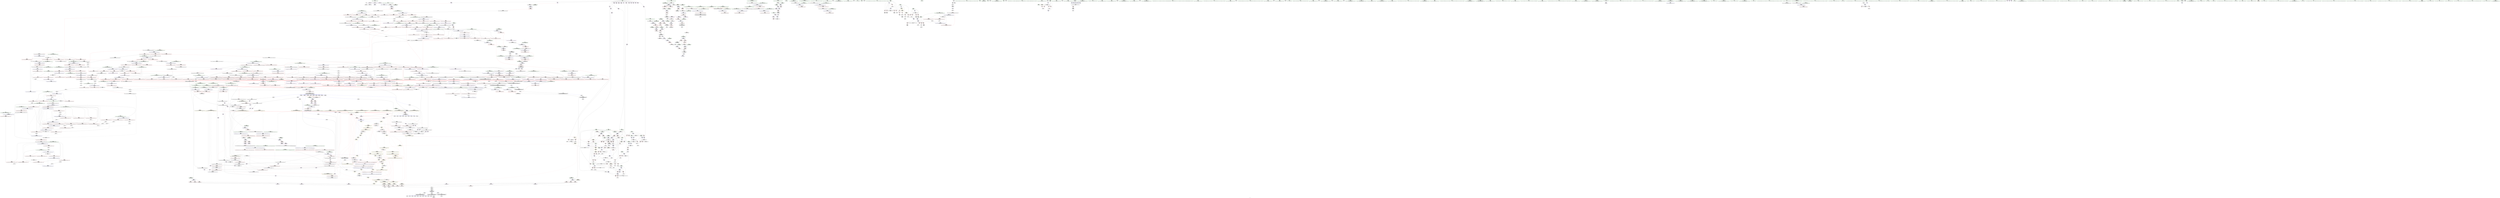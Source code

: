 digraph "SVFG" {
	label="SVFG";

	Node0x55ec248cfd30 [shape=record,color=grey,label="{NodeID: 0\nNullPtr}"];
	Node0x55ec248cfd30 -> Node0x55ec2494a590[style=solid];
	Node0x55ec248cfd30 -> Node0x55ec24952a50[style=solid];
	Node0x55ec2494f660 [shape=record,color=red,label="{NodeID: 775\n1559\<--1544\n\<--__last.addr\n_ZSt16__insertion_sortIPSt4pairIeeEN9__gnu_cxx5__ops15_Iter_less_iterEEvT_S6_T0_\n}"];
	Node0x55ec2494f660 -> Node0x55ec2496e5e0[style=solid];
	Node0x55ec24968760 [shape=record,color=grey,label="{NodeID: 1550\n580 = Binary(578, 579, )\n}"];
	Node0x55ec24968760 -> Node0x55ec2494b7d0[style=solid];
	Node0x55ec249460f0 [shape=record,color=purple,label="{NodeID: 443\n1491\<--1490\nfirst2\<--\n_ZNSt4pairIeeE4swapERS0_\n|{<s0>97}}"];
	Node0x55ec249460f0:s0 -> Node0x55ec24aa6350[style=solid,color=red];
	Node0x55ec24a8caa0 [shape=record,color=black,label="{NodeID: 2325\n1192 = PHI(1062, )\n0th arg _ZSt4moveIRN9__gnu_cxx5__ops15_Iter_less_iterEEONSt16remove_referenceIT_E4typeEOS5_ }"];
	Node0x55ec24a8caa0 -> Node0x55ec24978b70[style=solid];
	Node0x55ec2493a090 [shape=record,color=green,label="{NodeID: 111\n589\<--590\n__last.addr\<--__last.addr_field_insensitive\n_ZSt6__sortIPSt4pairIeeEN9__gnu_cxx5__ops15_Iter_less_iterEEvT_S6_T0_\n}"];
	Node0x55ec2493a090 -> Node0x55ec2495cb00[style=solid];
	Node0x55ec2493a090 -> Node0x55ec2495cbd0[style=solid];
	Node0x55ec2493a090 -> Node0x55ec2495cca0[style=solid];
	Node0x55ec2493a090 -> Node0x55ec2495cd70[style=solid];
	Node0x55ec2493a090 -> Node0x55ec24955f50[style=solid];
	Node0x55ec24955180 [shape=record,color=blue,label="{NodeID: 886\n467\<--468\n_M_n\<--\n_ZSt12setprecisioni\n}"];
	Node0x55ec24955180 -> Node0x55ec2495b780[style=dashed];
	Node0x55ec249edd20 [shape=record,color=black,label="{NodeID: 1661\nMR_4V_2 = PHI(MR_4V_1, MR_4V_3, )\npts\{14 \}\n|{<s0>45|<s1>92|<s2>93|<s3>94}}"];
	Node0x55ec249edd20:s0 -> Node0x55ec24a2dea0[style=dashed,color=blue];
	Node0x55ec249edd20:s1 -> Node0x55ec24a0fd00[style=dashed,color=red];
	Node0x55ec249edd20:s2 -> Node0x55ec24a0fd00[style=dashed,color=red];
	Node0x55ec249edd20:s3 -> Node0x55ec24a05a30[style=dashed,color=red];
	Node0x55ec2495bb90 [shape=record,color=red,label="{NodeID: 554\n512\<--486\n\<--__old\n_ZNSt8ios_base4setfESt13_Ios_FmtflagsS0_\n}"];
	Node0x55ec2495bb90 -> Node0x55ec2494b3c0[style=solid];
	Node0x55ec24aa5c40 [shape=record,color=black,label="{NodeID: 2436\n779 = PHI(678, )\n1st arg _ZSt27__unguarded_partition_pivotIPSt4pairIeeEN9__gnu_cxx5__ops15_Iter_less_iterEET_S6_S6_T0_ }"];
	Node0x55ec24aa5c40 -> Node0x55ec24956ab0[style=solid];
	Node0x55ec2493e710 [shape=record,color=green,label="{NodeID: 222\n1342\<--1343\n__c.addr\<--__c.addr_field_insensitive\n_ZSt22__move_median_to_firstIPSt4pairIeeEN9__gnu_cxx5__ops15_Iter_less_iterEEvT_S6_S6_S6_T0_\n}"];
	Node0x55ec2493e710 -> Node0x55ec24964f70[style=solid];
	Node0x55ec2493e710 -> Node0x55ec24965040[style=solid];
	Node0x55ec2493e710 -> Node0x55ec24965110[style=solid];
	Node0x55ec2493e710 -> Node0x55ec249651e0[style=solid];
	Node0x55ec2493e710 -> Node0x55ec249652b0[style=solid];
	Node0x55ec2493e710 -> Node0x55ec24965380[style=solid];
	Node0x55ec2493e710 -> Node0x55ec24979a10[style=solid];
	Node0x55ec2497a4a0 [shape=record,color=blue,label="{NodeID: 997\n1484\<--1481\n__p.addr\<--__p\n_ZNSt4pairIeeE4swapERS0_\n}"];
	Node0x55ec2497a4a0 -> Node0x55ec249662f0[style=dashed];
	Node0x55ec2497a4a0 -> Node0x55ec249663c0[style=dashed];
	Node0x55ec249615c0 [shape=record,color=red,label="{NodeID: 665\n1116\<--1066\n\<--__holeIndex.addr\n_ZSt13__adjust_heapIPSt4pairIeeElS1_N9__gnu_cxx5__ops15_Iter_less_iterEEvT_T0_S7_T1_T2_\n}"];
	Node0x55ec2494c740 [shape=record,color=black,label="{NodeID: 333\n936\<--934\nsub.ptr.lhs.cast1\<--\n_ZSt11__make_heapIPSt4pairIeeEN9__gnu_cxx5__ops15_Iter_less_iterEEvT_S6_RT0_\n}"];
	Node0x55ec2494c740 -> Node0x55ec24968d60[style=solid];
	Node0x55ec248d0160 [shape=record,color=green,label="{NodeID: 1\n7\<--1\n__dso_handle\<--dummyObj\nGlob }"];
	Node0x55ec2494f730 [shape=record,color=red,label="{NodeID: 776\n1568\<--1544\n\<--__last.addr\n_ZSt16__insertion_sortIPSt4pairIeeEN9__gnu_cxx5__ops15_Iter_less_iterEEvT_S6_T0_\n}"];
	Node0x55ec2494f730 -> Node0x55ec249aa2a0[style=solid];
	Node0x55ec249688e0 [shape=record,color=grey,label="{NodeID: 1551\n1793 = Binary(1791, 1792, )\n}"];
	Node0x55ec249688e0 -> Node0x55ec2496a6e0[style=solid];
	Node0x55ec249461c0 [shape=record,color=purple,label="{NodeID: 444\n1497\<--1496\nsecond3\<--\n_ZNSt4pairIeeE4swapERS0_\n|{<s0>98}}"];
	Node0x55ec249461c0:s0 -> Node0x55ec24aa6350[style=solid,color=red];
	Node0x55ec24a8cb70 [shape=record,color=black,label="{NodeID: 2326\n706 = PHI(618, )\n0th arg _ZSt22__final_insertion_sortIPSt4pairIeeEN9__gnu_cxx5__ops15_Iter_less_iterEEvT_S6_T0_ }"];
	Node0x55ec24a8cb70 -> Node0x55ec249565d0[style=solid];
	Node0x55ec2493a160 [shape=record,color=green,label="{NodeID: 112\n591\<--592\nagg.tmp\<--agg.tmp_field_insensitive\n_ZSt6__sortIPSt4pairIeeEN9__gnu_cxx5__ops15_Iter_less_iterEEvT_S6_T0_\n}"];
	Node0x55ec24955250 [shape=record,color=blue,label="{NodeID: 887\n480\<--477\nthis.addr\<--this\n_ZNSt8ios_base4setfESt13_Ios_FmtflagsS0_\n}"];
	Node0x55ec24955250 -> Node0x55ec2495b850[style=dashed];
	Node0x55ec2495bc60 [shape=record,color=red,label="{NodeID: 555\n493\<--492\n\<--_M_flags\n_ZNSt8ios_base4setfESt13_Ios_FmtflagsS0_\n}"];
	Node0x55ec2495bc60 -> Node0x55ec249554c0[style=solid];
	Node0x55ec24aa5d80 [shape=record,color=black,label="{NodeID: 2437\n1275 = PHI(1236, )\n0th arg _ZNK9__gnu_cxx5__ops14_Iter_less_valclIPSt4pairIeeES4_EEbT_RT0_ }"];
	Node0x55ec24aa5d80 -> Node0x55ec24979390[style=solid];
	Node0x55ec2493e7e0 [shape=record,color=green,label="{NodeID: 223\n1359\<--1360\n_ZSt9iter_swapIPSt4pairIeeES2_EvT_T0_\<--_ZSt9iter_swapIPSt4pairIeeES2_EvT_T0__field_insensitive\n}"];
	Node0x55ec2497a570 [shape=record,color=blue,label="{NodeID: 998\n1503\<--1501\n__a.addr\<--__a\n_ZSt4swapIeENSt9enable_ifIXsr6__and_ISt6__not_ISt15__is_tuple_likeIT_EESt21is_move_constructibleIS3_ESt18is_move_assignableIS3_EEE5valueEvE4typeERS3_SC_\n}"];
	Node0x55ec2497a570 -> Node0x55ec24966490[style=dashed];
	Node0x55ec2497a570 -> Node0x55ec24966560[style=dashed];
	Node0x55ec24961690 [shape=record,color=red,label="{NodeID: 666\n1142\<--1066\n\<--__holeIndex.addr\n_ZSt13__adjust_heapIPSt4pairIeeElS1_N9__gnu_cxx5__ops15_Iter_less_iterEEvT_T0_S7_T1_T2_\n}"];
	Node0x55ec2494c810 [shape=record,color=black,label="{NodeID: 334\n937\<--935\nsub.ptr.rhs.cast2\<--\n_ZSt11__make_heapIPSt4pairIeeEN9__gnu_cxx5__ops15_Iter_less_iterEEvT_S6_RT0_\n}"];
	Node0x55ec2494c810 -> Node0x55ec24968d60[style=solid];
	Node0x55ec24935fe0 [shape=record,color=green,label="{NodeID: 2\n9\<--1\n\<--dummyObj\nCan only get source location for instruction, argument, global var or function.}"];
	Node0x55ec2494f800 [shape=record,color=red,label="{NodeID: 777\n1567\<--1546\n\<--__i\n_ZSt16__insertion_sortIPSt4pairIeeEN9__gnu_cxx5__ops15_Iter_less_iterEEvT_S6_T0_\n}"];
	Node0x55ec2494f800 -> Node0x55ec249aa2a0[style=solid];
	Node0x55ec24968a60 [shape=record,color=grey,label="{NodeID: 1552\n930 = Binary(929, 609, )\n}"];
	Node0x55ec24968a60 -> Node0x55ec2496d560[style=solid];
	Node0x55ec24946290 [shape=record,color=purple,label="{NodeID: 445\n1564\<--1563\nadd.ptr\<--\n_ZSt16__insertion_sortIPSt4pairIeeEN9__gnu_cxx5__ops15_Iter_less_iterEEvT_S6_T0_\n}"];
	Node0x55ec24946290 -> Node0x55ec2497abf0[style=solid];
	Node0x55ec24a9d590 [shape=record,color=black,label="{NodeID: 2327\n40 = PHI()\n}"];
	Node0x55ec2493a230 [shape=record,color=green,label="{NodeID: 113\n593\<--594\nagg.tmp1\<--agg.tmp1_field_insensitive\n_ZSt6__sortIPSt4pairIeeEN9__gnu_cxx5__ops15_Iter_less_iterEEvT_S6_T0_\n}"];
	Node0x55ec24955320 [shape=record,color=blue,label="{NodeID: 888\n482\<--478\n__fmtfl.addr\<--__fmtfl\n_ZNSt8ios_base4setfESt13_Ios_FmtflagsS0_\n}"];
	Node0x55ec24955320 -> Node0x55ec2495b920[style=dashed];
	Node0x55ec2495bd30 [shape=record,color=red,label="{NodeID: 556\n523\<--517\n\<--__a.addr\n_ZStaNRSt13_Ios_FmtflagsS_\n}"];
	Node0x55ec2495bd30 -> Node0x55ec2495bfa0[style=solid];
	Node0x55ec24aa5ec0 [shape=record,color=black,label="{NodeID: 2438\n1276 = PHI(1239, )\n1st arg _ZNK9__gnu_cxx5__ops14_Iter_less_valclIPSt4pairIeeES4_EEbT_RT0_ }"];
	Node0x55ec24aa5ec0 -> Node0x55ec24979460[style=solid];
	Node0x55ec2493e8e0 [shape=record,color=green,label="{NodeID: 224\n1403\<--1404\n__comp\<--__comp_field_insensitive\n_ZSt21__unguarded_partitionIPSt4pairIeeEN9__gnu_cxx5__ops15_Iter_less_iterEET_S6_S6_S6_T0_\n|{<s0>92|<s1>93}}"];
	Node0x55ec2493e8e0:s0 -> Node0x55ec24aaa380[style=solid,color=red];
	Node0x55ec2493e8e0:s1 -> Node0x55ec24aaa380[style=solid,color=red];
	Node0x55ec2497a640 [shape=record,color=blue,label="{NodeID: 999\n1505\<--1502\n__b.addr\<--__b\n_ZSt4swapIeENSt9enable_ifIXsr6__and_ISt6__not_ISt15__is_tuple_likeIT_EESt21is_move_constructibleIS3_ESt18is_move_assignableIS3_EEE5valueEvE4typeERS3_SC_\n}"];
	Node0x55ec2497a640 -> Node0x55ec24966630[style=dashed];
	Node0x55ec2497a640 -> Node0x55ec24966700[style=dashed];
	Node0x55ec24961760 [shape=record,color=red,label="{NodeID: 667\n1156\<--1066\n\<--__holeIndex.addr\n_ZSt13__adjust_heapIPSt4pairIeeElS1_N9__gnu_cxx5__ops15_Iter_less_iterEEvT_T0_S7_T1_T2_\n|{<s0>72}}"];
	Node0x55ec24961760:s0 -> Node0x55ec24aac6f0[style=solid,color=red];
	Node0x55ec2494c8e0 [shape=record,color=black,label="{NodeID: 335\n953\<--949\n\<--call\n_ZSt11__make_heapIPSt4pairIeeEN9__gnu_cxx5__ops15_Iter_less_iterEEvT_S6_RT0_\n}"];
	Node0x55ec2494c8e0 -> Node0x55ec24944550[style=solid];
	Node0x55ec2494c8e0 -> Node0x55ec24944620[style=solid];
	Node0x55ec24936070 [shape=record,color=green,label="{NodeID: 3\n16\<--1\n\<--dummyObj\nCan only get source location for instruction, argument, global var or function.}"];
	Node0x55ec2494f8d0 [shape=record,color=red,label="{NodeID: 778\n1571\<--1546\n\<--__i\n_ZSt16__insertion_sortIPSt4pairIeeEN9__gnu_cxx5__ops15_Iter_less_iterEEvT_S6_T0_\n|{<s0>102}}"];
	Node0x55ec2494f8d0:s0 -> Node0x55ec24aaa6d0[style=solid,color=red];
	Node0x55ec24968be0 [shape=record,color=grey,label="{NodeID: 1553\n167 = Binary(166, 165, )\n}"];
	Node0x55ec24968be0 -> Node0x55ec24953850[style=solid];
	Node0x55ec24946360 [shape=record,color=purple,label="{NodeID: 446\n1870\<--1577\noffset_0\<--\n}"];
	Node0x55ec24946360 -> Node0x55ec2497acc0[style=solid];
	Node0x55ec24a9d690 [shape=record,color=black,label="{NodeID: 2328\n412 = PHI()\n}"];
	Node0x55ec2493a300 [shape=record,color=green,label="{NodeID: 114\n611\<--612\n_ZSt4__lgl\<--_ZSt4__lgl_field_insensitive\n}"];
	Node0x55ec249553f0 [shape=record,color=blue,label="{NodeID: 889\n484\<--479\n__mask.addr\<--__mask\n_ZNSt8ios_base4setfESt13_Ios_FmtflagsS0_\n}"];
	Node0x55ec249553f0 -> Node0x55ec2495b9f0[style=dashed];
	Node0x55ec249553f0 -> Node0x55ec2495bac0[style=dashed];
	Node0x55ec2495be00 [shape=record,color=red,label="{NodeID: 557\n527\<--517\n\<--__a.addr\n_ZStaNRSt13_Ios_FmtflagsS_\n}"];
	Node0x55ec2495be00 -> Node0x55ec2494b490[style=solid];
	Node0x55ec2495be00 -> Node0x55ec24955730[style=solid];
	Node0x55ec24aa6000 [shape=record,color=black,label="{NodeID: 2439\n1277 = PHI(1211, )\n2nd arg _ZNK9__gnu_cxx5__ops14_Iter_less_valclIPSt4pairIeeES4_EEbT_RT0_ }"];
	Node0x55ec24aa6000 -> Node0x55ec24979530[style=solid];
	Node0x55ec2493e9b0 [shape=record,color=green,label="{NodeID: 225\n1405\<--1406\n__first.addr\<--__first.addr_field_insensitive\n_ZSt21__unguarded_partitionIPSt4pairIeeEN9__gnu_cxx5__ops15_Iter_less_iterEET_S6_S6_S6_T0_\n}"];
	Node0x55ec2493e9b0 -> Node0x55ec24965450[style=solid];
	Node0x55ec2493e9b0 -> Node0x55ec24965520[style=solid];
	Node0x55ec2493e9b0 -> Node0x55ec249655f0[style=solid];
	Node0x55ec2493e9b0 -> Node0x55ec249656c0[style=solid];
	Node0x55ec2493e9b0 -> Node0x55ec24965790[style=solid];
	Node0x55ec2493e9b0 -> Node0x55ec24965860[style=solid];
	Node0x55ec2493e9b0 -> Node0x55ec24979ae0[style=solid];
	Node0x55ec2493e9b0 -> Node0x55ec24979d50[style=solid];
	Node0x55ec2493e9b0 -> Node0x55ec24979fc0[style=solid];
	Node0x55ec2497a710 [shape=record,color=blue,label="{NodeID: 1000\n1507\<--1515\n__tmp\<--\n_ZSt4swapIeENSt9enable_ifIXsr6__and_ISt6__not_ISt15__is_tuple_likeIT_EESt21is_move_constructibleIS3_ESt18is_move_assignableIS3_EEE5valueEvE4typeERS3_SC_\n}"];
	Node0x55ec2497a710 -> Node0x55ec249668a0[style=dashed];
	Node0x55ec2497a710 -> Node0x55ec2494f0b0[style=dashed];
	Node0x55ec24961830 [shape=record,color=red,label="{NodeID: 668\n1089\<--1068\n\<--__len.addr\n_ZSt13__adjust_heapIPSt4pairIeeElS1_N9__gnu_cxx5__ops15_Iter_less_iterEEvT_T0_S7_T1_T2_\n}"];
	Node0x55ec24961830 -> Node0x55ec2496afe0[style=solid];
	Node0x55ec2494c9b0 [shape=record,color=black,label="{NodeID: 336\n962\<--960\n\<--call5\n_ZSt11__make_heapIPSt4pairIeeEN9__gnu_cxx5__ops15_Iter_less_iterEEvT_S6_RT0_\n}"];
	Node0x55ec2494c9b0 -> Node0x55ec24944890[style=solid];
	Node0x55ec2494c9b0 -> Node0x55ec24944960[style=solid];
	Node0x55ec24936320 [shape=record,color=green,label="{NodeID: 4\n20\<--1\n_ZSt3cin\<--dummyObj\nGlob }"];
	Node0x55ec2494f9a0 [shape=record,color=red,label="{NodeID: 779\n1575\<--1546\n\<--__i\n_ZSt16__insertion_sortIPSt4pairIeeEN9__gnu_cxx5__ops15_Iter_less_iterEEvT_S6_T0_\n|{<s0>103}}"];
	Node0x55ec2494f9a0:s0 -> Node0x55ec24aa8e10[style=solid,color=red];
	Node0x55ec24968d60 [shape=record,color=grey,label="{NodeID: 1554\n938 = Binary(936, 937, )\n}"];
	Node0x55ec24968d60 -> Node0x55ec24967ce0[style=solid];
	Node0x55ec24946430 [shape=record,color=purple,label="{NodeID: 447\n1873\<--1577\noffset_1\<--\n}"];
	Node0x55ec24946430 -> Node0x55ec2497ad90[style=solid];
	Node0x55ec24a9d7f0 [shape=record,color=black,label="{NodeID: 2329\n415 = PHI()\n}"];
	Node0x55ec2493ee50 [shape=record,color=green,label="{NodeID: 115\n616\<--617\n_ZSt16__introsort_loopIPSt4pairIeeElN9__gnu_cxx5__ops15_Iter_less_iterEEvT_S6_T0_T1_\<--_ZSt16__introsort_loopIPSt4pairIeeElN9__gnu_cxx5__ops15_Iter_less_iterEEvT_S6_T0_T1__field_insensitive\n}"];
	Node0x55ec249554c0 [shape=record,color=blue,label="{NodeID: 890\n486\<--493\n__old\<--\n_ZNSt8ios_base4setfESt13_Ios_FmtflagsS0_\n}"];
	Node0x55ec249554c0 -> Node0x55ec2495bb90[style=dashed];
	Node0x55ec2495bed0 [shape=record,color=red,label="{NodeID: 558\n525\<--519\n\<--__b.addr\n_ZStaNRSt13_Ios_FmtflagsS_\n|{<s0>30}}"];
	Node0x55ec2495bed0:s0 -> Node0x55ec24aa48d0[style=solid,color=red];
	Node0x55ec24aa6140 [shape=record,color=black,label="{NodeID: 2440\n1501 = PHI(1489, 1495, )\n0th arg _ZSt4swapIeENSt9enable_ifIXsr6__and_ISt6__not_ISt15__is_tuple_likeIT_EESt21is_move_constructibleIS3_ESt18is_move_assignableIS3_EEE5valueEvE4typeERS3_SC_ }"];
	Node0x55ec24aa6140 -> Node0x55ec2497a570[style=solid];
	Node0x55ec2493ea80 [shape=record,color=green,label="{NodeID: 226\n1407\<--1408\n__last.addr\<--__last.addr_field_insensitive\n_ZSt21__unguarded_partitionIPSt4pairIeeEN9__gnu_cxx5__ops15_Iter_less_iterEET_S6_S6_S6_T0_\n}"];
	Node0x55ec2493ea80 -> Node0x55ec24965930[style=solid];
	Node0x55ec2493ea80 -> Node0x55ec24965a00[style=solid];
	Node0x55ec2493ea80 -> Node0x55ec24965ad0[style=solid];
	Node0x55ec2493ea80 -> Node0x55ec24965ba0[style=solid];
	Node0x55ec2493ea80 -> Node0x55ec24965c70[style=solid];
	Node0x55ec2493ea80 -> Node0x55ec24979bb0[style=solid];
	Node0x55ec2493ea80 -> Node0x55ec24979e20[style=solid];
	Node0x55ec2493ea80 -> Node0x55ec24979ef0[style=solid];
	Node0x55ec2497a7e0 [shape=record,color=blue,label="{NodeID: 1001\n1520\<--1519\n\<--\n_ZSt4swapIeENSt9enable_ifIXsr6__and_ISt6__not_ISt15__is_tuple_likeIT_EESt21is_move_constructibleIS3_ESt18is_move_assignableIS3_EEE5valueEvE4typeERS3_SC_\n}"];
	Node0x55ec2497a7e0 -> Node0x55ec2494f0b0[style=dashed];
	Node0x55ec2497a7e0 -> Node0x55ec2497a8b0[style=dashed];
	Node0x55ec24a08660 [shape=record,color=yellow,style=double,label="{NodeID: 1776\n2V_1 = ENCHI(MR_2V_0)\npts\{10 \}\nFun[main]|{|<s1>15}}"];
	Node0x55ec24a08660 -> Node0x55ec24957dd0[style=dashed];
	Node0x55ec24a08660:s1 -> Node0x55ec24a06c30[style=dashed,color=red];
	Node0x55ec24961900 [shape=record,color=red,label="{NodeID: 669\n1122\<--1068\n\<--__len.addr\n_ZSt13__adjust_heapIPSt4pairIeeElS1_N9__gnu_cxx5__ops15_Iter_less_iterEEvT_T0_S7_T1_T2_\n}"];
	Node0x55ec24961900 -> Node0x55ec249685e0[style=solid];
	Node0x55ec2494ca80 [shape=record,color=black,label="{NodeID: 337\n977\<--993\n_ZNK9__gnu_cxx5__ops15_Iter_less_iterclIPSt4pairIeeES5_EEbT_T0__ret\<--call\n_ZNK9__gnu_cxx5__ops15_Iter_less_iterclIPSt4pairIeeES5_EEbT_T0_\n|{<s0>47|<s1>63|<s2>81|<s3>82|<s4>84|<s5>87|<s6>89|<s7>92|<s8>93|<s9>102}}"];
	Node0x55ec2494ca80:s0 -> Node0x55ec24a9e0b0[style=solid,color=blue];
	Node0x55ec2494ca80:s1 -> Node0x55ec24aa0fc0[style=solid,color=blue];
	Node0x55ec2494ca80:s2 -> Node0x55ec24aa2280[style=solid,color=blue];
	Node0x55ec2494ca80:s3 -> Node0x55ec24aa2390[style=solid,color=blue];
	Node0x55ec2494ca80:s4 -> Node0x55ec24aa24a0[style=solid,color=blue];
	Node0x55ec2494ca80:s5 -> Node0x55ec24aa25b0[style=solid,color=blue];
	Node0x55ec2494ca80:s6 -> Node0x55ec24aa26f0[style=solid,color=blue];
	Node0x55ec2494ca80:s7 -> Node0x55ec24aa15d0[style=solid,color=blue];
	Node0x55ec2494ca80:s8 -> Node0x55ec24aa16e0[style=solid,color=blue];
	Node0x55ec2494ca80:s9 -> Node0x55ec24aa2c80[style=solid,color=blue];
	Node0x55ec249363b0 [shape=record,color=green,label="{NodeID: 5\n21\<--1\n_ZSt4cout\<--dummyObj\nGlob }"];
	Node0x55ec2494fa70 [shape=record,color=red,label="{NodeID: 780\n1581\<--1546\n\<--__i\n_ZSt16__insertion_sortIPSt4pairIeeEN9__gnu_cxx5__ops15_Iter_less_iterEEvT_S6_T0_\n|{<s0>105}}"];
	Node0x55ec2494fa70:s0 -> Node0x55ec24aab0a0[style=solid,color=red];
	Node0x55ec24968ee0 [shape=record,color=grey,label="{NodeID: 1555\n702 = Binary(703, 701, )\n}"];
	Node0x55ec24968ee0 -> Node0x55ec2494bd80[style=solid];
	Node0x55ec24946500 [shape=record,color=purple,label="{NodeID: 448\n1871\<--1578\noffset_0\<--\n}"];
	Node0x55ec24946500 -> Node0x55ec24952240[style=solid];
	Node0x55ec24a9d8c0 [shape=record,color=black,label="{NodeID: 2330\n104 = PHI(201, )\n}"];
	Node0x55ec24a9d8c0 -> Node0x55ec24959630[style=solid];
	Node0x55ec2493ef50 [shape=record,color=green,label="{NodeID: 116\n621\<--622\n_ZSt22__final_insertion_sortIPSt4pairIeeEN9__gnu_cxx5__ops15_Iter_less_iterEEvT_S6_T0_\<--_ZSt22__final_insertion_sortIPSt4pairIeeEN9__gnu_cxx5__ops15_Iter_less_iterEEvT_S6_T0__field_insensitive\n}"];
	Node0x55ec24955590 [shape=record,color=blue,label="{NodeID: 891\n517\<--515\n__a.addr\<--__a\n_ZStaNRSt13_Ios_FmtflagsS_\n}"];
	Node0x55ec24955590 -> Node0x55ec2495bd30[style=dashed];
	Node0x55ec24955590 -> Node0x55ec2495be00[style=dashed];
	Node0x55ec2495bfa0 [shape=record,color=red,label="{NodeID: 559\n524\<--523\n\<--\n_ZStaNRSt13_Ios_FmtflagsS_\n|{<s0>30}}"];
	Node0x55ec2495bfa0:s0 -> Node0x55ec24aa46c0[style=solid,color=red];
	Node0x55ec24aa6350 [shape=record,color=black,label="{NodeID: 2441\n1502 = PHI(1491, 1497, )\n1st arg _ZSt4swapIeENSt9enable_ifIXsr6__and_ISt6__not_ISt15__is_tuple_likeIT_EESt21is_move_constructibleIS3_ESt18is_move_assignableIS3_EEE5valueEvE4typeERS3_SC_ }"];
	Node0x55ec24aa6350 -> Node0x55ec2497a640[style=solid];
	Node0x55ec2493eb50 [shape=record,color=green,label="{NodeID: 227\n1409\<--1410\n__pivot.addr\<--__pivot.addr_field_insensitive\n_ZSt21__unguarded_partitionIPSt4pairIeeEN9__gnu_cxx5__ops15_Iter_less_iterEET_S6_S6_S6_T0_\n}"];
	Node0x55ec2493eb50 -> Node0x55ec24965d40[style=solid];
	Node0x55ec2493eb50 -> Node0x55ec24965e10[style=solid];
	Node0x55ec2493eb50 -> Node0x55ec24979c80[style=solid];
	Node0x55ec2497a8b0 [shape=record,color=blue,label="{NodeID: 1002\n1524\<--1523\n\<--\n_ZSt4swapIeENSt9enable_ifIXsr6__and_ISt6__not_ISt15__is_tuple_likeIT_EESt21is_move_constructibleIS3_ESt18is_move_assignableIS3_EEE5valueEvE4typeERS3_SC_\n|{<s0>97|<s1>98}}"];
	Node0x55ec2497a8b0:s0 -> Node0x55ec24a307e0[style=dashed,color=blue];
	Node0x55ec2497a8b0:s1 -> Node0x55ec24a30940[style=dashed,color=blue];
	Node0x55ec249619d0 [shape=record,color=red,label="{NodeID: 670\n1127\<--1068\n\<--__len.addr\n_ZSt13__adjust_heapIPSt4pairIeeElS1_N9__gnu_cxx5__ops15_Iter_less_iterEEvT_T0_S7_T1_T2_\n}"];
	Node0x55ec249619d0 -> Node0x55ec2496a560[style=solid];
	Node0x55ec2494cb50 [shape=record,color=black,label="{NodeID: 338\n1022\<--1010\n\<--__value\n_ZSt10__pop_heapIPSt4pairIeeEN9__gnu_cxx5__ops15_Iter_less_iterEEvT_S6_S6_RT0_\n}"];
	Node0x55ec2494cb50 -> Node0x55ec24944a30[style=solid];
	Node0x55ec2494cb50 -> Node0x55ec24944b00[style=solid];
	Node0x55ec24936440 [shape=record,color=green,label="{NodeID: 6\n22\<--1\n.str\<--dummyObj\nGlob }"];
	Node0x55ec2494fb40 [shape=record,color=red,label="{NodeID: 781\n1582\<--1546\n\<--__i\n_ZSt16__insertion_sortIPSt4pairIeeEN9__gnu_cxx5__ops15_Iter_less_iterEEvT_S6_T0_\n}"];
	Node0x55ec2494fb40 -> Node0x55ec249466a0[style=solid];
	Node0x55ec24969060 [shape=record,color=grey,label="{NodeID: 1556\n175 = Binary(173, 174, )\n}"];
	Node0x55ec24969060 -> Node0x55ec249691e0[style=solid];
	Node0x55ec249465d0 [shape=record,color=purple,label="{NodeID: 449\n1874\<--1578\noffset_1\<--\n}"];
	Node0x55ec249465d0 -> Node0x55ec24952310[style=solid];
	Node0x55ec24a9dac0 [shape=record,color=black,label="{NodeID: 2331\n162 = PHI(201, )\n}"];
	Node0x55ec24a9dac0 -> Node0x55ec249598a0[style=solid];
	Node0x55ec2493f050 [shape=record,color=green,label="{NodeID: 117\n626\<--627\nretval\<--retval_field_insensitive\n_ZN9__gnu_cxx5__ops16__iter_less_iterEv\n}"];
	Node0x55ec24955660 [shape=record,color=blue,label="{NodeID: 892\n519\<--516\n__b.addr\<--__b\n_ZStaNRSt13_Ios_FmtflagsS_\n}"];
	Node0x55ec24955660 -> Node0x55ec2495bed0[style=dashed];
	Node0x55ec2495c070 [shape=record,color=red,label="{NodeID: 560\n535\<--532\n\<--__a.addr\n_ZStcoSt13_Ios_Fmtflags\n}"];
	Node0x55ec2495c070 -> Node0x55ec24969de0[style=solid];
	Node0x55ec24aa64d0 [shape=record,color=black,label="{NodeID: 2442\n870 = PHI(771, )\n0th arg _ZSt11__sort_heapIPSt4pairIeeEN9__gnu_cxx5__ops15_Iter_less_iterEEvT_S6_RT0_ }"];
	Node0x55ec24aa64d0 -> Node0x55ec24976990[style=solid];
	Node0x55ec2493ec20 [shape=record,color=green,label="{NodeID: 228\n1452\<--1453\n__a.addr\<--__a.addr_field_insensitive\n_ZSt9iter_swapIPSt4pairIeeES2_EvT_T0_\n}"];
	Node0x55ec2493ec20 -> Node0x55ec24965ee0[style=solid];
	Node0x55ec2493ec20 -> Node0x55ec2497a090[style=solid];
	Node0x55ec2497a980 [shape=record,color=blue,label="{NodeID: 1003\n1529\<--1528\n__t.addr\<--__t\n_ZSt4moveIReEONSt16remove_referenceIT_E4typeEOS2_\n}"];
	Node0x55ec2497a980 -> Node0x55ec2494f180[style=dashed];
	Node0x55ec24a08850 [shape=record,color=yellow,style=double,label="{NodeID: 1778\n6V_1 = ENCHI(MR_6V_0)\npts\{17 \}\nFun[main]|{<s0>15}}"];
	Node0x55ec24a08850:s0 -> Node0x55ec24a06e20[style=dashed,color=red];
	Node0x55ec24961aa0 [shape=record,color=red,label="{NodeID: 671\n1157\<--1070\n\<--__topIndex\n_ZSt13__adjust_heapIPSt4pairIeeElS1_N9__gnu_cxx5__ops15_Iter_less_iterEEvT_T0_S7_T1_T2_\n|{<s0>72}}"];
	Node0x55ec24961aa0:s0 -> Node0x55ec24aac800[style=solid,color=red];
	Node0x55ec2494cc20 [shape=record,color=black,label="{NodeID: 339\n1039\<--1012\n\<--agg.tmp\n_ZSt10__pop_heapIPSt4pairIeeEN9__gnu_cxx5__ops15_Iter_less_iterEEvT_S6_S6_RT0_\n}"];
	Node0x55ec2494cc20 -> Node0x55ec24944d70[style=solid];
	Node0x55ec2494cc20 -> Node0x55ec24944e40[style=solid];
	Node0x55ec249364d0 [shape=record,color=green,label="{NodeID: 7\n24\<--1\n.str.1\<--dummyObj\nGlob }"];
	Node0x55ec24a112f0 [shape=record,color=yellow,style=double,label="{NodeID: 1889\n218V_1 = ENCHI(MR_218V_0)\npts\{10110000 10130000 10790000 15490000 16710000 \}\nFun[_ZSt11__make_heapIPSt4pairIeeEN9__gnu_cxx5__ops15_Iter_less_iterEEvT_S6_RT0_]}"];
	Node0x55ec24a112f0 -> Node0x55ec24951a20[style=dashed];
	Node0x55ec24a112f0 -> Node0x55ec24951bc0[style=dashed];
	Node0x55ec2494fc10 [shape=record,color=red,label="{NodeID: 782\n1591\<--1546\n\<--__i\n_ZSt16__insertion_sortIPSt4pairIeeEN9__gnu_cxx5__ops15_Iter_less_iterEEvT_S6_T0_\n|{<s0>109}}"];
	Node0x55ec2494fc10:s0 -> Node0x55ec24aadaa0[style=solid,color=red];
	Node0x55ec249691e0 [shape=record,color=grey,label="{NodeID: 1557\n177 = Binary(176, 175, )\n}"];
	Node0x55ec249691e0 -> Node0x55ec24953920[style=solid];
	Node0x55ec249466a0 [shape=record,color=purple,label="{NodeID: 450\n1583\<--1582\nadd.ptr4\<--\n_ZSt16__insertion_sortIPSt4pairIeeEN9__gnu_cxx5__ops15_Iter_less_iterEEvT_S6_T0_\n|{<s0>105}}"];
	Node0x55ec249466a0:s0 -> Node0x55ec24aab1b0[style=solid,color=red];
	Node0x55ec24a9dc00 [shape=record,color=black,label="{NodeID: 2332\n334 = PHI()\n}"];
	Node0x55ec2493f120 [shape=record,color=green,label="{NodeID: 118\n633\<--634\n__comp\<--__comp_field_insensitive\n_ZSt16__introsort_loopIPSt4pairIeeElN9__gnu_cxx5__ops15_Iter_less_iterEEvT_S6_T0_T1_\n}"];
	Node0x55ec24955730 [shape=record,color=blue,label="{NodeID: 893\n527\<--526\n\<--call\n_ZStaNRSt13_Ios_FmtflagsS_\n}"];
	Node0x55ec2495c140 [shape=record,color=red,label="{NodeID: 561\n547\<--541\n\<--__a.addr\n_ZStoRRSt13_Ios_FmtflagsS_\n}"];
	Node0x55ec2495c140 -> Node0x55ec2495c3b0[style=solid];
	Node0x55ec24aa65e0 [shape=record,color=black,label="{NodeID: 2443\n871 = PHI(772, )\n1st arg _ZSt11__sort_heapIPSt4pairIeeEN9__gnu_cxx5__ops15_Iter_less_iterEEvT_S6_RT0_ }"];
	Node0x55ec24aa65e0 -> Node0x55ec24976a20[style=solid];
	Node0x55ec2493ecf0 [shape=record,color=green,label="{NodeID: 229\n1454\<--1455\n__b.addr\<--__b.addr_field_insensitive\n_ZSt9iter_swapIPSt4pairIeeES2_EvT_T0_\n}"];
	Node0x55ec2493ecf0 -> Node0x55ec24965fb0[style=solid];
	Node0x55ec2493ecf0 -> Node0x55ec2497a160[style=solid];
	Node0x55ec2497aa50 [shape=record,color=blue,label="{NodeID: 1004\n1542\<--1538\n__first.addr\<--__first\n_ZSt16__insertion_sortIPSt4pairIeeEN9__gnu_cxx5__ops15_Iter_less_iterEEvT_S6_T0_\n}"];
	Node0x55ec2497aa50 -> Node0x55ec2494f250[style=dashed];
	Node0x55ec2497aa50 -> Node0x55ec2494f320[style=dashed];
	Node0x55ec2497aa50 -> Node0x55ec2494f3f0[style=dashed];
	Node0x55ec2497aa50 -> Node0x55ec2494f4c0[style=dashed];
	Node0x55ec2497aa50 -> Node0x55ec2494f590[style=dashed];
	Node0x55ec24a08930 [shape=record,color=yellow,style=double,label="{NodeID: 1779\n58V_1 = ENCHI(MR_58V_0)\npts\{19 \}\nFun[main]}"];
	Node0x55ec24a08930 -> Node0x55ec24958040[style=dashed];
	Node0x55ec24961b70 [shape=record,color=red,label="{NodeID: 672\n1088\<--1072\n\<--__secondChild\n_ZSt13__adjust_heapIPSt4pairIeeElS1_N9__gnu_cxx5__ops15_Iter_less_iterEEvT_T0_S7_T1_T2_\n}"];
	Node0x55ec24961b70 -> Node0x55ec249a9ca0[style=solid];
	Node0x55ec2494ccf0 [shape=record,color=black,label="{NodeID: 340\n1023\<--1021\n\<--call\n_ZSt10__pop_heapIPSt4pairIeeEN9__gnu_cxx5__ops15_Iter_less_iterEEvT_S6_S6_RT0_\n}"];
	Node0x55ec2494ccf0 -> Node0x55ec24944bd0[style=solid];
	Node0x55ec2494ccf0 -> Node0x55ec24944ca0[style=solid];
	Node0x55ec24936d10 [shape=record,color=green,label="{NodeID: 8\n26\<--1\n.str.2\<--dummyObj\nGlob }"];
	Node0x55ec24a11490 [shape=record,color=yellow,style=double,label="{NodeID: 1890\n220V_1 = ENCHI(MR_220V_0)\npts\{10110001 10130001 10790001 15490001 16710001 \}\nFun[_ZSt11__make_heapIPSt4pairIeeEN9__gnu_cxx5__ops15_Iter_less_iterEEvT_S6_RT0_]}"];
	Node0x55ec24a11490 -> Node0x55ec24951af0[style=dashed];
	Node0x55ec24a11490 -> Node0x55ec24951c90[style=dashed];
	Node0x55ec2494fce0 [shape=record,color=red,label="{NodeID: 783\n1600\<--1546\n\<--__i\n_ZSt16__insertion_sortIPSt4pairIeeEN9__gnu_cxx5__ops15_Iter_less_iterEEvT_S6_T0_\n}"];
	Node0x55ec2494fce0 -> Node0x55ec24946770[style=solid];
	Node0x55ec24969360 [shape=record,color=grey,label="{NodeID: 1558\n181 = Binary(180, 182, )\n}"];
	Node0x55ec24969360 -> Node0x55ec249539f0[style=solid];
	Node0x55ec24946770 [shape=record,color=purple,label="{NodeID: 451\n1601\<--1600\nincdec.ptr\<--\n_ZSt16__insertion_sortIPSt4pairIeeEN9__gnu_cxx5__ops15_Iter_less_iterEEvT_S6_T0_\n}"];
	Node0x55ec24946770 -> Node0x55ec2497ae60[style=solid];
	Node0x55ec24a9dcd0 [shape=record,color=black,label="{NodeID: 2333\n343 = PHI()\n}"];
	Node0x55ec2493f1f0 [shape=record,color=green,label="{NodeID: 119\n635\<--636\n__first.addr\<--__first.addr_field_insensitive\n_ZSt16__introsort_loopIPSt4pairIeeElN9__gnu_cxx5__ops15_Iter_less_iterEEvT_S6_T0_T1_\n}"];
	Node0x55ec2493f1f0 -> Node0x55ec2495ce40[style=solid];
	Node0x55ec2493f1f0 -> Node0x55ec2495cf10[style=solid];
	Node0x55ec2493f1f0 -> Node0x55ec2495cfe0[style=solid];
	Node0x55ec2493f1f0 -> Node0x55ec24956020[style=solid];
	Node0x55ec24955800 [shape=record,color=blue,label="{NodeID: 894\n532\<--531\n__a.addr\<--__a\n_ZStcoSt13_Ios_Fmtflags\n}"];
	Node0x55ec24955800 -> Node0x55ec2495c070[style=dashed];
	Node0x55ec249f0520 [shape=record,color=black,label="{NodeID: 1669\nMR_4V_2 = PHI(MR_4V_1, MR_4V_3, )\npts\{14 \}\n|{<s0>39|<s1>41}}"];
	Node0x55ec249f0520:s0 -> Node0x55ec24a2e6e0[style=dashed,color=blue];
	Node0x55ec249f0520:s1 -> Node0x55ec249fa020[style=dashed,color=blue];
	Node0x55ec2495c210 [shape=record,color=red,label="{NodeID: 562\n553\<--541\n\<--__a.addr\n_ZStoRRSt13_Ios_FmtflagsS_\n}"];
	Node0x55ec2495c210 -> Node0x55ec2494b630[style=solid];
	Node0x55ec2495c210 -> Node0x55ec24955a70[style=solid];
	Node0x55ec24aa66f0 [shape=record,color=black,label="{NodeID: 2444\n872 = PHI(752, )\n2nd arg _ZSt11__sort_heapIPSt4pairIeeEN9__gnu_cxx5__ops15_Iter_less_iterEEvT_S6_RT0_ }"];
	Node0x55ec24aa66f0 -> Node0x55ec24976af0[style=solid];
	Node0x55ec24947090 [shape=record,color=green,label="{NodeID: 230\n1461\<--1462\n_ZSt4swapIeeENSt9enable_ifIXsr6__and_ISt14__is_swappableIT_ES1_IT0_EEE5valueEvE4typeERSt4pairIS2_S4_ESA_\<--_ZSt4swapIeeENSt9enable_ifIXsr6__and_ISt14__is_swappableIT_ES1_IT0_EEE5valueEvE4typeERSt4pairIS2_S4_ESA__field_insensitive\n}"];
	Node0x55ec2497ab20 [shape=record,color=blue,label="{NodeID: 1005\n1544\<--1539\n__last.addr\<--__last\n_ZSt16__insertion_sortIPSt4pairIeeEN9__gnu_cxx5__ops15_Iter_less_iterEEvT_S6_T0_\n}"];
	Node0x55ec2497ab20 -> Node0x55ec2494f660[style=dashed];
	Node0x55ec2497ab20 -> Node0x55ec2494f730[style=dashed];
	Node0x55ec24961c40 [shape=record,color=red,label="{NodeID: 673\n1094\<--1072\n\<--__secondChild\n_ZSt13__adjust_heapIPSt4pairIeeElS1_N9__gnu_cxx5__ops15_Iter_less_iterEEvT_T0_S7_T1_T2_\n}"];
	Node0x55ec24961c40 -> Node0x55ec2496ace0[style=solid];
	Node0x55ec2494cdc0 [shape=record,color=black,label="{NodeID: 341\n1034\<--1032\nsub.ptr.lhs.cast\<--\n_ZSt10__pop_heapIPSt4pairIeeEN9__gnu_cxx5__ops15_Iter_less_iterEEvT_S6_S6_RT0_\n}"];
	Node0x55ec2494cdc0 -> Node0x55ec2496cde0[style=solid];
	Node0x55ec24936da0 [shape=record,color=green,label="{NodeID: 9\n29\<--1\n\<--dummyObj\nCan only get source location for instruction, argument, global var or function.}"];
	Node0x55ec2494fdb0 [shape=record,color=red,label="{NodeID: 784\n1624\<--1610\n\<--__first.addr\n_ZSt26__unguarded_insertion_sortIPSt4pairIeeEN9__gnu_cxx5__ops15_Iter_less_iterEEvT_S6_T0_\n}"];
	Node0x55ec2494fdb0 -> Node0x55ec2497b0d0[style=solid];
	Node0x55ec249694e0 [shape=record,color=grey,label="{NodeID: 1559\n929 = Binary(927, 928, )\n}"];
	Node0x55ec249694e0 -> Node0x55ec24968a60[style=solid];
	Node0x55ec24946840 [shape=record,color=purple,label="{NodeID: 452\n1636\<--1635\nincdec.ptr\<--\n_ZSt26__unguarded_insertion_sortIPSt4pairIeeEN9__gnu_cxx5__ops15_Iter_less_iterEEvT_S6_T0_\n}"];
	Node0x55ec24946840 -> Node0x55ec2497b1a0[style=solid];
	Node0x55ec24a9dda0 [shape=record,color=black,label="{NodeID: 2334\n344 = PHI()\n}"];
	Node0x55ec2493f2c0 [shape=record,color=green,label="{NodeID: 120\n637\<--638\n__last.addr\<--__last.addr_field_insensitive\n_ZSt16__introsort_loopIPSt4pairIeeElN9__gnu_cxx5__ops15_Iter_less_iterEEvT_S6_T0_T1_\n}"];
	Node0x55ec2493f2c0 -> Node0x55ec2495d0b0[style=solid];
	Node0x55ec2493f2c0 -> Node0x55ec2495d180[style=solid];
	Node0x55ec2493f2c0 -> Node0x55ec2495d250[style=solid];
	Node0x55ec2493f2c0 -> Node0x55ec2495d320[style=solid];
	Node0x55ec2493f2c0 -> Node0x55ec2495d3f0[style=solid];
	Node0x55ec2493f2c0 -> Node0x55ec249560f0[style=solid];
	Node0x55ec2493f2c0 -> Node0x55ec24956430[style=solid];
	Node0x55ec249558d0 [shape=record,color=blue,label="{NodeID: 895\n541\<--539\n__a.addr\<--__a\n_ZStoRRSt13_Ios_FmtflagsS_\n}"];
	Node0x55ec249558d0 -> Node0x55ec2495c140[style=dashed];
	Node0x55ec249558d0 -> Node0x55ec2495c210[style=dashed];
	Node0x55ec249f0a20 [shape=record,color=black,label="{NodeID: 1670\nMR_99V_2 = PHI(MR_99V_1, MR_99V_4, )\npts\{1547 \}\n}"];
	Node0x55ec2495c2e0 [shape=record,color=red,label="{NodeID: 563\n549\<--543\n\<--__b.addr\n_ZStoRRSt13_Ios_FmtflagsS_\n|{<s0>31}}"];
	Node0x55ec2495c2e0:s0 -> Node0x55ec24aa8d00[style=solid,color=red];
	Node0x55ec24aa6800 [shape=record,color=black,label="{NodeID: 2445\n1058 = PHI(957, 1031, )\n0th arg _ZSt13__adjust_heapIPSt4pairIeeElS1_N9__gnu_cxx5__ops15_Iter_less_iterEEvT_T0_S7_T1_T2_ }"];
	Node0x55ec24aa6800 -> Node0x55ec24977e70[style=solid];
	Node0x55ec24947190 [shape=record,color=green,label="{NodeID: 231\n1467\<--1468\n__x.addr\<--__x.addr_field_insensitive\n_ZSt4swapIeeENSt9enable_ifIXsr6__and_ISt14__is_swappableIT_ES1_IT0_EEE5valueEvE4typeERSt4pairIS2_S4_ESA_\n}"];
	Node0x55ec24947190 -> Node0x55ec24966080[style=solid];
	Node0x55ec24947190 -> Node0x55ec2497a230[style=solid];
	Node0x55ec2497abf0 [shape=record,color=blue,label="{NodeID: 1006\n1546\<--1564\n__i\<--add.ptr\n_ZSt16__insertion_sortIPSt4pairIeeEN9__gnu_cxx5__ops15_Iter_less_iterEEvT_S6_T0_\n}"];
	Node0x55ec2497abf0 -> Node0x55ec2494f800[style=dashed];
	Node0x55ec2497abf0 -> Node0x55ec2494f8d0[style=dashed];
	Node0x55ec2497abf0 -> Node0x55ec2494f9a0[style=dashed];
	Node0x55ec2497abf0 -> Node0x55ec2494fa70[style=dashed];
	Node0x55ec2497abf0 -> Node0x55ec2494fb40[style=dashed];
	Node0x55ec2497abf0 -> Node0x55ec2494fc10[style=dashed];
	Node0x55ec2497abf0 -> Node0x55ec2494fce0[style=dashed];
	Node0x55ec2497abf0 -> Node0x55ec2497ae60[style=dashed];
	Node0x55ec2497abf0 -> Node0x55ec249f0a20[style=dashed];
	Node0x55ec24a08af0 [shape=record,color=yellow,style=double,label="{NodeID: 1781\n62V_1 = ENCHI(MR_62V_0)\npts\{324 \}\nFun[main]}"];
	Node0x55ec24a08af0 -> Node0x55ec2495aa80[style=dashed];
	Node0x55ec24961d10 [shape=record,color=red,label="{NodeID: 674\n1099\<--1072\n\<--__secondChild\n_ZSt13__adjust_heapIPSt4pairIeeElS1_N9__gnu_cxx5__ops15_Iter_less_iterEEvT_T0_S7_T1_T2_\n}"];
	Node0x55ec2494ce90 [shape=record,color=black,label="{NodeID: 342\n1035\<--1033\nsub.ptr.rhs.cast\<--\n_ZSt10__pop_heapIPSt4pairIeeEN9__gnu_cxx5__ops15_Iter_less_iterEEvT_S6_S6_RT0_\n}"];
	Node0x55ec2494ce90 -> Node0x55ec2496cde0[style=solid];
	Node0x55ec24936e60 [shape=record,color=green,label="{NodeID: 10\n87\<--1\n\<--dummyObj\nCan only get source location for instruction, argument, global var or function.}"];
	Node0x55ec2494fe80 [shape=record,color=red,label="{NodeID: 785\n1628\<--1612\n\<--__last.addr\n_ZSt26__unguarded_insertion_sortIPSt4pairIeeEN9__gnu_cxx5__ops15_Iter_less_iterEEvT_S6_T0_\n}"];
	Node0x55ec2494fe80 -> Node0x55ec249a96a0[style=solid];
	Node0x55ec24969660 [shape=record,color=grey,label="{NodeID: 1560\n657 = Binary(655, 656, )\n}"];
	Node0x55ec24969660 -> Node0x55ec24969960[style=solid];
	Node0x55ec24946910 [shape=record,color=purple,label="{NodeID: 453\n1876\<--1677\noffset_0\<--\n}"];
	Node0x55ec24946910 -> Node0x55ec2497b5b0[style=solid];
	Node0x55ec24a9de70 [shape=record,color=black,label="{NodeID: 2335\n347 = PHI()\n}"];
	Node0x55ec2493f390 [shape=record,color=green,label="{NodeID: 121\n639\<--640\n__depth_limit.addr\<--__depth_limit.addr_field_insensitive\n_ZSt16__introsort_loopIPSt4pairIeeElN9__gnu_cxx5__ops15_Iter_less_iterEEvT_S6_T0_T1_\n}"];
	Node0x55ec2493f390 -> Node0x55ec2495d4c0[style=solid];
	Node0x55ec2493f390 -> Node0x55ec2495d590[style=solid];
	Node0x55ec2493f390 -> Node0x55ec2495d660[style=solid];
	Node0x55ec2493f390 -> Node0x55ec249561c0[style=solid];
	Node0x55ec2493f390 -> Node0x55ec24956290[style=solid];
	Node0x55ec249559a0 [shape=record,color=blue,label="{NodeID: 896\n543\<--540\n__b.addr\<--__b\n_ZStoRRSt13_Ios_FmtflagsS_\n}"];
	Node0x55ec249559a0 -> Node0x55ec2495c2e0[style=dashed];
	Node0x55ec249f0f20 [shape=record,color=black,label="{NodeID: 1671\nMR_101V_2 = PHI(MR_101V_1, MR_101V_3, )\npts\{15490000 \}\n}"];
	Node0x55ec2495c3b0 [shape=record,color=red,label="{NodeID: 564\n548\<--547\n\<--\n_ZStoRRSt13_Ios_FmtflagsS_\n|{<s0>31}}"];
	Node0x55ec2495c3b0:s0 -> Node0x55ec24aa8bf0[style=solid,color=red];
	Node0x55ec24aa6a10 [shape=record,color=black,label="{NodeID: 2446\n1059 = PHI(958, 664, )\n1st arg _ZSt13__adjust_heapIPSt4pairIeeElS1_N9__gnu_cxx5__ops15_Iter_less_iterEEvT_T0_S7_T1_T2_ }"];
	Node0x55ec24aa6a10 -> Node0x55ec24977f40[style=solid];
	Node0x55ec24947260 [shape=record,color=green,label="{NodeID: 232\n1469\<--1470\n__y.addr\<--__y.addr_field_insensitive\n_ZSt4swapIeeENSt9enable_ifIXsr6__and_ISt14__is_swappableIT_ES1_IT0_EEE5valueEvE4typeERSt4pairIS2_S4_ESA_\n}"];
	Node0x55ec24947260 -> Node0x55ec24966150[style=solid];
	Node0x55ec24947260 -> Node0x55ec2497a300[style=solid];
	Node0x55ec2497acc0 [shape=record,color=blue, style = dotted,label="{NodeID: 1007\n1870\<--1872\noffset_0\<--dummyVal\n_ZSt16__insertion_sortIPSt4pairIeeEN9__gnu_cxx5__ops15_Iter_less_iterEEvT_S6_T0_\n|{|<s1>107}}"];
	Node0x55ec2497acc0 -> Node0x55ec249e8d50[style=dashed];
	Node0x55ec2497acc0:s1 -> Node0x55ec249e68b0[style=dashed,color=red];
	Node0x55ec24961de0 [shape=record,color=red,label="{NodeID: 675\n1102\<--1072\n\<--__secondChild\n_ZSt13__adjust_heapIPSt4pairIeeElS1_N9__gnu_cxx5__ops15_Iter_less_iterEEvT_T0_S7_T1_T2_\n}"];
	Node0x55ec24961de0 -> Node0x55ec2496a9e0[style=solid];
	Node0x55ec2494cf60 [shape=record,color=black,label="{NodeID: 343\n1040\<--1038\n\<--call3\n_ZSt10__pop_heapIPSt4pairIeeEN9__gnu_cxx5__ops15_Iter_less_iterEEvT_S6_S6_RT0_\n}"];
	Node0x55ec2494cf60 -> Node0x55ec24944f10[style=solid];
	Node0x55ec2494cf60 -> Node0x55ec24944fe0[style=solid];
	Node0x55ec24936f60 [shape=record,color=green,label="{NodeID: 11\n94\<--1\n\<--dummyObj\nCan only get source location for instruction, argument, global var or function.}"];
	Node0x55ec2494ff50 [shape=record,color=red,label="{NodeID: 786\n1627\<--1614\n\<--__i\n_ZSt26__unguarded_insertion_sortIPSt4pairIeeEN9__gnu_cxx5__ops15_Iter_less_iterEEvT_S6_T0_\n}"];
	Node0x55ec2494ff50 -> Node0x55ec249a96a0[style=solid];
	Node0x55ec249697e0 [shape=record,color=grey,label="{NodeID: 1561\n801 = Binary(800, 614, )\n}"];
	Node0x55ec249469e0 [shape=record,color=purple,label="{NodeID: 454\n1879\<--1677\noffset_1\<--\n}"];
	Node0x55ec249469e0 -> Node0x55ec2497b680[style=solid];
	Node0x55ec24a9df40 [shape=record,color=black,label="{NodeID: 2336\n278 = PHI(57, )\n}"];
	Node0x55ec2493f460 [shape=record,color=green,label="{NodeID: 122\n641\<--642\nagg.tmp\<--agg.tmp_field_insensitive\n_ZSt16__introsort_loopIPSt4pairIeeElN9__gnu_cxx5__ops15_Iter_less_iterEEvT_S6_T0_T1_\n}"];
	Node0x55ec24955a70 [shape=record,color=blue,label="{NodeID: 897\n553\<--550\n\<--call\n_ZStoRRSt13_Ios_FmtflagsS_\n}"];
	Node0x55ec249f1420 [shape=record,color=black,label="{NodeID: 1672\nMR_103V_2 = PHI(MR_103V_1, MR_103V_3, )\npts\{15490001 \}\n}"];
	Node0x55ec2495c480 [shape=record,color=red,label="{NodeID: 565\n565\<--559\n\<--__a.addr\n_ZStanSt13_Ios_FmtflagsS_\n}"];
	Node0x55ec2495c480 -> Node0x55ec2496c4e0[style=solid];
	Node0x55ec24aa6b90 [shape=record,color=black,label="{NodeID: 2447\n1060 = PHI(959, 1037, )\n2nd arg _ZSt13__adjust_heapIPSt4pairIeeElS1_N9__gnu_cxx5__ops15_Iter_less_iterEEvT_T0_S7_T1_T2_ }"];
	Node0x55ec24aa6b90 -> Node0x55ec24978010[style=solid];
	Node0x55ec24947330 [shape=record,color=green,label="{NodeID: 233\n1476\<--1477\n_ZNSt4pairIeeE4swapERS0_\<--_ZNSt4pairIeeE4swapERS0__field_insensitive\n}"];
	Node0x55ec2497ad90 [shape=record,color=blue, style = dotted,label="{NodeID: 1008\n1873\<--1875\noffset_1\<--dummyVal\n_ZSt16__insertion_sortIPSt4pairIeeEN9__gnu_cxx5__ops15_Iter_less_iterEEvT_S6_T0_\n|{|<s1>107}}"];
	Node0x55ec2497ad90 -> Node0x55ec249e9220[style=dashed];
	Node0x55ec2497ad90:s1 -> Node0x55ec249e68b0[style=dashed,color=red];
	Node0x55ec24961eb0 [shape=record,color=red,label="{NodeID: 676\n1107\<--1072\n\<--__secondChild\n_ZSt13__adjust_heapIPSt4pairIeeElS1_N9__gnu_cxx5__ops15_Iter_less_iterEEvT_T0_S7_T1_T2_\n}"];
	Node0x55ec24961eb0 -> Node0x55ec2496b760[style=solid];
	Node0x55ec2494d030 [shape=record,color=black,label="{NodeID: 344\n1045\<--1050\n_ZSt4moveIRSt4pairIeeEEONSt16remove_referenceIT_E4typeEOS4__ret\<--\n_ZSt4moveIRSt4pairIeeEEONSt16remove_referenceIT_E4typeEOS4_\n|{<s0>50|<s1>52|<s2>56|<s3>58|<s4>60|<s5>64|<s6>66|<s7>70|<s8>76|<s9>78|<s10>103|<s11>106|<s12>115|<s13>118|<s14>120|<s15>127}}"];
	Node0x55ec2494d030:s0 -> Node0x55ec24aa0700[style=solid,color=blue];
	Node0x55ec2494d030:s1 -> Node0x55ec24aa0840[style=solid,color=blue];
	Node0x55ec2494d030:s2 -> Node0x55ec24aa0ac0[style=solid,color=blue];
	Node0x55ec2494d030:s3 -> Node0x55ec24aa0c00[style=solid,color=blue];
	Node0x55ec2494d030:s4 -> Node0x55ec24aa0e50[style=solid,color=blue];
	Node0x55ec2494d030:s5 -> Node0x55ec24aa10d0[style=solid,color=blue];
	Node0x55ec2494d030:s6 -> Node0x55ec24aa1350[style=solid,color=blue];
	Node0x55ec2494d030:s7 -> Node0x55ec24a9fb90[style=solid,color=blue];
	Node0x55ec2494d030:s8 -> Node0x55ec24aa1c40[style=solid,color=blue];
	Node0x55ec2494d030:s9 -> Node0x55ec24aa1e90[style=solid,color=blue];
	Node0x55ec2494d030:s10 -> Node0x55ec24aa2d90[style=solid,color=blue];
	Node0x55ec2494d030:s11 -> Node0x55ec24aa3010[style=solid,color=blue];
	Node0x55ec2494d030:s12 -> Node0x55ec24aa3680[style=solid,color=blue];
	Node0x55ec2494d030:s13 -> Node0x55ec24aa38d0[style=solid,color=blue];
	Node0x55ec2494d030:s14 -> Node0x55ec24aa3b50[style=solid,color=blue];
	Node0x55ec2494d030:s15 -> Node0x55ec24aa0340[style=solid,color=blue];
	Node0x55ec24937060 [shape=record,color=green,label="{NodeID: 12\n126\<--1\n\<--dummyObj\nCan only get source location for instruction, argument, global var or function.}"];
	Node0x55ec24950020 [shape=record,color=red,label="{NodeID: 787\n1631\<--1614\n\<--__i\n_ZSt26__unguarded_insertion_sortIPSt4pairIeeEN9__gnu_cxx5__ops15_Iter_less_iterEEvT_S6_T0_\n|{<s0>111}}"];
	Node0x55ec24950020:s0 -> Node0x55ec24aadaa0[style=solid,color=red];
	Node0x55ec24969960 [shape=record,color=grey,label="{NodeID: 1562\n658 = Binary(657, 609, )\n}"];
	Node0x55ec24969960 -> Node0x55ec249a8e20[style=solid];
	Node0x55ec24946ab0 [shape=record,color=purple,label="{NodeID: 455\n1877\<--1678\noffset_0\<--\n}"];
	Node0x55ec24946ab0 -> Node0x55ec249523e0[style=solid];
	Node0x55ec24a9e0b0 [shape=record,color=black,label="{NodeID: 2337\n852 = PHI(977, )\n}"];
	Node0x55ec2493f530 [shape=record,color=green,label="{NodeID: 123\n643\<--644\n__cut\<--__cut_field_insensitive\n_ZSt16__introsort_loopIPSt4pairIeeElN9__gnu_cxx5__ops15_Iter_less_iterEEvT_S6_T0_T1_\n}"];
	Node0x55ec2493f530 -> Node0x55ec2495d730[style=solid];
	Node0x55ec2493f530 -> Node0x55ec2495d800[style=solid];
	Node0x55ec2493f530 -> Node0x55ec24956360[style=solid];
	Node0x55ec24955b40 [shape=record,color=blue,label="{NodeID: 898\n559\<--557\n__a.addr\<--__a\n_ZStanSt13_Ios_FmtflagsS_\n}"];
	Node0x55ec24955b40 -> Node0x55ec2495c480[style=dashed];
	Node0x55ec249f1920 [shape=record,color=black,label="{NodeID: 1673\nMR_4V_2 = PHI(MR_4V_3, MR_4V_1, )\npts\{14 \}\n|{<s0>43|<s1>49}}"];
	Node0x55ec249f1920:s0 -> Node0x55ec24a2ec60[style=dashed,color=blue];
	Node0x55ec249f1920:s1 -> Node0x55ec24a133f0[style=dashed,color=red];
	Node0x55ec2495c550 [shape=record,color=red,label="{NodeID: 566\n566\<--561\n\<--__b.addr\n_ZStanSt13_Ios_FmtflagsS_\n}"];
	Node0x55ec2495c550 -> Node0x55ec2496c4e0[style=solid];
	Node0x55ec24aa6d10 [shape=record,color=black,label="{NodeID: 2448\n1061 = PHI(918, 1012, )\n3rd arg _ZSt13__adjust_heapIPSt4pairIeeElS1_N9__gnu_cxx5__ops15_Iter_less_iterEEvT_T0_S7_T1_T2_ |{<s0>70}}"];
	Node0x55ec24aa6d10:s0 -> Node0x55ec24aa8e10[style=solid,color=red];
	Node0x55ec24947430 [shape=record,color=green,label="{NodeID: 234\n1482\<--1483\nthis.addr\<--this.addr_field_insensitive\n_ZNSt4pairIeeE4swapERS0_\n}"];
	Node0x55ec24947430 -> Node0x55ec24966220[style=solid];
	Node0x55ec24947430 -> Node0x55ec2497a3d0[style=solid];
	Node0x55ec2497ae60 [shape=record,color=blue,label="{NodeID: 1009\n1546\<--1601\n__i\<--incdec.ptr\n_ZSt16__insertion_sortIPSt4pairIeeEN9__gnu_cxx5__ops15_Iter_less_iterEEvT_S6_T0_\n}"];
	Node0x55ec2497ae60 -> Node0x55ec2494f800[style=dashed];
	Node0x55ec2497ae60 -> Node0x55ec2494f8d0[style=dashed];
	Node0x55ec2497ae60 -> Node0x55ec2494f9a0[style=dashed];
	Node0x55ec2497ae60 -> Node0x55ec2494fa70[style=dashed];
	Node0x55ec2497ae60 -> Node0x55ec2494fb40[style=dashed];
	Node0x55ec2497ae60 -> Node0x55ec2494fc10[style=dashed];
	Node0x55ec2497ae60 -> Node0x55ec2494fce0[style=dashed];
	Node0x55ec2497ae60 -> Node0x55ec2497ae60[style=dashed];
	Node0x55ec2497ae60 -> Node0x55ec249f0a20[style=dashed];
	Node0x55ec24961f80 [shape=record,color=red,label="{NodeID: 677\n1112\<--1072\n\<--__secondChild\n_ZSt13__adjust_heapIPSt4pairIeeElS1_N9__gnu_cxx5__ops15_Iter_less_iterEEvT_T0_S7_T1_T2_\n}"];
	Node0x55ec2494d100 [shape=record,color=black,label="{NodeID: 345\n1159\<--1078\n\<--agg.tmp22\n_ZSt13__adjust_heapIPSt4pairIeeElS1_N9__gnu_cxx5__ops15_Iter_less_iterEEvT_T0_S7_T1_T2_\n}"];
	Node0x55ec2494d100 -> Node0x55ec249450b0[style=solid];
	Node0x55ec2494d100 -> Node0x55ec24945180[style=solid];
	Node0x55ec24937160 [shape=record,color=green,label="{NodeID: 13\n182\<--1\n\<--dummyObj\nCan only get source location for instruction, argument, global var or function.}"];
	Node0x55ec249500f0 [shape=record,color=red,label="{NodeID: 788\n1635\<--1614\n\<--__i\n_ZSt26__unguarded_insertion_sortIPSt4pairIeeEN9__gnu_cxx5__ops15_Iter_less_iterEEvT_S6_T0_\n}"];
	Node0x55ec249500f0 -> Node0x55ec24946840[style=solid];
	Node0x55ec24969ae0 [shape=record,color=grey,label="{NodeID: 1563\n800 = Binary(799, 609, )\n}"];
	Node0x55ec24969ae0 -> Node0x55ec249697e0[style=solid];
	Node0x55ec24946b80 [shape=record,color=purple,label="{NodeID: 456\n1880\<--1678\noffset_1\<--\n}"];
	Node0x55ec24946b80 -> Node0x55ec249524b0[style=solid];
	Node0x55ec24a9e1f0 [shape=record,color=black,label="{NodeID: 2338\n358 = PHI()\n}"];
	Node0x55ec2493f600 [shape=record,color=green,label="{NodeID: 124\n645\<--646\nagg.tmp2\<--agg.tmp2_field_insensitive\n_ZSt16__introsort_loopIPSt4pairIeeElN9__gnu_cxx5__ops15_Iter_less_iterEEvT_S6_T0_T1_\n}"];
	Node0x55ec24955c10 [shape=record,color=blue,label="{NodeID: 899\n561\<--558\n__b.addr\<--__b\n_ZStanSt13_Ios_FmtflagsS_\n}"];
	Node0x55ec24955c10 -> Node0x55ec2495c550[style=dashed];
	Node0x55ec249f1e20 [shape=record,color=black,label="{NodeID: 1674\nMR_195V_3 = PHI(MR_195V_4, MR_195V_2, )\npts\{876 \}\n}"];
	Node0x55ec249f1e20 -> Node0x55ec2495f6e0[style=dashed];
	Node0x55ec249f1e20 -> Node0x55ec2495f7b0[style=dashed];
	Node0x55ec249f1e20 -> Node0x55ec24976bc0[style=dashed];
	Node0x55ec2495c620 [shape=record,color=red,label="{NodeID: 567\n578\<--572\n\<--__a.addr\n_ZStorSt13_Ios_FmtflagsS_\n}"];
	Node0x55ec2495c620 -> Node0x55ec24968760[style=solid];
	Node0x55ec24aa6e90 [shape=record,color=black,label="{NodeID: 2449\n583 = PHI(309, )\n0th arg _ZSt6__sortIPSt4pairIeeEN9__gnu_cxx5__ops15_Iter_less_iterEEvT_S6_T0_ }"];
	Node0x55ec24aa6e90 -> Node0x55ec24955e80[style=solid];
	Node0x55ec24947500 [shape=record,color=green,label="{NodeID: 235\n1484\<--1485\n__p.addr\<--__p.addr_field_insensitive\n_ZNSt4pairIeeE4swapERS0_\n}"];
	Node0x55ec24947500 -> Node0x55ec249662f0[style=solid];
	Node0x55ec24947500 -> Node0x55ec249663c0[style=solid];
	Node0x55ec24947500 -> Node0x55ec2497a4a0[style=solid];
	Node0x55ec2497af30 [shape=record,color=blue,label="{NodeID: 1010\n1610\<--1606\n__first.addr\<--__first\n_ZSt26__unguarded_insertion_sortIPSt4pairIeeEN9__gnu_cxx5__ops15_Iter_less_iterEEvT_S6_T0_\n}"];
	Node0x55ec2497af30 -> Node0x55ec2494fdb0[style=dashed];
	Node0x55ec24962050 [shape=record,color=red,label="{NodeID: 678\n1119\<--1072\n\<--__secondChild\n_ZSt13__adjust_heapIPSt4pairIeeElS1_N9__gnu_cxx5__ops15_Iter_less_iterEEvT_T0_S7_T1_T2_\n}"];
	Node0x55ec24962050 -> Node0x55ec24978420[style=solid];
	Node0x55ec2494d1d0 [shape=record,color=black,label="{NodeID: 346\n1160\<--1158\n\<--call23\n_ZSt13__adjust_heapIPSt4pairIeeElS1_N9__gnu_cxx5__ops15_Iter_less_iterEEvT_T0_S7_T1_T2_\n}"];
	Node0x55ec2494d1d0 -> Node0x55ec24945250[style=solid];
	Node0x55ec2494d1d0 -> Node0x55ec24945320[style=solid];
	Node0x55ec24937260 [shape=record,color=green,label="{NodeID: 14\n192\<--1\n\<--dummyObj\nCan only get source location for instruction, argument, global var or function.}"];
	Node0x55ec24a11af0 [shape=record,color=yellow,style=double,label="{NodeID: 1896\n390V_1 = ENCHI(MR_390V_0)\npts\{14 16710000 16710001 \}\nFun[_ZNK9__gnu_cxx5__ops14_Val_less_iterclISt4pairIeeEPS4_EEbRT_T0_]|{<s0>129|<s1>129|<s2>129}}"];
	Node0x55ec24a11af0:s0 -> Node0x55ec249e6ab0[style=dashed,color=red];
	Node0x55ec24a11af0:s1 -> Node0x55ec249e6f40[style=dashed,color=red];
	Node0x55ec24a11af0:s2 -> Node0x55ec249e7020[style=dashed,color=red];
	Node0x55ec249501c0 [shape=record,color=red,label="{NodeID: 789\n1653\<--1644\n\<--__first.addr\n_ZSt13move_backwardIPSt4pairIeeES2_ET0_T_S4_S3_\n|{<s0>112}}"];
	Node0x55ec249501c0:s0 -> Node0x55ec24aa70b0[style=solid,color=red];
	Node0x55ec24969c60 [shape=record,color=grey,label="{NodeID: 1564\n674 = Binary(673, 675, )\n}"];
	Node0x55ec24969c60 -> Node0x55ec24956290[style=solid];
	Node0x55ec24946c50 [shape=record,color=purple,label="{NodeID: 457\n1683\<--1682\nincdec.ptr\<--\n_ZSt25__unguarded_linear_insertIPSt4pairIeeEN9__gnu_cxx5__ops14_Val_less_iterEEvT_T0_\n}"];
	Node0x55ec24946c50 -> Node0x55ec2497b820[style=solid];
	Node0x55ec24a9e2f0 [shape=record,color=black,label="{NodeID: 2339\n363 = PHI()\n}"];
	Node0x55ec2493f6d0 [shape=record,color=green,label="{NodeID: 125\n647\<--648\nagg.tmp3\<--agg.tmp3_field_insensitive\n_ZSt16__introsort_loopIPSt4pairIeeElN9__gnu_cxx5__ops15_Iter_less_iterEEvT_S6_T0_T1_\n}"];
	Node0x55ec24955ce0 [shape=record,color=blue,label="{NodeID: 900\n572\<--570\n__a.addr\<--__a\n_ZStorSt13_Ios_FmtflagsS_\n}"];
	Node0x55ec24955ce0 -> Node0x55ec2495c620[style=dashed];
	Node0x55ec249f2320 [shape=record,color=black,label="{NodeID: 1675\nMR_4V_2 = PHI(MR_4V_4, MR_4V_1, )\npts\{14 \}\n|{<s0>46}}"];
	Node0x55ec249f2320:s0 -> Node0x55ec249ed320[style=dashed,color=blue];
	Node0x55ec2495c6f0 [shape=record,color=red,label="{NodeID: 568\n579\<--574\n\<--__b.addr\n_ZStorSt13_Ios_FmtflagsS_\n}"];
	Node0x55ec2495c6f0 -> Node0x55ec24968760[style=solid];
	Node0x55ec24aa6fa0 [shape=record,color=black,label="{NodeID: 2450\n584 = PHI(310, )\n1st arg _ZSt6__sortIPSt4pairIeeEN9__gnu_cxx5__ops15_Iter_less_iterEEvT_S6_T0_ }"];
	Node0x55ec24aa6fa0 -> Node0x55ec24955f50[style=solid];
	Node0x55ec249475d0 [shape=record,color=green,label="{NodeID: 236\n1493\<--1494\n_ZSt4swapIeENSt9enable_ifIXsr6__and_ISt6__not_ISt15__is_tuple_likeIT_EESt21is_move_constructibleIS3_ESt18is_move_assignableIS3_EEE5valueEvE4typeERS3_SC_\<--_ZSt4swapIeENSt9enable_ifIXsr6__and_ISt6__not_ISt15__is_tuple_likeIT_EESt21is_move_constructibleIS3_ESt18is_move_assignableIS3_EEE5valueEvE4typeERS3_SC__field_insensitive\n}"];
	Node0x55ec2497b000 [shape=record,color=blue,label="{NodeID: 1011\n1612\<--1607\n__last.addr\<--__last\n_ZSt26__unguarded_insertion_sortIPSt4pairIeeEN9__gnu_cxx5__ops15_Iter_less_iterEEvT_S6_T0_\n}"];
	Node0x55ec2497b000 -> Node0x55ec2494fe80[style=dashed];
	Node0x55ec24a08f50 [shape=record,color=yellow,style=double,label="{NodeID: 1786\n4V_1 = ENCHI(MR_4V_0)\npts\{14 \}\nFun[_ZSt27__unguarded_partition_pivotIPSt4pairIeeEN9__gnu_cxx5__ops15_Iter_less_iterEET_S6_S6_T0_]|{<s0>44}}"];
	Node0x55ec24a08f50:s0 -> Node0x55ec24a067a0[style=dashed,color=red];
	Node0x55ec24962120 [shape=record,color=red,label="{NodeID: 679\n1126\<--1072\n\<--__secondChild\n_ZSt13__adjust_heapIPSt4pairIeeElS1_N9__gnu_cxx5__ops15_Iter_less_iterEEvT_T0_S7_T1_T2_\n}"];
	Node0x55ec24962120 -> Node0x55ec249a9820[style=solid];
	Node0x55ec2494d2a0 [shape=record,color=black,label="{NodeID: 347\n1166\<--1175\n_ZNSt4pairIeeEaSEOS0__ret\<--this1\n_ZNSt4pairIeeEaSEOS0_\n|{<s0>59|<s1>65|<s2>67|<s3>77|<s4>79|<s5>107|<s6>119|<s7>121|<s8>128}}"];
	Node0x55ec2494d2a0:s0 -> Node0x55ec24aa0d40[style=solid,color=blue];
	Node0x55ec2494d2a0:s1 -> Node0x55ec24aa1240[style=solid,color=blue];
	Node0x55ec2494d2a0:s2 -> Node0x55ec24aa14c0[style=solid,color=blue];
	Node0x55ec2494d2a0:s3 -> Node0x55ec24aa1d80[style=solid,color=blue];
	Node0x55ec2494d2a0:s4 -> Node0x55ec24aa2000[style=solid,color=blue];
	Node0x55ec2494d2a0:s5 -> Node0x55ec24aa3180[style=solid,color=blue];
	Node0x55ec2494d2a0:s6 -> Node0x55ec24aa3a40[style=solid,color=blue];
	Node0x55ec2494d2a0:s7 -> Node0x55ec24aa3cc0[style=solid,color=blue];
	Node0x55ec2494d2a0:s8 -> Node0x55ec24aa0480[style=solid,color=blue];
	Node0x55ec24937360 [shape=record,color=green,label="{NodeID: 15\n197\<--1\n\<--dummyObj\nCan only get source location for instruction, argument, global var or function.}"];
	Node0x55ec24950290 [shape=record,color=red,label="{NodeID: 790\n1657\<--1646\n\<--__last.addr\n_ZSt13move_backwardIPSt4pairIeeES2_ET0_T_S4_S3_\n|{<s0>113}}"];
	Node0x55ec24950290:s0 -> Node0x55ec24aa70b0[style=solid,color=red];
	Node0x55ec24969de0 [shape=record,color=grey,label="{NodeID: 1565\n536 = Binary(535, 182, )\n}"];
	Node0x55ec24969de0 -> Node0x55ec2494b560[style=solid];
	Node0x55ec24946d20 [shape=record,color=purple,label="{NodeID: 458\n1698\<--1697\nincdec.ptr4\<--\n_ZSt25__unguarded_linear_insertIPSt4pairIeeEN9__gnu_cxx5__ops14_Val_less_iterEEvT_T0_\n}"];
	Node0x55ec24946d20 -> Node0x55ec2497b9c0[style=solid];
	Node0x55ec24a9e3c0 [shape=record,color=black,label="{NodeID: 2340\n377 = PHI(228, )\n}"];
	Node0x55ec24a9e3c0 -> Node0x55ec24954d70[style=solid];
	Node0x55ec2493f7a0 [shape=record,color=green,label="{NodeID: 126\n670\<--671\n_ZSt14__partial_sortIPSt4pairIeeEN9__gnu_cxx5__ops15_Iter_less_iterEEvT_S6_S6_T0_\<--_ZSt14__partial_sortIPSt4pairIeeEN9__gnu_cxx5__ops15_Iter_less_iterEEvT_S6_S6_T0__field_insensitive\n}"];
	Node0x55ec24955db0 [shape=record,color=blue,label="{NodeID: 901\n574\<--571\n__b.addr\<--__b\n_ZStorSt13_Ios_FmtflagsS_\n}"];
	Node0x55ec24955db0 -> Node0x55ec2495c6f0[style=dashed];
	Node0x55ec249f2820 [shape=record,color=black,label="{NodeID: 1676\nMR_206V_2 = PHI(MR_206V_3, MR_206V_1, )\npts\{913 \}\n}"];
	Node0x55ec2495c7c0 [shape=record,color=red,label="{NodeID: 569\n597\<--587\n\<--__first.addr\n_ZSt6__sortIPSt4pairIeeEN9__gnu_cxx5__ops15_Iter_less_iterEEvT_S6_T0_\n}"];
	Node0x55ec2495c7c0 -> Node0x55ec249a93a0[style=solid];
	Node0x55ec24aa70b0 [shape=record,color=black,label="{NodeID: 2451\n1737 = PHI(1653, 1657, )\n0th arg _ZSt12__miter_baseIPSt4pairIeeEET_S3_ }"];
	Node0x55ec24aa70b0 -> Node0x55ec2497bd00[style=solid];
	Node0x55ec249476d0 [shape=record,color=green,label="{NodeID: 237\n1503\<--1504\n__a.addr\<--__a.addr_field_insensitive\n_ZSt4swapIeENSt9enable_ifIXsr6__and_ISt6__not_ISt15__is_tuple_likeIT_EESt21is_move_constructibleIS3_ESt18is_move_assignableIS3_EEE5valueEvE4typeERS3_SC_\n}"];
	Node0x55ec249476d0 -> Node0x55ec24966490[style=solid];
	Node0x55ec249476d0 -> Node0x55ec24966560[style=solid];
	Node0x55ec249476d0 -> Node0x55ec2497a570[style=solid];
	Node0x55ec2497b0d0 [shape=record,color=blue,label="{NodeID: 1012\n1614\<--1624\n__i\<--\n_ZSt26__unguarded_insertion_sortIPSt4pairIeeEN9__gnu_cxx5__ops15_Iter_less_iterEEvT_S6_T0_\n}"];
	Node0x55ec2497b0d0 -> Node0x55ec249f9b20[style=dashed];
	Node0x55ec249621f0 [shape=record,color=red,label="{NodeID: 680\n1132\<--1072\n\<--__secondChild\n_ZSt13__adjust_heapIPSt4pairIeeElS1_N9__gnu_cxx5__ops15_Iter_less_iterEEvT_T0_S7_T1_T2_\n}"];
	Node0x55ec249621f0 -> Node0x55ec2496a260[style=solid];
	Node0x55ec2494d370 [shape=record,color=black,label="{NodeID: 348\n1191\<--1196\n_ZSt4moveIRN9__gnu_cxx5__ops15_Iter_less_iterEEONSt16remove_referenceIT_E4typeEOS5__ret\<--\n_ZSt4moveIRN9__gnu_cxx5__ops15_Iter_less_iterEEONSt16remove_referenceIT_E4typeEOS5_\n|{<s0>68}}"];
	Node0x55ec2494d370:s0 -> Node0x55ec24a9fa80[style=solid,color=blue];
	Node0x55ec24937460 [shape=record,color=green,label="{NodeID: 16\n260\<--1\n\<--dummyObj\nCan only get source location for instruction, argument, global var or function.}"];
	Node0x55ec24950360 [shape=record,color=red,label="{NodeID: 791\n1659\<--1648\n\<--__result.addr\n_ZSt13move_backwardIPSt4pairIeeES2_ET0_T_S4_S3_\n|{<s0>114}}"];
	Node0x55ec24950360:s0 -> Node0x55ec24aaa270[style=solid,color=red];
	Node0x55ec24969f60 [shape=record,color=grey,label="{NodeID: 1566\n1138 = Binary(1137, 890, )\n}"];
	Node0x55ec24946df0 [shape=record,color=purple,label="{NodeID: 459\n1801\<--1800\nincdec.ptr\<--\n_ZNSt20__copy_move_backwardILb1ELb0ESt26random_access_iterator_tagE13__copy_move_bIPSt4pairIeeES5_EET0_T_S7_S6_\n|{|<s1>127}}"];
	Node0x55ec24946df0 -> Node0x55ec2497c520[style=solid];
	Node0x55ec24946df0:s1 -> Node0x55ec24aa8e10[style=solid,color=red];
	Node0x55ec24a9e5c0 [shape=record,color=black,label="{NodeID: 2341\n380 = PHI()\n}"];
	Node0x55ec2493f8a0 [shape=record,color=green,label="{NodeID: 127\n680\<--681\n_ZSt27__unguarded_partition_pivotIPSt4pairIeeEN9__gnu_cxx5__ops15_Iter_less_iterEET_S6_S6_T0_\<--_ZSt27__unguarded_partition_pivotIPSt4pairIeeEN9__gnu_cxx5__ops15_Iter_less_iterEET_S6_S6_T0__field_insensitive\n}"];
	Node0x55ec24955e80 [shape=record,color=blue,label="{NodeID: 902\n587\<--583\n__first.addr\<--__first\n_ZSt6__sortIPSt4pairIeeEN9__gnu_cxx5__ops15_Iter_less_iterEEvT_S6_T0_\n}"];
	Node0x55ec24955e80 -> Node0x55ec2495c7c0[style=dashed];
	Node0x55ec24955e80 -> Node0x55ec2495c890[style=dashed];
	Node0x55ec24955e80 -> Node0x55ec2495c960[style=dashed];
	Node0x55ec24955e80 -> Node0x55ec2495ca30[style=dashed];
	Node0x55ec249f2d20 [shape=record,color=black,label="{NodeID: 1677\nMR_208V_2 = PHI(MR_208V_4, MR_208V_1, )\npts\{915 \}\n}"];
	Node0x55ec2495c890 [shape=record,color=red,label="{NodeID: 570\n601\<--587\n\<--__first.addr\n_ZSt6__sortIPSt4pairIeeEN9__gnu_cxx5__ops15_Iter_less_iterEEvT_S6_T0_\n|{<s0>33}}"];
	Node0x55ec2495c890:s0 -> Node0x55ec24aa9b90[style=solid,color=red];
	Node0x55ec24aa7290 [shape=record,color=black,label="{NodeID: 2452\n58 = PHI(277, )\n0th arg _Z6isgoode }"];
	Node0x55ec24aa7290 -> Node0x55ec24952b50[style=solid];
	Node0x55ec249477a0 [shape=record,color=green,label="{NodeID: 238\n1505\<--1506\n__b.addr\<--__b.addr_field_insensitive\n_ZSt4swapIeENSt9enable_ifIXsr6__and_ISt6__not_ISt15__is_tuple_likeIT_EESt21is_move_constructibleIS3_ESt18is_move_assignableIS3_EEE5valueEvE4typeERS3_SC_\n}"];
	Node0x55ec249477a0 -> Node0x55ec24966630[style=solid];
	Node0x55ec249477a0 -> Node0x55ec24966700[style=solid];
	Node0x55ec249477a0 -> Node0x55ec2497a640[style=solid];
	Node0x55ec2497b1a0 [shape=record,color=blue,label="{NodeID: 1013\n1614\<--1636\n__i\<--incdec.ptr\n_ZSt26__unguarded_insertion_sortIPSt4pairIeeEN9__gnu_cxx5__ops15_Iter_less_iterEEvT_S6_T0_\n}"];
	Node0x55ec2497b1a0 -> Node0x55ec249f9b20[style=dashed];
	Node0x55ec249622c0 [shape=record,color=red,label="{NodeID: 681\n1137\<--1072\n\<--__secondChild\n_ZSt13__adjust_heapIPSt4pairIeeElS1_N9__gnu_cxx5__ops15_Iter_less_iterEEvT_T0_S7_T1_T2_\n}"];
	Node0x55ec249622c0 -> Node0x55ec24969f60[style=solid];
	Node0x55ec2494d440 [shape=record,color=black,label="{NodeID: 349\n1267\<--1272\n_ZSt7forwardIeEOT_RNSt16remove_referenceIS0_E4typeE_ret\<--\n_ZSt7forwardIeEOT_RNSt16remove_referenceIS0_E4typeE\n|{<s0>73|<s1>74}}"];
	Node0x55ec2494d440:s0 -> Node0x55ec24aa17f0[style=solid,color=blue];
	Node0x55ec2494d440:s1 -> Node0x55ec24aa19c0[style=solid,color=blue];
	Node0x55ec24937560 [shape=record,color=green,label="{NodeID: 17\n264\<--1\n\<--dummyObj\nCan only get source location for instruction, argument, global var or function.}"];
	Node0x55ec24950430 [shape=record,color=red,label="{NodeID: 792\n1675\<--1668\n\<--__last.addr\n_ZSt25__unguarded_linear_insertIPSt4pairIeeEN9__gnu_cxx5__ops14_Val_less_iterEEvT_T0_\n|{<s0>115}}"];
	Node0x55ec24950430:s0 -> Node0x55ec24aa8e10[style=solid,color=red];
	Node0x55ec2496a0e0 [shape=record,color=grey,label="{NodeID: 1567\n1134 = Binary(614, 1133, )\n}"];
	Node0x55ec2496a0e0 -> Node0x55ec249784f0[style=solid];
	Node0x55ec24946ec0 [shape=record,color=purple,label="{NodeID: 460\n1805\<--1804\nincdec.ptr1\<--\n_ZNSt20__copy_move_backwardILb1ELb0ESt26random_access_iterator_tagE13__copy_move_bIPSt4pairIeeES5_EET0_T_S7_S6_\n|{|<s1>128}}"];
	Node0x55ec24946ec0 -> Node0x55ec2497c5f0[style=solid];
	Node0x55ec24946ec0:s1 -> Node0x55ec24aa73a0[style=solid,color=red];
	Node0x55ec24a9e690 [shape=record,color=black,label="{NodeID: 2342\n384 = PHI()\n}"];
	Node0x55ec2493f9a0 [shape=record,color=green,label="{NodeID: 128\n693\<--694\n__n.addr\<--__n.addr_field_insensitive\n_ZSt4__lgl\n}"];
	Node0x55ec2493f9a0 -> Node0x55ec2495d8d0[style=solid];
	Node0x55ec2493f9a0 -> Node0x55ec24956500[style=solid];
	Node0x55ec24955f50 [shape=record,color=blue,label="{NodeID: 903\n589\<--584\n__last.addr\<--__last\n_ZSt6__sortIPSt4pairIeeEN9__gnu_cxx5__ops15_Iter_less_iterEEvT_S6_T0_\n}"];
	Node0x55ec24955f50 -> Node0x55ec2495cb00[style=dashed];
	Node0x55ec24955f50 -> Node0x55ec2495cbd0[style=dashed];
	Node0x55ec24955f50 -> Node0x55ec2495cca0[style=dashed];
	Node0x55ec24955f50 -> Node0x55ec2495cd70[style=dashed];
	Node0x55ec249f3220 [shape=record,color=black,label="{NodeID: 1678\nMR_210V_2 = PHI(MR_210V_4, MR_210V_1, )\npts\{9170000 \}\n}"];
	Node0x55ec2495c960 [shape=record,color=red,label="{NodeID: 571\n604\<--587\n\<--__first.addr\n_ZSt6__sortIPSt4pairIeeEN9__gnu_cxx5__ops15_Iter_less_iterEEvT_S6_T0_\n}"];
	Node0x55ec2495c960 -> Node0x55ec2494b970[style=solid];
	Node0x55ec24aa73a0 [shape=record,color=black,label="{NodeID: 2453\n1167 = PHI(1027, 1117, 1143, 1252, 1264, 1588, 1693, 1702, 1805, )\n0th arg _ZNSt4pairIeeEaSEOS0_ }"];
	Node0x55ec24aa73a0 -> Node0x55ec24978830[style=solid];
	Node0x55ec24947870 [shape=record,color=green,label="{NodeID: 239\n1507\<--1508\n__tmp\<--__tmp_field_insensitive\n_ZSt4swapIeENSt9enable_ifIXsr6__and_ISt6__not_ISt15__is_tuple_likeIT_EESt21is_move_constructibleIS3_ESt18is_move_assignableIS3_EEE5valueEvE4typeERS3_SC_\n|{|<s1>101}}"];
	Node0x55ec24947870 -> Node0x55ec2497a710[style=solid];
	Node0x55ec24947870:s1 -> Node0x55ec24aa51f0[style=solid,color=red];
	Node0x55ec2497b270 [shape=record,color=blue,label="{NodeID: 1014\n1644\<--1641\n__first.addr\<--__first\n_ZSt13move_backwardIPSt4pairIeeES2_ET0_T_S4_S3_\n}"];
	Node0x55ec2497b270 -> Node0x55ec249501c0[style=dashed];
	Node0x55ec24962390 [shape=record,color=red,label="{NodeID: 682\n1145\<--1072\n\<--__secondChild\n_ZSt13__adjust_heapIPSt4pairIeeElS1_N9__gnu_cxx5__ops15_Iter_less_iterEEvT_T0_S7_T1_T2_\n}"];
	Node0x55ec24962390 -> Node0x55ec2496c960[style=solid];
	Node0x55ec2494d510 [shape=record,color=black,label="{NodeID: 350\n1274\<--1290\n_ZNK9__gnu_cxx5__ops14_Iter_less_valclIPSt4pairIeeES4_EEbT_RT0__ret\<--call\n_ZNK9__gnu_cxx5__ops14_Iter_less_valclIPSt4pairIeeES4_EEbT_RT0_\n|{<s0>75}}"];
	Node0x55ec2494d510:s0 -> Node0x55ec24aa1b00[style=solid,color=blue];
	Node0x55ec24937660 [shape=record,color=green,label="{NodeID: 18\n269\<--1\n\<--dummyObj\nCan only get source location for instruction, argument, global var or function.}"];
	Node0x55ec24950500 [shape=record,color=red,label="{NodeID: 793\n1680\<--1668\n\<--__last.addr\n_ZSt25__unguarded_linear_insertIPSt4pairIeeEN9__gnu_cxx5__ops14_Val_less_iterEEvT_T0_\n}"];
	Node0x55ec24950500 -> Node0x55ec2497b750[style=solid];
	Node0x55ec2496a260 [shape=record,color=grey,label="{NodeID: 1568\n1133 = Binary(1132, 890, )\n}"];
	Node0x55ec2496a260 -> Node0x55ec2496a0e0[style=solid];
	Node0x55ec24946f90 [shape=record,color=purple,label="{NodeID: 461\n242\<--11\nadd.ptr\<--CR\n_Z2gov\n|{<s0>5}}"];
	Node0x55ec24946f90:s0 -> Node0x55ec24aa4db0[style=solid,color=red];
	Node0x55ec24a9e760 [shape=record,color=black,label="{NodeID: 2343\n388 = PHI()\n}"];
	Node0x55ec2493fa70 [shape=record,color=green,label="{NodeID: 129\n698\<--699\nllvm.ctlz.i64\<--llvm.ctlz.i64_field_insensitive\n}"];
	Node0x55ec24956020 [shape=record,color=blue,label="{NodeID: 904\n635\<--630\n__first.addr\<--__first\n_ZSt16__introsort_loopIPSt4pairIeeElN9__gnu_cxx5__ops15_Iter_less_iterEEvT_S6_T0_T1_\n}"];
	Node0x55ec24956020 -> Node0x55ec2495ce40[style=dashed];
	Node0x55ec24956020 -> Node0x55ec2495cf10[style=dashed];
	Node0x55ec24956020 -> Node0x55ec2495cfe0[style=dashed];
	Node0x55ec249f3720 [shape=record,color=black,label="{NodeID: 1679\nMR_212V_2 = PHI(MR_212V_4, MR_212V_1, )\npts\{9170001 \}\n}"];
	Node0x55ec2495ca30 [shape=record,color=red,label="{NodeID: 572\n618\<--587\n\<--__first.addr\n_ZSt6__sortIPSt4pairIeeEN9__gnu_cxx5__ops15_Iter_less_iterEEvT_S6_T0_\n|{<s0>34}}"];
	Node0x55ec2495ca30:s0 -> Node0x55ec24a8cb70[style=solid,color=red];
	Node0x55ec24aa7b00 [shape=record,color=black,label="{NodeID: 2454\n1168 = PHI(1026, 1114, 1140, 1249, 1261, 1587, 1692, 1701, 1803, )\n1st arg _ZNSt4pairIeeEaSEOS0_ }"];
	Node0x55ec24aa7b00 -> Node0x55ec24978900[style=solid];
	Node0x55ec24947940 [shape=record,color=green,label="{NodeID: 240\n1513\<--1514\n_ZSt4moveIReEONSt16remove_referenceIT_E4typeEOS2_\<--_ZSt4moveIReEONSt16remove_referenceIT_E4typeEOS2__field_insensitive\n}"];
	Node0x55ec2497b340 [shape=record,color=blue,label="{NodeID: 1015\n1646\<--1642\n__last.addr\<--__last\n_ZSt13move_backwardIPSt4pairIeeES2_ET0_T_S4_S3_\n}"];
	Node0x55ec2497b340 -> Node0x55ec24950290[style=dashed];
	Node0x55ec24962460 [shape=record,color=red,label="{NodeID: 683\n1175\<--1169\nthis1\<--this.addr\n_ZNSt4pairIeeEaSEOS0_\n}"];
	Node0x55ec24962460 -> Node0x55ec2494d2a0[style=solid];
	Node0x55ec24962460 -> Node0x55ec249453f0[style=solid];
	Node0x55ec24962460 -> Node0x55ec249454c0[style=solid];
	Node0x55ec2494d5e0 [shape=record,color=black,label="{NodeID: 351\n1292\<--1327\n_ZStltIeeEbRKSt4pairIT_T0_ES5__ret\<--\n_ZStltIeeEbRKSt4pairIT_T0_ES5_\n|{<s0>55|<s1>80|<s2>129}}"];
	Node0x55ec2494d5e0:s0 -> Node0x55ec24aa0980[style=solid,color=blue];
	Node0x55ec2494d5e0:s1 -> Node0x55ec24aa2110[style=solid,color=blue];
	Node0x55ec2494d5e0:s2 -> Node0x55ec24aa0590[style=solid,color=blue];
	Node0x55ec24937760 [shape=record,color=green,label="{NodeID: 19\n275\<--1\n\<--dummyObj\nCan only get source location for instruction, argument, global var or function.}"];
	Node0x55ec249505d0 [shape=record,color=red,label="{NodeID: 794\n1693\<--1668\n\<--__last.addr\n_ZSt25__unguarded_linear_insertIPSt4pairIeeEN9__gnu_cxx5__ops14_Val_less_iterEEvT_T0_\n|{<s0>119}}"];
	Node0x55ec249505d0:s0 -> Node0x55ec24aa73a0[style=solid,color=red];
	Node0x55ec2496a3e0 [shape=record,color=grey,label="{NodeID: 1569\n1129 = Binary(1128, 614, )\n}"];
	Node0x55ec2496a3e0 -> Node0x55ec249a9820[style=solid];
	Node0x55ec249570d0 [shape=record,color=purple,label="{NodeID: 462\n802\<--794\nadd.ptr\<--\n_ZSt27__unguarded_partition_pivotIPSt4pairIeeEN9__gnu_cxx5__ops15_Iter_less_iterEET_S6_S6_T0_\n}"];
	Node0x55ec249570d0 -> Node0x55ec24956b80[style=solid];
	Node0x55ec24a9e830 [shape=record,color=black,label="{NodeID: 2344\n393 = PHI()\n}"];
	Node0x55ec2493fb70 [shape=record,color=green,label="{NodeID: 130\n708\<--709\n__comp\<--__comp_field_insensitive\n_ZSt22__final_insertion_sortIPSt4pairIeeEN9__gnu_cxx5__ops15_Iter_less_iterEEvT_S6_T0_\n}"];
	Node0x55ec249560f0 [shape=record,color=blue,label="{NodeID: 905\n637\<--631\n__last.addr\<--__last\n_ZSt16__introsort_loopIPSt4pairIeeElN9__gnu_cxx5__ops15_Iter_less_iterEEvT_S6_T0_T1_\n}"];
	Node0x55ec249560f0 -> Node0x55ec249e5910[style=dashed];
	Node0x55ec249f3c20 [shape=record,color=black,label="{NodeID: 1680\nMR_214V_2 = PHI(MR_214V_4, MR_214V_1, )\npts\{9190000 \}\n}"];
	Node0x55ec2495cb00 [shape=record,color=red,label="{NodeID: 573\n598\<--589\n\<--__last.addr\n_ZSt6__sortIPSt4pairIeeEN9__gnu_cxx5__ops15_Iter_less_iterEEvT_S6_T0_\n}"];
	Node0x55ec2495cb00 -> Node0x55ec249a93a0[style=solid];
	Node0x55ec24aa7e40 [shape=record,color=black,label="{NodeID: 2455\n1293 = PHI(991, 1288, 1829, )\n0th arg _ZStltIeeEbRKSt4pairIT_T0_ES5_ }"];
	Node0x55ec24aa7e40 -> Node0x55ec24979600[style=solid];
	Node0x55ec24947a40 [shape=record,color=green,label="{NodeID: 241\n1529\<--1530\n__t.addr\<--__t.addr_field_insensitive\n_ZSt4moveIReEONSt16remove_referenceIT_E4typeEOS2_\n}"];
	Node0x55ec24947a40 -> Node0x55ec2494f180[style=solid];
	Node0x55ec24947a40 -> Node0x55ec2497a980[style=solid];
	Node0x55ec2497b410 [shape=record,color=blue,label="{NodeID: 1016\n1648\<--1643\n__result.addr\<--__result\n_ZSt13move_backwardIPSt4pairIeeES2_ET0_T_S4_S3_\n}"];
	Node0x55ec2497b410 -> Node0x55ec24950360[style=dashed];
	Node0x55ec24962530 [shape=record,color=red,label="{NodeID: 684\n1176\<--1171\n\<--__p.addr\n_ZNSt4pairIeeEaSEOS0_\n}"];
	Node0x55ec24962530 -> Node0x55ec24945590[style=solid];
	Node0x55ec2494d6b0 [shape=record,color=black,label="{NodeID: 352\n1399\<--1440\n_ZSt21__unguarded_partitionIPSt4pairIeeEN9__gnu_cxx5__ops15_Iter_less_iterEET_S6_S6_S6_T0__ret\<--\n_ZSt21__unguarded_partitionIPSt4pairIeeEN9__gnu_cxx5__ops15_Iter_less_iterEET_S6_S6_S6_T0_\n|{<s0>45}}"];
	Node0x55ec2494d6b0:s0 -> Node0x55ec24a9ecd0[style=solid,color=blue];
	Node0x55ec24937860 [shape=record,color=green,label="{NodeID: 20\n401\<--1\n\<--dummyObj\nCan only get source location for instruction, argument, global var or function.|{<s0>21}}"];
	Node0x55ec24937860:s0 -> Node0x55ec24aab810[style=solid,color=red];
	Node0x55ec249506a0 [shape=record,color=red,label="{NodeID: 795\n1702\<--1668\n\<--__last.addr\n_ZSt25__unguarded_linear_insertIPSt4pairIeeEN9__gnu_cxx5__ops14_Val_less_iterEEvT_T0_\n|{<s0>121}}"];
	Node0x55ec249506a0:s0 -> Node0x55ec24aa73a0[style=solid,color=red];
	Node0x55ec2496a560 [shape=record,color=grey,label="{NodeID: 1570\n1128 = Binary(1127, 614, )\n}"];
	Node0x55ec2496a560 -> Node0x55ec2496a3e0[style=solid];
	Node0x55ec249571a0 [shape=record,color=purple,label="{NodeID: 463\n948\<--946\nadd.ptr\<--\n_ZSt11__make_heapIPSt4pairIeeEN9__gnu_cxx5__ops15_Iter_less_iterEEvT_S6_RT0_\n|{<s0>50}}"];
	Node0x55ec249571a0:s0 -> Node0x55ec24aa8e10[style=solid,color=red];
	Node0x55ec24a9e900 [shape=record,color=black,label="{NodeID: 2345\n395 = PHI()\n}"];
	Node0x55ec2493fc40 [shape=record,color=green,label="{NodeID: 131\n710\<--711\n__first.addr\<--__first.addr_field_insensitive\n_ZSt22__final_insertion_sortIPSt4pairIeeEN9__gnu_cxx5__ops15_Iter_less_iterEEvT_S6_T0_\n}"];
	Node0x55ec2493fc40 -> Node0x55ec2495d9a0[style=solid];
	Node0x55ec2493fc40 -> Node0x55ec2495da70[style=solid];
	Node0x55ec2493fc40 -> Node0x55ec2495db40[style=solid];
	Node0x55ec2493fc40 -> Node0x55ec2495dc10[style=solid];
	Node0x55ec2493fc40 -> Node0x55ec2495dce0[style=solid];
	Node0x55ec2493fc40 -> Node0x55ec249565d0[style=solid];
	Node0x55ec249561c0 [shape=record,color=blue,label="{NodeID: 906\n639\<--632\n__depth_limit.addr\<--__depth_limit\n_ZSt16__introsort_loopIPSt4pairIeeElN9__gnu_cxx5__ops15_Iter_less_iterEEvT_S6_T0_T1_\n}"];
	Node0x55ec249561c0 -> Node0x55ec249e5a00[style=dashed];
	Node0x55ec249f4120 [shape=record,color=black,label="{NodeID: 1681\nMR_216V_2 = PHI(MR_216V_4, MR_216V_1, )\npts\{9190001 \}\n}"];
	Node0x55ec2495cbd0 [shape=record,color=red,label="{NodeID: 574\n602\<--589\n\<--__last.addr\n_ZSt6__sortIPSt4pairIeeEN9__gnu_cxx5__ops15_Iter_less_iterEEvT_S6_T0_\n|{<s0>33}}"];
	Node0x55ec2495cbd0:s0 -> Node0x55ec24aa9ce0[style=solid,color=red];
	Node0x55ec24aa7fd0 [shape=record,color=black,label="{NodeID: 2456\n1294 = PHI(992, 1289, 1830, )\n1st arg _ZStltIeeEbRKSt4pairIT_T0_ES5_ }"];
	Node0x55ec24aa7fd0 -> Node0x55ec249796d0[style=solid];
	Node0x55ec24947b10 [shape=record,color=green,label="{NodeID: 242\n1540\<--1541\n__comp\<--__comp_field_insensitive\n_ZSt16__insertion_sortIPSt4pairIeeEN9__gnu_cxx5__ops15_Iter_less_iterEEvT_S6_T0_\n|{<s0>102}}"];
	Node0x55ec24947b10:s0 -> Node0x55ec24aaa380[style=solid,color=red];
	Node0x55ec2497b4e0 [shape=record,color=blue,label="{NodeID: 1017\n1668\<--1665\n__last.addr\<--__last\n_ZSt25__unguarded_linear_insertIPSt4pairIeeEN9__gnu_cxx5__ops14_Val_less_iterEEvT_T0_\n}"];
	Node0x55ec2497b4e0 -> Node0x55ec24950430[style=dashed];
	Node0x55ec2497b4e0 -> Node0x55ec24950500[style=dashed];
	Node0x55ec2497b4e0 -> Node0x55ec249f5f20[style=dashed];
	Node0x55ec24962600 [shape=record,color=red,label="{NodeID: 685\n1184\<--1171\n\<--__p.addr\n_ZNSt4pairIeeEaSEOS0_\n}"];
	Node0x55ec24962600 -> Node0x55ec24945660[style=solid];
	Node0x55ec2494d780 [shape=record,color=black,label="{NodeID: 353\n1527\<--1532\n_ZSt4moveIReEONSt16remove_referenceIT_E4typeEOS2__ret\<--\n_ZSt4moveIReEONSt16remove_referenceIT_E4typeEOS2_\n|{<s0>99|<s1>100|<s2>101}}"];
	Node0x55ec2494d780:s0 -> Node0x55ec24aa2830[style=solid,color=blue];
	Node0x55ec2494d780:s1 -> Node0x55ec24aa2a00[style=solid,color=blue];
	Node0x55ec2494d780:s2 -> Node0x55ec24aa2b40[style=solid,color=blue];
	Node0x55ec24937960 [shape=record,color=green,label="{NodeID: 21\n416\<--1\n\<--dummyObj\nCan only get source location for instruction, argument, global var or function.}"];
	Node0x55ec24950770 [shape=record,color=red,label="{NodeID: 796\n1682\<--1672\n\<--__next\n_ZSt25__unguarded_linear_insertIPSt4pairIeeEN9__gnu_cxx5__ops14_Val_less_iterEEvT_T0_\n}"];
	Node0x55ec24950770 -> Node0x55ec24946c50[style=solid];
	Node0x55ec2496a6e0 [shape=record,color=grey,label="{NodeID: 1571\n1794 = Binary(1793, 609, )\n}"];
	Node0x55ec2496a6e0 -> Node0x55ec2497c450[style=solid];
	Node0x55ec24957270 [shape=record,color=purple,label="{NodeID: 464\n1100\<--1098\nadd.ptr\<--\n_ZSt13__adjust_heapIPSt4pairIeeElS1_N9__gnu_cxx5__ops15_Iter_less_iterEEvT_T0_S7_T1_T2_\n|{<s0>63}}"];
	Node0x55ec24957270:s0 -> Node0x55ec24aaa6d0[style=solid,color=red];
	Node0x55ec24a9ea30 [shape=record,color=black,label="{NodeID: 2346\n400 = PHI(460, )\n}"];
	Node0x55ec24a9ea30 -> Node0x55ec24954e40[style=solid];
	Node0x55ec2493fd10 [shape=record,color=green,label="{NodeID: 132\n712\<--713\n__last.addr\<--__last.addr_field_insensitive\n_ZSt22__final_insertion_sortIPSt4pairIeeEN9__gnu_cxx5__ops15_Iter_less_iterEEvT_S6_T0_\n}"];
	Node0x55ec2493fd10 -> Node0x55ec2495ddb0[style=solid];
	Node0x55ec2493fd10 -> Node0x55ec2495de80[style=solid];
	Node0x55ec2493fd10 -> Node0x55ec2495df50[style=solid];
	Node0x55ec2493fd10 -> Node0x55ec249566a0[style=solid];
	Node0x55ec24956290 [shape=record,color=blue,label="{NodeID: 907\n639\<--674\n__depth_limit.addr\<--dec\n_ZSt16__introsort_loopIPSt4pairIeeElN9__gnu_cxx5__ops15_Iter_less_iterEEvT_S6_T0_T1_\n}"];
	Node0x55ec24956290 -> Node0x55ec2495d660[style=dashed];
	Node0x55ec24956290 -> Node0x55ec249e5a00[style=dashed];
	Node0x55ec249f4620 [shape=record,color=black,label="{NodeID: 1682\nMR_4V_2 = PHI(MR_4V_3, MR_4V_1, )\npts\{14 \}\n|{|<s1>63|<s2>65|<s3>65|<s4>67|<s5>67}}"];
	Node0x55ec249f4620 -> Node0x55ec249feb20[style=dashed];
	Node0x55ec249f4620:s1 -> Node0x55ec24a0fd00[style=dashed,color=red];
	Node0x55ec249f4620:s2 -> Node0x55ec249626d0[style=dashed,color=red];
	Node0x55ec249f4620:s3 -> Node0x55ec249789d0[style=dashed,color=red];
	Node0x55ec249f4620:s4 -> Node0x55ec249626d0[style=dashed,color=red];
	Node0x55ec249f4620:s5 -> Node0x55ec249789d0[style=dashed,color=red];
	Node0x55ec2495cca0 [shape=record,color=red,label="{NodeID: 575\n603\<--589\n\<--__last.addr\n_ZSt6__sortIPSt4pairIeeEN9__gnu_cxx5__ops15_Iter_less_iterEEvT_S6_T0_\n}"];
	Node0x55ec2495cca0 -> Node0x55ec2494b8a0[style=solid];
	Node0x55ec24aa8160 [shape=record,color=black,label="{NodeID: 2457\n1538 = PHI(730, 743, )\n0th arg _ZSt16__insertion_sortIPSt4pairIeeEN9__gnu_cxx5__ops15_Iter_less_iterEEvT_S6_T0_ }"];
	Node0x55ec24aa8160 -> Node0x55ec2497aa50[style=solid];
	Node0x55ec24947be0 [shape=record,color=green,label="{NodeID: 243\n1542\<--1543\n__first.addr\<--__first.addr_field_insensitive\n_ZSt16__insertion_sortIPSt4pairIeeEN9__gnu_cxx5__ops15_Iter_less_iterEEvT_S6_T0_\n}"];
	Node0x55ec24947be0 -> Node0x55ec2494f250[style=solid];
	Node0x55ec24947be0 -> Node0x55ec2494f320[style=solid];
	Node0x55ec24947be0 -> Node0x55ec2494f3f0[style=solid];
	Node0x55ec24947be0 -> Node0x55ec2494f4c0[style=solid];
	Node0x55ec24947be0 -> Node0x55ec2494f590[style=solid];
	Node0x55ec24947be0 -> Node0x55ec2497aa50[style=solid];
	Node0x55ec2497b5b0 [shape=record,color=blue, style = dotted,label="{NodeID: 1018\n1876\<--1878\noffset_0\<--dummyVal\n_ZSt25__unguarded_linear_insertIPSt4pairIeeEN9__gnu_cxx5__ops14_Val_less_iterEEvT_T0_\n|{<s0>117|<s1>119|<s2>121}}"];
	Node0x55ec2497b5b0:s0 -> Node0x55ec24a11af0[style=dashed,color=red];
	Node0x55ec2497b5b0:s1 -> Node0x55ec249e68b0[style=dashed,color=red];
	Node0x55ec2497b5b0:s2 -> Node0x55ec249e68b0[style=dashed,color=red];
	Node0x55ec24a09600 [shape=record,color=yellow,style=double,label="{NodeID: 1793\n305V_1 = ENCHI(MR_305V_0)\npts\{14 10790000 10790001 \}\nFun[_ZNK9__gnu_cxx5__ops14_Iter_less_valclIPSt4pairIeeES4_EEbT_RT0_]|{<s0>80|<s1>80|<s2>80}}"];
	Node0x55ec24a09600:s0 -> Node0x55ec249e6ab0[style=dashed,color=red];
	Node0x55ec24a09600:s1 -> Node0x55ec249e6d80[style=dashed,color=red];
	Node0x55ec24a09600:s2 -> Node0x55ec249e6e60[style=dashed,color=red];
	Node0x55ec249626d0 [shape=record,color=red,label="{NodeID: 686\n1181\<--1178\n\<--call\n_ZNSt4pairIeeEaSEOS0_\n}"];
	Node0x55ec249626d0 -> Node0x55ec249789d0[style=solid];
	Node0x55ec2494d850 [shape=record,color=black,label="{NodeID: 354\n1577\<--1548\n\<--__val\n_ZSt16__insertion_sortIPSt4pairIeeEN9__gnu_cxx5__ops15_Iter_less_iterEEvT_S6_T0_\n}"];
	Node0x55ec2494d850 -> Node0x55ec24946360[style=solid];
	Node0x55ec2494d850 -> Node0x55ec24946430[style=solid];
	Node0x55ec24937a60 [shape=record,color=green,label="{NodeID: 22\n454\<--1\n\<--dummyObj\nCan only get source location for instruction, argument, global var or function.|{<s0>25}}"];
	Node0x55ec24937a60:s0 -> Node0x55ec24aabd60[style=solid,color=red];
	Node0x55ec24950840 [shape=record,color=red,label="{NodeID: 797\n1686\<--1672\n\<--__next\n_ZSt25__unguarded_linear_insertIPSt4pairIeeEN9__gnu_cxx5__ops14_Val_less_iterEEvT_T0_\n|{<s0>117}}"];
	Node0x55ec24950840:s0 -> Node0x55ec24aabb40[style=solid,color=red];
	Node0x55ec2496a860 [shape=record,color=grey,label="{NodeID: 1572\n1810 = Binary(1809, 675, )\n}"];
	Node0x55ec2496a860 -> Node0x55ec2497c6c0[style=solid];
	Node0x55ec24957340 [shape=record,color=purple,label="{NodeID: 465\n1104\<--1101\nadd.ptr2\<--\n_ZSt13__adjust_heapIPSt4pairIeeElS1_N9__gnu_cxx5__ops15_Iter_less_iterEEvT_T0_S7_T1_T2_\n|{<s0>63}}"];
	Node0x55ec24957340:s0 -> Node0x55ec24aaaa20[style=solid,color=red];
	Node0x55ec24a9ec00 [shape=record,color=black,label="{NodeID: 2347\n408 = PHI()\n}"];
	Node0x55ec2493fde0 [shape=record,color=green,label="{NodeID: 133\n714\<--715\nagg.tmp\<--agg.tmp_field_insensitive\n_ZSt22__final_insertion_sortIPSt4pairIeeEN9__gnu_cxx5__ops15_Iter_less_iterEEvT_S6_T0_\n}"];
	Node0x55ec24956360 [shape=record,color=blue,label="{NodeID: 908\n643\<--679\n__cut\<--call\n_ZSt16__introsort_loopIPSt4pairIeeElN9__gnu_cxx5__ops15_Iter_less_iterEEvT_S6_T0_T1_\n}"];
	Node0x55ec24956360 -> Node0x55ec2495d730[style=dashed];
	Node0x55ec24956360 -> Node0x55ec2495d800[style=dashed];
	Node0x55ec24956360 -> Node0x55ec249e5af0[style=dashed];
	Node0x55ec2495cd70 [shape=record,color=red,label="{NodeID: 576\n619\<--589\n\<--__last.addr\n_ZSt6__sortIPSt4pairIeeEN9__gnu_cxx5__ops15_Iter_less_iterEEvT_S6_T0_\n|{<s0>34}}"];
	Node0x55ec2495cd70:s0 -> Node0x55ec24aa3dd0[style=solid,color=red];
	Node0x55ec24aa82b0 [shape=record,color=black,label="{NodeID: 2458\n1539 = PHI(732, 744, )\n1st arg _ZSt16__insertion_sortIPSt4pairIeeEN9__gnu_cxx5__ops15_Iter_less_iterEEvT_S6_T0_ }"];
	Node0x55ec24aa82b0 -> Node0x55ec2497ab20[style=solid];
	Node0x55ec24947cb0 [shape=record,color=green,label="{NodeID: 244\n1544\<--1545\n__last.addr\<--__last.addr_field_insensitive\n_ZSt16__insertion_sortIPSt4pairIeeEN9__gnu_cxx5__ops15_Iter_less_iterEEvT_S6_T0_\n}"];
	Node0x55ec24947cb0 -> Node0x55ec2494f660[style=solid];
	Node0x55ec24947cb0 -> Node0x55ec2494f730[style=solid];
	Node0x55ec24947cb0 -> Node0x55ec2497ab20[style=solid];
	Node0x55ec2497b680 [shape=record,color=blue, style = dotted,label="{NodeID: 1019\n1879\<--1881\noffset_1\<--dummyVal\n_ZSt25__unguarded_linear_insertIPSt4pairIeeEN9__gnu_cxx5__ops14_Val_less_iterEEvT_T0_\n|{<s0>117|<s1>119|<s2>121}}"];
	Node0x55ec2497b680:s0 -> Node0x55ec24a11af0[style=dashed,color=red];
	Node0x55ec2497b680:s1 -> Node0x55ec249e68b0[style=dashed,color=red];
	Node0x55ec2497b680:s2 -> Node0x55ec249e68b0[style=dashed,color=red];
	Node0x55ec249627a0 [shape=record,color=red,label="{NodeID: 687\n1187\<--1186\n\<--call3\n_ZNSt4pairIeeEaSEOS0_\n}"];
	Node0x55ec249627a0 -> Node0x55ec24978aa0[style=solid];
	Node0x55ec2494d920 [shape=record,color=black,label="{NodeID: 355\n1578\<--1576\n\<--call3\n_ZSt16__insertion_sortIPSt4pairIeeEN9__gnu_cxx5__ops15_Iter_less_iterEEvT_S6_T0_\n}"];
	Node0x55ec2494d920 -> Node0x55ec24946500[style=solid];
	Node0x55ec2494d920 -> Node0x55ec249465d0[style=solid];
	Node0x55ec24937b60 [shape=record,color=green,label="{NodeID: 23\n455\<--1\n\<--dummyObj\nCan only get source location for instruction, argument, global var or function.|{<s0>25}}"];
	Node0x55ec24937b60:s0 -> Node0x55ec24aabe70[style=solid,color=red];
	Node0x55ec24a12360 [shape=record,color=yellow,style=double,label="{NodeID: 1905\n4V_1 = ENCHI(MR_4V_0)\npts\{14 \}\nFun[_ZSt14__partial_sortIPSt4pairIeeEN9__gnu_cxx5__ops15_Iter_less_iterEEvT_S6_S6_T0_]|{<s0>42}}"];
	Node0x55ec24a12360:s0 -> Node0x55ec24a07930[style=dashed,color=red];
	Node0x55ec24950910 [shape=record,color=red,label="{NodeID: 798\n1691\<--1672\n\<--__next\n_ZSt25__unguarded_linear_insertIPSt4pairIeeEN9__gnu_cxx5__ops14_Val_less_iterEEvT_T0_\n|{<s0>118}}"];
	Node0x55ec24950910:s0 -> Node0x55ec24aa8e10[style=solid,color=red];
	Node0x55ec2496a9e0 [shape=record,color=grey,label="{NodeID: 1573\n1103 = Binary(1102, 890, )\n}"];
	Node0x55ec24957410 [shape=record,color=purple,label="{NodeID: 466\n1113\<--1111\nadd.ptr3\<--\n_ZSt13__adjust_heapIPSt4pairIeeElS1_N9__gnu_cxx5__ops15_Iter_less_iterEEvT_T0_S7_T1_T2_\n|{<s0>64}}"];
	Node0x55ec24957410:s0 -> Node0x55ec24aa8e10[style=solid,color=red];
	Node0x55ec24a9ecd0 [shape=record,color=black,label="{NodeID: 2348\n817 = PHI(1399, )\n}"];
	Node0x55ec24a9ecd0 -> Node0x55ec2494c190[style=solid];
	Node0x55ec2493feb0 [shape=record,color=green,label="{NodeID: 134\n716\<--717\nagg.tmp2\<--agg.tmp2_field_insensitive\n_ZSt22__final_insertion_sortIPSt4pairIeeEN9__gnu_cxx5__ops15_Iter_less_iterEEvT_S6_T0_\n}"];
	Node0x55ec24956430 [shape=record,color=blue,label="{NodeID: 909\n637\<--687\n__last.addr\<--\n_ZSt16__introsort_loopIPSt4pairIeeElN9__gnu_cxx5__ops15_Iter_less_iterEEvT_S6_T0_T1_\n}"];
	Node0x55ec24956430 -> Node0x55ec249e5910[style=dashed];
	Node0x55ec2495ce40 [shape=record,color=red,label="{NodeID: 577\n654\<--635\n\<--__first.addr\n_ZSt16__introsort_loopIPSt4pairIeeElN9__gnu_cxx5__ops15_Iter_less_iterEEvT_S6_T0_T1_\n}"];
	Node0x55ec2495ce40 -> Node0x55ec2494bb10[style=solid];
	Node0x55ec24aa8400 [shape=record,color=black,label="{NodeID: 2459\n1001 = PHI(825, 898, )\n3rd arg _ZSt10__pop_heapIPSt4pairIeeEN9__gnu_cxx5__ops15_Iter_less_iterEEvT_S6_S6_RT0_ }"];
	Node0x55ec24aa8400 -> Node0x55ec24977990[style=solid];
	Node0x55ec24947d80 [shape=record,color=green,label="{NodeID: 245\n1546\<--1547\n__i\<--__i_field_insensitive\n_ZSt16__insertion_sortIPSt4pairIeeEN9__gnu_cxx5__ops15_Iter_less_iterEEvT_S6_T0_\n}"];
	Node0x55ec24947d80 -> Node0x55ec2494f800[style=solid];
	Node0x55ec24947d80 -> Node0x55ec2494f8d0[style=solid];
	Node0x55ec24947d80 -> Node0x55ec2494f9a0[style=solid];
	Node0x55ec24947d80 -> Node0x55ec2494fa70[style=solid];
	Node0x55ec24947d80 -> Node0x55ec2494fb40[style=solid];
	Node0x55ec24947d80 -> Node0x55ec2494fc10[style=solid];
	Node0x55ec24947d80 -> Node0x55ec2494fce0[style=solid];
	Node0x55ec24947d80 -> Node0x55ec2497abf0[style=solid];
	Node0x55ec24947d80 -> Node0x55ec2497ae60[style=solid];
	Node0x55ec2497b750 [shape=record,color=blue,label="{NodeID: 1020\n1672\<--1680\n__next\<--\n_ZSt25__unguarded_linear_insertIPSt4pairIeeEN9__gnu_cxx5__ops14_Val_less_iterEEvT_T0_\n}"];
	Node0x55ec2497b750 -> Node0x55ec24950770[style=dashed];
	Node0x55ec2497b750 -> Node0x55ec2497b820[style=dashed];
	Node0x55ec24962870 [shape=record,color=red,label="{NodeID: 688\n1196\<--1193\n\<--__t.addr\n_ZSt4moveIRN9__gnu_cxx5__ops15_Iter_less_iterEEONSt16remove_referenceIT_E4typeEOS5_\n}"];
	Node0x55ec24962870 -> Node0x55ec2494d370[style=solid];
	Node0x55ec2494d9f0 [shape=record,color=black,label="{NodeID: 356\n1640\<--1660\n_ZSt13move_backwardIPSt4pairIeeES2_ET0_T_S4_S3__ret\<--call2\n_ZSt13move_backwardIPSt4pairIeeES2_ET0_T_S4_S3_\n|{<s0>105}}"];
	Node0x55ec2494d9f0:s0 -> Node0x55ec24aa2f00[style=solid,color=blue];
	Node0x55ec24937c60 [shape=record,color=green,label="{NodeID: 24\n609\<--1\n\<--dummyObj\nCan only get source location for instruction, argument, global var or function.}"];
	Node0x55ec249509e0 [shape=record,color=red,label="{NodeID: 799\n1695\<--1672\n\<--__next\n_ZSt25__unguarded_linear_insertIPSt4pairIeeEN9__gnu_cxx5__ops14_Val_less_iterEEvT_T0_\n}"];
	Node0x55ec249509e0 -> Node0x55ec2497b8f0[style=solid];
	Node0x55ec2496ab60 [shape=record,color=grey,label="{NodeID: 1574\n143 = Binary(142, 126, )\n}"];
	Node0x55ec2496ab60 -> Node0x55ec249535e0[style=solid];
	Node0x55ec249574e0 [shape=record,color=purple,label="{NodeID: 467\n1117\<--1115\nadd.ptr5\<--\n_ZSt13__adjust_heapIPSt4pairIeeElS1_N9__gnu_cxx5__ops15_Iter_less_iterEEvT_T0_S7_T1_T2_\n|{<s0>65}}"];
	Node0x55ec249574e0:s0 -> Node0x55ec24aa73a0[style=solid,color=red];
	Node0x55ec24a9ee40 [shape=record,color=black,label="{NodeID: 2349\n453 = PHI(476, )\n}"];
	Node0x55ec2493ff80 [shape=record,color=green,label="{NodeID: 135\n718\<--719\nagg.tmp3\<--agg.tmp3_field_insensitive\n_ZSt22__final_insertion_sortIPSt4pairIeeEN9__gnu_cxx5__ops15_Iter_less_iterEEvT_S6_T0_\n}"];
	Node0x55ec24956500 [shape=record,color=blue,label="{NodeID: 910\n693\<--692\n__n.addr\<--__n\n_ZSt4__lgl\n}"];
	Node0x55ec24956500 -> Node0x55ec2495d8d0[style=dashed];
	Node0x55ec249f5520 [shape=record,color=black,label="{NodeID: 1685\nMR_4V_7 = PHI(MR_4V_9, MR_4V_3, )\npts\{14 \}\n|{<s0>44}}"];
	Node0x55ec249f5520:s0 -> Node0x55ec24a2d500[style=dashed,color=blue];
	Node0x55ec2495cf10 [shape=record,color=red,label="{NodeID: 578\n666\<--635\n\<--__first.addr\n_ZSt16__introsort_loopIPSt4pairIeeElN9__gnu_cxx5__ops15_Iter_less_iterEEvT_S6_T0_T1_\n|{<s0>35}}"];
	Node0x55ec2495cf10:s0 -> Node0x55ec24aac2b0[style=solid,color=red];
	Node0x55ec24aa8550 [shape=record,color=black,label="{NodeID: 2460\n692 = PHI(608, )\n0th arg _ZSt4__lgl }"];
	Node0x55ec24aa8550 -> Node0x55ec24956500[style=solid];
	Node0x55ec24947e50 [shape=record,color=green,label="{NodeID: 246\n1548\<--1549\n__val\<--__val_field_insensitive\n_ZSt16__insertion_sortIPSt4pairIeeEN9__gnu_cxx5__ops15_Iter_less_iterEEvT_S6_T0_\n|{|<s1>106}}"];
	Node0x55ec24947e50 -> Node0x55ec2494d850[style=solid];
	Node0x55ec24947e50:s1 -> Node0x55ec24aa8e10[style=solid,color=red];
	Node0x55ec2497b820 [shape=record,color=blue,label="{NodeID: 1021\n1672\<--1683\n__next\<--incdec.ptr\n_ZSt25__unguarded_linear_insertIPSt4pairIeeEN9__gnu_cxx5__ops14_Val_less_iterEEvT_T0_\n}"];
	Node0x55ec2497b820 -> Node0x55ec249f6420[style=dashed];
	Node0x55ec24962940 [shape=record,color=red,label="{NodeID: 689\n1205\<--1202\nthis1\<--this.addr\n_ZN9__gnu_cxx5__ops14_Iter_less_valC2ENS0_15_Iter_less_iterE\n}"];
	Node0x55ec2494dac0 [shape=record,color=black,label="{NodeID: 357\n1677\<--1670\n\<--__val\n_ZSt25__unguarded_linear_insertIPSt4pairIeeEN9__gnu_cxx5__ops14_Val_less_iterEEvT_T0_\n}"];
	Node0x55ec2494dac0 -> Node0x55ec24946910[style=solid];
	Node0x55ec2494dac0 -> Node0x55ec249469e0[style=solid];
	Node0x55ec24937d60 [shape=record,color=green,label="{NodeID: 25\n614\<--1\n\<--dummyObj\nCan only get source location for instruction, argument, global var or function.}"];
	Node0x55ec24950ab0 [shape=record,color=red,label="{NodeID: 800\n1697\<--1672\n\<--__next\n_ZSt25__unguarded_linear_insertIPSt4pairIeeEN9__gnu_cxx5__ops14_Val_less_iterEEvT_T0_\n}"];
	Node0x55ec24950ab0 -> Node0x55ec24946d20[style=solid];
	Node0x55ec2496ace0 [shape=record,color=grey,label="{NodeID: 1575\n1095 = Binary(1094, 890, )\n}"];
	Node0x55ec2496ace0 -> Node0x55ec2496ae60[style=solid];
	Node0x55ec249575b0 [shape=record,color=purple,label="{NodeID: 468\n1139\<--1136\nadd.ptr15\<--\n_ZSt13__adjust_heapIPSt4pairIeeElS1_N9__gnu_cxx5__ops15_Iter_less_iterEEvT_T0_S7_T1_T2_\n|{<s0>66}}"];
	Node0x55ec249575b0:s0 -> Node0x55ec24aa8e10[style=solid,color=red];
	Node0x55ec24a9ef50 [shape=record,color=black,label="{NodeID: 2350\n496 = PHI(530, )\n|{<s0>27}}"];
	Node0x55ec24a9ef50:s0 -> Node0x55ec24aa4080[style=solid,color=red];
	Node0x55ec24940050 [shape=record,color=green,label="{NodeID: 136\n734\<--735\n_ZSt16__insertion_sortIPSt4pairIeeEN9__gnu_cxx5__ops15_Iter_less_iterEEvT_S6_T0_\<--_ZSt16__insertion_sortIPSt4pairIeeEN9__gnu_cxx5__ops15_Iter_less_iterEEvT_S6_T0__field_insensitive\n}"];
	Node0x55ec249565d0 [shape=record,color=blue,label="{NodeID: 911\n710\<--706\n__first.addr\<--__first\n_ZSt22__final_insertion_sortIPSt4pairIeeEN9__gnu_cxx5__ops15_Iter_less_iterEEvT_S6_T0_\n}"];
	Node0x55ec249565d0 -> Node0x55ec2495d9a0[style=dashed];
	Node0x55ec249565d0 -> Node0x55ec2495da70[style=dashed];
	Node0x55ec249565d0 -> Node0x55ec2495db40[style=dashed];
	Node0x55ec249565d0 -> Node0x55ec2495dc10[style=dashed];
	Node0x55ec249565d0 -> Node0x55ec2495dce0[style=dashed];
	Node0x55ec249f5a20 [shape=record,color=black,label="{NodeID: 1686\nMR_4V_2 = PHI(MR_4V_3, MR_4V_1, )\npts\{14 \}\n|{<s0>117|<s1>119|<s2>119|<s3>121|<s4>121}}"];
	Node0x55ec249f5a20:s0 -> Node0x55ec24a11af0[style=dashed,color=red];
	Node0x55ec249f5a20:s1 -> Node0x55ec249626d0[style=dashed,color=red];
	Node0x55ec249f5a20:s2 -> Node0x55ec249789d0[style=dashed,color=red];
	Node0x55ec249f5a20:s3 -> Node0x55ec249626d0[style=dashed,color=red];
	Node0x55ec249f5a20:s4 -> Node0x55ec249789d0[style=dashed,color=red];
	Node0x55ec2495cfe0 [shape=record,color=red,label="{NodeID: 579\n677\<--635\n\<--__first.addr\n_ZSt16__introsort_loopIPSt4pairIeeElN9__gnu_cxx5__ops15_Iter_less_iterEEvT_S6_T0_T1_\n|{<s0>36}}"];
	Node0x55ec2495cfe0:s0 -> Node0x55ec24aa5b00[style=solid,color=red];
	Node0x55ec24aa8660 [shape=record,color=black,label="{NodeID: 2461\n531 = PHI(495, )\n0th arg _ZStcoSt13_Ios_Fmtflags }"];
	Node0x55ec24aa8660 -> Node0x55ec24955800[style=solid];
	Node0x55ec24947f20 [shape=record,color=green,label="{NodeID: 247\n1550\<--1551\nagg.tmp\<--agg.tmp_field_insensitive\n_ZSt16__insertion_sortIPSt4pairIeeEN9__gnu_cxx5__ops15_Iter_less_iterEEvT_S6_T0_\n}"];
	Node0x55ec2497b8f0 [shape=record,color=blue,label="{NodeID: 1022\n1668\<--1695\n__last.addr\<--\n_ZSt25__unguarded_linear_insertIPSt4pairIeeEN9__gnu_cxx5__ops14_Val_less_iterEEvT_T0_\n}"];
	Node0x55ec2497b8f0 -> Node0x55ec249f5f20[style=dashed];
	Node0x55ec24962a10 [shape=record,color=red,label="{NodeID: 690\n1237\<--1213\n\<--__first.addr\n_ZSt11__push_heapIPSt4pairIeeElS1_N9__gnu_cxx5__ops14_Iter_less_valEEvT_T0_S7_T1_RT2_\n}"];
	Node0x55ec24962a10 -> Node0x55ec24957750[style=solid];
	Node0x55ec2494db90 [shape=record,color=black,label="{NodeID: 358\n1678\<--1676\n\<--call\n_ZSt25__unguarded_linear_insertIPSt4pairIeeEN9__gnu_cxx5__ops14_Val_less_iterEEvT_T0_\n}"];
	Node0x55ec2494db90 -> Node0x55ec24946ab0[style=solid];
	Node0x55ec2494db90 -> Node0x55ec24946b80[style=solid];
	Node0x55ec24937e60 [shape=record,color=green,label="{NodeID: 26\n660\<--1\n\<--dummyObj\nCan only get source location for instruction, argument, global var or function.}"];
	Node0x55ec24950b80 [shape=record,color=red,label="{NodeID: 801\n1724\<--1715\n\<--__first.addr\n_ZSt23__copy_move_backward_a2ILb1EPSt4pairIeeES2_ET1_T0_S4_S3_\n|{<s0>122}}"];
	Node0x55ec24950b80:s0 -> Node0x55ec24aa4a50[style=solid,color=red];
	Node0x55ec2496ae60 [shape=record,color=grey,label="{NodeID: 1576\n1096 = Binary(614, 1095, )\n}"];
	Node0x55ec2496ae60 -> Node0x55ec24978280[style=solid];
	Node0x55ec24957680 [shape=record,color=purple,label="{NodeID: 469\n1143\<--1141\nadd.ptr17\<--\n_ZSt13__adjust_heapIPSt4pairIeeElS1_N9__gnu_cxx5__ops15_Iter_less_iterEEvT_T0_S7_T1_T2_\n|{<s0>67}}"];
	Node0x55ec24957680:s0 -> Node0x55ec24aa73a0[style=solid,color=red];
	Node0x55ec24a9f0c0 [shape=record,color=black,label="{NodeID: 2351\n500 = PHI(514, )\n}"];
	Node0x55ec24940150 [shape=record,color=green,label="{NodeID: 137\n740\<--741\n_ZSt26__unguarded_insertion_sortIPSt4pairIeeEN9__gnu_cxx5__ops15_Iter_less_iterEEvT_S6_T0_\<--_ZSt26__unguarded_insertion_sortIPSt4pairIeeEN9__gnu_cxx5__ops15_Iter_less_iterEEvT_S6_T0__field_insensitive\n}"];
	Node0x55ec249566a0 [shape=record,color=blue,label="{NodeID: 912\n712\<--707\n__last.addr\<--__last\n_ZSt22__final_insertion_sortIPSt4pairIeeEN9__gnu_cxx5__ops15_Iter_less_iterEEvT_S6_T0_\n}"];
	Node0x55ec249566a0 -> Node0x55ec2495ddb0[style=dashed];
	Node0x55ec249566a0 -> Node0x55ec2495de80[style=dashed];
	Node0x55ec249566a0 -> Node0x55ec2495df50[style=dashed];
	Node0x55ec249f5f20 [shape=record,color=black,label="{NodeID: 1687\nMR_124V_3 = PHI(MR_124V_4, MR_124V_2, )\npts\{1669 \}\n}"];
	Node0x55ec249f5f20 -> Node0x55ec249505d0[style=dashed];
	Node0x55ec249f5f20 -> Node0x55ec249506a0[style=dashed];
	Node0x55ec249f5f20 -> Node0x55ec2497b8f0[style=dashed];
	Node0x55ec2495d0b0 [shape=record,color=red,label="{NodeID: 580\n653\<--637\n\<--__last.addr\n_ZSt16__introsort_loopIPSt4pairIeeElN9__gnu_cxx5__ops15_Iter_less_iterEEvT_S6_T0_T1_\n}"];
	Node0x55ec2495d0b0 -> Node0x55ec2494ba40[style=solid];
	Node0x55ec24aa8770 [shape=record,color=black,label="{NodeID: 2462\n1775 = PHI(1760, )\n0th arg _ZNSt20__copy_move_backwardILb1ELb0ESt26random_access_iterator_tagE13__copy_move_bIPSt4pairIeeES5_EET0_T_S7_S6_ }"];
	Node0x55ec24aa8770 -> Node0x55ec2497c1e0[style=solid];
	Node0x55ec24947ff0 [shape=record,color=green,label="{NodeID: 248\n1552\<--1553\nagg.tmp8\<--agg.tmp8_field_insensitive\n_ZSt16__insertion_sortIPSt4pairIeeEN9__gnu_cxx5__ops15_Iter_less_iterEEvT_S6_T0_\n}"];
	Node0x55ec2497b9c0 [shape=record,color=blue,label="{NodeID: 1023\n1672\<--1698\n__next\<--incdec.ptr4\n_ZSt25__unguarded_linear_insertIPSt4pairIeeEN9__gnu_cxx5__ops14_Val_less_iterEEvT_T0_\n}"];
	Node0x55ec2497b9c0 -> Node0x55ec249f6420[style=dashed];
	Node0x55ec24962ae0 [shape=record,color=red,label="{NodeID: 691\n1246\<--1213\n\<--__first.addr\n_ZSt11__push_heapIPSt4pairIeeElS1_N9__gnu_cxx5__ops14_Iter_less_valEEvT_T0_S7_T1_RT2_\n}"];
	Node0x55ec24962ae0 -> Node0x55ec24957820[style=solid];
	Node0x55ec2494dc60 [shape=record,color=black,label="{NodeID: 359\n1711\<--1732\n_ZSt23__copy_move_backward_a2ILb1EPSt4pairIeeES2_ET1_T0_S4_S3__ret\<--call3\n_ZSt23__copy_move_backward_a2ILb1EPSt4pairIeeES2_ET1_T0_S4_S3_\n|{<s0>114}}"];
	Node0x55ec2494dc60:s0 -> Node0x55ec24aa3540[style=solid,color=blue];
	Node0x55ec24937f60 [shape=record,color=green,label="{NodeID: 27\n664\<--1\n\<--dummyObj\nCan only get source location for instruction, argument, global var or function.|{<s0>62}}"];
	Node0x55ec24937f60:s0 -> Node0x55ec24aa6a10[style=solid,color=red];
	Node0x55ec24950c50 [shape=record,color=red,label="{NodeID: 802\n1728\<--1717\n\<--__last.addr\n_ZSt23__copy_move_backward_a2ILb1EPSt4pairIeeES2_ET1_T0_S4_S3_\n|{<s0>123}}"];
	Node0x55ec24950c50:s0 -> Node0x55ec24aa4a50[style=solid,color=red];
	Node0x55ec2496afe0 [shape=record,color=grey,label="{NodeID: 1577\n1090 = Binary(1089, 890, )\n}"];
	Node0x55ec2496afe0 -> Node0x55ec2496b160[style=solid];
	Node0x55ec24957750 [shape=record,color=purple,label="{NodeID: 470\n1239\<--1237\nadd.ptr\<--\n_ZSt11__push_heapIPSt4pairIeeElS1_N9__gnu_cxx5__ops14_Iter_less_valEEvT_T0_S7_T1_RT2_\n|{<s0>75}}"];
	Node0x55ec24957750:s0 -> Node0x55ec24aa5ec0[style=solid,color=red];
	Node0x55ec24a9f1d0 [shape=record,color=black,label="{NodeID: 2352\n505 = PHI(556, )\n|{<s0>29}}"];
	Node0x55ec24a9f1d0:s0 -> Node0x55ec24aa55b0[style=solid,color=red];
	Node0x55ec24940250 [shape=record,color=green,label="{NodeID: 138\n752\<--753\n__comp\<--__comp_field_insensitive\n_ZSt14__partial_sortIPSt4pairIeeEN9__gnu_cxx5__ops15_Iter_less_iterEEvT_S6_S6_T0_\n|{<s0>43}}"];
	Node0x55ec24940250:s0 -> Node0x55ec24aa66f0[style=solid,color=red];
	Node0x55ec24956770 [shape=record,color=blue,label="{NodeID: 913\n754\<--749\n__first.addr\<--__first\n_ZSt14__partial_sortIPSt4pairIeeEN9__gnu_cxx5__ops15_Iter_less_iterEEvT_S6_S6_T0_\n}"];
	Node0x55ec24956770 -> Node0x55ec2495e020[style=dashed];
	Node0x55ec24956770 -> Node0x55ec2495e0f0[style=dashed];
	Node0x55ec249f6420 [shape=record,color=black,label="{NodeID: 1688\nMR_126V_4 = PHI(MR_126V_5, MR_126V_3, )\npts\{1673 \}\n}"];
	Node0x55ec249f6420 -> Node0x55ec24950840[style=dashed];
	Node0x55ec249f6420 -> Node0x55ec24950910[style=dashed];
	Node0x55ec249f6420 -> Node0x55ec249509e0[style=dashed];
	Node0x55ec249f6420 -> Node0x55ec24950ab0[style=dashed];
	Node0x55ec249f6420 -> Node0x55ec2497b9c0[style=dashed];
	Node0x55ec2495d180 [shape=record,color=red,label="{NodeID: 581\n667\<--637\n\<--__last.addr\n_ZSt16__introsort_loopIPSt4pairIeeElN9__gnu_cxx5__ops15_Iter_less_iterEEvT_S6_T0_T1_\n|{<s0>35}}"];
	Node0x55ec2495d180:s0 -> Node0x55ec24aac3c0[style=solid,color=red];
	Node0x55ec24aa8880 [shape=record,color=black,label="{NodeID: 2463\n1776 = PHI(1761, )\n1st arg _ZNSt20__copy_move_backwardILb1ELb0ESt26random_access_iterator_tagE13__copy_move_bIPSt4pairIeeES5_EET0_T_S7_S6_ }"];
	Node0x55ec24aa8880 -> Node0x55ec2497c2b0[style=solid];
	Node0x55ec249480c0 [shape=record,color=green,label="{NodeID: 249\n1554\<--1555\nundef.agg.tmp\<--undef.agg.tmp_field_insensitive\n_ZSt16__insertion_sortIPSt4pairIeeEN9__gnu_cxx5__ops15_Iter_less_iterEEvT_S6_T0_\n}"];
	Node0x55ec2497ba90 [shape=record,color=blue,label="{NodeID: 1024\n1715\<--1712\n__first.addr\<--__first\n_ZSt23__copy_move_backward_a2ILb1EPSt4pairIeeES2_ET1_T0_S4_S3_\n}"];
	Node0x55ec2497ba90 -> Node0x55ec24950b80[style=dashed];
	Node0x55ec24962bb0 [shape=record,color=red,label="{NodeID: 692\n1250\<--1213\n\<--__first.addr\n_ZSt11__push_heapIPSt4pairIeeElS1_N9__gnu_cxx5__ops14_Iter_less_valEEvT_T0_S7_T1_RT2_\n}"];
	Node0x55ec24962bb0 -> Node0x55ec249578f0[style=solid];
	Node0x55ec2494dd30 [shape=record,color=black,label="{NodeID: 360\n1736\<--1741\n_ZSt12__miter_baseIPSt4pairIeeEET_S3__ret\<--\n_ZSt12__miter_baseIPSt4pairIeeEET_S3_\n|{<s0>112|<s1>113}}"];
	Node0x55ec2494dd30:s0 -> Node0x55ec24aa3290[style=solid,color=blue];
	Node0x55ec2494dd30:s1 -> Node0x55ec24aa3400[style=solid,color=blue];
	Node0x55ec24938060 [shape=record,color=green,label="{NodeID: 28\n675\<--1\n\<--dummyObj\nCan only get source location for instruction, argument, global var or function.}"];
	Node0x55ec24950d20 [shape=record,color=red,label="{NodeID: 803\n1730\<--1719\n\<--__result.addr\n_ZSt23__copy_move_backward_a2ILb1EPSt4pairIeeES2_ET1_T0_S4_S3_\n|{<s0>124}}"];
	Node0x55ec24950d20:s0 -> Node0x55ec24aa4a50[style=solid,color=red];
	Node0x55ec2496b160 [shape=record,color=grey,label="{NodeID: 1578\n1091 = Binary(1090, 614, )\n}"];
	Node0x55ec2496b160 -> Node0x55ec249a9ca0[style=solid];
	Node0x55ec24957820 [shape=record,color=purple,label="{NodeID: 471\n1248\<--1246\nadd.ptr1\<--\n_ZSt11__push_heapIPSt4pairIeeElS1_N9__gnu_cxx5__ops14_Iter_less_valEEvT_T0_S7_T1_RT2_\n|{<s0>76}}"];
	Node0x55ec24957820:s0 -> Node0x55ec24aa8e10[style=solid,color=red];
	Node0x55ec24a9f340 [shape=record,color=black,label="{NodeID: 2353\n509 = PHI(538, )\n}"];
	Node0x55ec24940320 [shape=record,color=green,label="{NodeID: 139\n754\<--755\n__first.addr\<--__first.addr_field_insensitive\n_ZSt14__partial_sortIPSt4pairIeeEN9__gnu_cxx5__ops15_Iter_less_iterEEvT_S6_S6_T0_\n}"];
	Node0x55ec24940320 -> Node0x55ec2495e020[style=solid];
	Node0x55ec24940320 -> Node0x55ec2495e0f0[style=solid];
	Node0x55ec24940320 -> Node0x55ec24956770[style=solid];
	Node0x55ec24956840 [shape=record,color=blue,label="{NodeID: 914\n756\<--750\n__middle.addr\<--__middle\n_ZSt14__partial_sortIPSt4pairIeeEN9__gnu_cxx5__ops15_Iter_less_iterEEvT_S6_S6_T0_\n}"];
	Node0x55ec24956840 -> Node0x55ec2495e1c0[style=dashed];
	Node0x55ec24956840 -> Node0x55ec2495e290[style=dashed];
	Node0x55ec2495d250 [shape=record,color=red,label="{NodeID: 582\n668\<--637\n\<--__last.addr\n_ZSt16__introsort_loopIPSt4pairIeeElN9__gnu_cxx5__ops15_Iter_less_iterEEvT_S6_T0_T1_\n|{<s0>35}}"];
	Node0x55ec2495d250:s0 -> Node0x55ec24aac4d0[style=solid,color=red];
	Node0x55ec24aa8990 [shape=record,color=black,label="{NodeID: 2464\n1777 = PHI(1762, )\n2nd arg _ZNSt20__copy_move_backwardILb1ELb0ESt26random_access_iterator_tagE13__copy_move_bIPSt4pairIeeES5_EET0_T_S7_S6_ }"];
	Node0x55ec24aa8990 -> Node0x55ec2497c380[style=solid];
	Node0x55ec24948190 [shape=record,color=green,label="{NodeID: 250\n1585\<--1586\n_ZSt13move_backwardIPSt4pairIeeES2_ET0_T_S4_S3_\<--_ZSt13move_backwardIPSt4pairIeeES2_ET0_T_S4_S3__field_insensitive\n}"];
	Node0x55ec2497bb60 [shape=record,color=blue,label="{NodeID: 1025\n1717\<--1713\n__last.addr\<--__last\n_ZSt23__copy_move_backward_a2ILb1EPSt4pairIeeES2_ET1_T0_S4_S3_\n}"];
	Node0x55ec2497bb60 -> Node0x55ec24950c50[style=dashed];
	Node0x55ec24962c80 [shape=record,color=red,label="{NodeID: 693\n1262\<--1213\n\<--__first.addr\n_ZSt11__push_heapIPSt4pairIeeElS1_N9__gnu_cxx5__ops14_Iter_less_valEEvT_T0_S7_T1_RT2_\n}"];
	Node0x55ec24962c80 -> Node0x55ec249579c0[style=solid];
	Node0x55ec2494de00 [shape=record,color=black,label="{NodeID: 361\n1743\<--1763\n_ZSt22__copy_move_backward_aILb1EPSt4pairIeeES2_ET1_T0_S4_S3__ret\<--call\n_ZSt22__copy_move_backward_aILb1EPSt4pairIeeES2_ET1_T0_S4_S3_\n|{<s0>125}}"];
	Node0x55ec2494de00:s0 -> Node0x55ec24aa00c0[style=solid,color=blue];
	Node0x55ec24938160 [shape=record,color=green,label="{NodeID: 29\n703\<--1\n\<--dummyObj\nCan only get source location for instruction, argument, global var or function.}"];
	Node0x55ec24950df0 [shape=record,color=red,label="{NodeID: 804\n1741\<--1738\n\<--__it.addr\n_ZSt12__miter_baseIPSt4pairIeeEET_S3_\n}"];
	Node0x55ec24950df0 -> Node0x55ec2494dd30[style=solid];
	Node0x55ec2496b2e0 [shape=record,color=grey,label="{NodeID: 1579\n888 = Binary(887, 609, )\n}"];
	Node0x55ec2496b2e0 -> Node0x55ec249a9e20[style=solid];
	Node0x55ec249578f0 [shape=record,color=purple,label="{NodeID: 472\n1252\<--1250\nadd.ptr3\<--\n_ZSt11__push_heapIPSt4pairIeeElS1_N9__gnu_cxx5__ops14_Iter_less_valEEvT_T0_S7_T1_RT2_\n|{<s0>77}}"];
	Node0x55ec249578f0:s0 -> Node0x55ec24aa73a0[style=solid,color=red];
	Node0x55ec24a9f450 [shape=record,color=black,label="{NodeID: 2354\n526 = PHI(556, )\n}"];
	Node0x55ec24a9f450 -> Node0x55ec24955730[style=solid];
	Node0x55ec249403f0 [shape=record,color=green,label="{NodeID: 140\n756\<--757\n__middle.addr\<--__middle.addr_field_insensitive\n_ZSt14__partial_sortIPSt4pairIeeEN9__gnu_cxx5__ops15_Iter_less_iterEEvT_S6_S6_T0_\n}"];
	Node0x55ec249403f0 -> Node0x55ec2495e1c0[style=solid];
	Node0x55ec249403f0 -> Node0x55ec2495e290[style=solid];
	Node0x55ec249403f0 -> Node0x55ec24956840[style=solid];
	Node0x55ec24956910 [shape=record,color=blue,label="{NodeID: 915\n758\<--751\n__last.addr\<--__last\n_ZSt14__partial_sortIPSt4pairIeeEN9__gnu_cxx5__ops15_Iter_less_iterEEvT_S6_S6_T0_\n}"];
	Node0x55ec24956910 -> Node0x55ec2495e360[style=dashed];
	Node0x55ec249f6e20 [shape=record,color=black,label="{NodeID: 1690\nMR_12V_3 = PHI(MR_12V_4, MR_12V_2, )\npts\{64 \}\n|{|<s7>3}}"];
	Node0x55ec249f6e20 -> Node0x55ec24958380[style=dashed];
	Node0x55ec249f6e20 -> Node0x55ec24958450[style=dashed];
	Node0x55ec249f6e20 -> Node0x55ec24958520[style=dashed];
	Node0x55ec249f6e20 -> Node0x55ec24959630[style=dashed];
	Node0x55ec249f6e20 -> Node0x55ec24953030[style=dashed];
	Node0x55ec249f6e20 -> Node0x55ec24953440[style=dashed];
	Node0x55ec249f6e20 -> Node0x55ec24a01820[style=dashed];
	Node0x55ec249f6e20:s7 -> Node0x55ec24a12f30[style=dashed,color=red];
	Node0x55ec2495d320 [shape=record,color=red,label="{NodeID: 583\n678\<--637\n\<--__last.addr\n_ZSt16__introsort_loopIPSt4pairIeeElN9__gnu_cxx5__ops15_Iter_less_iterEEvT_S6_T0_T1_\n|{<s0>36}}"];
	Node0x55ec2495d320:s0 -> Node0x55ec24aa5c40[style=solid,color=red];
	Node0x55ec24aa8aa0 [shape=record,color=black,label="{NodeID: 2465\n1268 = PHI(1177, 1185, )\n0th arg _ZSt7forwardIeEOT_RNSt16remove_referenceIS0_E4typeE }"];
	Node0x55ec24aa8aa0 -> Node0x55ec249792c0[style=solid];
	Node0x55ec24948290 [shape=record,color=green,label="{NodeID: 251\n1593\<--1594\n_ZN9__gnu_cxx5__ops15__val_comp_iterENS0_15_Iter_less_iterE\<--_ZN9__gnu_cxx5__ops15__val_comp_iterENS0_15_Iter_less_iterE_field_insensitive\n}"];
	Node0x55ec2497bc30 [shape=record,color=blue,label="{NodeID: 1026\n1719\<--1714\n__result.addr\<--__result\n_ZSt23__copy_move_backward_a2ILb1EPSt4pairIeeES2_ET1_T0_S4_S3_\n}"];
	Node0x55ec2497bc30 -> Node0x55ec24950d20[style=dashed];
	Node0x55ec24962d50 [shape=record,color=red,label="{NodeID: 694\n1227\<--1215\n\<--__holeIndex.addr\n_ZSt11__push_heapIPSt4pairIeeElS1_N9__gnu_cxx5__ops14_Iter_less_valEEvT_T0_S7_T1_RT2_\n}"];
	Node0x55ec24962d50 -> Node0x55ec24967e60[style=solid];
	Node0x55ec2494ded0 [shape=record,color=black,label="{NodeID: 362\n1767\<--1772\n_ZSt12__niter_baseIPSt4pairIeeEET_S3__ret\<--\n_ZSt12__niter_baseIPSt4pairIeeEET_S3_\n|{<s0>122|<s1>123|<s2>124}}"];
	Node0x55ec2494ded0:s0 -> Node0x55ec24a9fd00[style=solid,color=blue];
	Node0x55ec2494ded0:s1 -> Node0x55ec24a9fe40[style=solid,color=blue];
	Node0x55ec2494ded0:s2 -> Node0x55ec24a9ff80[style=solid,color=blue];
	Node0x55ec24938260 [shape=record,color=green,label="{NodeID: 30\n890\<--1\n\<--dummyObj\nCan only get source location for instruction, argument, global var or function.}"];
	Node0x55ec24950ec0 [shape=record,color=red,label="{NodeID: 805\n1760\<--1747\n\<--__first.addr\n_ZSt22__copy_move_backward_aILb1EPSt4pairIeeES2_ET1_T0_S4_S3_\n|{<s0>126}}"];
	Node0x55ec24950ec0:s0 -> Node0x55ec24aa8770[style=solid,color=red];
	Node0x55ec2496b460 [shape=record,color=grey,label="{NodeID: 1580\n887 = Binary(885, 886, )\n}"];
	Node0x55ec2496b460 -> Node0x55ec2496b2e0[style=solid];
	Node0x55ec249579c0 [shape=record,color=purple,label="{NodeID: 473\n1264\<--1262\nadd.ptr8\<--\n_ZSt11__push_heapIPSt4pairIeeElS1_N9__gnu_cxx5__ops14_Iter_less_valEEvT_T0_S7_T1_RT2_\n|{<s0>79}}"];
	Node0x55ec249579c0:s0 -> Node0x55ec24aa73a0[style=solid,color=red];
	Node0x55ec24a9f5c0 [shape=record,color=black,label="{NodeID: 2355\n550 = PHI(569, )\n}"];
	Node0x55ec24a9f5c0 -> Node0x55ec24955a70[style=solid];
	Node0x55ec249404c0 [shape=record,color=green,label="{NodeID: 141\n758\<--759\n__last.addr\<--__last.addr_field_insensitive\n_ZSt14__partial_sortIPSt4pairIeeEN9__gnu_cxx5__ops15_Iter_less_iterEEvT_S6_S6_T0_\n}"];
	Node0x55ec249404c0 -> Node0x55ec2495e360[style=solid];
	Node0x55ec249404c0 -> Node0x55ec24956910[style=solid];
	Node0x55ec249569e0 [shape=record,color=blue,label="{NodeID: 916\n782\<--778\n__first.addr\<--__first\n_ZSt27__unguarded_partition_pivotIPSt4pairIeeEN9__gnu_cxx5__ops15_Iter_less_iterEET_S6_S6_T0_\n}"];
	Node0x55ec249569e0 -> Node0x55ec2495e430[style=dashed];
	Node0x55ec249569e0 -> Node0x55ec2495e500[style=dashed];
	Node0x55ec249569e0 -> Node0x55ec2495e5d0[style=dashed];
	Node0x55ec249569e0 -> Node0x55ec2495e6a0[style=dashed];
	Node0x55ec249569e0 -> Node0x55ec2495e770[style=dashed];
	Node0x55ec249569e0 -> Node0x55ec2495e840[style=dashed];
	Node0x55ec249f7320 [shape=record,color=black,label="{NodeID: 1691\nMR_16V_3 = PHI(MR_16V_4, MR_16V_2, )\npts\{68 \}\n}"];
	Node0x55ec249f7320 -> Node0x55ec24958ba0[style=dashed];
	Node0x55ec249f7320 -> Node0x55ec24958c70[style=dashed];
	Node0x55ec249f7320 -> Node0x55ec24958d40[style=dashed];
	Node0x55ec249f7320 -> Node0x55ec24958e10[style=dashed];
	Node0x55ec249f7320 -> Node0x55ec249531d0[style=dashed];
	Node0x55ec2495d3f0 [shape=record,color=red,label="{NodeID: 584\n684\<--637\n\<--__last.addr\n_ZSt16__introsort_loopIPSt4pairIeeElN9__gnu_cxx5__ops15_Iter_less_iterEEvT_S6_T0_T1_\n|{<s0>37}}"];
	Node0x55ec2495d3f0:s0 -> Node0x55ec24aa9ce0[style=solid,color=red];
	Node0x55ec24aa8bf0 [shape=record,color=black,label="{NodeID: 2466\n570 = PHI(548, )\n0th arg _ZStorSt13_Ios_FmtflagsS_ }"];
	Node0x55ec24aa8bf0 -> Node0x55ec24955ce0[style=solid];
	Node0x55ec24948390 [shape=record,color=green,label="{NodeID: 252\n1596\<--1597\n_ZSt25__unguarded_linear_insertIPSt4pairIeeEN9__gnu_cxx5__ops14_Val_less_iterEEvT_T0_\<--_ZSt25__unguarded_linear_insertIPSt4pairIeeEN9__gnu_cxx5__ops14_Val_less_iterEEvT_T0__field_insensitive\n}"];
	Node0x55ec2497bd00 [shape=record,color=blue,label="{NodeID: 1027\n1738\<--1737\n__it.addr\<--__it\n_ZSt12__miter_baseIPSt4pairIeeEET_S3_\n}"];
	Node0x55ec2497bd00 -> Node0x55ec24950df0[style=dashed];
	Node0x55ec24a09e70 [shape=record,color=yellow,style=double,label="{NodeID: 1802\n269V_1 = ENCHI(MR_269V_0)\npts\{9170001 9190001 10110001 10130001 15490001 16710001 \}\nFun[_ZSt13__adjust_heapIPSt4pairIeeElS1_N9__gnu_cxx5__ops15_Iter_less_iterEEvT_T0_S7_T1_T2_]|{|<s1>65|<s2>67}}"];
	Node0x55ec24a09e70 -> Node0x55ec24952170[style=dashed];
	Node0x55ec24a09e70:s1 -> Node0x55ec249e68b0[style=dashed,color=red];
	Node0x55ec24a09e70:s2 -> Node0x55ec249e68b0[style=dashed,color=red];
	Node0x55ec24962e20 [shape=record,color=red,label="{NodeID: 695\n1232\<--1215\n\<--__holeIndex.addr\n_ZSt11__push_heapIPSt4pairIeeElS1_N9__gnu_cxx5__ops14_Iter_less_valEEvT_T0_S7_T1_RT2_\n}"];
	Node0x55ec24962e20 -> Node0x55ec2496d860[style=solid];
	Node0x55ec2494dfa0 [shape=record,color=black,label="{NodeID: 363\n1791\<--1789\nsub.ptr.lhs.cast\<--\n_ZNSt20__copy_move_backwardILb1ELb0ESt26random_access_iterator_tagE13__copy_move_bIPSt4pairIeeES5_EET0_T_S7_S6_\n}"];
	Node0x55ec2494dfa0 -> Node0x55ec249688e0[style=solid];
	Node0x55ec24938360 [shape=record,color=green,label="{NodeID: 31\n1759\<--1\n\<--dummyObj\nCan only get source location for instruction, argument, global var or function.}"];
	Node0x55ec24950f90 [shape=record,color=red,label="{NodeID: 806\n1761\<--1749\n\<--__last.addr\n_ZSt22__copy_move_backward_aILb1EPSt4pairIeeES2_ET1_T0_S4_S3_\n|{<s0>126}}"];
	Node0x55ec24950f90:s0 -> Node0x55ec24aa8880[style=solid,color=red];
	Node0x55ec2496b5e0 [shape=record,color=grey,label="{NodeID: 1581\n160 = Binary(158, 159, )\n}"];
	Node0x55ec2496b5e0 -> Node0x55ec249536b0[style=solid];
	Node0x55ec24957a90 [shape=record,color=red,label="{NodeID: 474\n90\<--8\n\<--N\n_Z6isgoode\n}"];
	Node0x55ec24957a90 -> Node0x55ec249aaba0[style=solid];
	Node0x55ec24a9f700 [shape=record,color=black,label="{NodeID: 2356\n610 = PHI(691, )\n}"];
	Node0x55ec24a9f700 -> Node0x55ec2496b8e0[style=solid];
	Node0x55ec24940590 [shape=record,color=green,label="{NodeID: 142\n760\<--761\nagg.tmp\<--agg.tmp_field_insensitive\n_ZSt14__partial_sortIPSt4pairIeeEN9__gnu_cxx5__ops15_Iter_less_iterEEvT_S6_S6_T0_\n}"];
	Node0x55ec24956ab0 [shape=record,color=blue,label="{NodeID: 917\n784\<--779\n__last.addr\<--__last\n_ZSt27__unguarded_partition_pivotIPSt4pairIeeEN9__gnu_cxx5__ops15_Iter_less_iterEET_S6_S6_T0_\n}"];
	Node0x55ec24956ab0 -> Node0x55ec2495e910[style=dashed];
	Node0x55ec24956ab0 -> Node0x55ec2495e9e0[style=dashed];
	Node0x55ec24956ab0 -> Node0x55ec2495eab0[style=dashed];
	Node0x55ec249f7820 [shape=record,color=black,label="{NodeID: 1692\nMR_18V_2 = PHI(MR_18V_3, MR_18V_1, )\npts\{70 \}\n}"];
	Node0x55ec249f7820 -> Node0x55ec24952f60[style=dashed];
	Node0x55ec2495d4c0 [shape=record,color=red,label="{NodeID: 585\n662\<--639\n\<--__depth_limit.addr\n_ZSt16__introsort_loopIPSt4pairIeeElN9__gnu_cxx5__ops15_Iter_less_iterEEvT_S6_T0_T1_\n}"];
	Node0x55ec2495d4c0 -> Node0x55ec249a8f20[style=solid];
	Node0x55ec24aa8d00 [shape=record,color=black,label="{NodeID: 2467\n571 = PHI(549, )\n1st arg _ZStorSt13_Ios_FmtflagsS_ }"];
	Node0x55ec24aa8d00 -> Node0x55ec24955db0[style=solid];
	Node0x55ec24948490 [shape=record,color=green,label="{NodeID: 253\n1608\<--1609\n__comp\<--__comp_field_insensitive\n_ZSt26__unguarded_insertion_sortIPSt4pairIeeEN9__gnu_cxx5__ops15_Iter_less_iterEEvT_S6_T0_\n}"];
	Node0x55ec2497bdd0 [shape=record,color=blue,label="{NodeID: 1028\n1747\<--1744\n__first.addr\<--__first\n_ZSt22__copy_move_backward_aILb1EPSt4pairIeeES2_ET1_T0_S4_S3_\n}"];
	Node0x55ec2497bdd0 -> Node0x55ec24950ec0[style=dashed];
	Node0x55ec24962ef0 [shape=record,color=red,label="{NodeID: 696\n1251\<--1215\n\<--__holeIndex.addr\n_ZSt11__push_heapIPSt4pairIeeElS1_N9__gnu_cxx5__ops14_Iter_less_valEEvT_T0_S7_T1_RT2_\n}"];
	Node0x55ec2494e070 [shape=record,color=black,label="{NodeID: 364\n1792\<--1790\nsub.ptr.rhs.cast\<--\n_ZNSt20__copy_move_backwardILb1ELb0ESt26random_access_iterator_tagE13__copy_move_bIPSt4pairIeeES5_EET0_T_S7_S6_\n}"];
	Node0x55ec2494e070 -> Node0x55ec249688e0[style=solid];
	Node0x55ec24938460 [shape=record,color=green,label="{NodeID: 32\n4\<--6\n_ZStL8__ioinit\<--_ZStL8__ioinit_field_insensitive\nGlob }"];
	Node0x55ec24938460 -> Node0x55ec2494e2e0[style=solid];
	Node0x55ec24951060 [shape=record,color=red,label="{NodeID: 807\n1762\<--1751\n\<--__result.addr\n_ZSt22__copy_move_backward_aILb1EPSt4pairIeeES2_ET1_T0_S4_S3_\n|{<s0>126}}"];
	Node0x55ec24951060:s0 -> Node0x55ec24aa8990[style=solid,color=red];
	Node0x55ec2496b760 [shape=record,color=grey,label="{NodeID: 1582\n1108 = Binary(1107, 675, )\n}"];
	Node0x55ec2496b760 -> Node0x55ec24978350[style=solid];
	Node0x55ec24957b60 [shape=record,color=red,label="{NodeID: 475\n142\<--8\n\<--N\n_Z6isgoode\n}"];
	Node0x55ec24957b60 -> Node0x55ec2496ab60[style=solid];
	Node0x55ec24a9f840 [shape=record,color=black,label="{NodeID: 2357\n679 = PHI(777, )\n}"];
	Node0x55ec24a9f840 -> Node0x55ec24956360[style=solid];
	Node0x55ec24940660 [shape=record,color=green,label="{NodeID: 143\n769\<--770\n_ZSt13__heap_selectIPSt4pairIeeEN9__gnu_cxx5__ops15_Iter_less_iterEEvT_S6_S6_T0_\<--_ZSt13__heap_selectIPSt4pairIeeEN9__gnu_cxx5__ops15_Iter_less_iterEEvT_S6_S6_T0__field_insensitive\n}"];
	Node0x55ec24956b80 [shape=record,color=blue,label="{NodeID: 918\n786\<--802\n__mid\<--add.ptr\n_ZSt27__unguarded_partition_pivotIPSt4pairIeeEN9__gnu_cxx5__ops15_Iter_less_iterEET_S6_S6_T0_\n}"];
	Node0x55ec24956b80 -> Node0x55ec2495eb80[style=dashed];
	Node0x55ec249f7d20 [shape=record,color=black,label="{NodeID: 1693\nMR_20V_2 = PHI(MR_20V_3, MR_20V_1, )\npts\{72 \}\n}"];
	Node0x55ec249f7d20 -> Node0x55ec249598a0[style=dashed];
	Node0x55ec249f7d20 -> Node0x55ec24952e90[style=dashed];
	Node0x55ec2495d590 [shape=record,color=red,label="{NodeID: 586\n673\<--639\n\<--__depth_limit.addr\n_ZSt16__introsort_loopIPSt4pairIeeElN9__gnu_cxx5__ops15_Iter_less_iterEEvT_S6_T0_T1_\n}"];
	Node0x55ec2495d590 -> Node0x55ec24969c60[style=solid];
	Node0x55ec24aa8e10 [shape=record,color=black,label="{NodeID: 2468\n1046 = PHI(948, 916, 1020, 1025, 1010, 1113, 1139, 1061, 1248, 1211, 1575, 1548, 1675, 1691, 1670, 1801, )\n0th arg _ZSt4moveIRSt4pairIeeEEONSt16remove_referenceIT_E4typeEOS4_ }"];
	Node0x55ec24aa8e10 -> Node0x55ec24977da0[style=solid];
	Node0x55ec24948560 [shape=record,color=green,label="{NodeID: 254\n1610\<--1611\n__first.addr\<--__first.addr_field_insensitive\n_ZSt26__unguarded_insertion_sortIPSt4pairIeeEN9__gnu_cxx5__ops15_Iter_less_iterEEvT_S6_T0_\n}"];
	Node0x55ec24948560 -> Node0x55ec2494fdb0[style=solid];
	Node0x55ec24948560 -> Node0x55ec2497af30[style=solid];
	Node0x55ec2497bea0 [shape=record,color=blue,label="{NodeID: 1029\n1749\<--1745\n__last.addr\<--__last\n_ZSt22__copy_move_backward_aILb1EPSt4pairIeeES2_ET1_T0_S4_S3_\n}"];
	Node0x55ec2497bea0 -> Node0x55ec24950f90[style=dashed];
	Node0x55ec24962fc0 [shape=record,color=red,label="{NodeID: 697\n1256\<--1215\n\<--__holeIndex.addr\n_ZSt11__push_heapIPSt4pairIeeElS1_N9__gnu_cxx5__ops14_Iter_less_valEEvT_T0_S7_T1_RT2_\n}"];
	Node0x55ec24962fc0 -> Node0x55ec24967560[style=solid];
	Node0x55ec2494e140 [shape=record,color=black,label="{NodeID: 365\n1774\<--1813\n_ZNSt20__copy_move_backwardILb1ELb0ESt26random_access_iterator_tagE13__copy_move_bIPSt4pairIeeES5_EET0_T_S7_S6__ret\<--\n_ZNSt20__copy_move_backwardILb1ELb0ESt26random_access_iterator_tagE13__copy_move_bIPSt4pairIeeES5_EET0_T_S7_S6_\n|{<s0>126}}"];
	Node0x55ec2494e140:s0 -> Node0x55ec24aa0200[style=solid,color=blue];
	Node0x55ec24938560 [shape=record,color=green,label="{NodeID: 33\n8\<--10\nN\<--N_field_insensitive\nGlob }"];
	Node0x55ec24938560 -> Node0x55ec24957a90[style=solid];
	Node0x55ec24938560 -> Node0x55ec24957b60[style=solid];
	Node0x55ec24938560 -> Node0x55ec24957c30[style=solid];
	Node0x55ec24938560 -> Node0x55ec24957d00[style=solid];
	Node0x55ec24938560 -> Node0x55ec24957dd0[style=solid];
	Node0x55ec24938560 -> Node0x55ec24952580[style=solid];
	Node0x55ec24a12c80 [shape=record,color=yellow,style=double,label="{NodeID: 1915\n293V_1 = ENCHI(MR_293V_0)\npts\{10790000 10790001 \}\nFun[_ZSt11__push_heapIPSt4pairIeeElS1_N9__gnu_cxx5__ops14_Iter_less_valEEvT_T0_S7_T1_RT2_]|{<s0>75|<s1>77|<s2>79}}"];
	Node0x55ec24a12c80:s0 -> Node0x55ec24a09600[style=dashed,color=red];
	Node0x55ec24a12c80:s1 -> Node0x55ec249e68b0[style=dashed,color=red];
	Node0x55ec24a12c80:s2 -> Node0x55ec249e68b0[style=dashed,color=red];
	Node0x55ec24951130 [shape=record,color=red,label="{NodeID: 808\n1772\<--1769\n\<--__it.addr\n_ZSt12__niter_baseIPSt4pairIeeEET_S3_\n}"];
	Node0x55ec24951130 -> Node0x55ec2494ded0[style=solid];
	Node0x55ec2496b8e0 [shape=record,color=grey,label="{NodeID: 1583\n613 = Binary(610, 614, )\n|{<s0>33}}"];
	Node0x55ec2496b8e0:s0 -> Node0x55ec24aa9e30[style=solid,color=red];
	Node0x55ec24957c30 [shape=record,color=red,label="{NodeID: 476\n239\<--8\n\<--N\n_Z2gov\n}"];
	Node0x55ec24957c30 -> Node0x55ec2494ad40[style=solid];
	Node0x55ec24a9f980 [shape=record,color=black,label="{NodeID: 2358\n697 = PHI()\n}"];
	Node0x55ec24a9f980 -> Node0x55ec2494bbe0[style=solid];
	Node0x55ec24a9f980 -> Node0x55ec2494bcb0[style=solid];
	Node0x55ec24940760 [shape=record,color=green,label="{NodeID: 144\n774\<--775\n_ZSt11__sort_heapIPSt4pairIeeEN9__gnu_cxx5__ops15_Iter_less_iterEEvT_S6_RT0_\<--_ZSt11__sort_heapIPSt4pairIeeEN9__gnu_cxx5__ops15_Iter_less_iterEEvT_S6_RT0__field_insensitive\n}"];
	Node0x55ec24956c50 [shape=record,color=blue,label="{NodeID: 919\n827\<--822\n__first.addr\<--__first\n_ZSt13__heap_selectIPSt4pairIeeEN9__gnu_cxx5__ops15_Iter_less_iterEEvT_S6_S6_T0_\n}"];
	Node0x55ec24956c50 -> Node0x55ec2495ec50[style=dashed];
	Node0x55ec24956c50 -> Node0x55ec2495ed20[style=dashed];
	Node0x55ec24956c50 -> Node0x55ec2495edf0[style=dashed];
	Node0x55ec249f8220 [shape=record,color=black,label="{NodeID: 1694\nMR_42V_4 = PHI(MR_42V_5, MR_42V_3, )\npts\{232 \}\n}"];
	Node0x55ec249f8220 -> Node0x55ec2495a0c0[style=dashed];
	Node0x55ec249f8220 -> Node0x55ec24954550[style=dashed];
	Node0x55ec249f8220 -> Node0x55ec249f8220[style=dashed];
	Node0x55ec249f8220 -> Node0x55ec24a04520[style=dashed];
	Node0x55ec2495d660 [shape=record,color=red,label="{NodeID: 587\n685\<--639\n\<--__depth_limit.addr\n_ZSt16__introsort_loopIPSt4pairIeeElN9__gnu_cxx5__ops15_Iter_less_iterEEvT_S6_T0_T1_\n|{<s0>37}}"];
	Node0x55ec2495d660:s0 -> Node0x55ec24aa9e30[style=solid,color=red];
	Node0x55ec24aa9970 [shape=record,color=black,label="{NodeID: 2469\n1606 = PHI(737, )\n0th arg _ZSt26__unguarded_insertion_sortIPSt4pairIeeEN9__gnu_cxx5__ops15_Iter_less_iterEEvT_S6_T0_ }"];
	Node0x55ec24aa9970 -> Node0x55ec2497af30[style=solid];
	Node0x55ec24948630 [shape=record,color=green,label="{NodeID: 255\n1612\<--1613\n__last.addr\<--__last.addr_field_insensitive\n_ZSt26__unguarded_insertion_sortIPSt4pairIeeEN9__gnu_cxx5__ops15_Iter_less_iterEEvT_S6_T0_\n}"];
	Node0x55ec24948630 -> Node0x55ec2494fe80[style=solid];
	Node0x55ec24948630 -> Node0x55ec2497b000[style=solid];
	Node0x55ec2497bf70 [shape=record,color=blue,label="{NodeID: 1030\n1751\<--1746\n__result.addr\<--__result\n_ZSt22__copy_move_backward_aILb1EPSt4pairIeeES2_ET1_T0_S4_S3_\n}"];
	Node0x55ec2497bf70 -> Node0x55ec24951060[style=dashed];
	Node0x55ec24963090 [shape=record,color=red,label="{NodeID: 698\n1263\<--1215\n\<--__holeIndex.addr\n_ZSt11__push_heapIPSt4pairIeeElS1_N9__gnu_cxx5__ops14_Iter_less_valEEvT_T0_S7_T1_RT2_\n}"];
	Node0x55ec2494e210 [shape=record,color=black,label="{NodeID: 366\n1815\<--1831\n_ZNK9__gnu_cxx5__ops14_Val_less_iterclISt4pairIeeEPS4_EEbRT_T0__ret\<--call\n_ZNK9__gnu_cxx5__ops14_Val_less_iterclISt4pairIeeEPS4_EEbRT_T0_\n|{<s0>117}}"];
	Node0x55ec2494e210:s0 -> Node0x55ec24aa37c0[style=solid,color=blue];
	Node0x55ec24938660 [shape=record,color=green,label="{NodeID: 34\n11\<--14\nCR\<--CR_field_insensitive\nGlob }"];
	Node0x55ec24938660 -> Node0x55ec2494e3b0[style=solid];
	Node0x55ec24938660 -> Node0x55ec2494e480[style=solid];
	Node0x55ec24938660 -> Node0x55ec2494e550[style=solid];
	Node0x55ec24938660 -> Node0x55ec2494e620[style=solid];
	Node0x55ec24938660 -> Node0x55ec2494e6f0[style=solid];
	Node0x55ec24938660 -> Node0x55ec2494e7c0[style=solid];
	Node0x55ec24938660 -> Node0x55ec2494e890[style=solid];
	Node0x55ec24938660 -> Node0x55ec2494e960[style=solid];
	Node0x55ec24938660 -> Node0x55ec2494ea30[style=solid];
	Node0x55ec24938660 -> Node0x55ec2494eb00[style=solid];
	Node0x55ec24938660 -> Node0x55ec2494ebd0[style=solid];
	Node0x55ec24938660 -> Node0x55ec2494eca0[style=solid];
	Node0x55ec24938660 -> Node0x55ec2494ed70[style=solid];
	Node0x55ec24938660 -> Node0x55ec2494ee40[style=solid];
	Node0x55ec24938660 -> Node0x55ec2494ef10[style=solid];
	Node0x55ec24938660 -> Node0x55ec2494efe0[style=solid];
	Node0x55ec24938660 -> Node0x55ec24943070[style=solid];
	Node0x55ec24938660 -> Node0x55ec24943140[style=solid];
	Node0x55ec24938660 -> Node0x55ec24943210[style=solid];
	Node0x55ec24938660 -> Node0x55ec24946f90[style=solid];
	Node0x55ec24a12d60 [shape=record,color=yellow,style=double,label="{NodeID: 1916\n295V_1 = ENCHI(MR_295V_0)\npts\{9170000 9170001 9190000 9190001 10110000 10110001 10130000 10130001 15490000 15490001 16710000 16710001 \}\nFun[_ZSt11__push_heapIPSt4pairIeeElS1_N9__gnu_cxx5__ops14_Iter_less_valEEvT_T0_S7_T1_RT2_]|{<s0>77|<s1>79}}"];
	Node0x55ec24a12d60:s0 -> Node0x55ec249e68b0[style=dashed,color=red];
	Node0x55ec24a12d60:s1 -> Node0x55ec249e68b0[style=dashed,color=red];
	Node0x55ec24951200 [shape=record,color=red,label="{NodeID: 809\n1790\<--1778\n\<--__first.addr\n_ZNSt20__copy_move_backwardILb1ELb0ESt26random_access_iterator_tagE13__copy_move_bIPSt4pairIeeES5_EET0_T_S7_S6_\n}"];
	Node0x55ec24951200 -> Node0x55ec2494e070[style=solid];
	Node0x55ec2496ba60 [shape=record,color=grey,label="{NodeID: 1584\n608 = Binary(607, 609, )\n|{<s0>32}}"];
	Node0x55ec2496ba60:s0 -> Node0x55ec24aa8550[style=solid,color=red];
	Node0x55ec24957d00 [shape=record,color=red,label="{NodeID: 477\n251\<--8\n\<--N\n_Z2gov\n}"];
	Node0x55ec24957d00 -> Node0x55ec2496c1e0[style=solid];
	Node0x55ec24a9fa80 [shape=record,color=black,label="{NodeID: 2359\n1149 = PHI(1191, )\n}"];
	Node0x55ec24940860 [shape=record,color=green,label="{NodeID: 145\n780\<--781\n__comp\<--__comp_field_insensitive\n_ZSt27__unguarded_partition_pivotIPSt4pairIeeEN9__gnu_cxx5__ops15_Iter_less_iterEET_S6_S6_T0_\n}"];
	Node0x55ec24956d20 [shape=record,color=blue,label="{NodeID: 920\n829\<--823\n__middle.addr\<--__middle\n_ZSt13__heap_selectIPSt4pairIeeEN9__gnu_cxx5__ops15_Iter_less_iterEEvT_S6_S6_T0_\n}"];
	Node0x55ec24956d20 -> Node0x55ec2495eec0[style=dashed];
	Node0x55ec24956d20 -> Node0x55ec2495ef90[style=dashed];
	Node0x55ec24956d20 -> Node0x55ec2495f060[style=dashed];
	Node0x55ec249f8720 [shape=record,color=black,label="{NodeID: 1695\nMR_44V_4 = PHI(MR_44V_6, MR_44V_3, )\npts\{234 \}\n}"];
	Node0x55ec249f8720 -> Node0x55ec2495a190[style=dashed];
	Node0x55ec249f8720 -> Node0x55ec2495a260[style=dashed];
	Node0x55ec249f8720 -> Node0x55ec24954480[style=dashed];
	Node0x55ec249f8720 -> Node0x55ec249f8720[style=dashed];
	Node0x55ec249f8720 -> Node0x55ec24a04a20[style=dashed];
	Node0x55ec2495d730 [shape=record,color=red,label="{NodeID: 588\n683\<--643\n\<--__cut\n_ZSt16__introsort_loopIPSt4pairIeeElN9__gnu_cxx5__ops15_Iter_less_iterEEvT_S6_T0_T1_\n|{<s0>37}}"];
	Node0x55ec2495d730:s0 -> Node0x55ec24aa9b90[style=solid,color=red];
	Node0x55ec24aa9a80 [shape=record,color=black,label="{NodeID: 2470\n1607 = PHI(738, )\n1st arg _ZSt26__unguarded_insertion_sortIPSt4pairIeeEN9__gnu_cxx5__ops15_Iter_less_iterEEvT_S6_T0_ }"];
	Node0x55ec24aa9a80 -> Node0x55ec2497b000[style=solid];
	Node0x55ec24948700 [shape=record,color=green,label="{NodeID: 256\n1614\<--1615\n__i\<--__i_field_insensitive\n_ZSt26__unguarded_insertion_sortIPSt4pairIeeEN9__gnu_cxx5__ops15_Iter_less_iterEEvT_S6_T0_\n}"];
	Node0x55ec24948700 -> Node0x55ec2494ff50[style=solid];
	Node0x55ec24948700 -> Node0x55ec24950020[style=solid];
	Node0x55ec24948700 -> Node0x55ec249500f0[style=solid];
	Node0x55ec24948700 -> Node0x55ec2497b0d0[style=solid];
	Node0x55ec24948700 -> Node0x55ec2497b1a0[style=solid];
	Node0x55ec2497c040 [shape=record,color=blue,label="{NodeID: 1031\n1753\<--1759\n__simple\<--\n_ZSt22__copy_move_backward_aILb1EPSt4pairIeeES2_ET1_T0_S4_S3_\n}"];
	Node0x55ec24963160 [shape=record,color=red,label="{NodeID: 699\n1233\<--1217\n\<--__topIndex.addr\n_ZSt11__push_heapIPSt4pairIeeElS1_N9__gnu_cxx5__ops14_Iter_less_valEEvT_T0_S7_T1_RT2_\n}"];
	Node0x55ec24963160 -> Node0x55ec2496d860[style=solid];
	Node0x55ec2494e2e0 [shape=record,color=purple,label="{NodeID: 367\n39\<--4\n\<--_ZStL8__ioinit\n__cxx_global_var_init\n}"];
	Node0x55ec24938760 [shape=record,color=green,label="{NodeID: 35\n15\<--17\nV\<--V_field_insensitive\nGlob }"];
	Node0x55ec24938760 -> Node0x55ec24957ea0[style=solid];
	Node0x55ec24938760 -> Node0x55ec24957f70[style=solid];
	Node0x55ec24938760 -> Node0x55ec24952650[style=solid];
	Node0x55ec24a12f30 [shape=record,color=yellow,style=double,label="{NodeID: 1917\n12V_1 = ENCHI(MR_12V_0)\npts\{64 \}\nFun[_ZSt3minIeERKT_S2_S2_]}"];
	Node0x55ec24a12f30 -> Node0x55ec24959e50[style=dashed];
	Node0x55ec249512d0 [shape=record,color=red,label="{NodeID: 810\n1789\<--1780\n\<--__last.addr\n_ZNSt20__copy_move_backwardILb1ELb0ESt26random_access_iterator_tagE13__copy_move_bIPSt4pairIeeES5_EET0_T_S7_S6_\n}"];
	Node0x55ec249512d0 -> Node0x55ec2494dfa0[style=solid];
	Node0x55ec2496bbe0 [shape=record,color=grey,label="{NodeID: 1585\n607 = Binary(605, 606, )\n}"];
	Node0x55ec2496bbe0 -> Node0x55ec2496ba60[style=solid];
	Node0x55ec24957dd0 [shape=record,color=red,label="{NodeID: 478\n351\<--8\n\<--N\nmain\n}"];
	Node0x55ec24957dd0 -> Node0x55ec2496e460[style=solid];
	Node0x55ec24a9fb90 [shape=record,color=black,label="{NodeID: 2360\n1158 = PHI(1045, )\n}"];
	Node0x55ec24a9fb90 -> Node0x55ec2494d1d0[style=solid];
	Node0x55ec24940930 [shape=record,color=green,label="{NodeID: 146\n782\<--783\n__first.addr\<--__first.addr_field_insensitive\n_ZSt27__unguarded_partition_pivotIPSt4pairIeeEN9__gnu_cxx5__ops15_Iter_less_iterEET_S6_S6_T0_\n}"];
	Node0x55ec24940930 -> Node0x55ec2495e430[style=solid];
	Node0x55ec24940930 -> Node0x55ec2495e500[style=solid];
	Node0x55ec24940930 -> Node0x55ec2495e5d0[style=solid];
	Node0x55ec24940930 -> Node0x55ec2495e6a0[style=solid];
	Node0x55ec24940930 -> Node0x55ec2495e770[style=solid];
	Node0x55ec24940930 -> Node0x55ec2495e840[style=solid];
	Node0x55ec24940930 -> Node0x55ec249569e0[style=solid];
	Node0x55ec24956df0 [shape=record,color=blue,label="{NodeID: 921\n831\<--824\n__last.addr\<--__last\n_ZSt13__heap_selectIPSt4pairIeeEN9__gnu_cxx5__ops15_Iter_less_iterEEvT_S6_S6_T0_\n}"];
	Node0x55ec24956df0 -> Node0x55ec2495f130[style=dashed];
	Node0x55ec2495d800 [shape=record,color=red,label="{NodeID: 589\n687\<--643\n\<--__cut\n_ZSt16__introsort_loopIPSt4pairIeeElN9__gnu_cxx5__ops15_Iter_less_iterEEvT_S6_T0_T1_\n}"];
	Node0x55ec2495d800 -> Node0x55ec24956430[style=solid];
	Node0x55ec24aa9b90 [shape=record,color=black,label="{NodeID: 2471\n630 = PHI(601, 683, )\n0th arg _ZSt16__introsort_loopIPSt4pairIeeElN9__gnu_cxx5__ops15_Iter_less_iterEEvT_S6_T0_T1_ }"];
	Node0x55ec24aa9b90 -> Node0x55ec24956020[style=solid];
	Node0x55ec249487d0 [shape=record,color=green,label="{NodeID: 257\n1616\<--1617\nagg.tmp\<--agg.tmp_field_insensitive\n_ZSt26__unguarded_insertion_sortIPSt4pairIeeEN9__gnu_cxx5__ops15_Iter_less_iterEEvT_S6_T0_\n}"];
	Node0x55ec2497c110 [shape=record,color=blue,label="{NodeID: 1032\n1769\<--1768\n__it.addr\<--__it\n_ZSt12__niter_baseIPSt4pairIeeEET_S3_\n}"];
	Node0x55ec2497c110 -> Node0x55ec24951130[style=dashed];
	Node0x55ec24a0a3f0 [shape=record,color=yellow,style=double,label="{NodeID: 1807\n263V_1 = ENCHI(MR_263V_0)\npts\{10790000 \}\nFun[_ZSt13__adjust_heapIPSt4pairIeeElS1_N9__gnu_cxx5__ops15_Iter_less_iterEEvT_T0_S7_T1_T2_]|{|<s2>65|<s3>67}}"];
	Node0x55ec24a0a3f0 -> Node0x55ec249520a0[style=dashed];
	Node0x55ec24a0a3f0 -> Node0x55ec24978690[style=dashed];
	Node0x55ec24a0a3f0:s2 -> Node0x55ec249e68b0[style=dashed,color=red];
	Node0x55ec24a0a3f0:s3 -> Node0x55ec249e68b0[style=dashed,color=red];
	Node0x55ec24963230 [shape=record,color=red,label="{NodeID: 700\n1236\<--1219\n\<--__comp.addr\n_ZSt11__push_heapIPSt4pairIeeElS1_N9__gnu_cxx5__ops14_Iter_less_valEEvT_T0_S7_T1_RT2_\n|{<s0>75}}"];
	Node0x55ec24963230:s0 -> Node0x55ec24aa5d80[style=solid,color=red];
	Node0x55ec2494e3b0 [shape=record,color=purple,label="{NodeID: 368\n98\<--11\narrayidx\<--CR\n_Z6isgoode\n}"];
	Node0x55ec24938860 [shape=record,color=green,label="{NodeID: 36\n18\<--19\nX\<--X_field_insensitive\nGlob }"];
	Node0x55ec24938860 -> Node0x55ec24958040[style=solid];
	Node0x55ec24938860 -> Node0x55ec24952750[style=solid];
	Node0x55ec249513a0 [shape=record,color=red,label="{NodeID: 811\n1800\<--1780\n\<--__last.addr\n_ZNSt20__copy_move_backwardILb1ELb0ESt26random_access_iterator_tagE13__copy_move_bIPSt4pairIeeES5_EET0_T_S7_S6_\n}"];
	Node0x55ec249513a0 -> Node0x55ec24946df0[style=solid];
	Node0x55ec2496bd60 [shape=record,color=grey,label="{NodeID: 1586\n273 = Binary(271, 272, )\n}"];
	Node0x55ec2496bd60 -> Node0x55ec2496c060[style=solid];
	Node0x55ec24957ea0 [shape=record,color=red,label="{NodeID: 479\n80\<--15\n\<--V\n_Z6isgoode\n}"];
	Node0x55ec24957ea0 -> Node0x55ec24952c20[style=solid];
	Node0x55ec24a9fd00 [shape=record,color=black,label="{NodeID: 2361\n1725 = PHI(1767, )\n|{<s0>125}}"];
	Node0x55ec24a9fd00:s0 -> Node0x55ec24aa56c0[style=solid,color=red];
	Node0x55ec24940a00 [shape=record,color=green,label="{NodeID: 147\n784\<--785\n__last.addr\<--__last.addr_field_insensitive\n_ZSt27__unguarded_partition_pivotIPSt4pairIeeEN9__gnu_cxx5__ops15_Iter_less_iterEET_S6_S6_T0_\n}"];
	Node0x55ec24940a00 -> Node0x55ec2495e910[style=solid];
	Node0x55ec24940a00 -> Node0x55ec2495e9e0[style=solid];
	Node0x55ec24940a00 -> Node0x55ec2495eab0[style=solid];
	Node0x55ec24940a00 -> Node0x55ec24956ab0[style=solid];
	Node0x55ec24956ec0 [shape=record,color=blue,label="{NodeID: 922\n833\<--843\n__i\<--\n_ZSt13__heap_selectIPSt4pairIeeEN9__gnu_cxx5__ops15_Iter_less_iterEEvT_S6_S6_T0_\n}"];
	Node0x55ec24956ec0 -> Node0x55ec249ed820[style=dashed];
	Node0x55ec2495d8d0 [shape=record,color=red,label="{NodeID: 590\n696\<--693\n\<--__n.addr\n_ZSt4__lgl\n}"];
	Node0x55ec24aa9ce0 [shape=record,color=black,label="{NodeID: 2472\n631 = PHI(602, 684, )\n1st arg _ZSt16__introsort_loopIPSt4pairIeeElN9__gnu_cxx5__ops15_Iter_less_iterEEvT_S6_T0_T1_ }"];
	Node0x55ec24aa9ce0 -> Node0x55ec249560f0[style=solid];
	Node0x55ec249488a0 [shape=record,color=green,label="{NodeID: 258\n1618\<--1619\nagg.tmp1\<--agg.tmp1_field_insensitive\n_ZSt26__unguarded_insertion_sortIPSt4pairIeeEN9__gnu_cxx5__ops15_Iter_less_iterEEvT_S6_T0_\n}"];
	Node0x55ec2497c1e0 [shape=record,color=blue,label="{NodeID: 1033\n1778\<--1775\n__first.addr\<--__first\n_ZNSt20__copy_move_backwardILb1ELb0ESt26random_access_iterator_tagE13__copy_move_bIPSt4pairIeeES5_EET0_T_S7_S6_\n}"];
	Node0x55ec2497c1e0 -> Node0x55ec24951200[style=dashed];
	Node0x55ec24a0a4d0 [shape=record,color=yellow,style=double,label="{NodeID: 1808\n265V_1 = ENCHI(MR_265V_0)\npts\{10790001 \}\nFun[_ZSt13__adjust_heapIPSt4pairIeeElS1_N9__gnu_cxx5__ops15_Iter_less_iterEEvT_T0_S7_T1_T2_]|{|<s2>65|<s3>67}}"];
	Node0x55ec24a0a4d0 -> Node0x55ec24952170[style=dashed];
	Node0x55ec24a0a4d0 -> Node0x55ec24978760[style=dashed];
	Node0x55ec24a0a4d0:s2 -> Node0x55ec249e68b0[style=dashed,color=red];
	Node0x55ec24a0a4d0:s3 -> Node0x55ec249e68b0[style=dashed,color=red];
	Node0x55ec24963300 [shape=record,color=red,label="{NodeID: 701\n1238\<--1221\n\<--__parent\n_ZSt11__push_heapIPSt4pairIeeElS1_N9__gnu_cxx5__ops14_Iter_less_valEEvT_T0_S7_T1_RT2_\n}"];
	Node0x55ec2494e480 [shape=record,color=purple,label="{NodeID: 369\n99\<--11\nsecond\<--CR\n_Z6isgoode\n}"];
	Node0x55ec2494e480 -> Node0x55ec24959560[style=solid];
	Node0x55ec24938960 [shape=record,color=green,label="{NodeID: 37\n28\<--32\nllvm.global_ctors\<--llvm.global_ctors_field_insensitive\nGlob }"];
	Node0x55ec24938960 -> Node0x55ec24943550[style=solid];
	Node0x55ec24938960 -> Node0x55ec24943650[style=solid];
	Node0x55ec24938960 -> Node0x55ec24943750[style=solid];
	Node0x55ec24951470 [shape=record,color=red,label="{NodeID: 812\n1804\<--1782\n\<--__result.addr\n_ZNSt20__copy_move_backwardILb1ELb0ESt26random_access_iterator_tagE13__copy_move_bIPSt4pairIeeES5_EET0_T_S7_S6_\n}"];
	Node0x55ec24951470 -> Node0x55ec24946ec0[style=solid];
	Node0x55ec2496bee0 [shape=record,color=grey,label="{NodeID: 1587\n422 = Binary(421, 126, )\n}"];
	Node0x55ec2496bee0 -> Node0x55ec24954f10[style=solid];
	Node0x55ec24957f70 [shape=record,color=red,label="{NodeID: 480\n139\<--15\n\<--V\n_Z6isgoode\n}"];
	Node0x55ec24957f70 -> Node0x55ec24953440[style=solid];
	Node0x55ec24a9fe40 [shape=record,color=black,label="{NodeID: 2362\n1729 = PHI(1767, )\n|{<s0>125}}"];
	Node0x55ec24a9fe40:s0 -> Node0x55ec24aa57d0[style=solid,color=red];
	Node0x55ec24940ad0 [shape=record,color=green,label="{NodeID: 148\n786\<--787\n__mid\<--__mid_field_insensitive\n_ZSt27__unguarded_partition_pivotIPSt4pairIeeEN9__gnu_cxx5__ops15_Iter_less_iterEET_S6_S6_T0_\n}"];
	Node0x55ec24940ad0 -> Node0x55ec2495eb80[style=solid];
	Node0x55ec24940ad0 -> Node0x55ec24956b80[style=solid];
	Node0x55ec24956f90 [shape=record,color=blue,label="{NodeID: 923\n833\<--865\n__i\<--incdec.ptr\n_ZSt13__heap_selectIPSt4pairIeeEN9__gnu_cxx5__ops15_Iter_less_iterEEvT_S6_S6_T0_\n}"];
	Node0x55ec24956f90 -> Node0x55ec249ed820[style=dashed];
	Node0x55ec249f9620 [shape=record,color=black,label="{NodeID: 1698\nMR_4V_2 = PHI(MR_4V_3, MR_4V_1, )\npts\{14 \}\n|{<s0>40|<s1>111|<s2>111|<s3>111}}"];
	Node0x55ec249f9620:s0 -> Node0x55ec249fa020[style=dashed,color=blue];
	Node0x55ec249f9620:s1 -> Node0x55ec249523e0[style=dashed,color=red];
	Node0x55ec249f9620:s2 -> Node0x55ec249524b0[style=dashed,color=red];
	Node0x55ec249f9620:s3 -> Node0x55ec249f5a20[style=dashed,color=red];
	Node0x55ec2495d9a0 [shape=record,color=red,label="{NodeID: 591\n723\<--710\n\<--__first.addr\n_ZSt22__final_insertion_sortIPSt4pairIeeEN9__gnu_cxx5__ops15_Iter_less_iterEEvT_S6_T0_\n}"];
	Node0x55ec2495d9a0 -> Node0x55ec2494bf20[style=solid];
	Node0x55ec24aa9e30 [shape=record,color=black,label="{NodeID: 2473\n632 = PHI(613, 685, )\n2nd arg _ZSt16__introsort_loopIPSt4pairIeeElN9__gnu_cxx5__ops15_Iter_less_iterEEvT_S6_T0_T1_ }"];
	Node0x55ec24aa9e30 -> Node0x55ec249561c0[style=solid];
	Node0x55ec24948970 [shape=record,color=green,label="{NodeID: 259\n1620\<--1621\nundef.agg.tmp\<--undef.agg.tmp_field_insensitive\n_ZSt26__unguarded_insertion_sortIPSt4pairIeeEN9__gnu_cxx5__ops15_Iter_less_iterEEvT_S6_T0_\n}"];
	Node0x55ec2497c2b0 [shape=record,color=blue,label="{NodeID: 1034\n1780\<--1776\n__last.addr\<--__last\n_ZNSt20__copy_move_backwardILb1ELb0ESt26random_access_iterator_tagE13__copy_move_bIPSt4pairIeeES5_EET0_T_S7_S6_\n}"];
	Node0x55ec2497c2b0 -> Node0x55ec249512d0[style=dashed];
	Node0x55ec2497c2b0 -> Node0x55ec249ea120[style=dashed];
	Node0x55ec24a0a5b0 [shape=record,color=yellow,style=double,label="{NodeID: 1809\n267V_1 = ENCHI(MR_267V_0)\npts\{9170000 9190000 10110000 10130000 15490000 16710000 \}\nFun[_ZSt13__adjust_heapIPSt4pairIeeElS1_N9__gnu_cxx5__ops15_Iter_less_iterEEvT_T0_S7_T1_T2_]|{|<s1>65|<s2>67}}"];
	Node0x55ec24a0a5b0 -> Node0x55ec249520a0[style=dashed];
	Node0x55ec24a0a5b0:s1 -> Node0x55ec249e68b0[style=dashed,color=red];
	Node0x55ec24a0a5b0:s2 -> Node0x55ec249e68b0[style=dashed,color=red];
	Node0x55ec249633d0 [shape=record,color=red,label="{NodeID: 702\n1247\<--1221\n\<--__parent\n_ZSt11__push_heapIPSt4pairIeeElS1_N9__gnu_cxx5__ops14_Iter_less_valEEvT_T0_S7_T1_RT2_\n}"];
	Node0x55ec2494e550 [shape=record,color=purple,label="{NodeID: 370\n115\<--11\narrayidx3\<--CR\n_Z6isgoode\n}"];
	Node0x55ec24938a60 [shape=record,color=green,label="{NodeID: 38\n33\<--34\n__cxx_global_var_init\<--__cxx_global_var_init_field_insensitive\n}"];
	Node0x55ec24951540 [shape=record,color=red,label="{NodeID: 813\n1813\<--1782\n\<--__result.addr\n_ZNSt20__copy_move_backwardILb1ELb0ESt26random_access_iterator_tagE13__copy_move_bIPSt4pairIeeES5_EET0_T_S7_S6_\n}"];
	Node0x55ec24951540 -> Node0x55ec2494e140[style=solid];
	Node0x55ec2496c060 [shape=record,color=grey,label="{NodeID: 1588\n274 = Binary(273, 275, )\n}"];
	Node0x55ec2496c060 -> Node0x55ec249543b0[style=solid];
	Node0x55ec24958040 [shape=record,color=red,label="{NodeID: 481\n364\<--18\n\<--X\nmain\n}"];
	Node0x55ec24958040 -> Node0x55ec24968460[style=solid];
	Node0x55ec24a9ff80 [shape=record,color=black,label="{NodeID: 2363\n1731 = PHI(1767, )\n|{<s0>125}}"];
	Node0x55ec24a9ff80:s0 -> Node0x55ec24aa58e0[style=solid,color=red];
	Node0x55ec24940ba0 [shape=record,color=green,label="{NodeID: 149\n788\<--789\nagg.tmp\<--agg.tmp_field_insensitive\n_ZSt27__unguarded_partition_pivotIPSt4pairIeeEN9__gnu_cxx5__ops15_Iter_less_iterEET_S6_S6_T0_\n}"];
	Node0x55ec24976990 [shape=record,color=blue,label="{NodeID: 924\n873\<--870\n__first.addr\<--__first\n_ZSt11__sort_heapIPSt4pairIeeEN9__gnu_cxx5__ops15_Iter_less_iterEEvT_S6_RT0_\n}"];
	Node0x55ec24976990 -> Node0x55ec2495f540[style=dashed];
	Node0x55ec24976990 -> Node0x55ec2495f610[style=dashed];
	Node0x55ec249f9b20 [shape=record,color=black,label="{NodeID: 1699\nMR_114V_3 = PHI(MR_114V_4, MR_114V_2, )\npts\{1615 \}\n}"];
	Node0x55ec249f9b20 -> Node0x55ec2494ff50[style=dashed];
	Node0x55ec249f9b20 -> Node0x55ec24950020[style=dashed];
	Node0x55ec249f9b20 -> Node0x55ec249500f0[style=dashed];
	Node0x55ec249f9b20 -> Node0x55ec2497b1a0[style=dashed];
	Node0x55ec2495da70 [shape=record,color=red,label="{NodeID: 592\n730\<--710\n\<--__first.addr\n_ZSt22__final_insertion_sortIPSt4pairIeeEN9__gnu_cxx5__ops15_Iter_less_iterEEvT_S6_T0_\n|{<s0>39}}"];
	Node0x55ec2495da70:s0 -> Node0x55ec24aa8160[style=solid,color=red];
	Node0x55ec24aa9f80 [shape=record,color=black,label="{NodeID: 2474\n448 = PHI()\n0th arg _ZSt5fixedRSt8ios_base }"];
	Node0x55ec24aa9f80 -> Node0x55ec24954fe0[style=solid];
	Node0x55ec24948a40 [shape=record,color=green,label="{NodeID: 260\n1644\<--1645\n__first.addr\<--__first.addr_field_insensitive\n_ZSt13move_backwardIPSt4pairIeeES2_ET0_T_S4_S3_\n}"];
	Node0x55ec24948a40 -> Node0x55ec249501c0[style=solid];
	Node0x55ec24948a40 -> Node0x55ec2497b270[style=solid];
	Node0x55ec2497c380 [shape=record,color=blue,label="{NodeID: 1035\n1782\<--1777\n__result.addr\<--__result\n_ZNSt20__copy_move_backwardILb1ELb0ESt26random_access_iterator_tagE13__copy_move_bIPSt4pairIeeES5_EET0_T_S7_S6_\n}"];
	Node0x55ec2497c380 -> Node0x55ec249eab20[style=dashed];
	Node0x55ec249634a0 [shape=record,color=red,label="{NodeID: 703\n1254\<--1221\n\<--__parent\n_ZSt11__push_heapIPSt4pairIeeElS1_N9__gnu_cxx5__ops14_Iter_less_valEEvT_T0_S7_T1_RT2_\n}"];
	Node0x55ec249634a0 -> Node0x55ec24979120[style=solid];
	Node0x55ec2494e620 [shape=record,color=purple,label="{NodeID: 371\n116\<--11\nfirst\<--CR\n_Z6isgoode\n}"];
	Node0x55ec2494e620 -> Node0x55ec24959700[style=solid];
	Node0x55ec24938b60 [shape=record,color=green,label="{NodeID: 39\n37\<--38\n_ZNSt8ios_base4InitC1Ev\<--_ZNSt8ios_base4InitC1Ev_field_insensitive\n}"];
	Node0x55ec24a13310 [shape=record,color=yellow,style=double,label="{NodeID: 1921\n35V_1 = ENCHI(MR_35V_0)\npts\{72 78 \}\nFun[_ZSt3minIeERKT_S2_S2_]}"];
	Node0x55ec24a13310 -> Node0x55ec24959f20[style=dashed];
	Node0x55ec24951610 [shape=record,color=red,label="{NodeID: 814\n1797\<--1784\n\<--__n\n_ZNSt20__copy_move_backwardILb1ELb0ESt26random_access_iterator_tagE13__copy_move_bIPSt4pairIeeES5_EET0_T_S7_S6_\n}"];
	Node0x55ec24951610 -> Node0x55ec2496e2e0[style=solid];
	Node0x55ec2496c1e0 [shape=record,color=grey,label="{NodeID: 1589\n252 = Binary(251, 126, )\n}"];
	Node0x55ec2496c1e0 -> Node0x55ec2494ae10[style=solid];
	Node0x55ec24958110 [shape=record,color=red,label="{NodeID: 482\n199\<--59\n\<--retval\n_Z6isgoode\n}"];
	Node0x55ec24958110 -> Node0x55ec2494aba0[style=solid];
	Node0x55ec24aa00c0 [shape=record,color=black,label="{NodeID: 2364\n1732 = PHI(1743, )\n}"];
	Node0x55ec24aa00c0 -> Node0x55ec2494dc60[style=solid];
	Node0x55ec24940c70 [shape=record,color=green,label="{NodeID: 150\n790\<--791\nagg.tmp4\<--agg.tmp4_field_insensitive\n_ZSt27__unguarded_partition_pivotIPSt4pairIeeEN9__gnu_cxx5__ops15_Iter_less_iterEET_S6_S6_T0_\n}"];
	Node0x55ec24976a20 [shape=record,color=blue,label="{NodeID: 925\n875\<--871\n__last.addr\<--__last\n_ZSt11__sort_heapIPSt4pairIeeEN9__gnu_cxx5__ops15_Iter_less_iterEEvT_S6_RT0_\n}"];
	Node0x55ec24976a20 -> Node0x55ec249f1e20[style=dashed];
	Node0x55ec249fa020 [shape=record,color=black,label="{NodeID: 1700\nMR_4V_4 = PHI(MR_4V_5, MR_4V_3, )\npts\{14 \}\n|{<s0>34}}"];
	Node0x55ec249fa020:s0 -> Node0x55ec24a03620[style=dashed,color=blue];
	Node0x55ec2495db40 [shape=record,color=red,label="{NodeID: 593\n731\<--710\n\<--__first.addr\n_ZSt22__final_insertion_sortIPSt4pairIeeEN9__gnu_cxx5__ops15_Iter_less_iterEEvT_S6_T0_\n}"];
	Node0x55ec2495db40 -> Node0x55ec24943e00[style=solid];
	Node0x55ec24aaa050 [shape=record,color=black,label="{NodeID: 2475\n1712 = PHI(1654, )\n0th arg _ZSt23__copy_move_backward_a2ILb1EPSt4pairIeeES2_ET1_T0_S4_S3_ }"];
	Node0x55ec24aaa050 -> Node0x55ec2497ba90[style=solid];
	Node0x55ec24948b10 [shape=record,color=green,label="{NodeID: 261\n1646\<--1647\n__last.addr\<--__last.addr_field_insensitive\n_ZSt13move_backwardIPSt4pairIeeES2_ET0_T_S4_S3_\n}"];
	Node0x55ec24948b10 -> Node0x55ec24950290[style=solid];
	Node0x55ec24948b10 -> Node0x55ec2497b340[style=solid];
	Node0x55ec2497c450 [shape=record,color=blue,label="{NodeID: 1036\n1784\<--1794\n__n\<--sub.ptr.div\n_ZNSt20__copy_move_backwardILb1ELb0ESt26random_access_iterator_tagE13__copy_move_bIPSt4pairIeeES5_EET0_T_S7_S6_\n}"];
	Node0x55ec2497c450 -> Node0x55ec249eb020[style=dashed];
	Node0x55ec24963570 [shape=record,color=red,label="{NodeID: 704\n1272\<--1269\n\<--__t.addr\n_ZSt7forwardIeEOT_RNSt16remove_referenceIS0_E4typeE\n}"];
	Node0x55ec24963570 -> Node0x55ec2494d440[style=solid];
	Node0x55ec2494e6f0 [shape=record,color=purple,label="{NodeID: 372\n156\<--11\narrayidx20\<--CR\n_Z6isgoode\n}"];
	Node0x55ec24938c60 [shape=record,color=green,label="{NodeID: 40\n43\<--44\n__cxa_atexit\<--__cxa_atexit_field_insensitive\n}"];
	Node0x55ec24a133f0 [shape=record,color=yellow,style=double,label="{NodeID: 1922\n4V_1 = ENCHI(MR_4V_0)\npts\{14 \}\nFun[_ZSt10__pop_heapIPSt4pairIeeEN9__gnu_cxx5__ops15_Iter_less_iterEEvT_S6_S6_RT0_]|{|<s2>59|<s3>59}}"];
	Node0x55ec24a133f0 -> Node0x55ec24951d60[style=dashed];
	Node0x55ec24a133f0 -> Node0x55ec24951e30[style=dashed];
	Node0x55ec24a133f0:s2 -> Node0x55ec249626d0[style=dashed,color=red];
	Node0x55ec24a133f0:s3 -> Node0x55ec249789d0[style=dashed,color=red];
	Node0x55ec249516e0 [shape=record,color=red,label="{NodeID: 815\n1809\<--1784\n\<--__n\n_ZNSt20__copy_move_backwardILb1ELb0ESt26random_access_iterator_tagE13__copy_move_bIPSt4pairIeeES5_EET0_T_S7_S6_\n}"];
	Node0x55ec249516e0 -> Node0x55ec2496a860[style=solid];
	Node0x55ec2496c360 [shape=record,color=grey,label="{NodeID: 1590\n111 = Binary(110, 109, )\n}"];
	Node0x55ec2496c360 -> Node0x55ec24953030[style=solid];
	Node0x55ec249581e0 [shape=record,color=red,label="{NodeID: 483\n101\<--61\n\<--t.addr\n_Z6isgoode\n}"];
	Node0x55ec249581e0 -> Node0x55ec2496c660[style=solid];
	Node0x55ec24aa0200 [shape=record,color=black,label="{NodeID: 2365\n1763 = PHI(1774, )\n}"];
	Node0x55ec24aa0200 -> Node0x55ec2494de00[style=solid];
	Node0x55ec24940d40 [shape=record,color=green,label="{NodeID: 151\n811\<--812\n_ZSt22__move_median_to_firstIPSt4pairIeeEN9__gnu_cxx5__ops15_Iter_less_iterEEvT_S6_S6_S6_T0_\<--_ZSt22__move_median_to_firstIPSt4pairIeeEN9__gnu_cxx5__ops15_Iter_less_iterEEvT_S6_S6_S6_T0__field_insensitive\n}"];
	Node0x55ec24976af0 [shape=record,color=blue,label="{NodeID: 926\n877\<--872\n__comp.addr\<--__comp\n_ZSt11__sort_heapIPSt4pairIeeEN9__gnu_cxx5__ops15_Iter_less_iterEEvT_S6_RT0_\n}"];
	Node0x55ec24976af0 -> Node0x55ec2495fa20[style=dashed];
	Node0x55ec2495dc10 [shape=record,color=red,label="{NodeID: 594\n736\<--710\n\<--__first.addr\n_ZSt22__final_insertion_sortIPSt4pairIeeEN9__gnu_cxx5__ops15_Iter_less_iterEEvT_S6_T0_\n}"];
	Node0x55ec2495dc10 -> Node0x55ec24943ed0[style=solid];
	Node0x55ec24aaa160 [shape=record,color=black,label="{NodeID: 2476\n1713 = PHI(1658, )\n1st arg _ZSt23__copy_move_backward_a2ILb1EPSt4pairIeeES2_ET1_T0_S4_S3_ }"];
	Node0x55ec24aaa160 -> Node0x55ec2497bb60[style=solid];
	Node0x55ec24948be0 [shape=record,color=green,label="{NodeID: 262\n1648\<--1649\n__result.addr\<--__result.addr_field_insensitive\n_ZSt13move_backwardIPSt4pairIeeES2_ET0_T_S4_S3_\n}"];
	Node0x55ec24948be0 -> Node0x55ec24950360[style=solid];
	Node0x55ec24948be0 -> Node0x55ec2497b410[style=solid];
	Node0x55ec2497c520 [shape=record,color=blue,label="{NodeID: 1037\n1780\<--1801\n__last.addr\<--incdec.ptr\n_ZNSt20__copy_move_backwardILb1ELb0ESt26random_access_iterator_tagE13__copy_move_bIPSt4pairIeeES5_EET0_T_S7_S6_\n}"];
	Node0x55ec2497c520 -> Node0x55ec249ea120[style=dashed];
	Node0x55ec24a0a940 [shape=record,color=yellow,style=double,label="{NodeID: 1812\n4V_1 = ENCHI(MR_4V_0)\npts\{14 \}\nFun[_ZSt6__sortIPSt4pairIeeEN9__gnu_cxx5__ops15_Iter_less_iterEEvT_S6_T0_]|{|<s1>33}}"];
	Node0x55ec24a0a940 -> Node0x55ec24a03620[style=dashed];
	Node0x55ec24a0a940:s1 -> Node0x55ec249e5410[style=dashed,color=red];
	Node0x55ec24963640 [shape=record,color=red,label="{NodeID: 705\n1287\<--1278\nthis1\<--this.addr\n_ZNK9__gnu_cxx5__ops14_Iter_less_valclIPSt4pairIeeES4_EEbT_RT0_\n}"];
	Node0x55ec2494e7c0 [shape=record,color=purple,label="{NodeID: 373\n157\<--11\nsecond21\<--CR\n_Z6isgoode\n}"];
	Node0x55ec2494e7c0 -> Node0x55ec249597d0[style=solid];
	Node0x55ec24938d60 [shape=record,color=green,label="{NodeID: 41\n42\<--48\n_ZNSt8ios_base4InitD1Ev\<--_ZNSt8ios_base4InitD1Ev_field_insensitive\n}"];
	Node0x55ec24938d60 -> Node0x55ec2494a760[style=solid];
	Node0x55ec249517b0 [shape=record,color=red,label="{NodeID: 816\n1828\<--1819\nthis1\<--this.addr\n_ZNK9__gnu_cxx5__ops14_Val_less_iterclISt4pairIeeEPS4_EEbRT_T0_\n}"];
	Node0x55ec2496c4e0 [shape=record,color=grey,label="{NodeID: 1591\n567 = Binary(565, 566, )\n}"];
	Node0x55ec2496c4e0 -> Node0x55ec2494b700[style=solid];
	Node0x55ec249582b0 [shape=record,color=red,label="{NodeID: 484\n159\<--61\n\<--t.addr\n_Z6isgoode\n}"];
	Node0x55ec249582b0 -> Node0x55ec2496b5e0[style=solid];
	Node0x55ec24aa0340 [shape=record,color=black,label="{NodeID: 2366\n1803 = PHI(1045, )\n|{<s0>128}}"];
	Node0x55ec24aa0340:s0 -> Node0x55ec24aa7b00[style=solid,color=red];
	Node0x55ec24940e40 [shape=record,color=green,label="{NodeID: 152\n818\<--819\n_ZSt21__unguarded_partitionIPSt4pairIeeEN9__gnu_cxx5__ops15_Iter_less_iterEET_S6_S6_S6_T0_\<--_ZSt21__unguarded_partitionIPSt4pairIeeEN9__gnu_cxx5__ops15_Iter_less_iterEET_S6_S6_S6_T0__field_insensitive\n}"];
	Node0x55ec24976bc0 [shape=record,color=blue,label="{NodeID: 927\n875\<--893\n__last.addr\<--incdec.ptr\n_ZSt11__sort_heapIPSt4pairIeeEN9__gnu_cxx5__ops15_Iter_less_iterEEvT_S6_RT0_\n}"];
	Node0x55ec24976bc0 -> Node0x55ec2495f880[style=dashed];
	Node0x55ec24976bc0 -> Node0x55ec2495f950[style=dashed];
	Node0x55ec24976bc0 -> Node0x55ec249f1e20[style=dashed];
	Node0x55ec249faa20 [shape=record,color=black,label="{NodeID: 1702\nMR_12V_7 = PHI(MR_12V_8, MR_12V_6, )\npts\{64 \}\n|{|<s6>4}}"];
	Node0x55ec249faa20 -> Node0x55ec249585f0[style=dashed];
	Node0x55ec249faa20 -> Node0x55ec249586c0[style=dashed];
	Node0x55ec249faa20 -> Node0x55ec24958790[style=dashed];
	Node0x55ec249faa20 -> Node0x55ec249598a0[style=dashed];
	Node0x55ec249faa20 -> Node0x55ec24953850[style=dashed];
	Node0x55ec249faa20 -> Node0x55ec24a01820[style=dashed];
	Node0x55ec249faa20:s6 -> Node0x55ec24a12f30[style=dashed,color=red];
	Node0x55ec2495dce0 [shape=record,color=red,label="{NodeID: 595\n743\<--710\n\<--__first.addr\n_ZSt22__final_insertion_sortIPSt4pairIeeEN9__gnu_cxx5__ops15_Iter_less_iterEEvT_S6_T0_\n|{<s0>41}}"];
	Node0x55ec2495dce0:s0 -> Node0x55ec24aa8160[style=solid,color=red];
	Node0x55ec24aaa270 [shape=record,color=black,label="{NodeID: 2477\n1714 = PHI(1659, )\n2nd arg _ZSt23__copy_move_backward_a2ILb1EPSt4pairIeeES2_ET1_T0_S4_S3_ }"];
	Node0x55ec24aaa270 -> Node0x55ec2497bc30[style=solid];
	Node0x55ec24948cb0 [shape=record,color=green,label="{NodeID: 263\n1655\<--1656\n_ZSt12__miter_baseIPSt4pairIeeEET_S3_\<--_ZSt12__miter_baseIPSt4pairIeeEET_S3__field_insensitive\n}"];
	Node0x55ec2497c5f0 [shape=record,color=blue,label="{NodeID: 1038\n1782\<--1805\n__result.addr\<--incdec.ptr1\n_ZNSt20__copy_move_backwardILb1ELb0ESt26random_access_iterator_tagE13__copy_move_bIPSt4pairIeeES5_EET0_T_S7_S6_\n}"];
	Node0x55ec2497c5f0 -> Node0x55ec249eab20[style=dashed];
	Node0x55ec24963710 [shape=record,color=red,label="{NodeID: 706\n1288\<--1280\n\<--__it.addr\n_ZNK9__gnu_cxx5__ops14_Iter_less_valclIPSt4pairIeeES4_EEbT_RT0_\n|{<s0>80}}"];
	Node0x55ec24963710:s0 -> Node0x55ec24aa7e40[style=solid,color=red];
	Node0x55ec2494e890 [shape=record,color=purple,label="{NodeID: 374\n171\<--11\narrayidx26\<--CR\n_Z6isgoode\n}"];
	Node0x55ec24938e60 [shape=record,color=green,label="{NodeID: 42\n55\<--56\n_Z6isgoode\<--_Z6isgoode_field_insensitive\n}"];
	Node0x55ec24951880 [shape=record,color=red,label="{NodeID: 817\n1829\<--1821\n\<--__val.addr\n_ZNK9__gnu_cxx5__ops14_Val_less_iterclISt4pairIeeEPS4_EEbRT_T0_\n|{<s0>129}}"];
	Node0x55ec24951880:s0 -> Node0x55ec24aa7e40[style=solid,color=red];
	Node0x55ec2496c660 [shape=record,color=grey,label="{NodeID: 1592\n102 = Binary(100, 101, )\n}"];
	Node0x55ec2496c660 -> Node0x55ec24952e90[style=solid];
	Node0x55ec24958380 [shape=record,color=red,label="{NodeID: 485\n85\<--63\n\<--vol\n_Z6isgoode\n}"];
	Node0x55ec24958380 -> Node0x55ec2496dce0[style=solid];
	Node0x55ec24aa0480 [shape=record,color=black,label="{NodeID: 2367\n1807 = PHI(1166, )\n}"];
	Node0x55ec24940f40 [shape=record,color=green,label="{NodeID: 153\n825\<--826\n__comp\<--__comp_field_insensitive\n_ZSt13__heap_selectIPSt4pairIeeEN9__gnu_cxx5__ops15_Iter_less_iterEEvT_S6_S6_T0_\n|{<s0>46|<s1>47|<s2>48}}"];
	Node0x55ec24940f40:s0 -> Node0x55ec24aab700[style=solid,color=red];
	Node0x55ec24940f40:s1 -> Node0x55ec24aaa380[style=solid,color=red];
	Node0x55ec24940f40:s2 -> Node0x55ec24aa8400[style=solid,color=red];
	Node0x55ec24976c90 [shape=record,color=blue,label="{NodeID: 928\n906\<--903\n__first.addr\<--__first\n_ZSt11__make_heapIPSt4pairIeeEN9__gnu_cxx5__ops15_Iter_less_iterEEvT_S6_RT0_\n}"];
	Node0x55ec24976c90 -> Node0x55ec2495faf0[style=dashed];
	Node0x55ec24976c90 -> Node0x55ec2495fbc0[style=dashed];
	Node0x55ec24976c90 -> Node0x55ec2495fc90[style=dashed];
	Node0x55ec24976c90 -> Node0x55ec2495fd60[style=dashed];
	Node0x55ec2495ddb0 [shape=record,color=red,label="{NodeID: 596\n722\<--712\n\<--__last.addr\n_ZSt22__final_insertion_sortIPSt4pairIeeEN9__gnu_cxx5__ops15_Iter_less_iterEEvT_S6_T0_\n}"];
	Node0x55ec2495ddb0 -> Node0x55ec2494be50[style=solid];
	Node0x55ec24aaa380 [shape=record,color=black,label="{NodeID: 2478\n978 = PHI(825, 1062, 1334, 1334, 1334, 1334, 1334, 1403, 1403, 1540, )\n0th arg _ZNK9__gnu_cxx5__ops15_Iter_less_iterclIPSt4pairIeeES5_EEbT_T0_ }"];
	Node0x55ec24aaa380 -> Node0x55ec249774b0[style=solid];
	Node0x55ec24948db0 [shape=record,color=green,label="{NodeID: 264\n1661\<--1662\n_ZSt23__copy_move_backward_a2ILb1EPSt4pairIeeES2_ET1_T0_S4_S3_\<--_ZSt23__copy_move_backward_a2ILb1EPSt4pairIeeES2_ET1_T0_S4_S3__field_insensitive\n}"];
	Node0x55ec2497c6c0 [shape=record,color=blue,label="{NodeID: 1039\n1784\<--1810\n__n\<--dec\n_ZNSt20__copy_move_backwardILb1ELb0ESt26random_access_iterator_tagE13__copy_move_bIPSt4pairIeeES5_EET0_T_S7_S6_\n}"];
	Node0x55ec2497c6c0 -> Node0x55ec249eb020[style=dashed];
	Node0x55ec249637e0 [shape=record,color=red,label="{NodeID: 707\n1289\<--1282\n\<--__val.addr\n_ZNK9__gnu_cxx5__ops14_Iter_less_valclIPSt4pairIeeES4_EEbT_RT0_\n|{<s0>80}}"];
	Node0x55ec249637e0:s0 -> Node0x55ec24aa7fd0[style=solid,color=red];
	Node0x55ec2494e960 [shape=record,color=purple,label="{NodeID: 375\n172\<--11\nfirst27\<--CR\n_Z6isgoode\n}"];
	Node0x55ec2494e960 -> Node0x55ec24959970[style=solid];
	Node0x55ec24938f60 [shape=record,color=green,label="{NodeID: 43\n59\<--60\nretval\<--retval_field_insensitive\n_Z6isgoode\n}"];
	Node0x55ec24938f60 -> Node0x55ec24958110[style=solid];
	Node0x55ec24938f60 -> Node0x55ec249532a0[style=solid];
	Node0x55ec24938f60 -> Node0x55ec24953370[style=solid];
	Node0x55ec24938f60 -> Node0x55ec24953ac0[style=solid];
	Node0x55ec24938f60 -> Node0x55ec24953b90[style=solid];
	Node0x55ec24938f60 -> Node0x55ec24953c60[style=solid];
	Node0x55ec24951950 [shape=record,color=red,label="{NodeID: 818\n1830\<--1823\n\<--__it.addr\n_ZNK9__gnu_cxx5__ops14_Val_less_iterclISt4pairIeeEPS4_EEbRT_T0_\n|{<s0>129}}"];
	Node0x55ec24951950:s0 -> Node0x55ec24aa7fd0[style=solid,color=red];
	Node0x55ec2496c7e0 [shape=record,color=grey,label="{NodeID: 1593\n799 = Binary(797, 798, )\n}"];
	Node0x55ec2496c7e0 -> Node0x55ec24969ae0[style=solid];
	Node0x55ec24958450 [shape=record,color=red,label="{NodeID: 486\n110\<--63\n\<--vol\n_Z6isgoode\n}"];
	Node0x55ec24958450 -> Node0x55ec2496c360[style=solid];
	Node0x55ec24aa0590 [shape=record,color=black,label="{NodeID: 2368\n1831 = PHI(1292, )\n}"];
	Node0x55ec24aa0590 -> Node0x55ec2494e210[style=solid];
	Node0x55ec24941010 [shape=record,color=green,label="{NodeID: 154\n827\<--828\n__first.addr\<--__first.addr_field_insensitive\n_ZSt13__heap_selectIPSt4pairIeeEN9__gnu_cxx5__ops15_Iter_less_iterEEvT_S6_S6_T0_\n}"];
	Node0x55ec24941010 -> Node0x55ec2495ec50[style=solid];
	Node0x55ec24941010 -> Node0x55ec2495ed20[style=solid];
	Node0x55ec24941010 -> Node0x55ec2495edf0[style=solid];
	Node0x55ec24941010 -> Node0x55ec24956c50[style=solid];
	Node0x55ec24976d60 [shape=record,color=blue,label="{NodeID: 929\n908\<--904\n__last.addr\<--__last\n_ZSt11__make_heapIPSt4pairIeeEN9__gnu_cxx5__ops15_Iter_less_iterEEvT_S6_RT0_\n}"];
	Node0x55ec24976d60 -> Node0x55ec2495fe30[style=dashed];
	Node0x55ec24976d60 -> Node0x55ec2495ff00[style=dashed];
	Node0x55ec2495de80 [shape=record,color=red,label="{NodeID: 597\n738\<--712\n\<--__last.addr\n_ZSt22__final_insertion_sortIPSt4pairIeeEN9__gnu_cxx5__ops15_Iter_less_iterEEvT_S6_T0_\n|{<s0>40}}"];
	Node0x55ec2495de80:s0 -> Node0x55ec24aa9a80[style=solid,color=red];
	Node0x55ec24aaa6d0 [shape=record,color=black,label="{NodeID: 2479\n979 = PHI(850, 1100, 1348, 1352, 1362, 1376, 1384, 1416, 1428, 1571, )\n1st arg _ZNK9__gnu_cxx5__ops15_Iter_less_iterclIPSt4pairIeeES5_EEbT_T0_ }"];
	Node0x55ec24aaa6d0 -> Node0x55ec24977580[style=solid];
	Node0x55ec24948eb0 [shape=record,color=green,label="{NodeID: 265\n1666\<--1667\n__comp\<--__comp_field_insensitive\n_ZSt25__unguarded_linear_insertIPSt4pairIeeEN9__gnu_cxx5__ops14_Val_less_iterEEvT_T0_\n|{<s0>117}}"];
	Node0x55ec24948eb0:s0 -> Node0x55ec24aab920[style=solid,color=red];
	Node0x55ec2497c790 [shape=record,color=blue,label="{NodeID: 1040\n1819\<--1816\nthis.addr\<--this\n_ZNK9__gnu_cxx5__ops14_Val_less_iterclISt4pairIeeEPS4_EEbRT_T0_\n}"];
	Node0x55ec2497c790 -> Node0x55ec249517b0[style=dashed];
	Node0x55ec249638b0 [shape=record,color=red,label="{NodeID: 708\n1301\<--1295\n\<--__x.addr\n_ZStltIeeEbRKSt4pairIT_T0_ES5_\n}"];
	Node0x55ec249638b0 -> Node0x55ec24945730[style=solid];
	Node0x55ec2494ea30 [shape=record,color=purple,label="{NodeID: 376\n241\<--11\n\<--CR\n_Z2gov\n}"];
	Node0x55ec24939030 [shape=record,color=green,label="{NodeID: 44\n61\<--62\nt.addr\<--t.addr_field_insensitive\n_Z6isgoode\n}"];
	Node0x55ec24939030 -> Node0x55ec249581e0[style=solid];
	Node0x55ec24939030 -> Node0x55ec249582b0[style=solid];
	Node0x55ec24939030 -> Node0x55ec24952b50[style=solid];
	Node0x55ec24951a20 [shape=record,color=red,label="{NodeID: 819\n1842\<--1841\ndummyVal\<--offset_0\n_ZSt11__make_heapIPSt4pairIeeEN9__gnu_cxx5__ops15_Iter_less_iterEEvT_S6_RT0_\n}"];
	Node0x55ec24951a20 -> Node0x55ec249770a0[style=solid];
	Node0x55ec2496c960 [shape=record,color=grey,label="{NodeID: 1594\n1146 = Binary(1145, 890, )\n}"];
	Node0x55ec2496c960 -> Node0x55ec249785c0[style=solid];
	Node0x55ec24958520 [shape=record,color=red,label="{NodeID: 487\n129\<--63\n\<--vol\n_Z6isgoode\n}"];
	Node0x55ec24958520 -> Node0x55ec249a99a0[style=solid];
	Node0x55ec24aa0700 [shape=record,color=black,label="{NodeID: 2369\n949 = PHI(1045, )\n}"];
	Node0x55ec24aa0700 -> Node0x55ec2494c8e0[style=solid];
	Node0x55ec249410e0 [shape=record,color=green,label="{NodeID: 155\n829\<--830\n__middle.addr\<--__middle.addr_field_insensitive\n_ZSt13__heap_selectIPSt4pairIeeEN9__gnu_cxx5__ops15_Iter_less_iterEEvT_S6_S6_T0_\n}"];
	Node0x55ec249410e0 -> Node0x55ec2495eec0[style=solid];
	Node0x55ec249410e0 -> Node0x55ec2495ef90[style=solid];
	Node0x55ec249410e0 -> Node0x55ec2495f060[style=solid];
	Node0x55ec249410e0 -> Node0x55ec24956d20[style=solid];
	Node0x55ec24976e30 [shape=record,color=blue,label="{NodeID: 930\n910\<--905\n__comp.addr\<--__comp\n_ZSt11__make_heapIPSt4pairIeeEN9__gnu_cxx5__ops15_Iter_less_iterEEvT_S6_RT0_\n}"];
	Node0x55ec24976e30 -> Node0x55ec2495ffd0[style=dashed];
	Node0x55ec2495df50 [shape=record,color=red,label="{NodeID: 598\n744\<--712\n\<--__last.addr\n_ZSt22__final_insertion_sortIPSt4pairIeeEN9__gnu_cxx5__ops15_Iter_less_iterEEvT_S6_T0_\n|{<s0>41}}"];
	Node0x55ec2495df50:s0 -> Node0x55ec24aa82b0[style=solid,color=red];
	Node0x55ec24aaaa20 [shape=record,color=black,label="{NodeID: 2480\n980 = PHI(851, 1104, 1349, 1353, 1363, 1377, 1385, 1417, 1429, 1572, )\n2nd arg _ZNK9__gnu_cxx5__ops15_Iter_less_iterclIPSt4pairIeeES5_EEbT_T0_ }"];
	Node0x55ec24aaaa20 -> Node0x55ec24977650[style=solid];
	Node0x55ec24948f80 [shape=record,color=green,label="{NodeID: 266\n1668\<--1669\n__last.addr\<--__last.addr_field_insensitive\n_ZSt25__unguarded_linear_insertIPSt4pairIeeEN9__gnu_cxx5__ops14_Val_less_iterEEvT_T0_\n}"];
	Node0x55ec24948f80 -> Node0x55ec24950430[style=solid];
	Node0x55ec24948f80 -> Node0x55ec24950500[style=solid];
	Node0x55ec24948f80 -> Node0x55ec249505d0[style=solid];
	Node0x55ec24948f80 -> Node0x55ec249506a0[style=solid];
	Node0x55ec24948f80 -> Node0x55ec2497b4e0[style=solid];
	Node0x55ec24948f80 -> Node0x55ec2497b8f0[style=solid];
	Node0x55ec2497c860 [shape=record,color=blue,label="{NodeID: 1041\n1821\<--1817\n__val.addr\<--__val\n_ZNK9__gnu_cxx5__ops14_Val_less_iterclISt4pairIeeEPS4_EEbRT_T0_\n}"];
	Node0x55ec2497c860 -> Node0x55ec24951880[style=dashed];
	Node0x55ec24a0ad20 [shape=record,color=yellow,style=double,label="{NodeID: 1816\n2V_1 = ENCHI(MR_2V_0)\npts\{10 \}\nFun[_Z6isgoode]}"];
	Node0x55ec24a0ad20 -> Node0x55ec24957a90[style=dashed];
	Node0x55ec24a0ad20 -> Node0x55ec24957b60[style=dashed];
	Node0x55ec24963980 [shape=record,color=red,label="{NodeID: 709\n1312\<--1295\n\<--__x.addr\n_ZStltIeeEbRKSt4pairIT_T0_ES5_\n}"];
	Node0x55ec24963980 -> Node0x55ec249459a0[style=solid];
	Node0x55ec2494eb00 [shape=record,color=purple,label="{NodeID: 377\n243\<--11\n\<--CR\n_Z2gov\n|{<s0>5}}"];
	Node0x55ec2494eb00:s0 -> Node0x55ec24aa4ca0[style=solid,color=red];
	Node0x55ec24939100 [shape=record,color=green,label="{NodeID: 45\n63\<--64\nvol\<--vol_field_insensitive\n_Z6isgoode\n|{|<s10>3|<s11>4}}"];
	Node0x55ec24939100 -> Node0x55ec24958380[style=solid];
	Node0x55ec24939100 -> Node0x55ec24958450[style=solid];
	Node0x55ec24939100 -> Node0x55ec24958520[style=solid];
	Node0x55ec24939100 -> Node0x55ec249585f0[style=solid];
	Node0x55ec24939100 -> Node0x55ec249586c0[style=solid];
	Node0x55ec24939100 -> Node0x55ec24958790[style=solid];
	Node0x55ec24939100 -> Node0x55ec24952c20[style=solid];
	Node0x55ec24939100 -> Node0x55ec24953030[style=solid];
	Node0x55ec24939100 -> Node0x55ec24953440[style=solid];
	Node0x55ec24939100 -> Node0x55ec24953850[style=solid];
	Node0x55ec24939100:s10 -> Node0x55ec24aacd10[style=solid,color=red];
	Node0x55ec24939100:s11 -> Node0x55ec24aacd10[style=solid,color=red];
	Node0x55ec24951af0 [shape=record,color=red,label="{NodeID: 820\n1845\<--1844\ndummyVal\<--offset_1\n_ZSt11__make_heapIPSt4pairIeeEN9__gnu_cxx5__ops15_Iter_less_iterEEvT_S6_RT0_\n}"];
	Node0x55ec24951af0 -> Node0x55ec24977170[style=solid];
	Node0x55ec2496cae0 [shape=record,color=grey,label="{NodeID: 1595\n288 = Binary(287, 126, )\n}"];
	Node0x55ec2496cae0 -> Node0x55ec24954620[style=solid];
	Node0x55ec249585f0 [shape=record,color=red,label="{NodeID: 488\n146\<--63\n\<--vol\n_Z6isgoode\n}"];
	Node0x55ec249585f0 -> Node0x55ec249a9b20[style=solid];
	Node0x55ec24aa0840 [shape=record,color=black,label="{NodeID: 2370\n960 = PHI(1045, )\n}"];
	Node0x55ec24aa0840 -> Node0x55ec2494c9b0[style=solid];
	Node0x55ec249411b0 [shape=record,color=green,label="{NodeID: 156\n831\<--832\n__last.addr\<--__last.addr_field_insensitive\n_ZSt13__heap_selectIPSt4pairIeeEN9__gnu_cxx5__ops15_Iter_less_iterEEvT_S6_S6_T0_\n}"];
	Node0x55ec249411b0 -> Node0x55ec2495f130[style=solid];
	Node0x55ec249411b0 -> Node0x55ec24956df0[style=solid];
	Node0x55ec24976f00 [shape=record,color=blue,label="{NodeID: 931\n912\<--939\n__len\<--sub.ptr.div4\n_ZSt11__make_heapIPSt4pairIeeEN9__gnu_cxx5__ops15_Iter_less_iterEEvT_S6_RT0_\n}"];
	Node0x55ec24976f00 -> Node0x55ec249600a0[style=dashed];
	Node0x55ec24976f00 -> Node0x55ec24960170[style=dashed];
	Node0x55ec24976f00 -> Node0x55ec249f2820[style=dashed];
	Node0x55ec2495e020 [shape=record,color=red,label="{NodeID: 599\n765\<--754\n\<--__first.addr\n_ZSt14__partial_sortIPSt4pairIeeEN9__gnu_cxx5__ops15_Iter_less_iterEEvT_S6_S6_T0_\n|{<s0>42}}"];
	Node0x55ec2495e020:s0 -> Node0x55ec24aa4ec0[style=solid,color=red];
	Node0x55ec24aaad70 [shape=record,color=black,label="{NodeID: 2481\n1465 = PHI(1458, )\n0th arg _ZSt4swapIeeENSt9enable_ifIXsr6__and_ISt14__is_swappableIT_ES1_IT0_EEE5valueEvE4typeERSt4pairIS2_S4_ESA_ }"];
	Node0x55ec24aaad70 -> Node0x55ec2497a230[style=solid];
	Node0x55ec24949050 [shape=record,color=green,label="{NodeID: 267\n1670\<--1671\n__val\<--__val_field_insensitive\n_ZSt25__unguarded_linear_insertIPSt4pairIeeEN9__gnu_cxx5__ops14_Val_less_iterEEvT_T0_\n|{|<s1>117|<s2>120}}"];
	Node0x55ec24949050 -> Node0x55ec2494dac0[style=solid];
	Node0x55ec24949050:s1 -> Node0x55ec24aaba30[style=solid,color=red];
	Node0x55ec24949050:s2 -> Node0x55ec24aa8e10[style=solid,color=red];
	Node0x55ec2497c930 [shape=record,color=blue,label="{NodeID: 1042\n1823\<--1818\n__it.addr\<--__it\n_ZNK9__gnu_cxx5__ops14_Val_less_iterclISt4pairIeeEPS4_EEbRT_T0_\n}"];
	Node0x55ec2497c930 -> Node0x55ec24951950[style=dashed];
	Node0x55ec24a0ae30 [shape=record,color=yellow,style=double,label="{NodeID: 1817\n4V_1 = ENCHI(MR_4V_0)\npts\{14 \}\nFun[_Z6isgoode]}"];
	Node0x55ec24a0ae30 -> Node0x55ec24959560[style=dashed];
	Node0x55ec24a0ae30 -> Node0x55ec24959700[style=dashed];
	Node0x55ec24a0ae30 -> Node0x55ec249597d0[style=dashed];
	Node0x55ec24a0ae30 -> Node0x55ec24959970[style=dashed];
	Node0x55ec24963a50 [shape=record,color=red,label="{NodeID: 710\n1317\<--1295\n\<--__x.addr\n_ZStltIeeEbRKSt4pairIT_T0_ES5_\n}"];
	Node0x55ec24963a50 -> Node0x55ec24945a70[style=solid];
	Node0x55ec2494ebd0 [shape=record,color=purple,label="{NodeID: 378\n247\<--11\n\<--CR\n_Z2gov\n}"];
	Node0x55ec2494ebd0 -> Node0x55ec2495a740[style=solid];
	Node0x55ec249391d0 [shape=record,color=green,label="{NodeID: 46\n65\<--66\nval\<--val_field_insensitive\n_Z6isgoode\n}"];
	Node0x55ec249391d0 -> Node0x55ec24958860[style=solid];
	Node0x55ec249391d0 -> Node0x55ec24958930[style=solid];
	Node0x55ec249391d0 -> Node0x55ec24958a00[style=solid];
	Node0x55ec249391d0 -> Node0x55ec24958ad0[style=solid];
	Node0x55ec249391d0 -> Node0x55ec24952cf0[style=solid];
	Node0x55ec249391d0 -> Node0x55ec24953100[style=solid];
	Node0x55ec249391d0 -> Node0x55ec24953510[style=solid];
	Node0x55ec249391d0 -> Node0x55ec24953920[style=solid];
	Node0x55ec24951bc0 [shape=record,color=red,label="{NodeID: 821\n1848\<--1847\ndummyVal\<--offset_0\n_ZSt11__make_heapIPSt4pairIeeEN9__gnu_cxx5__ops15_Iter_less_iterEEvT_S6_RT0_\n}"];
	Node0x55ec24951bc0 -> Node0x55ec24977240[style=solid];
	Node0x55ec2496cc60 [shape=record,color=grey,label="{NodeID: 1596\n1037 = Binary(1036, 609, )\n|{<s0>62}}"];
	Node0x55ec2496cc60:s0 -> Node0x55ec24aa6b90[style=solid,color=red];
	Node0x55ec249586c0 [shape=record,color=red,label="{NodeID: 489\n166\<--63\n\<--vol\n_Z6isgoode\n}"];
	Node0x55ec249586c0 -> Node0x55ec24968be0[style=solid];
	Node0x55ec24aa0980 [shape=record,color=black,label="{NodeID: 2371\n993 = PHI(1292, )\n}"];
	Node0x55ec24aa0980 -> Node0x55ec2494ca80[style=solid];
	Node0x55ec24941280 [shape=record,color=green,label="{NodeID: 157\n833\<--834\n__i\<--__i_field_insensitive\n_ZSt13__heap_selectIPSt4pairIeeEN9__gnu_cxx5__ops15_Iter_less_iterEEvT_S6_S6_T0_\n}"];
	Node0x55ec24941280 -> Node0x55ec2495f200[style=solid];
	Node0x55ec24941280 -> Node0x55ec2495f2d0[style=solid];
	Node0x55ec24941280 -> Node0x55ec2495f3a0[style=solid];
	Node0x55ec24941280 -> Node0x55ec2495f470[style=solid];
	Node0x55ec24941280 -> Node0x55ec24956ec0[style=solid];
	Node0x55ec24941280 -> Node0x55ec24956f90[style=solid];
	Node0x55ec24976fd0 [shape=record,color=blue,label="{NodeID: 932\n914\<--943\n__parent\<--div\n_ZSt11__make_heapIPSt4pairIeeEN9__gnu_cxx5__ops15_Iter_less_iterEEvT_S6_RT0_\n}"];
	Node0x55ec24976fd0 -> Node0x55ec24960240[style=dashed];
	Node0x55ec24976fd0 -> Node0x55ec24960310[style=dashed];
	Node0x55ec24976fd0 -> Node0x55ec249603e0[style=dashed];
	Node0x55ec24976fd0 -> Node0x55ec249604b0[style=dashed];
	Node0x55ec24976fd0 -> Node0x55ec249773e0[style=dashed];
	Node0x55ec24976fd0 -> Node0x55ec249f2d20[style=dashed];
	Node0x55ec249fc320 [shape=record,color=black,label="{NodeID: 1707\nMR_4V_6 = PHI(MR_4V_3, MR_4V_2, )\npts\{14 \}\n|{<s0>33|<s1>37}}"];
	Node0x55ec249fc320:s0 -> Node0x55ec24a2e000[style=dashed,color=blue];
	Node0x55ec249fc320:s1 -> Node0x55ec249e5410[style=dashed,color=blue];
	Node0x55ec2495e0f0 [shape=record,color=red,label="{NodeID: 600\n771\<--754\n\<--__first.addr\n_ZSt14__partial_sortIPSt4pairIeeEN9__gnu_cxx5__ops15_Iter_less_iterEEvT_S6_S6_T0_\n|{<s0>43}}"];
	Node0x55ec2495e0f0:s0 -> Node0x55ec24aa64d0[style=solid,color=red];
	Node0x55ec24aaae80 [shape=record,color=black,label="{NodeID: 2482\n1466 = PHI(1459, )\n1st arg _ZSt4swapIeeENSt9enable_ifIXsr6__and_ISt14__is_swappableIT_ES1_IT0_EEE5valueEvE4typeERSt4pairIS2_S4_ESA_ }"];
	Node0x55ec24aaae80 -> Node0x55ec2497a300[style=solid];
	Node0x55ec24949120 [shape=record,color=green,label="{NodeID: 268\n1672\<--1673\n__next\<--__next_field_insensitive\n_ZSt25__unguarded_linear_insertIPSt4pairIeeEN9__gnu_cxx5__ops14_Val_less_iterEEvT_T0_\n}"];
	Node0x55ec24949120 -> Node0x55ec24950770[style=solid];
	Node0x55ec24949120 -> Node0x55ec24950840[style=solid];
	Node0x55ec24949120 -> Node0x55ec24950910[style=solid];
	Node0x55ec24949120 -> Node0x55ec249509e0[style=solid];
	Node0x55ec24949120 -> Node0x55ec24950ab0[style=solid];
	Node0x55ec24949120 -> Node0x55ec2497b750[style=solid];
	Node0x55ec24949120 -> Node0x55ec2497b820[style=solid];
	Node0x55ec24949120 -> Node0x55ec2497b9c0[style=solid];
	Node0x55ec249e5c40 [shape=record,color=yellow,style=double,label="{NodeID: 1818\n6V_1 = ENCHI(MR_6V_0)\npts\{17 \}\nFun[_Z6isgoode]}"];
	Node0x55ec249e5c40 -> Node0x55ec24957ea0[style=dashed];
	Node0x55ec249e5c40 -> Node0x55ec24957f70[style=dashed];
	Node0x55ec24963b20 [shape=record,color=red,label="{NodeID: 711\n1304\<--1297\n\<--__y.addr\n_ZStltIeeEbRKSt4pairIT_T0_ES5_\n}"];
	Node0x55ec24963b20 -> Node0x55ec24945800[style=solid];
	Node0x55ec2494eca0 [shape=record,color=purple,label="{NodeID: 379\n254\<--11\narrayidx\<--CR\n_Z2gov\n}"];
	Node0x55ec249392a0 [shape=record,color=green,label="{NodeID: 47\n67\<--68\ni\<--i_field_insensitive\n_Z6isgoode\n}"];
	Node0x55ec249392a0 -> Node0x55ec24958ba0[style=solid];
	Node0x55ec249392a0 -> Node0x55ec24958c70[style=solid];
	Node0x55ec249392a0 -> Node0x55ec24958d40[style=solid];
	Node0x55ec249392a0 -> Node0x55ec24958e10[style=solid];
	Node0x55ec249392a0 -> Node0x55ec24952dc0[style=solid];
	Node0x55ec249392a0 -> Node0x55ec249531d0[style=solid];
	Node0x55ec24a13a40 [shape=record,color=yellow,style=double,label="{NodeID: 1929\n242V_1 = ENCHI(MR_242V_0)\npts\{10130000 \}\nFun[_ZSt10__pop_heapIPSt4pairIeeEN9__gnu_cxx5__ops15_Iter_less_iterEEvT_S6_S6_RT0_]|{|<s3>59}}"];
	Node0x55ec24a13a40 -> Node0x55ec24951d60[style=dashed];
	Node0x55ec24a13a40 -> Node0x55ec24951f00[style=dashed];
	Node0x55ec24a13a40 -> Node0x55ec24977c00[style=dashed];
	Node0x55ec24a13a40:s3 -> Node0x55ec249e68b0[style=dashed,color=red];
	Node0x55ec24951c90 [shape=record,color=red,label="{NodeID: 822\n1851\<--1850\ndummyVal\<--offset_1\n_ZSt11__make_heapIPSt4pairIeeEN9__gnu_cxx5__ops15_Iter_less_iterEEvT_S6_RT0_\n}"];
	Node0x55ec24951c90 -> Node0x55ec24977310[style=solid];
	Node0x55ec2496cde0 [shape=record,color=grey,label="{NodeID: 1597\n1036 = Binary(1034, 1035, )\n}"];
	Node0x55ec2496cde0 -> Node0x55ec2496cc60[style=solid];
	Node0x55ec24958790 [shape=record,color=red,label="{NodeID: 490\n185\<--63\n\<--vol\n_Z6isgoode\n}"];
	Node0x55ec24958790 -> Node0x55ec2496de60[style=solid];
	Node0x55ec24aa0ac0 [shape=record,color=black,label="{NodeID: 2372\n1021 = PHI(1045, )\n}"];
	Node0x55ec24aa0ac0 -> Node0x55ec2494ccf0[style=solid];
	Node0x55ec24941350 [shape=record,color=green,label="{NodeID: 158\n841\<--842\n_ZSt11__make_heapIPSt4pairIeeEN9__gnu_cxx5__ops15_Iter_less_iterEEvT_S6_RT0_\<--_ZSt11__make_heapIPSt4pairIeeEN9__gnu_cxx5__ops15_Iter_less_iterEEvT_S6_RT0__field_insensitive\n}"];
	Node0x55ec249770a0 [shape=record,color=blue, style = dotted,label="{NodeID: 933\n1840\<--1842\noffset_0\<--dummyVal\n_ZSt11__make_heapIPSt4pairIeeEN9__gnu_cxx5__ops15_Iter_less_iterEEvT_S6_RT0_\n}"];
	Node0x55ec249770a0 -> Node0x55ec24951a20[style=dashed];
	Node0x55ec249770a0 -> Node0x55ec24951bc0[style=dashed];
	Node0x55ec249770a0 -> Node0x55ec249770a0[style=dashed];
	Node0x55ec249770a0 -> Node0x55ec249f3220[style=dashed];
	Node0x55ec249fc820 [shape=record,color=black,label="{NodeID: 1708\nMR_29V_3 = PHI(MR_29V_4, MR_29V_2, )\npts\{205 \}\n}"];
	Node0x55ec249fc820 -> Node0x55ec24959a40[style=dashed];
	Node0x55ec2495e1c0 [shape=record,color=red,label="{NodeID: 601\n766\<--756\n\<--__middle.addr\n_ZSt14__partial_sortIPSt4pairIeeEN9__gnu_cxx5__ops15_Iter_less_iterEEvT_S6_S6_T0_\n|{<s0>42}}"];
	Node0x55ec2495e1c0:s0 -> Node0x55ec24aa4fd0[style=solid,color=red];
	Node0x55ec24aaaf90 [shape=record,color=black,label="{NodeID: 2483\n1641 = PHI(1580, )\n0th arg _ZSt13move_backwardIPSt4pairIeeES2_ET0_T_S4_S3_ }"];
	Node0x55ec24aaaf90 -> Node0x55ec2497b270[style=solid];
	Node0x55ec249491f0 [shape=record,color=green,label="{NodeID: 269\n1688\<--1689\n_ZNK9__gnu_cxx5__ops14_Val_less_iterclISt4pairIeeEPS4_EEbRT_T0_\<--_ZNK9__gnu_cxx5__ops14_Val_less_iterclISt4pairIeeEPS4_EEbRT_T0__field_insensitive\n}"];
	Node0x55ec24963bf0 [shape=record,color=red,label="{NodeID: 712\n1309\<--1297\n\<--__y.addr\n_ZStltIeeEbRKSt4pairIT_T0_ES5_\n}"];
	Node0x55ec24963bf0 -> Node0x55ec249458d0[style=solid];
	Node0x55ec2494ed70 [shape=record,color=purple,label="{NodeID: 380\n255\<--11\nfirst\<--CR\n_Z2gov\n}"];
	Node0x55ec2494ed70 -> Node0x55ec2495a810[style=solid];
	Node0x55ec2493a390 [shape=record,color=green,label="{NodeID: 48\n69\<--70\nv\<--v_field_insensitive\n_Z6isgoode\n}"];
	Node0x55ec2493a390 -> Node0x55ec24958ee0[style=solid];
	Node0x55ec2493a390 -> Node0x55ec24958fb0[style=solid];
	Node0x55ec2493a390 -> Node0x55ec24952f60[style=solid];
	Node0x55ec24a13b20 [shape=record,color=yellow,style=double,label="{NodeID: 1930\n244V_1 = ENCHI(MR_244V_0)\npts\{10130001 \}\nFun[_ZSt10__pop_heapIPSt4pairIeeEN9__gnu_cxx5__ops15_Iter_less_iterEEvT_S6_S6_RT0_]|{|<s3>59}}"];
	Node0x55ec24a13b20 -> Node0x55ec24951e30[style=dashed];
	Node0x55ec24a13b20 -> Node0x55ec24951fd0[style=dashed];
	Node0x55ec24a13b20 -> Node0x55ec24977cd0[style=dashed];
	Node0x55ec24a13b20:s3 -> Node0x55ec249e68b0[style=dashed,color=red];
	Node0x55ec24951d60 [shape=record,color=red,label="{NodeID: 823\n1854\<--1853\ndummyVal\<--offset_0\n_ZSt10__pop_heapIPSt4pairIeeEN9__gnu_cxx5__ops15_Iter_less_iterEEvT_S6_S6_RT0_\n}"];
	Node0x55ec24951d60 -> Node0x55ec24977a60[style=solid];
	Node0x55ec2496cf60 [shape=record,color=grey,label="{NodeID: 1598\n125 = Binary(124, 126, )\n}"];
	Node0x55ec2496cf60 -> Node0x55ec249531d0[style=solid];
	Node0x55ec24958860 [shape=record,color=red,label="{NodeID: 491\n120\<--65\n\<--val\n_Z6isgoode\n}"];
	Node0x55ec24958860 -> Node0x55ec2496d260[style=solid];
	Node0x55ec24aa0c00 [shape=record,color=black,label="{NodeID: 2373\n1026 = PHI(1045, )\n|{<s0>59}}"];
	Node0x55ec24aa0c00:s0 -> Node0x55ec24aa7b00[style=solid,color=red];
	Node0x55ec24941450 [shape=record,color=green,label="{NodeID: 159\n853\<--854\n_ZNK9__gnu_cxx5__ops15_Iter_less_iterclIPSt4pairIeeES5_EEbT_T0_\<--_ZNK9__gnu_cxx5__ops15_Iter_less_iterclIPSt4pairIeeES5_EEbT_T0__field_insensitive\n}"];
	Node0x55ec24977170 [shape=record,color=blue, style = dotted,label="{NodeID: 934\n1843\<--1845\noffset_1\<--dummyVal\n_ZSt11__make_heapIPSt4pairIeeEN9__gnu_cxx5__ops15_Iter_less_iterEEvT_S6_RT0_\n}"];
	Node0x55ec24977170 -> Node0x55ec24951af0[style=dashed];
	Node0x55ec24977170 -> Node0x55ec24951c90[style=dashed];
	Node0x55ec24977170 -> Node0x55ec24977170[style=dashed];
	Node0x55ec24977170 -> Node0x55ec249f3720[style=dashed];
	Node0x55ec249fcd20 [shape=record,color=black,label="{NodeID: 1709\nMR_4V_2 = PHI(MR_4V_3, MR_4V_1, )\npts\{14 \}\n|{<s0>75|<s1>77|<s2>77|<s3>79|<s4>79}}"];
	Node0x55ec249fcd20:s0 -> Node0x55ec24a09600[style=dashed,color=red];
	Node0x55ec249fcd20:s1 -> Node0x55ec249626d0[style=dashed,color=red];
	Node0x55ec249fcd20:s2 -> Node0x55ec249789d0[style=dashed,color=red];
	Node0x55ec249fcd20:s3 -> Node0x55ec249626d0[style=dashed,color=red];
	Node0x55ec249fcd20:s4 -> Node0x55ec249789d0[style=dashed,color=red];
	Node0x55ec2495e290 [shape=record,color=red,label="{NodeID: 602\n772\<--756\n\<--__middle.addr\n_ZSt14__partial_sortIPSt4pairIeeEN9__gnu_cxx5__ops15_Iter_less_iterEEvT_S6_S6_T0_\n|{<s0>43}}"];
	Node0x55ec2495e290:s0 -> Node0x55ec24aa65e0[style=solid,color=red];
	Node0x55ec24aab0a0 [shape=record,color=black,label="{NodeID: 2484\n1642 = PHI(1581, )\n1st arg _ZSt13move_backwardIPSt4pairIeeES2_ET0_T_S4_S3_ }"];
	Node0x55ec24aab0a0 -> Node0x55ec2497b340[style=solid];
	Node0x55ec249492f0 [shape=record,color=green,label="{NodeID: 270\n1706\<--1707\nretval\<--retval_field_insensitive\n_ZN9__gnu_cxx5__ops15__val_comp_iterENS0_15_Iter_less_iterE\n}"];
	Node0x55ec24963cc0 [shape=record,color=red,label="{NodeID: 713\n1320\<--1297\n\<--__y.addr\n_ZStltIeeEbRKSt4pairIT_T0_ES5_\n}"];
	Node0x55ec24963cc0 -> Node0x55ec24945b40[style=solid];
	Node0x55ec2494ee40 [shape=record,color=purple,label="{NodeID: 381\n356\<--11\narrayidx\<--CR\nmain\n}"];
	Node0x55ec2493a460 [shape=record,color=green,label="{NodeID: 49\n71\<--72\nref.tmp\<--ref.tmp_field_insensitive\n_Z6isgoode\n|{|<s1>3}}"];
	Node0x55ec2493a460 -> Node0x55ec24952e90[style=solid];
	Node0x55ec2493a460:s1 -> Node0x55ec24aacbc0[style=solid,color=red];
	Node0x55ec24a13c00 [shape=record,color=yellow,style=double,label="{NodeID: 1931\n246V_1 = ENCHI(MR_246V_0)\npts\{9170000 9190000 10790000 15490000 16710000 \}\nFun[_ZSt10__pop_heapIPSt4pairIeeEN9__gnu_cxx5__ops15_Iter_less_iterEEvT_S6_S6_RT0_]|{|<s2>59}}"];
	Node0x55ec24a13c00 -> Node0x55ec24951d60[style=dashed];
	Node0x55ec24a13c00 -> Node0x55ec24951f00[style=dashed];
	Node0x55ec24a13c00:s2 -> Node0x55ec249e68b0[style=dashed,color=red];
	Node0x55ec24951e30 [shape=record,color=red,label="{NodeID: 824\n1857\<--1856\ndummyVal\<--offset_1\n_ZSt10__pop_heapIPSt4pairIeeEN9__gnu_cxx5__ops15_Iter_less_iterEEvT_S6_S6_RT0_\n}"];
	Node0x55ec24951e30 -> Node0x55ec24977b30[style=solid];
	Node0x55ec2496d0e0 [shape=record,color=grey,label="{NodeID: 1599\n119 = Binary(117, 118, )\n}"];
	Node0x55ec2496d0e0 -> Node0x55ec2496d260[style=solid];
	Node0x55ec24958930 [shape=record,color=red,label="{NodeID: 492\n134\<--65\n\<--val\n_Z6isgoode\n}"];
	Node0x55ec24958930 -> Node0x55ec249a9220[style=solid];
	Node0x55ec24aa0d40 [shape=record,color=black,label="{NodeID: 2374\n1028 = PHI(1166, )\n}"];
	Node0x55ec24941550 [shape=record,color=green,label="{NodeID: 160\n860\<--861\n_ZSt10__pop_heapIPSt4pairIeeEN9__gnu_cxx5__ops15_Iter_less_iterEEvT_S6_S6_RT0_\<--_ZSt10__pop_heapIPSt4pairIeeEN9__gnu_cxx5__ops15_Iter_less_iterEEvT_S6_S6_RT0__field_insensitive\n}"];
	Node0x55ec24977240 [shape=record,color=blue, style = dotted,label="{NodeID: 935\n1846\<--1848\noffset_0\<--dummyVal\n_ZSt11__make_heapIPSt4pairIeeEN9__gnu_cxx5__ops15_Iter_less_iterEEvT_S6_RT0_\n|{|<s4>54}}"];
	Node0x55ec24977240 -> Node0x55ec24951a20[style=dashed];
	Node0x55ec24977240 -> Node0x55ec24951bc0[style=dashed];
	Node0x55ec24977240 -> Node0x55ec24977240[style=dashed];
	Node0x55ec24977240 -> Node0x55ec249f3c20[style=dashed];
	Node0x55ec24977240:s4 -> Node0x55ec24a0a5b0[style=dashed,color=red];
	Node0x55ec249fd220 [shape=record,color=black,label="{NodeID: 1710\nMR_285V_3 = PHI(MR_285V_4, MR_285V_2, )\npts\{1216 \}\n}"];
	Node0x55ec249fd220 -> Node0x55ec24962e20[style=dashed];
	Node0x55ec249fd220 -> Node0x55ec24962ef0[style=dashed];
	Node0x55ec249fd220 -> Node0x55ec24963090[style=dashed];
	Node0x55ec249fd220 -> Node0x55ec24979120[style=dashed];
	Node0x55ec2495e360 [shape=record,color=red,label="{NodeID: 603\n767\<--758\n\<--__last.addr\n_ZSt14__partial_sortIPSt4pairIeeEN9__gnu_cxx5__ops15_Iter_less_iterEEvT_S6_S6_T0_\n|{<s0>42}}"];
	Node0x55ec2495e360:s0 -> Node0x55ec24aa50e0[style=solid,color=red];
	Node0x55ec24aab1b0 [shape=record,color=black,label="{NodeID: 2485\n1643 = PHI(1583, )\n2nd arg _ZSt13move_backwardIPSt4pairIeeES2_ET0_T_S4_S3_ }"];
	Node0x55ec24aab1b0 -> Node0x55ec2497b410[style=solid];
	Node0x55ec249493c0 [shape=record,color=green,label="{NodeID: 271\n1708\<--1709\n\<--field_insensitive\n_ZN9__gnu_cxx5__ops15__val_comp_iterENS0_15_Iter_less_iterE\n}"];
	Node0x55ec24963d90 [shape=record,color=red,label="{NodeID: 714\n1303\<--1302\n\<--first\n_ZStltIeeEbRKSt4pairIT_T0_ES5_\n}"];
	Node0x55ec24963d90 -> Node0x55ec249aa420[style=solid];
	Node0x55ec2494ef10 [shape=record,color=purple,label="{NodeID: 382\n357\<--11\nsecond\<--CR\nmain\n}"];
	Node0x55ec2493a530 [shape=record,color=green,label="{NodeID: 50\n73\<--74\ni9\<--i9_field_insensitive\n_Z6isgoode\n}"];
	Node0x55ec2493a530 -> Node0x55ec24959080[style=solid];
	Node0x55ec2493a530 -> Node0x55ec24959150[style=solid];
	Node0x55ec2493a530 -> Node0x55ec24959220[style=solid];
	Node0x55ec2493a530 -> Node0x55ec249592f0[style=solid];
	Node0x55ec2493a530 -> Node0x55ec249535e0[style=solid];
	Node0x55ec2493a530 -> Node0x55ec249539f0[style=solid];
	Node0x55ec24a13da0 [shape=record,color=yellow,style=double,label="{NodeID: 1932\n248V_1 = ENCHI(MR_248V_0)\npts\{9170001 9190001 10790001 15490001 16710001 \}\nFun[_ZSt10__pop_heapIPSt4pairIeeEN9__gnu_cxx5__ops15_Iter_less_iterEEvT_S6_S6_RT0_]|{|<s2>59}}"];
	Node0x55ec24a13da0 -> Node0x55ec24951e30[style=dashed];
	Node0x55ec24a13da0 -> Node0x55ec24951fd0[style=dashed];
	Node0x55ec24a13da0:s2 -> Node0x55ec249e68b0[style=dashed,color=red];
	Node0x55ec24951f00 [shape=record,color=red,label="{NodeID: 825\n1860\<--1859\ndummyVal\<--offset_0\n_ZSt10__pop_heapIPSt4pairIeeEN9__gnu_cxx5__ops15_Iter_less_iterEEvT_S6_S6_RT0_\n}"];
	Node0x55ec24951f00 -> Node0x55ec24977c00[style=solid];
	Node0x55ec2496d260 [shape=record,color=grey,label="{NodeID: 1600\n121 = Binary(120, 119, )\n}"];
	Node0x55ec2496d260 -> Node0x55ec24953100[style=solid];
	Node0x55ec24958a00 [shape=record,color=red,label="{NodeID: 493\n176\<--65\n\<--val\n_Z6isgoode\n}"];
	Node0x55ec24958a00 -> Node0x55ec249691e0[style=solid];
	Node0x55ec24aa0e50 [shape=record,color=black,label="{NodeID: 2375\n1038 = PHI(1045, )\n}"];
	Node0x55ec24aa0e50 -> Node0x55ec2494cf60[style=solid];
	Node0x55ec24941650 [shape=record,color=green,label="{NodeID: 161\n873\<--874\n__first.addr\<--__first.addr_field_insensitive\n_ZSt11__sort_heapIPSt4pairIeeEN9__gnu_cxx5__ops15_Iter_less_iterEEvT_S6_RT0_\n}"];
	Node0x55ec24941650 -> Node0x55ec2495f540[style=solid];
	Node0x55ec24941650 -> Node0x55ec2495f610[style=solid];
	Node0x55ec24941650 -> Node0x55ec24976990[style=solid];
	Node0x55ec24977310 [shape=record,color=blue, style = dotted,label="{NodeID: 936\n1849\<--1851\noffset_1\<--dummyVal\n_ZSt11__make_heapIPSt4pairIeeEN9__gnu_cxx5__ops15_Iter_less_iterEEvT_S6_RT0_\n|{|<s4>54}}"];
	Node0x55ec24977310 -> Node0x55ec24951af0[style=dashed];
	Node0x55ec24977310 -> Node0x55ec24951c90[style=dashed];
	Node0x55ec24977310 -> Node0x55ec24977310[style=dashed];
	Node0x55ec24977310 -> Node0x55ec249f4120[style=dashed];
	Node0x55ec24977310:s4 -> Node0x55ec24a09e70[style=dashed,color=red];
	Node0x55ec249fd720 [shape=record,color=black,label="{NodeID: 1711\nMR_291V_3 = PHI(MR_291V_4, MR_291V_2, )\npts\{1222 \}\n}"];
	Node0x55ec249fd720 -> Node0x55ec24963300[style=dashed];
	Node0x55ec249fd720 -> Node0x55ec249633d0[style=dashed];
	Node0x55ec249fd720 -> Node0x55ec249634a0[style=dashed];
	Node0x55ec249fd720 -> Node0x55ec249791f0[style=dashed];
	Node0x55ec2495e430 [shape=record,color=red,label="{NodeID: 604\n794\<--782\n\<--__first.addr\n_ZSt27__unguarded_partition_pivotIPSt4pairIeeEN9__gnu_cxx5__ops15_Iter_less_iterEET_S6_S6_T0_\n}"];
	Node0x55ec2495e430 -> Node0x55ec249570d0[style=solid];
	Node0x55ec24aab2c0 [shape=record,color=black,label="{NodeID: 2486\n1480 = PHI(1473, )\n0th arg _ZNSt4pairIeeE4swapERS0_ }"];
	Node0x55ec24aab2c0 -> Node0x55ec2497a3d0[style=solid];
	Node0x55ec24949490 [shape=record,color=green,label="{NodeID: 272\n1715\<--1716\n__first.addr\<--__first.addr_field_insensitive\n_ZSt23__copy_move_backward_a2ILb1EPSt4pairIeeES2_ET1_T0_S4_S3_\n}"];
	Node0x55ec24949490 -> Node0x55ec24950b80[style=solid];
	Node0x55ec24949490 -> Node0x55ec2497ba90[style=solid];
	Node0x55ec24963e60 [shape=record,color=red,label="{NodeID: 715\n1306\<--1305\n\<--first1\n_ZStltIeeEbRKSt4pairIT_T0_ES5_\n}"];
	Node0x55ec24963e60 -> Node0x55ec249aa420[style=solid];
	Node0x55ec2494efe0 [shape=record,color=purple,label="{NodeID: 383\n361\<--11\narrayidx9\<--CR\nmain\n}"];
	Node0x55ec2493a600 [shape=record,color=green,label="{NodeID: 51\n75\<--76\nv17\<--v17_field_insensitive\n_Z6isgoode\n}"];
	Node0x55ec2493a600 -> Node0x55ec249593c0[style=solid];
	Node0x55ec2493a600 -> Node0x55ec24959490[style=solid];
	Node0x55ec2493a600 -> Node0x55ec24953780[style=solid];
	Node0x55ec24951fd0 [shape=record,color=red,label="{NodeID: 826\n1863\<--1862\ndummyVal\<--offset_1\n_ZSt10__pop_heapIPSt4pairIeeEN9__gnu_cxx5__ops15_Iter_less_iterEEvT_S6_S6_RT0_\n}"];
	Node0x55ec24951fd0 -> Node0x55ec24977cd0[style=solid];
	Node0x55ec2496d3e0 [shape=record,color=grey,label="{NodeID: 1601\n216 = cmp(213, 215, )\n}"];
	Node0x55ec24958ad0 [shape=record,color=red,label="{NodeID: 494\n190\<--65\n\<--val\n_Z6isgoode\n}"];
	Node0x55ec24958ad0 -> Node0x55ec2496dfe0[style=solid];
	Node0x55ec24aa0fc0 [shape=record,color=black,label="{NodeID: 2376\n1105 = PHI(977, )\n}"];
	Node0x55ec24941720 [shape=record,color=green,label="{NodeID: 162\n875\<--876\n__last.addr\<--__last.addr_field_insensitive\n_ZSt11__sort_heapIPSt4pairIeeEN9__gnu_cxx5__ops15_Iter_less_iterEEvT_S6_RT0_\n}"];
	Node0x55ec24941720 -> Node0x55ec2495f6e0[style=solid];
	Node0x55ec24941720 -> Node0x55ec2495f7b0[style=solid];
	Node0x55ec24941720 -> Node0x55ec2495f880[style=solid];
	Node0x55ec24941720 -> Node0x55ec2495f950[style=solid];
	Node0x55ec24941720 -> Node0x55ec24976a20[style=solid];
	Node0x55ec24941720 -> Node0x55ec24976bc0[style=solid];
	Node0x55ec249773e0 [shape=record,color=blue,label="{NodeID: 937\n914\<--973\n__parent\<--dec\n_ZSt11__make_heapIPSt4pairIeeEN9__gnu_cxx5__ops15_Iter_less_iterEEvT_S6_RT0_\n}"];
	Node0x55ec249773e0 -> Node0x55ec24960240[style=dashed];
	Node0x55ec249773e0 -> Node0x55ec24960310[style=dashed];
	Node0x55ec249773e0 -> Node0x55ec249603e0[style=dashed];
	Node0x55ec249773e0 -> Node0x55ec249604b0[style=dashed];
	Node0x55ec249773e0 -> Node0x55ec249773e0[style=dashed];
	Node0x55ec249773e0 -> Node0x55ec249f2d20[style=dashed];
	Node0x55ec2495e500 [shape=record,color=red,label="{NodeID: 605\n796\<--782\n\<--__first.addr\n_ZSt27__unguarded_partition_pivotIPSt4pairIeeEN9__gnu_cxx5__ops15_Iter_less_iterEET_S6_S6_T0_\n}"];
	Node0x55ec2495e500 -> Node0x55ec2494c0c0[style=solid];
	Node0x55ec24aab3d0 [shape=record,color=black,label="{NodeID: 2487\n1481 = PHI(1474, )\n1st arg _ZNSt4pairIeeE4swapERS0_ }"];
	Node0x55ec24aab3d0 -> Node0x55ec2497a4a0[style=solid];
	Node0x55ec24949560 [shape=record,color=green,label="{NodeID: 273\n1717\<--1718\n__last.addr\<--__last.addr_field_insensitive\n_ZSt23__copy_move_backward_a2ILb1EPSt4pairIeeES2_ET1_T0_S4_S3_\n}"];
	Node0x55ec24949560 -> Node0x55ec24950c50[style=solid];
	Node0x55ec24949560 -> Node0x55ec2497bb60[style=solid];
	Node0x55ec24963f30 [shape=record,color=red,label="{NodeID: 716\n1311\<--1310\n\<--first2\n_ZStltIeeEbRKSt4pairIT_T0_ES5_\n}"];
	Node0x55ec24963f30 -> Node0x55ec249aa720[style=solid];
	Node0x55ec24943070 [shape=record,color=purple,label="{NodeID: 384\n362\<--11\nfirst\<--CR\nmain\n}"];
	Node0x55ec2493a6d0 [shape=record,color=green,label="{NodeID: 52\n77\<--78\nref.tmp18\<--ref.tmp18_field_insensitive\n_Z6isgoode\n|{|<s1>4}}"];
	Node0x55ec2493a6d0 -> Node0x55ec249536b0[style=solid];
	Node0x55ec2493a6d0:s1 -> Node0x55ec24aacbc0[style=solid,color=red];
	Node0x55ec249520a0 [shape=record,color=red,label="{NodeID: 827\n1866\<--1865\ndummyVal\<--offset_0\n_ZSt13__adjust_heapIPSt4pairIeeElS1_N9__gnu_cxx5__ops15_Iter_less_iterEEvT_T0_S7_T1_T2_\n}"];
	Node0x55ec249520a0 -> Node0x55ec24978690[style=solid];
	Node0x55ec2496d560 [shape=record,color=grey,label="{NodeID: 1602\n931 = cmp(930, 614, )\n}"];
	Node0x55ec24958ba0 [shape=record,color=red,label="{NodeID: 495\n89\<--67\n\<--i\n_Z6isgoode\n}"];
	Node0x55ec24958ba0 -> Node0x55ec249aaba0[style=solid];
	Node0x55ec24aa10d0 [shape=record,color=black,label="{NodeID: 2377\n1114 = PHI(1045, )\n|{<s0>65}}"];
	Node0x55ec24aa10d0:s0 -> Node0x55ec24aa7b00[style=solid,color=red];
	Node0x55ec249417f0 [shape=record,color=green,label="{NodeID: 163\n877\<--878\n__comp.addr\<--__comp.addr_field_insensitive\n_ZSt11__sort_heapIPSt4pairIeeEN9__gnu_cxx5__ops15_Iter_less_iterEEvT_S6_RT0_\n}"];
	Node0x55ec249417f0 -> Node0x55ec2495fa20[style=solid];
	Node0x55ec249417f0 -> Node0x55ec24976af0[style=solid];
	Node0x55ec249774b0 [shape=record,color=blue,label="{NodeID: 938\n981\<--978\nthis.addr\<--this\n_ZNK9__gnu_cxx5__ops15_Iter_less_iterclIPSt4pairIeeES5_EEbT_T0_\n}"];
	Node0x55ec249774b0 -> Node0x55ec24960580[style=dashed];
	Node0x55ec249fe120 [shape=record,color=black,label="{NodeID: 1713\nMR_4V_3 = PHI(MR_4V_4, MR_4V_2, )\npts\{14 \}\n|{|<s2>15}}"];
	Node0x55ec249fe120 -> Node0x55ec2495b370[style=dashed];
	Node0x55ec249fe120 -> Node0x55ec24954bd0[style=dashed];
	Node0x55ec249fe120:s2 -> Node0x55ec24a06d40[style=dashed,color=red];
	Node0x55ec2495e5d0 [shape=record,color=red,label="{NodeID: 606\n804\<--782\n\<--__first.addr\n_ZSt27__unguarded_partition_pivotIPSt4pairIeeEN9__gnu_cxx5__ops15_Iter_less_iterEET_S6_S6_T0_\n|{<s0>44}}"];
	Node0x55ec2495e5d0:s0 -> Node0x55ec24aa41c0[style=solid,color=red];
	Node0x55ec24aab4e0 [shape=record,color=black,label="{NodeID: 2488\n903 = PHI(838, )\n0th arg _ZSt11__make_heapIPSt4pairIeeEN9__gnu_cxx5__ops15_Iter_less_iterEEvT_S6_RT0_ }"];
	Node0x55ec24aab4e0 -> Node0x55ec24976c90[style=solid];
	Node0x55ec24949630 [shape=record,color=green,label="{NodeID: 274\n1719\<--1720\n__result.addr\<--__result.addr_field_insensitive\n_ZSt23__copy_move_backward_a2ILb1EPSt4pairIeeES2_ET1_T0_S4_S3_\n}"];
	Node0x55ec24949630 -> Node0x55ec24950d20[style=solid];
	Node0x55ec24949630 -> Node0x55ec2497bc30[style=solid];
	Node0x55ec24964000 [shape=record,color=red,label="{NodeID: 717\n1314\<--1313\n\<--first3\n_ZStltIeeEbRKSt4pairIT_T0_ES5_\n}"];
	Node0x55ec24964000 -> Node0x55ec249aa720[style=solid];
	Node0x55ec24943140 [shape=record,color=purple,label="{NodeID: 385\n367\<--11\narrayidx12\<--CR\nmain\n}"];
	Node0x55ec2493a7a0 [shape=record,color=green,label="{NodeID: 53\n105\<--106\n_ZSt3minIeERKT_S2_S2_\<--_ZSt3minIeERKT_S2_S2__field_insensitive\n}"];
	Node0x55ec24952170 [shape=record,color=red,label="{NodeID: 828\n1869\<--1868\ndummyVal\<--offset_1\n_ZSt13__adjust_heapIPSt4pairIeeElS1_N9__gnu_cxx5__ops15_Iter_less_iterEEvT_T0_S7_T1_T2_\n}"];
	Node0x55ec24952170 -> Node0x55ec24978760[style=solid];
	Node0x55ec2496d6e0 [shape=record,color=grey,label="{NodeID: 1603\n728 = cmp(727, 660, )\n}"];
	Node0x55ec24958c70 [shape=record,color=red,label="{NodeID: 496\n96\<--67\n\<--i\n_Z6isgoode\n}"];
	Node0x55ec24958c70 -> Node0x55ec2494a860[style=solid];
	Node0x55ec24aa1240 [shape=record,color=black,label="{NodeID: 2378\n1118 = PHI(1166, )\n}"];
	Node0x55ec249418c0 [shape=record,color=green,label="{NodeID: 164\n906\<--907\n__first.addr\<--__first.addr_field_insensitive\n_ZSt11__make_heapIPSt4pairIeeEN9__gnu_cxx5__ops15_Iter_less_iterEEvT_S6_RT0_\n}"];
	Node0x55ec249418c0 -> Node0x55ec2495faf0[style=solid];
	Node0x55ec249418c0 -> Node0x55ec2495fbc0[style=solid];
	Node0x55ec249418c0 -> Node0x55ec2495fc90[style=solid];
	Node0x55ec249418c0 -> Node0x55ec2495fd60[style=solid];
	Node0x55ec249418c0 -> Node0x55ec24976c90[style=solid];
	Node0x55ec24977580 [shape=record,color=blue,label="{NodeID: 939\n983\<--979\n__it1.addr\<--__it1\n_ZNK9__gnu_cxx5__ops15_Iter_less_iterclIPSt4pairIeeES5_EEbT_T0_\n}"];
	Node0x55ec24977580 -> Node0x55ec24960650[style=dashed];
	Node0x55ec2495e6a0 [shape=record,color=red,label="{NodeID: 607\n805\<--782\n\<--__first.addr\n_ZSt27__unguarded_partition_pivotIPSt4pairIeeEN9__gnu_cxx5__ops15_Iter_less_iterEET_S6_S6_T0_\n}"];
	Node0x55ec2495e6a0 -> Node0x55ec24943fa0[style=solid];
	Node0x55ec24aab5f0 [shape=record,color=black,label="{NodeID: 2489\n904 = PHI(839, )\n1st arg _ZSt11__make_heapIPSt4pairIeeEN9__gnu_cxx5__ops15_Iter_less_iterEEvT_S6_RT0_ }"];
	Node0x55ec24aab5f0 -> Node0x55ec24976d60[style=solid];
	Node0x55ec24949700 [shape=record,color=green,label="{NodeID: 275\n1726\<--1727\n_ZSt12__niter_baseIPSt4pairIeeEET_S3_\<--_ZSt12__niter_baseIPSt4pairIeeEET_S3__field_insensitive\n}"];
	Node0x55ec249640d0 [shape=record,color=red,label="{NodeID: 718\n1319\<--1318\n\<--second\n_ZStltIeeEbRKSt4pairIT_T0_ES5_\n}"];
	Node0x55ec249640d0 -> Node0x55ec249a9fa0[style=solid];
	Node0x55ec24943210 [shape=record,color=purple,label="{NodeID: 386\n368\<--11\nfirst13\<--CR\nmain\n}"];
	Node0x55ec24943210 -> Node0x55ec2495b370[style=solid];
	Node0x55ec24943210 -> Node0x55ec24954bd0[style=solid];
	Node0x55ec2493a8a0 [shape=record,color=green,label="{NodeID: 54\n204\<--205\nretval\<--retval_field_insensitive\n_ZSt3minIeERKT_S2_S2_\n}"];
	Node0x55ec2493a8a0 -> Node0x55ec24959a40[style=solid];
	Node0x55ec2493a8a0 -> Node0x55ec24953ed0[style=solid];
	Node0x55ec2493a8a0 -> Node0x55ec24953fa0[style=solid];
	Node0x55ec24952240 [shape=record,color=red,label="{NodeID: 829\n1872\<--1871\ndummyVal\<--offset_0\n_ZSt16__insertion_sortIPSt4pairIeeEN9__gnu_cxx5__ops15_Iter_less_iterEEvT_S6_T0_\n}"];
	Node0x55ec24952240 -> Node0x55ec2497acc0[style=solid];
	Node0x55ec2496d860 [shape=record,color=grey,label="{NodeID: 1604\n1234 = cmp(1232, 1233, )\n}"];
	Node0x55ec24958d40 [shape=record,color=red,label="{NodeID: 497\n113\<--67\n\<--i\n_Z6isgoode\n}"];
	Node0x55ec24958d40 -> Node0x55ec2494a930[style=solid];
	Node0x55ec24aa1350 [shape=record,color=black,label="{NodeID: 2379\n1140 = PHI(1045, )\n|{<s0>67}}"];
	Node0x55ec24aa1350:s0 -> Node0x55ec24aa7b00[style=solid,color=red];
	Node0x55ec24941990 [shape=record,color=green,label="{NodeID: 165\n908\<--909\n__last.addr\<--__last.addr_field_insensitive\n_ZSt11__make_heapIPSt4pairIeeEN9__gnu_cxx5__ops15_Iter_less_iterEEvT_S6_RT0_\n}"];
	Node0x55ec24941990 -> Node0x55ec2495fe30[style=solid];
	Node0x55ec24941990 -> Node0x55ec2495ff00[style=solid];
	Node0x55ec24941990 -> Node0x55ec24976d60[style=solid];
	Node0x55ec24977650 [shape=record,color=blue,label="{NodeID: 940\n985\<--980\n__it2.addr\<--__it2\n_ZNK9__gnu_cxx5__ops15_Iter_less_iterclIPSt4pairIeeES5_EEbT_T0_\n}"];
	Node0x55ec24977650 -> Node0x55ec24960720[style=dashed];
	Node0x55ec249feb20 [shape=record,color=black,label="{NodeID: 1715\nMR_4V_5 = PHI(MR_4V_4, MR_4V_2, MR_4V_2, )\npts\{14 \}\n|{|<s2>72}}"];
	Node0x55ec249feb20 -> Node0x55ec249520a0[style=dashed];
	Node0x55ec249feb20 -> Node0x55ec24952170[style=dashed];
	Node0x55ec249feb20:s2 -> Node0x55ec249fcd20[style=dashed,color=red];
	Node0x55ec2495e770 [shape=record,color=red,label="{NodeID: 608\n813\<--782\n\<--__first.addr\n_ZSt27__unguarded_partition_pivotIPSt4pairIeeEN9__gnu_cxx5__ops15_Iter_less_iterEET_S6_S6_T0_\n}"];
	Node0x55ec2495e770 -> Node0x55ec24944140[style=solid];
	Node0x55ec24aab700 [shape=record,color=black,label="{NodeID: 2490\n905 = PHI(825, )\n2nd arg _ZSt11__make_heapIPSt4pairIeeEN9__gnu_cxx5__ops15_Iter_less_iterEEvT_S6_RT0_ }"];
	Node0x55ec24aab700 -> Node0x55ec24976e30[style=solid];
	Node0x55ec24949800 [shape=record,color=green,label="{NodeID: 276\n1733\<--1734\n_ZSt22__copy_move_backward_aILb1EPSt4pairIeeES2_ET1_T0_S4_S3_\<--_ZSt22__copy_move_backward_aILb1EPSt4pairIeeES2_ET1_T0_S4_S3__field_insensitive\n}"];
	Node0x55ec249641a0 [shape=record,color=red,label="{NodeID: 719\n1322\<--1321\n\<--second5\n_ZStltIeeEbRKSt4pairIT_T0_ES5_\n}"];
	Node0x55ec249641a0 -> Node0x55ec249a9fa0[style=solid];
	Node0x55ec249432e0 [shape=record,color=purple,label="{NodeID: 387\n379\<--22\n\<--.str\nmain\n}"];
	Node0x55ec2493a970 [shape=record,color=green,label="{NodeID: 55\n206\<--207\n__a.addr\<--__a.addr_field_insensitive\n_ZSt3minIeERKT_S2_S2_\n}"];
	Node0x55ec2493a970 -> Node0x55ec24959b10[style=solid];
	Node0x55ec2493a970 -> Node0x55ec24959be0[style=solid];
	Node0x55ec2493a970 -> Node0x55ec24953d30[style=solid];
	Node0x55ec24952310 [shape=record,color=red,label="{NodeID: 830\n1875\<--1874\ndummyVal\<--offset_1\n_ZSt16__insertion_sortIPSt4pairIeeEN9__gnu_cxx5__ops15_Iter_less_iterEEvT_S6_T0_\n}"];
	Node0x55ec24952310 -> Node0x55ec2497ad90[style=solid];
	Node0x55ec2496d9e0 [shape=record,color=grey,label="{NodeID: 1605\n969 = cmp(968, 664, )\n}"];
	Node0x55ec24958e10 [shape=record,color=red,label="{NodeID: 498\n124\<--67\n\<--i\n_Z6isgoode\n}"];
	Node0x55ec24958e10 -> Node0x55ec2496cf60[style=solid];
	Node0x55ec24aa14c0 [shape=record,color=black,label="{NodeID: 2380\n1144 = PHI(1166, )\n}"];
	Node0x55ec24941a60 [shape=record,color=green,label="{NodeID: 166\n910\<--911\n__comp.addr\<--__comp.addr_field_insensitive\n_ZSt11__make_heapIPSt4pairIeeEN9__gnu_cxx5__ops15_Iter_less_iterEEvT_S6_RT0_\n}"];
	Node0x55ec24941a60 -> Node0x55ec2495ffd0[style=solid];
	Node0x55ec24941a60 -> Node0x55ec24976e30[style=solid];
	Node0x55ec24977720 [shape=record,color=blue,label="{NodeID: 941\n1002\<--998\n__first.addr\<--__first\n_ZSt10__pop_heapIPSt4pairIeeEN9__gnu_cxx5__ops15_Iter_less_iterEEvT_S6_S6_RT0_\n}"];
	Node0x55ec24977720 -> Node0x55ec249607f0[style=dashed];
	Node0x55ec24977720 -> Node0x55ec249608c0[style=dashed];
	Node0x55ec24977720 -> Node0x55ec24960990[style=dashed];
	Node0x55ec249ff020 [shape=record,color=black,label="{NodeID: 1716\nMR_255V_6 = PHI(MR_255V_5, MR_255V_3, MR_255V_3, )\npts\{1067 \}\n}"];
	Node0x55ec249ff020 -> Node0x55ec24961760[style=dashed];
	Node0x55ec2495e840 [shape=record,color=red,label="{NodeID: 609\n816\<--782\n\<--__first.addr\n_ZSt27__unguarded_partition_pivotIPSt4pairIeeEN9__gnu_cxx5__ops15_Iter_less_iterEET_S6_S6_T0_\n|{<s0>45}}"];
	Node0x55ec2495e840:s0 -> Node0x55ec24aac1a0[style=solid,color=red];
	Node0x55ec24aab810 [shape=record,color=black,label="{NodeID: 2491\n461 = PHI(401, )\n0th arg _ZSt12setprecisioni }"];
	Node0x55ec24aab810 -> Node0x55ec249550b0[style=solid];
	Node0x55ec24949900 [shape=record,color=green,label="{NodeID: 277\n1738\<--1739\n__it.addr\<--__it.addr_field_insensitive\n_ZSt12__miter_baseIPSt4pairIeeEET_S3_\n}"];
	Node0x55ec24949900 -> Node0x55ec24950df0[style=solid];
	Node0x55ec24949900 -> Node0x55ec2497bd00[style=solid];
	Node0x55ec24964270 [shape=record,color=red,label="{NodeID: 720\n1356\<--1336\n\<--__result.addr\n_ZSt22__move_median_to_firstIPSt4pairIeeEN9__gnu_cxx5__ops15_Iter_less_iterEEvT_S6_S6_S6_T0_\n|{<s0>83}}"];
	Node0x55ec24964270:s0 -> Node0x55ec24aad250[style=solid,color=red];
	Node0x55ec249433b0 [shape=record,color=purple,label="{NodeID: 388\n387\<--24\n\<--.str.1\nmain\n}"];
	Node0x55ec2493aa40 [shape=record,color=green,label="{NodeID: 56\n208\<--209\n__b.addr\<--__b.addr_field_insensitive\n_ZSt3minIeERKT_S2_S2_\n}"];
	Node0x55ec2493aa40 -> Node0x55ec24959cb0[style=solid];
	Node0x55ec2493aa40 -> Node0x55ec24959d80[style=solid];
	Node0x55ec2493aa40 -> Node0x55ec24953e00[style=solid];
	Node0x55ec249523e0 [shape=record,color=red,label="{NodeID: 831\n1878\<--1877\ndummyVal\<--offset_0\n_ZSt25__unguarded_linear_insertIPSt4pairIeeEN9__gnu_cxx5__ops14_Val_less_iterEEvT_T0_\n}"];
	Node0x55ec249523e0 -> Node0x55ec2497b5b0[style=solid];
	Node0x55ec2496db60 [shape=record,color=grey,label="{NodeID: 1606\n1438 = cmp(1436, 1437, )\n}"];
	Node0x55ec24958ee0 [shape=record,color=red,label="{NodeID: 499\n109\<--69\n\<--v\n_Z6isgoode\n}"];
	Node0x55ec24958ee0 -> Node0x55ec2496c360[style=solid];
	Node0x55ec24aa15d0 [shape=record,color=black,label="{NodeID: 2381\n1418 = PHI(977, )\n}"];
	Node0x55ec24941b30 [shape=record,color=green,label="{NodeID: 167\n912\<--913\n__len\<--__len_field_insensitive\n_ZSt11__make_heapIPSt4pairIeeEN9__gnu_cxx5__ops15_Iter_less_iterEEvT_S6_RT0_\n}"];
	Node0x55ec24941b30 -> Node0x55ec249600a0[style=solid];
	Node0x55ec24941b30 -> Node0x55ec24960170[style=solid];
	Node0x55ec24941b30 -> Node0x55ec24976f00[style=solid];
	Node0x55ec249777f0 [shape=record,color=blue,label="{NodeID: 942\n1004\<--999\n__last.addr\<--__last\n_ZSt10__pop_heapIPSt4pairIeeEN9__gnu_cxx5__ops15_Iter_less_iterEEvT_S6_S6_RT0_\n}"];
	Node0x55ec249777f0 -> Node0x55ec24960a60[style=dashed];
	Node0x55ec249ff520 [shape=record,color=black,label="{NodeID: 1717\nMR_261V_8 = PHI(MR_261V_7, MR_261V_3, MR_261V_3, )\npts\{1073 \}\n}"];
	Node0x55ec2495e910 [shape=record,color=red,label="{NodeID: 610\n795\<--784\n\<--__last.addr\n_ZSt27__unguarded_partition_pivotIPSt4pairIeeEN9__gnu_cxx5__ops15_Iter_less_iterEET_S6_S6_T0_\n}"];
	Node0x55ec2495e910 -> Node0x55ec2494bff0[style=solid];
	Node0x55ec24aab920 [shape=record,color=black,label="{NodeID: 2492\n1816 = PHI(1666, )\n0th arg _ZNK9__gnu_cxx5__ops14_Val_less_iterclISt4pairIeeEPS4_EEbRT_T0_ }"];
	Node0x55ec24aab920 -> Node0x55ec2497c790[style=solid];
	Node0x55ec249499d0 [shape=record,color=green,label="{NodeID: 278\n1747\<--1748\n__first.addr\<--__first.addr_field_insensitive\n_ZSt22__copy_move_backward_aILb1EPSt4pairIeeES2_ET1_T0_S4_S3_\n}"];
	Node0x55ec249499d0 -> Node0x55ec24950ec0[style=solid];
	Node0x55ec249499d0 -> Node0x55ec2497bdd0[style=solid];
	Node0x55ec24964340 [shape=record,color=red,label="{NodeID: 721\n1366\<--1336\n\<--__result.addr\n_ZSt22__move_median_to_firstIPSt4pairIeeEN9__gnu_cxx5__ops15_Iter_less_iterEEvT_S6_S6_S6_T0_\n|{<s0>85}}"];
	Node0x55ec24964340:s0 -> Node0x55ec24aad250[style=solid,color=red];
	Node0x55ec24943480 [shape=record,color=purple,label="{NodeID: 389\n392\<--26\n\<--.str.2\nmain\n}"];
	Node0x55ec2493ab10 [shape=record,color=green,label="{NodeID: 57\n226\<--227\n_Z2gov\<--_Z2gov_field_insensitive\n}"];
	Node0x55ec249524b0 [shape=record,color=red,label="{NodeID: 832\n1881\<--1880\ndummyVal\<--offset_1\n_ZSt25__unguarded_linear_insertIPSt4pairIeeEN9__gnu_cxx5__ops14_Val_less_iterEEvT_T0_\n}"];
	Node0x55ec249524b0 -> Node0x55ec2497b680[style=solid];
	Node0x55ec2496dce0 [shape=record,color=grey,label="{NodeID: 1607\n86 = cmp(85, 87, )\n}"];
	Node0x55ec24958fb0 [shape=record,color=red,label="{NodeID: 500\n118\<--69\n\<--v\n_Z6isgoode\n}"];
	Node0x55ec24958fb0 -> Node0x55ec2496d0e0[style=solid];
	Node0x55ec24aa16e0 [shape=record,color=black,label="{NodeID: 2382\n1430 = PHI(977, )\n}"];
	Node0x55ec24941c00 [shape=record,color=green,label="{NodeID: 168\n914\<--915\n__parent\<--__parent_field_insensitive\n_ZSt11__make_heapIPSt4pairIeeEN9__gnu_cxx5__ops15_Iter_less_iterEEvT_S6_RT0_\n}"];
	Node0x55ec24941c00 -> Node0x55ec24960240[style=solid];
	Node0x55ec24941c00 -> Node0x55ec24960310[style=solid];
	Node0x55ec24941c00 -> Node0x55ec249603e0[style=solid];
	Node0x55ec24941c00 -> Node0x55ec249604b0[style=solid];
	Node0x55ec24941c00 -> Node0x55ec24976fd0[style=solid];
	Node0x55ec24941c00 -> Node0x55ec249773e0[style=solid];
	Node0x55ec249778c0 [shape=record,color=blue,label="{NodeID: 943\n1006\<--1000\n__result.addr\<--__result\n_ZSt10__pop_heapIPSt4pairIeeEN9__gnu_cxx5__ops15_Iter_less_iterEEvT_S6_S6_RT0_\n}"];
	Node0x55ec249778c0 -> Node0x55ec24960b30[style=dashed];
	Node0x55ec249778c0 -> Node0x55ec24960c00[style=dashed];
	Node0x55ec249ffa20 [shape=record,color=black,label="{NodeID: 1718\nMR_328V_5 = PHI(MR_328V_6, MR_328V_4, )\npts\{1408 \}\n}"];
	Node0x55ec249ffa20 -> Node0x55ec24965930[style=dashed];
	Node0x55ec249ffa20 -> Node0x55ec24965a00[style=dashed];
	Node0x55ec249ffa20 -> Node0x55ec24965ad0[style=dashed];
	Node0x55ec249ffa20 -> Node0x55ec24965ba0[style=dashed];
	Node0x55ec249ffa20 -> Node0x55ec24965c70[style=dashed];
	Node0x55ec249ffa20 -> Node0x55ec24979e20[style=dashed];
	Node0x55ec249ffa20 -> Node0x55ec24979ef0[style=dashed];
	Node0x55ec2495e9e0 [shape=record,color=red,label="{NodeID: 611\n808\<--784\n\<--__last.addr\n_ZSt27__unguarded_partition_pivotIPSt4pairIeeEN9__gnu_cxx5__ops15_Iter_less_iterEET_S6_S6_T0_\n}"];
	Node0x55ec2495e9e0 -> Node0x55ec24944070[style=solid];
	Node0x55ec24aaba30 [shape=record,color=black,label="{NodeID: 2493\n1817 = PHI(1670, )\n1st arg _ZNK9__gnu_cxx5__ops14_Val_less_iterclISt4pairIeeEPS4_EEbRT_T0_ }"];
	Node0x55ec24aaba30 -> Node0x55ec2497c860[style=solid];
	Node0x55ec24949aa0 [shape=record,color=green,label="{NodeID: 279\n1749\<--1750\n__last.addr\<--__last.addr_field_insensitive\n_ZSt22__copy_move_backward_aILb1EPSt4pairIeeES2_ET1_T0_S4_S3_\n}"];
	Node0x55ec24949aa0 -> Node0x55ec24950f90[style=solid];
	Node0x55ec24949aa0 -> Node0x55ec2497bea0[style=solid];
	Node0x55ec24964410 [shape=record,color=red,label="{NodeID: 722\n1370\<--1336\n\<--__result.addr\n_ZSt22__move_median_to_firstIPSt4pairIeeEN9__gnu_cxx5__ops15_Iter_less_iterEEvT_S6_S6_S6_T0_\n|{<s0>86}}"];
	Node0x55ec24964410:s0 -> Node0x55ec24aad250[style=solid,color=red];
	Node0x55ec24943550 [shape=record,color=purple,label="{NodeID: 390\n1837\<--28\nllvm.global_ctors_0\<--llvm.global_ctors\nGlob }"];
	Node0x55ec24943550 -> Node0x55ec24952850[style=solid];
	Node0x55ec2493ac10 [shape=record,color=green,label="{NodeID: 58\n229\<--230\nretval\<--retval_field_insensitive\n_Z2gov\n}"];
	Node0x55ec2493ac10 -> Node0x55ec24959ff0[style=solid];
	Node0x55ec2493ac10 -> Node0x55ec24954070[style=solid];
	Node0x55ec2493ac10 -> Node0x55ec249546f0[style=solid];
	Node0x55ec24a145f0 [shape=record,color=yellow,style=double,label="{NodeID: 1940\n276V_1 = ENCHI(MR_276V_0)\npts\{9170000 9170001 9190000 9190001 10110000 10110001 10130000 10130001 10790000 10790001 15490000 15490001 16710000 16710001 \}\nFun[_ZNSt20__copy_move_backwardILb1ELb0ESt26random_access_iterator_tagE13__copy_move_bIPSt4pairIeeES5_EET0_T_S7_S6_]|{<s0>128}}"];
	Node0x55ec24a145f0:s0 -> Node0x55ec249e68b0[style=dashed,color=red];
	Node0x55ec24952580 [shape=record,color=blue,label="{NodeID: 833\n8\<--9\nN\<--\nGlob }"];
	Node0x55ec24952580 -> Node0x55ec24a08660[style=dashed];
	Node0x55ec2496de60 [shape=record,color=grey,label="{NodeID: 1608\n186 = cmp(185, 87, )\n}"];
	Node0x55ec24959080 [shape=record,color=red,label="{NodeID: 501\n149\<--73\n\<--i9\n_Z6isgoode\n}"];
	Node0x55ec24959080 -> Node0x55ec249aa120[style=solid];
	Node0x55ec24aa17f0 [shape=record,color=black,label="{NodeID: 2383\n1178 = PHI(1267, )\n}"];
	Node0x55ec24aa17f0 -> Node0x55ec249626d0[style=solid];
	Node0x55ec24941cd0 [shape=record,color=green,label="{NodeID: 169\n916\<--917\n__value\<--__value_field_insensitive\n_ZSt11__make_heapIPSt4pairIeeEN9__gnu_cxx5__ops15_Iter_less_iterEEvT_S6_RT0_\n|{|<s1>52}}"];
	Node0x55ec24941cd0 -> Node0x55ec2494c400[style=solid];
	Node0x55ec24941cd0:s1 -> Node0x55ec24aa8e10[style=solid,color=red];
	Node0x55ec24977990 [shape=record,color=blue,label="{NodeID: 944\n1008\<--1001\n__comp.addr\<--__comp\n_ZSt10__pop_heapIPSt4pairIeeEN9__gnu_cxx5__ops15_Iter_less_iterEEvT_S6_S6_RT0_\n}"];
	Node0x55ec24977990 -> Node0x55ec24960cd0[style=dashed];
	Node0x55ec249fff20 [shape=record,color=black,label="{NodeID: 1719\nMR_4V_2 = PHI(MR_4V_5, MR_4V_1, )\npts\{14 \}\n}"];
	Node0x55ec249fff20 -> Node0x55ec249fe120[style=dashed];
	Node0x55ec2495eab0 [shape=record,color=red,label="{NodeID: 612\n815\<--784\n\<--__last.addr\n_ZSt27__unguarded_partition_pivotIPSt4pairIeeEN9__gnu_cxx5__ops15_Iter_less_iterEET_S6_S6_T0_\n|{<s0>45}}"];
	Node0x55ec2495eab0:s0 -> Node0x55ec24aac090[style=solid,color=red];
	Node0x55ec24aabb40 [shape=record,color=black,label="{NodeID: 2494\n1818 = PHI(1686, )\n2nd arg _ZNK9__gnu_cxx5__ops14_Val_less_iterclISt4pairIeeEPS4_EEbRT_T0_ }"];
	Node0x55ec24aabb40 -> Node0x55ec2497c930[style=solid];
	Node0x55ec24949b70 [shape=record,color=green,label="{NodeID: 280\n1751\<--1752\n__result.addr\<--__result.addr_field_insensitive\n_ZSt22__copy_move_backward_aILb1EPSt4pairIeeES2_ET1_T0_S4_S3_\n}"];
	Node0x55ec24949b70 -> Node0x55ec24951060[style=solid];
	Node0x55ec24949b70 -> Node0x55ec2497bf70[style=solid];
	Node0x55ec249644e0 [shape=record,color=red,label="{NodeID: 723\n1380\<--1336\n\<--__result.addr\n_ZSt22__move_median_to_firstIPSt4pairIeeEN9__gnu_cxx5__ops15_Iter_less_iterEEvT_S6_S6_S6_T0_\n|{<s0>88}}"];
	Node0x55ec249644e0:s0 -> Node0x55ec24aad250[style=solid,color=red];
	Node0x55ec24943650 [shape=record,color=purple,label="{NodeID: 391\n1838\<--28\nllvm.global_ctors_1\<--llvm.global_ctors\nGlob }"];
	Node0x55ec24943650 -> Node0x55ec24952950[style=solid];
	Node0x55ec2493ace0 [shape=record,color=green,label="{NodeID: 59\n231\<--232\nmi\<--mi_field_insensitive\n_Z2gov\n}"];
	Node0x55ec2493ace0 -> Node0x55ec2495a0c0[style=solid];
	Node0x55ec2493ace0 -> Node0x55ec24954140[style=solid];
	Node0x55ec2493ace0 -> Node0x55ec24954550[style=solid];
	Node0x55ec24952650 [shape=record,color=blue,label="{NodeID: 834\n15\<--16\nV\<--\nGlob }"];
	Node0x55ec24952650 -> Node0x55ec24a08850[style=dashed];
	Node0x55ec2496dfe0 [shape=record,color=grey,label="{NodeID: 1609\n191 = cmp(190, 192, )\n}"];
	Node0x55ec24959150 [shape=record,color=red,label="{NodeID: 502\n154\<--73\n\<--i9\n_Z6isgoode\n}"];
	Node0x55ec24959150 -> Node0x55ec2494aa00[style=solid];
	Node0x55ec24aa19c0 [shape=record,color=black,label="{NodeID: 2384\n1186 = PHI(1267, )\n}"];
	Node0x55ec24aa19c0 -> Node0x55ec249627a0[style=solid];
	Node0x55ec24941da0 [shape=record,color=green,label="{NodeID: 170\n918\<--919\nagg.tmp\<--agg.tmp_field_insensitive\n_ZSt11__make_heapIPSt4pairIeeEN9__gnu_cxx5__ops15_Iter_less_iterEEvT_S6_RT0_\n|{|<s1>54}}"];
	Node0x55ec24941da0 -> Node0x55ec2494c4d0[style=solid];
	Node0x55ec24941da0:s1 -> Node0x55ec24aa6d10[style=solid,color=red];
	Node0x55ec24977a60 [shape=record,color=blue, style = dotted,label="{NodeID: 945\n1852\<--1854\noffset_0\<--dummyVal\n_ZSt10__pop_heapIPSt4pairIeeEN9__gnu_cxx5__ops15_Iter_less_iterEEvT_S6_S6_RT0_\n|{|<s1>59}}"];
	Node0x55ec24977a60 -> Node0x55ec24951f00[style=dashed];
	Node0x55ec24977a60:s1 -> Node0x55ec249e68b0[style=dashed,color=red];
	Node0x55ec24a00420 [shape=record,color=black,label="{NodeID: 1720\nMR_64V_3 = PHI(MR_64V_4, MR_64V_2, )\npts\{326 \}\n}"];
	Node0x55ec24a00420 -> Node0x55ec2495ab50[style=dashed];
	Node0x55ec24a00420 -> Node0x55ec2495ac20[style=dashed];
	Node0x55ec24a00420 -> Node0x55ec2495acf0[style=dashed];
	Node0x55ec24a00420 -> Node0x55ec24954f10[style=dashed];
	Node0x55ec2495eb80 [shape=record,color=red,label="{NodeID: 613\n807\<--786\n\<--__mid\n_ZSt27__unguarded_partition_pivotIPSt4pairIeeEN9__gnu_cxx5__ops15_Iter_less_iterEET_S6_S6_T0_\n|{<s0>44}}"];
	Node0x55ec2495eb80:s0 -> Node0x55ec24aa4440[style=solid,color=red];
	Node0x55ec24aabc50 [shape=record,color=black,label="{NodeID: 2495\n477 = PHI(452, )\n0th arg _ZNSt8ios_base4setfESt13_Ios_FmtflagsS0_ }"];
	Node0x55ec24aabc50 -> Node0x55ec24955250[style=solid];
	Node0x55ec24949c40 [shape=record,color=green,label="{NodeID: 281\n1753\<--1754\n__simple\<--__simple_field_insensitive\n_ZSt22__copy_move_backward_aILb1EPSt4pairIeeES2_ET1_T0_S4_S3_\n}"];
	Node0x55ec24949c40 -> Node0x55ec2497c040[style=solid];
	Node0x55ec249645b0 [shape=record,color=red,label="{NodeID: 724\n1388\<--1336\n\<--__result.addr\n_ZSt22__move_median_to_firstIPSt4pairIeeEN9__gnu_cxx5__ops15_Iter_less_iterEEvT_S6_S6_S6_T0_\n|{<s0>90}}"];
	Node0x55ec249645b0:s0 -> Node0x55ec24aad250[style=solid,color=red];
	Node0x55ec24943750 [shape=record,color=purple,label="{NodeID: 392\n1839\<--28\nllvm.global_ctors_2\<--llvm.global_ctors\nGlob }"];
	Node0x55ec24943750 -> Node0x55ec24952a50[style=solid];
	Node0x55ec2493adb0 [shape=record,color=green,label="{NodeID: 60\n233\<--234\nma\<--ma_field_insensitive\n_Z2gov\n}"];
	Node0x55ec2493adb0 -> Node0x55ec2495a190[style=solid];
	Node0x55ec2493adb0 -> Node0x55ec2495a260[style=solid];
	Node0x55ec2493adb0 -> Node0x55ec24954210[style=solid];
	Node0x55ec2493adb0 -> Node0x55ec24954480[style=solid];
	Node0x55ec24952750 [shape=record,color=blue,label="{NodeID: 835\n18\<--16\nX\<--\nGlob }"];
	Node0x55ec24952750 -> Node0x55ec24a08930[style=dashed];
	Node0x55ec2496e160 [shape=record,color=grey,label="{NodeID: 1610\n1124 = cmp(1123, 664, )\n}"];
	Node0x55ec24959220 [shape=record,color=red,label="{NodeID: 503\n169\<--73\n\<--i9\n_Z6isgoode\n}"];
	Node0x55ec24959220 -> Node0x55ec2494aad0[style=solid];
	Node0x55ec24aa1b00 [shape=record,color=black,label="{NodeID: 2385\n1240 = PHI(1274, )\n}"];
	Node0x55ec24aa1b00 -> Node0x55ec242a5a50[style=solid];
	Node0x55ec24941e70 [shape=record,color=green,label="{NodeID: 171\n920\<--921\nagg.tmp6\<--agg.tmp6_field_insensitive\n_ZSt11__make_heapIPSt4pairIeeEN9__gnu_cxx5__ops15_Iter_less_iterEEvT_S6_RT0_\n}"];
	Node0x55ec24977b30 [shape=record,color=blue, style = dotted,label="{NodeID: 946\n1855\<--1857\noffset_1\<--dummyVal\n_ZSt10__pop_heapIPSt4pairIeeEN9__gnu_cxx5__ops15_Iter_less_iterEEvT_S6_S6_RT0_\n|{|<s1>59}}"];
	Node0x55ec24977b30 -> Node0x55ec24951fd0[style=dashed];
	Node0x55ec24977b30:s1 -> Node0x55ec249e68b0[style=dashed,color=red];
	Node0x55ec24a00920 [shape=record,color=black,label="{NodeID: 1721\nMR_66V_2 = PHI(MR_66V_4, MR_66V_1, )\npts\{328 \}\n}"];
	Node0x55ec24a00920 -> Node0x55ec24954b00[style=dashed];
	Node0x55ec2495ec50 [shape=record,color=red,label="{NodeID: 614\n838\<--827\n\<--__first.addr\n_ZSt13__heap_selectIPSt4pairIeeEN9__gnu_cxx5__ops15_Iter_less_iterEEvT_S6_S6_T0_\n|{<s0>46}}"];
	Node0x55ec2495ec50:s0 -> Node0x55ec24aab4e0[style=solid,color=red];
	Node0x55ec24aabd60 [shape=record,color=black,label="{NodeID: 2496\n478 = PHI(454, )\n1st arg _ZNSt8ios_base4setfESt13_Ios_FmtflagsS0_ }"];
	Node0x55ec24aabd60 -> Node0x55ec24955320[style=solid];
	Node0x55ec24949d10 [shape=record,color=green,label="{NodeID: 282\n1764\<--1765\n_ZNSt20__copy_move_backwardILb1ELb0ESt26random_access_iterator_tagE13__copy_move_bIPSt4pairIeeES5_EET0_T_S7_S6_\<--_ZNSt20__copy_move_backwardILb1ELb0ESt26random_access_iterator_tagE13__copy_move_bIPSt4pairIeeES5_EET0_T_S7_S6__field_insensitive\n}"];
	Node0x55ec249e68b0 [shape=record,color=yellow,style=double,label="{NodeID: 1832\n276V_1 = ENCHI(MR_276V_0)\npts\{9170000 9170001 9190000 9190001 10110000 10110001 10130000 10130001 10790000 10790001 15490000 15490001 16710000 16710001 \}\nFun[_ZNSt4pairIeeEaSEOS0_]}"];
	Node0x55ec249e68b0 -> Node0x55ec249626d0[style=dashed];
	Node0x55ec249e68b0 -> Node0x55ec249627a0[style=dashed];
	Node0x55ec24964680 [shape=record,color=red,label="{NodeID: 725\n1392\<--1336\n\<--__result.addr\n_ZSt22__move_median_to_firstIPSt4pairIeeEN9__gnu_cxx5__ops15_Iter_less_iterEEvT_S6_S6_S6_T0_\n|{<s0>91}}"];
	Node0x55ec24964680:s0 -> Node0x55ec24aad250[style=solid,color=red];
	Node0x55ec24943850 [shape=record,color=purple,label="{NodeID: 393\n404\<--331\ncoerce.dive\<--agg.tmp\nmain\n}"];
	Node0x55ec24943850 -> Node0x55ec24954e40[style=solid];
	Node0x55ec2493ae80 [shape=record,color=green,label="{NodeID: 61\n235\<--236\ni\<--i_field_insensitive\n_Z2gov\n}"];
	Node0x55ec2493ae80 -> Node0x55ec2495a330[style=solid];
	Node0x55ec2493ae80 -> Node0x55ec2495a400[style=solid];
	Node0x55ec2493ae80 -> Node0x55ec249542e0[style=solid];
	Node0x55ec2493ae80 -> Node0x55ec24954620[style=solid];
	Node0x55ec24a05a30 [shape=record,color=yellow,style=double,label="{NodeID: 1943\n4V_1 = ENCHI(MR_4V_0)\npts\{14 \}\nFun[_ZSt9iter_swapIPSt4pairIeeES2_EvT_T0_]|{<s0>95}}"];
	Node0x55ec24a05a30:s0 -> Node0x55ec24a100b0[style=dashed,color=red];
	Node0x55ec24952850 [shape=record,color=blue,label="{NodeID: 836\n1837\<--29\nllvm.global_ctors_0\<--\nGlob }"];
	Node0x55ec2496e2e0 [shape=record,color=grey,label="{NodeID: 1611\n1798 = cmp(1797, 664, )\n}"];
	Node0x55ec249592f0 [shape=record,color=red,label="{NodeID: 504\n180\<--73\n\<--i9\n_Z6isgoode\n}"];
	Node0x55ec249592f0 -> Node0x55ec24969360[style=solid];
	Node0x55ec24aa1c40 [shape=record,color=black,label="{NodeID: 2386\n1249 = PHI(1045, )\n|{<s0>77}}"];
	Node0x55ec24aa1c40:s0 -> Node0x55ec24aa7b00[style=solid,color=red];
	Node0x55ec24941f40 [shape=record,color=green,label="{NodeID: 172\n950\<--951\n_ZSt4moveIRSt4pairIeeEEONSt16remove_referenceIT_E4typeEOS4_\<--_ZSt4moveIRSt4pairIeeEEONSt16remove_referenceIT_E4typeEOS4__field_insensitive\n}"];
	Node0x55ec24977c00 [shape=record,color=blue, style = dotted,label="{NodeID: 947\n1858\<--1860\noffset_0\<--dummyVal\n_ZSt10__pop_heapIPSt4pairIeeEN9__gnu_cxx5__ops15_Iter_less_iterEEvT_S6_S6_RT0_\n|{<s0>62}}"];
	Node0x55ec24977c00:s0 -> Node0x55ec24a0a5b0[style=dashed,color=red];
	Node0x55ec24a00e20 [shape=record,color=black,label="{NodeID: 1722\nMR_68V_2 = PHI(MR_68V_3, MR_68V_1, )\npts\{330 \}\n}"];
	Node0x55ec24a00e20 -> Node0x55ec24954d70[style=dashed];
	Node0x55ec2495ed20 [shape=record,color=red,label="{NodeID: 615\n851\<--827\n\<--__first.addr\n_ZSt13__heap_selectIPSt4pairIeeEN9__gnu_cxx5__ops15_Iter_less_iterEEvT_S6_S6_T0_\n|{<s0>47}}"];
	Node0x55ec2495ed20:s0 -> Node0x55ec24aaaa20[style=solid,color=red];
	Node0x55ec24aabe70 [shape=record,color=black,label="{NodeID: 2497\n479 = PHI(455, )\n2nd arg _ZNSt8ios_base4setfESt13_Ios_FmtflagsS0_ }"];
	Node0x55ec24aabe70 -> Node0x55ec249553f0[style=solid];
	Node0x55ec24949e10 [shape=record,color=green,label="{NodeID: 283\n1769\<--1770\n__it.addr\<--__it.addr_field_insensitive\n_ZSt12__niter_baseIPSt4pairIeeEET_S3_\n}"];
	Node0x55ec24949e10 -> Node0x55ec24951130[style=solid];
	Node0x55ec24949e10 -> Node0x55ec2497c110[style=solid];
	Node0x55ec249e6ab0 [shape=record,color=yellow,style=double,label="{NodeID: 1833\n4V_1 = ENCHI(MR_4V_0)\npts\{14 \}\nFun[_ZStltIeeEbRKSt4pairIT_T0_ES5_]}"];
	Node0x55ec249e6ab0 -> Node0x55ec24963d90[style=dashed];
	Node0x55ec249e6ab0 -> Node0x55ec24963e60[style=dashed];
	Node0x55ec249e6ab0 -> Node0x55ec24963f30[style=dashed];
	Node0x55ec249e6ab0 -> Node0x55ec24964000[style=dashed];
	Node0x55ec249e6ab0 -> Node0x55ec249640d0[style=dashed];
	Node0x55ec249e6ab0 -> Node0x55ec249641a0[style=dashed];
	Node0x55ec24964750 [shape=record,color=red,label="{NodeID: 726\n1348\<--1338\n\<--__a.addr\n_ZSt22__move_median_to_firstIPSt4pairIeeEN9__gnu_cxx5__ops15_Iter_less_iterEEvT_S6_S6_S6_T0_\n|{<s0>81}}"];
	Node0x55ec24964750:s0 -> Node0x55ec24aaa6d0[style=solid,color=red];
	Node0x55ec24943920 [shape=record,color=purple,label="{NodeID: 394\n406\<--331\ncoerce.dive22\<--agg.tmp\nmain\n}"];
	Node0x55ec24943920 -> Node0x55ec2495b440[style=solid];
	Node0x55ec2493af50 [shape=record,color=green,label="{NodeID: 62\n237\<--238\nmd\<--md_field_insensitive\n_Z2gov\n}"];
	Node0x55ec2493af50 -> Node0x55ec2495a4d0[style=solid];
	Node0x55ec2493af50 -> Node0x55ec2495a5a0[style=solid];
	Node0x55ec2493af50 -> Node0x55ec2495a670[style=solid];
	Node0x55ec2493af50 -> Node0x55ec249543b0[style=solid];
	Node0x55ec24952950 [shape=record,color=blue,label="{NodeID: 837\n1838\<--30\nllvm.global_ctors_1\<--_GLOBAL__sub_I_ecnerwala_1_1.cpp\nGlob }"];
	Node0x55ec2496e460 [shape=record,color=grey,label="{NodeID: 1612\n352 = cmp(350, 351, )\n}"];
	Node0x55ec249593c0 [shape=record,color=red,label="{NodeID: 505\n165\<--75\n\<--v17\n_Z6isgoode\n}"];
	Node0x55ec249593c0 -> Node0x55ec24968be0[style=solid];
	Node0x55ec24aa1d80 [shape=record,color=black,label="{NodeID: 2387\n1253 = PHI(1166, )\n}"];
	Node0x55ec24942040 [shape=record,color=green,label="{NodeID: 173\n955\<--956\nllvm.memcpy.p0i8.p0i8.i64\<--llvm.memcpy.p0i8.p0i8.i64_field_insensitive\n}"];
	Node0x55ec24977cd0 [shape=record,color=blue, style = dotted,label="{NodeID: 948\n1861\<--1863\noffset_1\<--dummyVal\n_ZSt10__pop_heapIPSt4pairIeeEN9__gnu_cxx5__ops15_Iter_less_iterEEvT_S6_S6_RT0_\n|{<s0>62}}"];
	Node0x55ec24977cd0:s0 -> Node0x55ec24a09e70[style=dashed,color=red];
	Node0x55ec24a01320 [shape=record,color=black,label="{NodeID: 1723\nMR_70V_2 = PHI(MR_70V_3, MR_70V_1, )\npts\{3320000 \}\n}"];
	Node0x55ec24a01320 -> Node0x55ec24954e40[style=dashed];
	Node0x55ec24a01320 -> Node0x55ec24a01320[style=dashed];
	Node0x55ec2495edf0 [shape=record,color=red,label="{NodeID: 616\n856\<--827\n\<--__first.addr\n_ZSt13__heap_selectIPSt4pairIeeEN9__gnu_cxx5__ops15_Iter_less_iterEEvT_S6_S6_T0_\n|{<s0>48}}"];
	Node0x55ec2495edf0:s0 -> Node0x55ec24aace60[style=solid,color=red];
	Node0x55ec24aabf80 [shape=record,color=black,label="{NodeID: 2498\n1400 = PHI(814, )\n0th arg _ZSt21__unguarded_partitionIPSt4pairIeeEN9__gnu_cxx5__ops15_Iter_less_iterEET_S6_S6_S6_T0_ }"];
	Node0x55ec24aabf80 -> Node0x55ec24979ae0[style=solid];
	Node0x55ec24949ee0 [shape=record,color=green,label="{NodeID: 284\n1778\<--1779\n__first.addr\<--__first.addr_field_insensitive\n_ZNSt20__copy_move_backwardILb1ELb0ESt26random_access_iterator_tagE13__copy_move_bIPSt4pairIeeES5_EET0_T_S7_S6_\n}"];
	Node0x55ec24949ee0 -> Node0x55ec24951200[style=solid];
	Node0x55ec24949ee0 -> Node0x55ec2497c1e0[style=solid];
	Node0x55ec24964820 [shape=record,color=red,label="{NodeID: 727\n1362\<--1338\n\<--__a.addr\n_ZSt22__move_median_to_firstIPSt4pairIeeEN9__gnu_cxx5__ops15_Iter_less_iterEEvT_S6_S6_S6_T0_\n|{<s0>84}}"];
	Node0x55ec24964820:s0 -> Node0x55ec24aaa6d0[style=solid,color=red];
	Node0x55ec249439f0 [shape=record,color=purple,label="{NodeID: 395\n467\<--462\n_M_n\<--retval\n_ZSt12setprecisioni\n}"];
	Node0x55ec249439f0 -> Node0x55ec24955180[style=solid];
	Node0x55ec2493b020 [shape=record,color=green,label="{NodeID: 63\n245\<--246\n_ZSt4sortIPSt4pairIeeEEvT_S3_\<--_ZSt4sortIPSt4pairIeeEEvT_S3__field_insensitive\n}"];
	Node0x55ec24952a50 [shape=record,color=blue, style = dotted,label="{NodeID: 838\n1839\<--3\nllvm.global_ctors_2\<--dummyVal\nGlob }"];
	Node0x55ec2496e5e0 [shape=record,color=grey,label="{NodeID: 1613\n1560 = cmp(1558, 1559, )\n}"];
	Node0x55ec24959490 [shape=record,color=red,label="{NodeID: 506\n174\<--75\n\<--v17\n_Z6isgoode\n}"];
	Node0x55ec24959490 -> Node0x55ec24969060[style=solid];
	Node0x55ec24aa1e90 [shape=record,color=black,label="{NodeID: 2388\n1261 = PHI(1045, )\n|{<s0>79}}"];
	Node0x55ec24aa1e90:s0 -> Node0x55ec24aa7b00[style=solid,color=red];
	Node0x55ec24942140 [shape=record,color=green,label="{NodeID: 174\n966\<--967\n_ZSt13__adjust_heapIPSt4pairIeeElS1_N9__gnu_cxx5__ops15_Iter_less_iterEEvT_T0_S7_T1_T2_\<--_ZSt13__adjust_heapIPSt4pairIeeElS1_N9__gnu_cxx5__ops15_Iter_less_iterEEvT_T0_S7_T1_T2__field_insensitive\n}"];
	Node0x55ec24977da0 [shape=record,color=blue,label="{NodeID: 949\n1047\<--1046\n__t.addr\<--__t\n_ZSt4moveIRSt4pairIeeEEONSt16remove_referenceIT_E4typeEOS4_\n}"];
	Node0x55ec24977da0 -> Node0x55ec24960da0[style=dashed];
	Node0x55ec24a01820 [shape=record,color=black,label="{NodeID: 1724\nMR_12V_5 = PHI(MR_12V_7, MR_12V_7, MR_12V_3, MR_12V_7, MR_12V_3, )\npts\{64 \}\n}"];
	Node0x55ec2495eec0 [shape=record,color=red,label="{NodeID: 617\n839\<--829\n\<--__middle.addr\n_ZSt13__heap_selectIPSt4pairIeeEN9__gnu_cxx5__ops15_Iter_less_iterEEvT_S6_S6_T0_\n|{<s0>46}}"];
	Node0x55ec2495eec0:s0 -> Node0x55ec24aab5f0[style=solid,color=red];
	Node0x55ec24aac090 [shape=record,color=black,label="{NodeID: 2499\n1401 = PHI(815, )\n1st arg _ZSt21__unguarded_partitionIPSt4pairIeeEN9__gnu_cxx5__ops15_Iter_less_iterEET_S6_S6_S6_T0_ }"];
	Node0x55ec24aac090 -> Node0x55ec24979bb0[style=solid];
	Node0x55ec24949fb0 [shape=record,color=green,label="{NodeID: 285\n1780\<--1781\n__last.addr\<--__last.addr_field_insensitive\n_ZNSt20__copy_move_backwardILb1ELb0ESt26random_access_iterator_tagE13__copy_move_bIPSt4pairIeeES5_EET0_T_S7_S6_\n}"];
	Node0x55ec24949fb0 -> Node0x55ec249512d0[style=solid];
	Node0x55ec24949fb0 -> Node0x55ec249513a0[style=solid];
	Node0x55ec24949fb0 -> Node0x55ec2497c2b0[style=solid];
	Node0x55ec24949fb0 -> Node0x55ec2497c520[style=solid];
	Node0x55ec249648f0 [shape=record,color=red,label="{NodeID: 728\n1371\<--1338\n\<--__a.addr\n_ZSt22__move_median_to_firstIPSt4pairIeeEN9__gnu_cxx5__ops15_Iter_less_iterEEvT_S6_S6_S6_T0_\n|{<s0>86}}"];
	Node0x55ec249648f0:s0 -> Node0x55ec24aad7e0[style=solid,color=red];
	Node0x55ec24943ac0 [shape=record,color=purple,label="{NodeID: 396\n470\<--462\ncoerce.dive\<--retval\n_ZSt12setprecisioni\n}"];
	Node0x55ec24943ac0 -> Node0x55ec2495b780[style=solid];
	Node0x55ec24a2d3a0 [shape=record,color=yellow,style=double,label="{NodeID: 2278\n4V_6 = CSCHI(MR_4V_5)\npts\{14 \}\nCS[]|{<s0>54|<s1>54|<s2>62}}"];
	Node0x55ec24a2d3a0:s0 -> Node0x55ec249eba20[style=dashed,color=blue];
	Node0x55ec24a2d3a0:s1 -> Node0x55ec249f2320[style=dashed,color=blue];
	Node0x55ec24a2d3a0:s2 -> Node0x55ec24a2f4a0[style=dashed,color=blue];
	Node0x55ec2493b120 [shape=record,color=green,label="{NodeID: 64\n299\<--300\n__first.addr\<--__first.addr_field_insensitive\n_ZSt4sortIPSt4pairIeeEEvT_S3_\n}"];
	Node0x55ec2493b120 -> Node0x55ec2495a8e0[style=solid];
	Node0x55ec2493b120 -> Node0x55ec249547c0[style=solid];
	Node0x55ec24952b50 [shape=record,color=blue,label="{NodeID: 839\n61\<--58\nt.addr\<--t\n_Z6isgoode\n}"];
	Node0x55ec24952b50 -> Node0x55ec249581e0[style=dashed];
	Node0x55ec24952b50 -> Node0x55ec249582b0[style=dashed];
	Node0x55ec2496e760 [shape=record,color=grey,label="{NodeID: 1614\n341 = cmp(339, 340, )\n}"];
	Node0x55ec24959560 [shape=record,color=red,label="{NodeID: 507\n100\<--99\n\<--second\n_Z6isgoode\n}"];
	Node0x55ec24959560 -> Node0x55ec2496c660[style=solid];
	Node0x55ec24aa2000 [shape=record,color=black,label="{NodeID: 2389\n1265 = PHI(1166, )\n}"];
	Node0x55ec24942240 [shape=record,color=green,label="{NodeID: 175\n981\<--982\nthis.addr\<--this.addr_field_insensitive\n_ZNK9__gnu_cxx5__ops15_Iter_less_iterclIPSt4pairIeeES5_EEbT_T0_\n}"];
	Node0x55ec24942240 -> Node0x55ec24960580[style=solid];
	Node0x55ec24942240 -> Node0x55ec249774b0[style=solid];
	Node0x55ec24977e70 [shape=record,color=blue,label="{NodeID: 950\n1064\<--1058\n__first.addr\<--__first\n_ZSt13__adjust_heapIPSt4pairIeeElS1_N9__gnu_cxx5__ops15_Iter_less_iterEEvT_T0_S7_T1_T2_\n}"];
	Node0x55ec24977e70 -> Node0x55ec24960e70[style=dashed];
	Node0x55ec24977e70 -> Node0x55ec24960f40[style=dashed];
	Node0x55ec24977e70 -> Node0x55ec24961010[style=dashed];
	Node0x55ec24977e70 -> Node0x55ec249610e0[style=dashed];
	Node0x55ec24977e70 -> Node0x55ec249611b0[style=dashed];
	Node0x55ec24977e70 -> Node0x55ec24961280[style=dashed];
	Node0x55ec24977e70 -> Node0x55ec24961350[style=dashed];
	Node0x55ec24a01d20 [shape=record,color=black,label="{NodeID: 1725\nMR_8V_3 = PHI(MR_8V_7, MR_8V_5, MR_8V_2, MR_8V_6, MR_8V_4, )\npts\{60 \}\n}"];
	Node0x55ec24a01d20 -> Node0x55ec24958110[style=dashed];
	Node0x55ec2495ef90 [shape=record,color=red,label="{NodeID: 618\n843\<--829\n\<--__middle.addr\n_ZSt13__heap_selectIPSt4pairIeeEN9__gnu_cxx5__ops15_Iter_less_iterEEvT_S6_S6_T0_\n}"];
	Node0x55ec2495ef90 -> Node0x55ec24956ec0[style=solid];
	Node0x55ec24aac1a0 [shape=record,color=black,label="{NodeID: 2500\n1402 = PHI(816, )\n2nd arg _ZSt21__unguarded_partitionIPSt4pairIeeEN9__gnu_cxx5__ops15_Iter_less_iterEET_S6_S6_S6_T0_ }"];
	Node0x55ec24aac1a0 -> Node0x55ec24979c80[style=solid];
	Node0x55ec2494a080 [shape=record,color=green,label="{NodeID: 286\n1782\<--1783\n__result.addr\<--__result.addr_field_insensitive\n_ZNSt20__copy_move_backwardILb1ELb0ESt26random_access_iterator_tagE13__copy_move_bIPSt4pairIeeES5_EET0_T_S7_S6_\n}"];
	Node0x55ec2494a080 -> Node0x55ec24951470[style=solid];
	Node0x55ec2494a080 -> Node0x55ec24951540[style=solid];
	Node0x55ec2494a080 -> Node0x55ec2497c380[style=solid];
	Node0x55ec2494a080 -> Node0x55ec2497c5f0[style=solid];
	Node0x55ec249e6d80 [shape=record,color=yellow,style=double,label="{NodeID: 1836\n263V_1 = ENCHI(MR_263V_0)\npts\{10790000 \}\nFun[_ZStltIeeEbRKSt4pairIT_T0_ES5_]}"];
	Node0x55ec249e6d80 -> Node0x55ec24963e60[style=dashed];
	Node0x55ec249e6d80 -> Node0x55ec24963f30[style=dashed];
	Node0x55ec249649c0 [shape=record,color=red,label="{NodeID: 729\n1376\<--1338\n\<--__a.addr\n_ZSt22__move_median_to_firstIPSt4pairIeeEN9__gnu_cxx5__ops15_Iter_less_iterEEvT_S6_S6_S6_T0_\n|{<s0>87}}"];
	Node0x55ec249649c0:s0 -> Node0x55ec24aaa6d0[style=solid,color=red];
	Node0x55ec24943b90 [shape=record,color=purple,label="{NodeID: 397\n492\<--491\n_M_flags\<--this1\n_ZNSt8ios_base4setfESt13_Ios_FmtflagsS0_\n}"];
	Node0x55ec24943b90 -> Node0x55ec2495bc60[style=solid];
	Node0x55ec24a2d500 [shape=record,color=yellow,style=double,label="{NodeID: 2279\n4V_2 = CSCHI(MR_4V_1)\npts\{14 \}\nCS[]|{<s0>45}}"];
	Node0x55ec24a2d500:s0 -> Node0x55ec249edd20[style=dashed,color=red];
	Node0x55ec2493b1f0 [shape=record,color=green,label="{NodeID: 65\n301\<--302\n__last.addr\<--__last.addr_field_insensitive\n_ZSt4sortIPSt4pairIeeEEvT_S3_\n}"];
	Node0x55ec2493b1f0 -> Node0x55ec2495a9b0[style=solid];
	Node0x55ec2493b1f0 -> Node0x55ec24954890[style=solid];
	Node0x55ec24952c20 [shape=record,color=blue,label="{NodeID: 840\n63\<--80\nvol\<--\n_Z6isgoode\n}"];
	Node0x55ec24952c20 -> Node0x55ec249f6e20[style=dashed];
	Node0x55ec249a8e20 [shape=record,color=grey,label="{NodeID: 1615\n659 = cmp(658, 660, )\n}"];
	Node0x55ec24959630 [shape=record,color=red,label="{NodeID: 508\n107\<--104\n\<--call\n_Z6isgoode\n}"];
	Node0x55ec24959630 -> Node0x55ec24952f60[style=solid];
	Node0x55ec24aa2110 [shape=record,color=black,label="{NodeID: 2390\n1290 = PHI(1292, )\n}"];
	Node0x55ec24aa2110 -> Node0x55ec2494d510[style=solid];
	Node0x55ec24942310 [shape=record,color=green,label="{NodeID: 176\n983\<--984\n__it1.addr\<--__it1.addr_field_insensitive\n_ZNK9__gnu_cxx5__ops15_Iter_less_iterclIPSt4pairIeeES5_EEbT_T0_\n}"];
	Node0x55ec24942310 -> Node0x55ec24960650[style=solid];
	Node0x55ec24942310 -> Node0x55ec24977580[style=solid];
	Node0x55ec24977f40 [shape=record,color=blue,label="{NodeID: 951\n1066\<--1059\n__holeIndex.addr\<--__holeIndex\n_ZSt13__adjust_heapIPSt4pairIeeElS1_N9__gnu_cxx5__ops15_Iter_less_iterEEvT_T0_S7_T1_T2_\n}"];
	Node0x55ec24977f40 -> Node0x55ec24961420[style=dashed];
	Node0x55ec24977f40 -> Node0x55ec249614f0[style=dashed];
	Node0x55ec24977f40 -> Node0x55ec249615c0[style=dashed];
	Node0x55ec24977f40 -> Node0x55ec24961690[style=dashed];
	Node0x55ec24977f40 -> Node0x55ec24978420[style=dashed];
	Node0x55ec24977f40 -> Node0x55ec249785c0[style=dashed];
	Node0x55ec24977f40 -> Node0x55ec249ff020[style=dashed];
	Node0x55ec24a02220 [shape=record,color=black,label="{NodeID: 1726\nMR_14V_5 = PHI(MR_14V_7, MR_14V_7, MR_14V_3, MR_14V_7, MR_14V_3, )\npts\{66 \}\n}"];
	Node0x55ec2495f060 [shape=record,color=red,label="{NodeID: 619\n857\<--829\n\<--__middle.addr\n_ZSt13__heap_selectIPSt4pairIeeEN9__gnu_cxx5__ops15_Iter_less_iterEEvT_S6_S6_T0_\n|{<s0>48}}"];
	Node0x55ec2495f060:s0 -> Node0x55ec24aacfb0[style=solid,color=red];
	Node0x55ec24aac2b0 [shape=record,color=black,label="{NodeID: 2501\n749 = PHI(666, )\n0th arg _ZSt14__partial_sortIPSt4pairIeeEN9__gnu_cxx5__ops15_Iter_less_iterEEvT_S6_S6_T0_ }"];
	Node0x55ec24aac2b0 -> Node0x55ec24956770[style=solid];
	Node0x55ec2494a150 [shape=record,color=green,label="{NodeID: 287\n1784\<--1785\n__n\<--__n_field_insensitive\n_ZNSt20__copy_move_backwardILb1ELb0ESt26random_access_iterator_tagE13__copy_move_bIPSt4pairIeeES5_EET0_T_S7_S6_\n}"];
	Node0x55ec2494a150 -> Node0x55ec24951610[style=solid];
	Node0x55ec2494a150 -> Node0x55ec249516e0[style=solid];
	Node0x55ec2494a150 -> Node0x55ec2497c450[style=solid];
	Node0x55ec2494a150 -> Node0x55ec2497c6c0[style=solid];
	Node0x55ec249e6e60 [shape=record,color=yellow,style=double,label="{NodeID: 1837\n265V_1 = ENCHI(MR_265V_0)\npts\{10790001 \}\nFun[_ZStltIeeEbRKSt4pairIT_T0_ES5_]}"];
	Node0x55ec249e6e60 -> Node0x55ec249641a0[style=dashed];
	Node0x55ec24964a90 [shape=record,color=red,label="{NodeID: 730\n1381\<--1338\n\<--__a.addr\n_ZSt22__move_median_to_firstIPSt4pairIeeEN9__gnu_cxx5__ops15_Iter_less_iterEEvT_S6_S6_S6_T0_\n|{<s0>88}}"];
	Node0x55ec24964a90:s0 -> Node0x55ec24aad7e0[style=solid,color=red];
	Node0x55ec24943c60 [shape=record,color=purple,label="{NodeID: 398\n499\<--491\n_M_flags2\<--this1\n_ZNSt8ios_base4setfESt13_Ios_FmtflagsS0_\n|{<s0>27}}"];
	Node0x55ec24943c60:s0 -> Node0x55ec24aa3f40[style=solid,color=red];
	Node0x55ec24a2d660 [shape=record,color=yellow,style=double,label="{NodeID: 2280\n4V_2 = CSCHI(MR_4V_1)\npts\{14 \}\nCS[]|{|<s2>6|<s3>15}}"];
	Node0x55ec24a2d660 -> Node0x55ec2495a740[style=dashed];
	Node0x55ec24a2d660 -> Node0x55ec2495a810[style=dashed];
	Node0x55ec24a2d660:s2 -> Node0x55ec24a0ae30[style=dashed,color=red];
	Node0x55ec24a2d660:s3 -> Node0x55ec249fff20[style=dashed,color=blue];
	Node0x55ec2493b2c0 [shape=record,color=green,label="{NodeID: 66\n303\<--304\nagg.tmp\<--agg.tmp_field_insensitive\n_ZSt4sortIPSt4pairIeeEEvT_S3_\n}"];
	Node0x55ec24952cf0 [shape=record,color=blue,label="{NodeID: 841\n65\<--16\nval\<--\n_Z6isgoode\n}"];
	Node0x55ec24952cf0 -> Node0x55ec24958860[style=dashed];
	Node0x55ec24952cf0 -> Node0x55ec24958930[style=dashed];
	Node0x55ec24952cf0 -> Node0x55ec24953100[style=dashed];
	Node0x55ec24952cf0 -> Node0x55ec24953510[style=dashed];
	Node0x55ec24952cf0 -> Node0x55ec24a02220[style=dashed];
	Node0x55ec249a8f20 [shape=record,color=grey,label="{NodeID: 1616\n663 = cmp(662, 664, )\n}"];
	Node0x55ec24959700 [shape=record,color=red,label="{NodeID: 509\n117\<--116\n\<--first\n_Z6isgoode\n}"];
	Node0x55ec24959700 -> Node0x55ec2496d0e0[style=solid];
	Node0x55ec24aa2280 [shape=record,color=black,label="{NodeID: 2391\n1350 = PHI(977, )\n}"];
	Node0x55ec249423e0 [shape=record,color=green,label="{NodeID: 177\n985\<--986\n__it2.addr\<--__it2.addr_field_insensitive\n_ZNK9__gnu_cxx5__ops15_Iter_less_iterclIPSt4pairIeeES5_EEbT_T0_\n}"];
	Node0x55ec249423e0 -> Node0x55ec24960720[style=solid];
	Node0x55ec249423e0 -> Node0x55ec24977650[style=solid];
	Node0x55ec24978010 [shape=record,color=blue,label="{NodeID: 952\n1068\<--1060\n__len.addr\<--__len\n_ZSt13__adjust_heapIPSt4pairIeeElS1_N9__gnu_cxx5__ops15_Iter_less_iterEEvT_T0_S7_T1_T2_\n}"];
	Node0x55ec24978010 -> Node0x55ec24961830[style=dashed];
	Node0x55ec24978010 -> Node0x55ec24961900[style=dashed];
	Node0x55ec24978010 -> Node0x55ec249619d0[style=dashed];
	Node0x55ec24a02720 [shape=record,color=black,label="{NodeID: 1727\nMR_22V_2 = PHI(MR_22V_4, MR_22V_4, MR_22V_1, MR_22V_4, MR_22V_1, )\npts\{74 \}\n}"];
	Node0x55ec2495f130 [shape=record,color=red,label="{NodeID: 620\n847\<--831\n\<--__last.addr\n_ZSt13__heap_selectIPSt4pairIeeEN9__gnu_cxx5__ops15_Iter_less_iterEEvT_S6_S6_T0_\n}"];
	Node0x55ec2495f130 -> Node0x55ec249a9520[style=solid];
	Node0x55ec24aac3c0 [shape=record,color=black,label="{NodeID: 2502\n750 = PHI(667, )\n1st arg _ZSt14__partial_sortIPSt4pairIeeEN9__gnu_cxx5__ops15_Iter_less_iterEEvT_S6_S6_T0_ }"];
	Node0x55ec24aac3c0 -> Node0x55ec24956840[style=solid];
	Node0x55ec2494a220 [shape=record,color=green,label="{NodeID: 288\n1819\<--1820\nthis.addr\<--this.addr_field_insensitive\n_ZNK9__gnu_cxx5__ops14_Val_less_iterclISt4pairIeeEPS4_EEbRT_T0_\n}"];
	Node0x55ec2494a220 -> Node0x55ec249517b0[style=solid];
	Node0x55ec2494a220 -> Node0x55ec2497c790[style=solid];
	Node0x55ec249e6f40 [shape=record,color=yellow,style=double,label="{NodeID: 1838\n128V_1 = ENCHI(MR_128V_0)\npts\{16710000 \}\nFun[_ZStltIeeEbRKSt4pairIT_T0_ES5_]}"];
	Node0x55ec249e6f40 -> Node0x55ec24963d90[style=dashed];
	Node0x55ec249e6f40 -> Node0x55ec24964000[style=dashed];
	Node0x55ec24964b60 [shape=record,color=red,label="{NodeID: 731\n1349\<--1340\n\<--__b.addr\n_ZSt22__move_median_to_firstIPSt4pairIeeEN9__gnu_cxx5__ops15_Iter_less_iterEEvT_S6_S6_S6_T0_\n|{<s0>81}}"];
	Node0x55ec24964b60:s0 -> Node0x55ec24aaaa20[style=solid,color=red];
	Node0x55ec24943d30 [shape=record,color=purple,label="{NodeID: 399\n508\<--491\n_M_flags5\<--this1\n_ZNSt8ios_base4setfESt13_Ios_FmtflagsS0_\n|{<s0>29}}"];
	Node0x55ec24943d30:s0 -> Node0x55ec24aa54a0[style=solid,color=red];
	Node0x55ec24a2d7c0 [shape=record,color=yellow,style=double,label="{NodeID: 2281\n4V_2 = CSCHI(MR_4V_1)\npts\{14 \}\nCS[]|{<s0>5}}"];
	Node0x55ec24a2d7c0:s0 -> Node0x55ec24a2d660[style=dashed,color=blue];
	Node0x55ec2493b390 [shape=record,color=green,label="{NodeID: 67\n305\<--306\nundef.agg.tmp\<--undef.agg.tmp_field_insensitive\n_ZSt4sortIPSt4pairIeeEEvT_S3_\n}"];
	Node0x55ec24952dc0 [shape=record,color=blue,label="{NodeID: 842\n67\<--9\ni\<--\n_Z6isgoode\n}"];
	Node0x55ec24952dc0 -> Node0x55ec249f7320[style=dashed];
	Node0x55ec249a90a0 [shape=record,color=grey,label="{NodeID: 1617\n390 = cmp(389, 192, )\n}"];
	Node0x55ec249597d0 [shape=record,color=red,label="{NodeID: 510\n158\<--157\n\<--second21\n_Z6isgoode\n}"];
	Node0x55ec249597d0 -> Node0x55ec2496b5e0[style=solid];
	Node0x55ec24aa2390 [shape=record,color=black,label="{NodeID: 2392\n1354 = PHI(977, )\n}"];
	Node0x55ec249424b0 [shape=record,color=green,label="{NodeID: 178\n994\<--995\n_ZStltIeeEbRKSt4pairIT_T0_ES5_\<--_ZStltIeeEbRKSt4pairIT_T0_ES5__field_insensitive\n}"];
	Node0x55ec249780e0 [shape=record,color=blue,label="{NodeID: 953\n1070\<--1083\n__topIndex\<--\n_ZSt13__adjust_heapIPSt4pairIeeElS1_N9__gnu_cxx5__ops15_Iter_less_iterEEvT_T0_S7_T1_T2_\n}"];
	Node0x55ec249780e0 -> Node0x55ec24961aa0[style=dashed];
	Node0x55ec24a02c20 [shape=record,color=black,label="{NodeID: 1728\nMR_24V_2 = PHI(MR_24V_3, MR_24V_3, MR_24V_1, MR_24V_3, MR_24V_1, )\npts\{76 \}\n}"];
	Node0x55ec2495f200 [shape=record,color=red,label="{NodeID: 621\n846\<--833\n\<--__i\n_ZSt13__heap_selectIPSt4pairIeeEN9__gnu_cxx5__ops15_Iter_less_iterEEvT_S6_S6_T0_\n}"];
	Node0x55ec2495f200 -> Node0x55ec249a9520[style=solid];
	Node0x55ec24aac4d0 [shape=record,color=black,label="{NodeID: 2503\n751 = PHI(668, )\n2nd arg _ZSt14__partial_sortIPSt4pairIeeEN9__gnu_cxx5__ops15_Iter_less_iterEEvT_S6_S6_T0_ }"];
	Node0x55ec24aac4d0 -> Node0x55ec24956910[style=solid];
	Node0x55ec2494a2f0 [shape=record,color=green,label="{NodeID: 289\n1821\<--1822\n__val.addr\<--__val.addr_field_insensitive\n_ZNK9__gnu_cxx5__ops14_Val_less_iterclISt4pairIeeEPS4_EEbRT_T0_\n}"];
	Node0x55ec2494a2f0 -> Node0x55ec24951880[style=solid];
	Node0x55ec2494a2f0 -> Node0x55ec2497c860[style=solid];
	Node0x55ec249e7020 [shape=record,color=yellow,style=double,label="{NodeID: 1839\n130V_1 = ENCHI(MR_130V_0)\npts\{16710001 \}\nFun[_ZStltIeeEbRKSt4pairIT_T0_ES5_]}"];
	Node0x55ec249e7020 -> Node0x55ec249640d0[style=dashed];
	Node0x55ec24964c30 [shape=record,color=red,label="{NodeID: 732\n1352\<--1340\n\<--__b.addr\n_ZSt22__move_median_to_firstIPSt4pairIeeEN9__gnu_cxx5__ops15_Iter_less_iterEEvT_S6_S6_S6_T0_\n|{<s0>82}}"];
	Node0x55ec24964c30:s0 -> Node0x55ec24aaa6d0[style=solid,color=red];
	Node0x55ec24943e00 [shape=record,color=purple,label="{NodeID: 400\n732\<--731\nadd.ptr\<--\n_ZSt22__final_insertion_sortIPSt4pairIeeEN9__gnu_cxx5__ops15_Iter_less_iterEEvT_S6_T0_\n|{<s0>39}}"];
	Node0x55ec24943e00:s0 -> Node0x55ec24aa82b0[style=solid,color=red];
	Node0x55ec2493b460 [shape=record,color=green,label="{NodeID: 68\n312\<--313\n_ZN9__gnu_cxx5__ops16__iter_less_iterEv\<--_ZN9__gnu_cxx5__ops16__iter_less_iterEv_field_insensitive\n}"];
	Node0x55ec24a06080 [shape=record,color=yellow,style=double,label="{NodeID: 1950\n132V_1 = ENCHI(MR_132V_0)\npts\{9170000 9190000 10110000 10130000 10790000 15490000 \}\nFun[_ZSt25__unguarded_linear_insertIPSt4pairIeeEN9__gnu_cxx5__ops14_Val_less_iterEEvT_T0_]|{|<s1>119|<s2>121}}"];
	Node0x55ec24a06080 -> Node0x55ec249523e0[style=dashed];
	Node0x55ec24a06080:s1 -> Node0x55ec249e68b0[style=dashed,color=red];
	Node0x55ec24a06080:s2 -> Node0x55ec249e68b0[style=dashed,color=red];
	Node0x55ec24952e90 [shape=record,color=blue,label="{NodeID: 843\n71\<--102\nref.tmp\<--mul\n_Z6isgoode\n|{|<s2>3}}"];
	Node0x55ec24952e90 -> Node0x55ec24959630[style=dashed];
	Node0x55ec24952e90 -> Node0x55ec249f7d20[style=dashed];
	Node0x55ec24952e90:s2 -> Node0x55ec24a13310[style=dashed,color=red];
	Node0x55ec249a9220 [shape=record,color=grey,label="{NodeID: 1618\n135 = cmp(134, 87, )\n}"];
	Node0x55ec249598a0 [shape=record,color=red,label="{NodeID: 511\n163\<--162\n\<--call23\n_Z6isgoode\n}"];
	Node0x55ec249598a0 -> Node0x55ec24953780[style=solid];
	Node0x55ec24aa24a0 [shape=record,color=black,label="{NodeID: 2393\n1364 = PHI(977, )\n}"];
	Node0x55ec249425b0 [shape=record,color=green,label="{NodeID: 179\n1002\<--1003\n__first.addr\<--__first.addr_field_insensitive\n_ZSt10__pop_heapIPSt4pairIeeEN9__gnu_cxx5__ops15_Iter_less_iterEEvT_S6_S6_RT0_\n}"];
	Node0x55ec249425b0 -> Node0x55ec249607f0[style=solid];
	Node0x55ec249425b0 -> Node0x55ec249608c0[style=solid];
	Node0x55ec249425b0 -> Node0x55ec24960990[style=solid];
	Node0x55ec249425b0 -> Node0x55ec24977720[style=solid];
	Node0x55ec249781b0 [shape=record,color=blue,label="{NodeID: 954\n1072\<--1085\n__secondChild\<--\n_ZSt13__adjust_heapIPSt4pairIeeElS1_N9__gnu_cxx5__ops15_Iter_less_iterEEvT_T0_S7_T1_T2_\n}"];
	Node0x55ec249781b0 -> Node0x55ec24961b70[style=dashed];
	Node0x55ec249781b0 -> Node0x55ec24961c40[style=dashed];
	Node0x55ec249781b0 -> Node0x55ec24962120[style=dashed];
	Node0x55ec249781b0 -> Node0x55ec249621f0[style=dashed];
	Node0x55ec249781b0 -> Node0x55ec24978280[style=dashed];
	Node0x55ec249781b0 -> Node0x55ec249784f0[style=dashed];
	Node0x55ec249781b0 -> Node0x55ec249ff520[style=dashed];
	Node0x55ec24a03120 [shape=record,color=black,label="{NodeID: 1729\nMR_26V_2 = PHI(MR_26V_3, MR_26V_3, MR_26V_1, MR_26V_3, MR_26V_1, )\npts\{78 \}\n}"];
	Node0x55ec2495f2d0 [shape=record,color=red,label="{NodeID: 622\n850\<--833\n\<--__i\n_ZSt13__heap_selectIPSt4pairIeeEN9__gnu_cxx5__ops15_Iter_less_iterEEvT_S6_S6_T0_\n|{<s0>47}}"];
	Node0x55ec2495f2d0:s0 -> Node0x55ec24aaa6d0[style=solid,color=red];
	Node0x55ec24aac5e0 [shape=record,color=black,label="{NodeID: 2504\n1208 = PHI(1155, )\n0th arg _ZSt11__push_heapIPSt4pairIeeElS1_N9__gnu_cxx5__ops14_Iter_less_valEEvT_T0_S7_T1_RT2_ }"];
	Node0x55ec24aac5e0 -> Node0x55ec24978d10[style=solid];
	Node0x55ec2494a3c0 [shape=record,color=green,label="{NodeID: 290\n1823\<--1824\n__it.addr\<--__it.addr_field_insensitive\n_ZNK9__gnu_cxx5__ops14_Val_less_iterclISt4pairIeeEPS4_EEbRT_T0_\n}"];
	Node0x55ec2494a3c0 -> Node0x55ec24951950[style=solid];
	Node0x55ec2494a3c0 -> Node0x55ec2497c930[style=solid];
	Node0x55ec24964d00 [shape=record,color=red,label="{NodeID: 733\n1357\<--1340\n\<--__b.addr\n_ZSt22__move_median_to_firstIPSt4pairIeeEN9__gnu_cxx5__ops15_Iter_less_iterEEvT_S6_S6_S6_T0_\n|{<s0>83}}"];
	Node0x55ec24964d00:s0 -> Node0x55ec24aad7e0[style=solid,color=red];
	Node0x55ec24943ed0 [shape=record,color=purple,label="{NodeID: 401\n737\<--736\nadd.ptr1\<--\n_ZSt22__final_insertion_sortIPSt4pairIeeEN9__gnu_cxx5__ops15_Iter_less_iterEEvT_S6_T0_\n|{<s0>40}}"];
	Node0x55ec24943ed0:s0 -> Node0x55ec24aa9970[style=solid,color=red];
	Node0x55ec2493b560 [shape=record,color=green,label="{NodeID: 69\n315\<--316\n_ZSt6__sortIPSt4pairIeeEN9__gnu_cxx5__ops15_Iter_less_iterEEvT_S6_T0_\<--_ZSt6__sortIPSt4pairIeeEN9__gnu_cxx5__ops15_Iter_less_iterEEvT_S6_T0__field_insensitive\n}"];
	Node0x55ec24a06250 [shape=record,color=yellow,style=double,label="{NodeID: 1951\n134V_1 = ENCHI(MR_134V_0)\npts\{9170001 9190001 10110001 10130001 10790001 15490001 \}\nFun[_ZSt25__unguarded_linear_insertIPSt4pairIeeEN9__gnu_cxx5__ops14_Val_less_iterEEvT_T0_]|{|<s1>119|<s2>121}}"];
	Node0x55ec24a06250 -> Node0x55ec249524b0[style=dashed];
	Node0x55ec24a06250:s1 -> Node0x55ec249e68b0[style=dashed,color=red];
	Node0x55ec24a06250:s2 -> Node0x55ec249e68b0[style=dashed,color=red];
	Node0x55ec24952f60 [shape=record,color=blue,label="{NodeID: 844\n69\<--107\nv\<--\n_Z6isgoode\n}"];
	Node0x55ec24952f60 -> Node0x55ec24958ee0[style=dashed];
	Node0x55ec24952f60 -> Node0x55ec24958fb0[style=dashed];
	Node0x55ec24952f60 -> Node0x55ec249f7820[style=dashed];
	Node0x55ec249a93a0 [shape=record,color=grey,label="{NodeID: 1619\n599 = cmp(597, 598, )\n}"];
	Node0x55ec24959970 [shape=record,color=red,label="{NodeID: 512\n173\<--172\n\<--first27\n_Z6isgoode\n}"];
	Node0x55ec24959970 -> Node0x55ec24969060[style=solid];
	Node0x55ec24aa25b0 [shape=record,color=black,label="{NodeID: 2394\n1378 = PHI(977, )\n}"];
	Node0x55ec24942680 [shape=record,color=green,label="{NodeID: 180\n1004\<--1005\n__last.addr\<--__last.addr_field_insensitive\n_ZSt10__pop_heapIPSt4pairIeeEN9__gnu_cxx5__ops15_Iter_less_iterEEvT_S6_S6_RT0_\n}"];
	Node0x55ec24942680 -> Node0x55ec24960a60[style=solid];
	Node0x55ec24942680 -> Node0x55ec249777f0[style=solid];
	Node0x55ec24978280 [shape=record,color=blue,label="{NodeID: 955\n1072\<--1096\n__secondChild\<--mul\n_ZSt13__adjust_heapIPSt4pairIeeElS1_N9__gnu_cxx5__ops15_Iter_less_iterEEvT_T0_S7_T1_T2_\n}"];
	Node0x55ec24978280 -> Node0x55ec24961b70[style=dashed];
	Node0x55ec24978280 -> Node0x55ec24961c40[style=dashed];
	Node0x55ec24978280 -> Node0x55ec24961d10[style=dashed];
	Node0x55ec24978280 -> Node0x55ec24961de0[style=dashed];
	Node0x55ec24978280 -> Node0x55ec24961eb0[style=dashed];
	Node0x55ec24978280 -> Node0x55ec24961f80[style=dashed];
	Node0x55ec24978280 -> Node0x55ec24962050[style=dashed];
	Node0x55ec24978280 -> Node0x55ec24962120[style=dashed];
	Node0x55ec24978280 -> Node0x55ec249621f0[style=dashed];
	Node0x55ec24978280 -> Node0x55ec24978280[style=dashed];
	Node0x55ec24978280 -> Node0x55ec24978350[style=dashed];
	Node0x55ec24978280 -> Node0x55ec249784f0[style=dashed];
	Node0x55ec24978280 -> Node0x55ec249ff520[style=dashed];
	Node0x55ec24a03620 [shape=record,color=black,label="{NodeID: 1730\nMR_4V_4 = PHI(MR_4V_3, MR_4V_1, )\npts\{14 \}\n|{<s0>8}}"];
	Node0x55ec24a03620:s0 -> Node0x55ec24a2d7c0[style=dashed,color=blue];
	Node0x55ec2495f3a0 [shape=record,color=red,label="{NodeID: 623\n858\<--833\n\<--__i\n_ZSt13__heap_selectIPSt4pairIeeEN9__gnu_cxx5__ops15_Iter_less_iterEEvT_S6_S6_T0_\n|{<s0>48}}"];
	Node0x55ec2495f3a0:s0 -> Node0x55ec24aad100[style=solid,color=red];
	Node0x55ec24aac6f0 [shape=record,color=black,label="{NodeID: 2505\n1209 = PHI(1156, )\n1st arg _ZSt11__push_heapIPSt4pairIeeElS1_N9__gnu_cxx5__ops14_Iter_less_valEEvT_T0_S7_T1_RT2_ }"];
	Node0x55ec24aac6f0 -> Node0x55ec24978de0[style=solid];
	Node0x55ec2494a490 [shape=record,color=green,label="{NodeID: 291\n30\<--1833\n_GLOBAL__sub_I_ecnerwala_1_1.cpp\<--_GLOBAL__sub_I_ecnerwala_1_1.cpp_field_insensitive\n}"];
	Node0x55ec2494a490 -> Node0x55ec24952950[style=solid];
	Node0x55ec24964dd0 [shape=record,color=red,label="{NodeID: 734\n1384\<--1340\n\<--__b.addr\n_ZSt22__move_median_to_firstIPSt4pairIeeEN9__gnu_cxx5__ops15_Iter_less_iterEEvT_S6_S6_S6_T0_\n|{<s0>89}}"];
	Node0x55ec24964dd0:s0 -> Node0x55ec24aaa6d0[style=solid,color=red];
	Node0x55ec24943fa0 [shape=record,color=purple,label="{NodeID: 402\n806\<--805\nadd.ptr1\<--\n_ZSt27__unguarded_partition_pivotIPSt4pairIeeEN9__gnu_cxx5__ops15_Iter_less_iterEET_S6_S6_T0_\n|{<s0>44}}"];
	Node0x55ec24943fa0:s0 -> Node0x55ec24aa4300[style=solid,color=red];
	Node0x55ec2493b660 [shape=record,color=green,label="{NodeID: 70\n318\<--319\nmain\<--main_field_insensitive\n}"];
	Node0x55ec24953030 [shape=record,color=blue,label="{NodeID: 845\n63\<--111\nvol\<--sub\n_Z6isgoode\n}"];
	Node0x55ec24953030 -> Node0x55ec249f6e20[style=dashed];
	Node0x55ec249a9520 [shape=record,color=grey,label="{NodeID: 1620\n848 = cmp(846, 847, )\n}"];
	Node0x55ec24959a40 [shape=record,color=red,label="{NodeID: 513\n224\<--204\n\<--retval\n_ZSt3minIeERKT_S2_S2_\n}"];
	Node0x55ec24959a40 -> Node0x55ec2494ac70[style=solid];
	Node0x55ec24aa26f0 [shape=record,color=black,label="{NodeID: 2395\n1386 = PHI(977, )\n}"];
	Node0x55ec24942750 [shape=record,color=green,label="{NodeID: 181\n1006\<--1007\n__result.addr\<--__result.addr_field_insensitive\n_ZSt10__pop_heapIPSt4pairIeeEN9__gnu_cxx5__ops15_Iter_less_iterEEvT_S6_S6_RT0_\n}"];
	Node0x55ec24942750 -> Node0x55ec24960b30[style=solid];
	Node0x55ec24942750 -> Node0x55ec24960c00[style=solid];
	Node0x55ec24942750 -> Node0x55ec249778c0[style=solid];
	Node0x55ec24978350 [shape=record,color=blue,label="{NodeID: 956\n1072\<--1108\n__secondChild\<--dec\n_ZSt13__adjust_heapIPSt4pairIeeElS1_N9__gnu_cxx5__ops15_Iter_less_iterEEvT_T0_S7_T1_T2_\n}"];
	Node0x55ec24978350 -> Node0x55ec24961b70[style=dashed];
	Node0x55ec24978350 -> Node0x55ec24961c40[style=dashed];
	Node0x55ec24978350 -> Node0x55ec24961f80[style=dashed];
	Node0x55ec24978350 -> Node0x55ec24962050[style=dashed];
	Node0x55ec24978350 -> Node0x55ec24962120[style=dashed];
	Node0x55ec24978350 -> Node0x55ec249621f0[style=dashed];
	Node0x55ec24978350 -> Node0x55ec24978280[style=dashed];
	Node0x55ec24978350 -> Node0x55ec249784f0[style=dashed];
	Node0x55ec24978350 -> Node0x55ec249ff520[style=dashed];
	Node0x55ec2495f470 [shape=record,color=red,label="{NodeID: 624\n864\<--833\n\<--__i\n_ZSt13__heap_selectIPSt4pairIeeEN9__gnu_cxx5__ops15_Iter_less_iterEEvT_S6_S6_T0_\n}"];
	Node0x55ec2495f470 -> Node0x55ec24944210[style=solid];
	Node0x55ec24aac800 [shape=record,color=black,label="{NodeID: 2506\n1210 = PHI(1157, )\n2nd arg _ZSt11__push_heapIPSt4pairIeeElS1_N9__gnu_cxx5__ops14_Iter_less_valEEvT_T0_S7_T1_RT2_ }"];
	Node0x55ec24aac800 -> Node0x55ec24978eb0[style=solid];
	Node0x55ec2494a590 [shape=record,color=black,label="{NodeID: 292\n2\<--3\ndummyVal\<--dummyVal\n}"];
	Node0x55ec24964ea0 [shape=record,color=red,label="{NodeID: 735\n1393\<--1340\n\<--__b.addr\n_ZSt22__move_median_to_firstIPSt4pairIeeEN9__gnu_cxx5__ops15_Iter_less_iterEEvT_S6_S6_S6_T0_\n|{<s0>91}}"];
	Node0x55ec24964ea0:s0 -> Node0x55ec24aad7e0[style=solid,color=red];
	Node0x55ec24944070 [shape=record,color=purple,label="{NodeID: 403\n809\<--808\nadd.ptr2\<--\n_ZSt27__unguarded_partition_pivotIPSt4pairIeeEN9__gnu_cxx5__ops15_Iter_less_iterEET_S6_S6_T0_\n|{<s0>44}}"];
	Node0x55ec24944070:s0 -> Node0x55ec24aa4580[style=solid,color=red];
	Node0x55ec2493b760 [shape=record,color=green,label="{NodeID: 71\n321\<--322\nretval\<--retval_field_insensitive\nmain\n}"];
	Node0x55ec2493b760 -> Node0x55ec24954960[style=solid];
	Node0x55ec24953100 [shape=record,color=blue,label="{NodeID: 846\n65\<--121\nval\<--add\n_Z6isgoode\n}"];
	Node0x55ec24953100 -> Node0x55ec24958860[style=dashed];
	Node0x55ec24953100 -> Node0x55ec24958930[style=dashed];
	Node0x55ec24953100 -> Node0x55ec24953100[style=dashed];
	Node0x55ec24953100 -> Node0x55ec24953510[style=dashed];
	Node0x55ec24953100 -> Node0x55ec24a02220[style=dashed];
	Node0x55ec249a96a0 [shape=record,color=grey,label="{NodeID: 1621\n1629 = cmp(1627, 1628, )\n}"];
	Node0x55ec24959b10 [shape=record,color=red,label="{NodeID: 514\n214\<--206\n\<--__a.addr\n_ZSt3minIeERKT_S2_S2_\n}"];
	Node0x55ec24959b10 -> Node0x55ec24959f20[style=solid];
	Node0x55ec24aa2830 [shape=record,color=black,label="{NodeID: 2396\n1512 = PHI(1527, )\n}"];
	Node0x55ec24aa2830 -> Node0x55ec249667d0[style=solid];
	Node0x55ec24942820 [shape=record,color=green,label="{NodeID: 182\n1008\<--1009\n__comp.addr\<--__comp.addr_field_insensitive\n_ZSt10__pop_heapIPSt4pairIeeEN9__gnu_cxx5__ops15_Iter_less_iterEEvT_S6_S6_RT0_\n}"];
	Node0x55ec24942820 -> Node0x55ec24960cd0[style=solid];
	Node0x55ec24942820 -> Node0x55ec24977990[style=solid];
	Node0x55ec24978420 [shape=record,color=blue,label="{NodeID: 957\n1066\<--1119\n__holeIndex.addr\<--\n_ZSt13__adjust_heapIPSt4pairIeeElS1_N9__gnu_cxx5__ops15_Iter_less_iterEEvT_T0_S7_T1_T2_\n}"];
	Node0x55ec24978420 -> Node0x55ec249615c0[style=dashed];
	Node0x55ec24978420 -> Node0x55ec24961690[style=dashed];
	Node0x55ec24978420 -> Node0x55ec24978420[style=dashed];
	Node0x55ec24978420 -> Node0x55ec249785c0[style=dashed];
	Node0x55ec24978420 -> Node0x55ec249ff020[style=dashed];
	Node0x55ec24a04020 [shape=record,color=black,label="{NodeID: 1732\nMR_40V_3 = PHI(MR_40V_4, MR_40V_2, )\npts\{230 \}\n}"];
	Node0x55ec24a04020 -> Node0x55ec24959ff0[style=dashed];
	Node0x55ec2495f540 [shape=record,color=red,label="{NodeID: 625\n884\<--873\n\<--__first.addr\n_ZSt11__sort_heapIPSt4pairIeeEN9__gnu_cxx5__ops15_Iter_less_iterEEvT_S6_RT0_\n}"];
	Node0x55ec2495f540 -> Node0x55ec2494c330[style=solid];
	Node0x55ec24aac910 [shape=record,color=black,label="{NodeID: 2507\n1211 = PHI(1078, )\n3rd arg _ZSt11__push_heapIPSt4pairIeeElS1_N9__gnu_cxx5__ops14_Iter_less_valEEvT_T0_S7_T1_RT2_ |{<s0>75|<s1>78}}"];
	Node0x55ec24aac910:s0 -> Node0x55ec24aa6000[style=solid,color=red];
	Node0x55ec24aac910:s1 -> Node0x55ec24aa8e10[style=solid,color=red];
	Node0x55ec2494a690 [shape=record,color=black,label="{NodeID: 293\n320\<--9\nmain_ret\<--\nmain\n}"];
	Node0x55ec24964f70 [shape=record,color=red,label="{NodeID: 736\n1353\<--1342\n\<--__c.addr\n_ZSt22__move_median_to_firstIPSt4pairIeeEN9__gnu_cxx5__ops15_Iter_less_iterEEvT_S6_S6_S6_T0_\n|{<s0>82}}"];
	Node0x55ec24964f70:s0 -> Node0x55ec24aaaa20[style=solid,color=red];
	Node0x55ec24944140 [shape=record,color=purple,label="{NodeID: 404\n814\<--813\nadd.ptr3\<--\n_ZSt27__unguarded_partition_pivotIPSt4pairIeeEN9__gnu_cxx5__ops15_Iter_less_iterEET_S6_S6_T0_\n|{<s0>45}}"];
	Node0x55ec24944140:s0 -> Node0x55ec24aabf80[style=solid,color=red];
	Node0x55ec24a2dea0 [shape=record,color=yellow,style=double,label="{NodeID: 2286\n4V_3 = CSCHI(MR_4V_2)\npts\{14 \}\nCS[]|{<s0>36}}"];
	Node0x55ec24a2dea0:s0 -> Node0x55ec24a2e420[style=dashed,color=blue];
	Node0x55ec2493b830 [shape=record,color=green,label="{NodeID: 72\n323\<--324\nT\<--T_field_insensitive\nmain\n}"];
	Node0x55ec2493b830 -> Node0x55ec2495aa80[style=solid];
	Node0x55ec249531d0 [shape=record,color=blue,label="{NodeID: 847\n67\<--125\ni\<--inc\n_Z6isgoode\n}"];
	Node0x55ec249531d0 -> Node0x55ec249f7320[style=dashed];
	Node0x55ec249a9820 [shape=record,color=grey,label="{NodeID: 1622\n1130 = cmp(1126, 1129, )\n}"];
	Node0x55ec24959be0 [shape=record,color=red,label="{NodeID: 515\n221\<--206\n\<--__a.addr\n_ZSt3minIeERKT_S2_S2_\n}"];
	Node0x55ec24959be0 -> Node0x55ec24953fa0[style=solid];
	Node0x55ec24aa2a00 [shape=record,color=black,label="{NodeID: 2397\n1518 = PHI(1527, )\n}"];
	Node0x55ec24aa2a00 -> Node0x55ec249668a0[style=solid];
	Node0x55ec249428f0 [shape=record,color=green,label="{NodeID: 183\n1010\<--1011\n__value\<--__value_field_insensitive\n_ZSt10__pop_heapIPSt4pairIeeEN9__gnu_cxx5__ops15_Iter_less_iterEEvT_S6_S6_RT0_\n|{|<s1>60}}"];
	Node0x55ec249428f0 -> Node0x55ec2494cb50[style=solid];
	Node0x55ec249428f0:s1 -> Node0x55ec24aa8e10[style=solid,color=red];
	Node0x55ec249784f0 [shape=record,color=blue,label="{NodeID: 958\n1072\<--1134\n__secondChild\<--mul13\n_ZSt13__adjust_heapIPSt4pairIeeElS1_N9__gnu_cxx5__ops15_Iter_less_iterEEvT_T0_S7_T1_T2_\n}"];
	Node0x55ec249784f0 -> Node0x55ec249622c0[style=dashed];
	Node0x55ec249784f0 -> Node0x55ec24962390[style=dashed];
	Node0x55ec249784f0 -> Node0x55ec249ff520[style=dashed];
	Node0x55ec24a04520 [shape=record,color=black,label="{NodeID: 1733\nMR_42V_2 = PHI(MR_42V_4, MR_42V_1, )\npts\{232 \}\n}"];
	Node0x55ec2495f610 [shape=record,color=red,label="{NodeID: 626\n895\<--873\n\<--__first.addr\n_ZSt11__sort_heapIPSt4pairIeeEN9__gnu_cxx5__ops15_Iter_less_iterEEvT_S6_RT0_\n|{<s0>49}}"];
	Node0x55ec2495f610:s0 -> Node0x55ec24aace60[style=solid,color=red];
	Node0x55ec24aacab0 [shape=record,color=black,label="{NodeID: 2508\n1212 = PHI(1074, )\n4th arg _ZSt11__push_heapIPSt4pairIeeElS1_N9__gnu_cxx5__ops14_Iter_less_valEEvT_T0_S7_T1_RT2_ }"];
	Node0x55ec24aacab0 -> Node0x55ec24978f80[style=solid];
	Node0x55ec2494a760 [shape=record,color=black,label="{NodeID: 294\n41\<--42\n\<--_ZNSt8ios_base4InitD1Ev\nCan only get source location for instruction, argument, global var or function.}"];
	Node0x55ec24965040 [shape=record,color=red,label="{NodeID: 737\n1363\<--1342\n\<--__c.addr\n_ZSt22__move_median_to_firstIPSt4pairIeeEN9__gnu_cxx5__ops15_Iter_less_iterEEvT_S6_S6_S6_T0_\n|{<s0>84}}"];
	Node0x55ec24965040:s0 -> Node0x55ec24aaaa20[style=solid,color=red];
	Node0x55ec24944210 [shape=record,color=purple,label="{NodeID: 405\n865\<--864\nincdec.ptr\<--\n_ZSt13__heap_selectIPSt4pairIeeEN9__gnu_cxx5__ops15_Iter_less_iterEEvT_S6_S6_T0_\n}"];
	Node0x55ec24944210 -> Node0x55ec24956f90[style=solid];
	Node0x55ec24a2e000 [shape=record,color=yellow,style=double,label="{NodeID: 2287\n4V_2 = CSCHI(MR_4V_1)\npts\{14 \}\nCS[]|{<s0>34}}"];
	Node0x55ec24a2e000:s0 -> Node0x55ec242a1a10[style=dashed,color=red];
	Node0x55ec2493b900 [shape=record,color=green,label="{NodeID: 73\n325\<--326\nt\<--t_field_insensitive\nmain\n}"];
	Node0x55ec2493b900 -> Node0x55ec2495ab50[style=solid];
	Node0x55ec2493b900 -> Node0x55ec2495ac20[style=solid];
	Node0x55ec2493b900 -> Node0x55ec2495acf0[style=solid];
	Node0x55ec2493b900 -> Node0x55ec24954a30[style=solid];
	Node0x55ec2493b900 -> Node0x55ec24954f10[style=solid];
	Node0x55ec249532a0 [shape=record,color=blue,label="{NodeID: 848\n59\<--94\nretval\<--\n_Z6isgoode\n}"];
	Node0x55ec249532a0 -> Node0x55ec24a01d20[style=dashed];
	Node0x55ec249a99a0 [shape=record,color=grey,label="{NodeID: 1623\n130 = cmp(129, 87, )\n}"];
	Node0x55ec24959cb0 [shape=record,color=red,label="{NodeID: 516\n212\<--208\n\<--__b.addr\n_ZSt3minIeERKT_S2_S2_\n}"];
	Node0x55ec24959cb0 -> Node0x55ec24959e50[style=solid];
	Node0x55ec24aa2b40 [shape=record,color=black,label="{NodeID: 2398\n1522 = PHI(1527, )\n}"];
	Node0x55ec24aa2b40 -> Node0x55ec2494f0b0[style=solid];
	Node0x55ec249429c0 [shape=record,color=green,label="{NodeID: 184\n1012\<--1013\nagg.tmp\<--agg.tmp_field_insensitive\n_ZSt10__pop_heapIPSt4pairIeeEN9__gnu_cxx5__ops15_Iter_less_iterEEvT_S6_S6_RT0_\n|{|<s1>62}}"];
	Node0x55ec249429c0 -> Node0x55ec2494cc20[style=solid];
	Node0x55ec249429c0:s1 -> Node0x55ec24aa6d10[style=solid,color=red];
	Node0x55ec249785c0 [shape=record,color=blue,label="{NodeID: 959\n1066\<--1146\n__holeIndex.addr\<--sub19\n_ZSt13__adjust_heapIPSt4pairIeeElS1_N9__gnu_cxx5__ops15_Iter_less_iterEEvT_T0_S7_T1_T2_\n}"];
	Node0x55ec249785c0 -> Node0x55ec249ff020[style=dashed];
	Node0x55ec24a04a20 [shape=record,color=black,label="{NodeID: 1734\nMR_44V_2 = PHI(MR_44V_4, MR_44V_1, )\npts\{234 \}\n}"];
	Node0x55ec2495f6e0 [shape=record,color=red,label="{NodeID: 627\n883\<--875\n\<--__last.addr\n_ZSt11__sort_heapIPSt4pairIeeEN9__gnu_cxx5__ops15_Iter_less_iterEEvT_S6_RT0_\n}"];
	Node0x55ec2495f6e0 -> Node0x55ec2494c260[style=solid];
	Node0x55ec24aacbc0 [shape=record,color=black,label="{NodeID: 2509\n202 = PHI(71, 77, )\n0th arg _ZSt3minIeERKT_S2_S2_ }"];
	Node0x55ec24aacbc0 -> Node0x55ec24953d30[style=solid];
	Node0x55ec2494a860 [shape=record,color=black,label="{NodeID: 295\n97\<--96\nidxprom\<--\n_Z6isgoode\n}"];
	Node0x55ec24965110 [shape=record,color=red,label="{NodeID: 738\n1367\<--1342\n\<--__c.addr\n_ZSt22__move_median_to_firstIPSt4pairIeeEN9__gnu_cxx5__ops15_Iter_less_iterEEvT_S6_S6_S6_T0_\n|{<s0>85}}"];
	Node0x55ec24965110:s0 -> Node0x55ec24aad7e0[style=solid,color=red];
	Node0x55ec249442e0 [shape=record,color=purple,label="{NodeID: 406\n893\<--892\nincdec.ptr\<--\n_ZSt11__sort_heapIPSt4pairIeeEN9__gnu_cxx5__ops15_Iter_less_iterEEvT_S6_RT0_\n}"];
	Node0x55ec249442e0 -> Node0x55ec24976bc0[style=solid];
	Node0x55ec2493b9d0 [shape=record,color=green,label="{NodeID: 74\n327\<--328\ni\<--i_field_insensitive\nmain\n}"];
	Node0x55ec2493b9d0 -> Node0x55ec2495adc0[style=solid];
	Node0x55ec2493b9d0 -> Node0x55ec2495ae90[style=solid];
	Node0x55ec2493b9d0 -> Node0x55ec2495af60[style=solid];
	Node0x55ec2493b9d0 -> Node0x55ec2495b030[style=solid];
	Node0x55ec2493b9d0 -> Node0x55ec2495b100[style=solid];
	Node0x55ec2493b9d0 -> Node0x55ec24954b00[style=solid];
	Node0x55ec2493b9d0 -> Node0x55ec24954ca0[style=solid];
	Node0x55ec24953370 [shape=record,color=blue,label="{NodeID: 849\n59\<--94\nretval\<--\n_Z6isgoode\n}"];
	Node0x55ec24953370 -> Node0x55ec24a01d20[style=dashed];
	Node0x55ec249a9b20 [shape=record,color=grey,label="{NodeID: 1624\n147 = cmp(146, 87, )\n}"];
	Node0x55ec24959d80 [shape=record,color=red,label="{NodeID: 517\n218\<--208\n\<--__b.addr\n_ZSt3minIeERKT_S2_S2_\n}"];
	Node0x55ec24959d80 -> Node0x55ec24953ed0[style=solid];
	Node0x55ec24aa2c80 [shape=record,color=black,label="{NodeID: 2399\n1573 = PHI(977, )\n}"];
	Node0x55ec24942a90 [shape=record,color=green,label="{NodeID: 185\n1014\<--1015\nagg.tmp4\<--agg.tmp4_field_insensitive\n_ZSt10__pop_heapIPSt4pairIeeEN9__gnu_cxx5__ops15_Iter_less_iterEEvT_S6_S6_RT0_\n}"];
	Node0x55ec24978690 [shape=record,color=blue, style = dotted,label="{NodeID: 960\n1864\<--1866\noffset_0\<--dummyVal\n_ZSt13__adjust_heapIPSt4pairIeeElS1_N9__gnu_cxx5__ops15_Iter_less_iterEEvT_T0_S7_T1_T2_\n|{<s0>72}}"];
	Node0x55ec24978690:s0 -> Node0x55ec24a12c80[style=dashed,color=red];
	Node0x55ec24a04f20 [shape=record,color=black,label="{NodeID: 1735\nMR_46V_2 = PHI(MR_46V_4, MR_46V_1, )\npts\{236 \}\n}"];
	Node0x55ec2495f7b0 [shape=record,color=red,label="{NodeID: 628\n892\<--875\n\<--__last.addr\n_ZSt11__sort_heapIPSt4pairIeeEN9__gnu_cxx5__ops15_Iter_less_iterEEvT_S6_RT0_\n}"];
	Node0x55ec2495f7b0 -> Node0x55ec249442e0[style=solid];
	Node0x55ec24aacd10 [shape=record,color=black,label="{NodeID: 2510\n203 = PHI(63, 63, )\n1st arg _ZSt3minIeERKT_S2_S2_ }"];
	Node0x55ec24aacd10 -> Node0x55ec24953e00[style=solid];
	Node0x55ec2494a930 [shape=record,color=black,label="{NodeID: 296\n114\<--113\nidxprom2\<--\n_Z6isgoode\n}"];
	Node0x55ec249e7670 [shape=record,color=yellow,style=double,label="{NodeID: 1846\n105V_1 = ENCHI(MR_105V_0)\npts\{9170000 9190000 10110000 10130000 10790000 16710000 \}\nFun[_ZSt16__insertion_sortIPSt4pairIeeEN9__gnu_cxx5__ops15_Iter_less_iterEEvT_S6_T0_]|{|<s1>107}}"];
	Node0x55ec249e7670 -> Node0x55ec24952240[style=dashed];
	Node0x55ec249e7670:s1 -> Node0x55ec249e68b0[style=dashed,color=red];
	Node0x55ec249651e0 [shape=record,color=red,label="{NodeID: 739\n1377\<--1342\n\<--__c.addr\n_ZSt22__move_median_to_firstIPSt4pairIeeEN9__gnu_cxx5__ops15_Iter_less_iterEEvT_S6_S6_S6_T0_\n|{<s0>87}}"];
	Node0x55ec249651e0:s0 -> Node0x55ec24aaaa20[style=solid,color=red];
	Node0x55ec249443b0 [shape=record,color=purple,label="{NodeID: 407\n1840\<--952\noffset_0\<--\n}"];
	Node0x55ec249443b0 -> Node0x55ec249770a0[style=solid];
	Node0x55ec2493baa0 [shape=record,color=green,label="{NodeID: 75\n329\<--330\nres\<--res_field_insensitive\nmain\n}"];
	Node0x55ec2493baa0 -> Node0x55ec2495b1d0[style=solid];
	Node0x55ec2493baa0 -> Node0x55ec2495b2a0[style=solid];
	Node0x55ec2493baa0 -> Node0x55ec24954d70[style=solid];
	Node0x55ec24953440 [shape=record,color=blue,label="{NodeID: 850\n63\<--139\nvol\<--\n_Z6isgoode\n}"];
	Node0x55ec24953440 -> Node0x55ec249faa20[style=dashed];
	Node0x55ec249a9ca0 [shape=record,color=grey,label="{NodeID: 1625\n1092 = cmp(1088, 1091, )\n}"];
	Node0x55ec24959e50 [shape=record,color=red,label="{NodeID: 518\n213\<--212\n\<--\n_ZSt3minIeERKT_S2_S2_\n}"];
	Node0x55ec24959e50 -> Node0x55ec2496d3e0[style=solid];
	Node0x55ec24aa2d90 [shape=record,color=black,label="{NodeID: 2400\n1576 = PHI(1045, )\n}"];
	Node0x55ec24aa2d90 -> Node0x55ec2494d920[style=solid];
	Node0x55ec24942b60 [shape=record,color=green,label="{NodeID: 186\n1029\<--1030\n_ZNSt4pairIeeEaSEOS0_\<--_ZNSt4pairIeeEaSEOS0__field_insensitive\n}"];
	Node0x55ec24978760 [shape=record,color=blue, style = dotted,label="{NodeID: 961\n1867\<--1869\noffset_1\<--dummyVal\n_ZSt13__adjust_heapIPSt4pairIeeElS1_N9__gnu_cxx5__ops15_Iter_less_iterEEvT_T0_S7_T1_T2_\n|{<s0>72}}"];
	Node0x55ec24978760:s0 -> Node0x55ec24a12c80[style=dashed,color=red];
	Node0x55ec24a05420 [shape=record,color=black,label="{NodeID: 1736\nMR_48V_2 = PHI(MR_48V_3, MR_48V_1, )\npts\{238 \}\n}"];
	Node0x55ec2495f880 [shape=record,color=red,label="{NodeID: 629\n896\<--875\n\<--__last.addr\n_ZSt11__sort_heapIPSt4pairIeeEN9__gnu_cxx5__ops15_Iter_less_iterEEvT_S6_RT0_\n|{<s0>49}}"];
	Node0x55ec2495f880:s0 -> Node0x55ec24aacfb0[style=solid,color=red];
	Node0x55ec24aace60 [shape=record,color=black,label="{NodeID: 2511\n998 = PHI(856, 895, )\n0th arg _ZSt10__pop_heapIPSt4pairIeeEN9__gnu_cxx5__ops15_Iter_less_iterEEvT_S6_S6_RT0_ }"];
	Node0x55ec24aace60 -> Node0x55ec24977720[style=solid];
	Node0x55ec2494aa00 [shape=record,color=black,label="{NodeID: 297\n155\<--154\nidxprom19\<--\n_Z6isgoode\n}"];
	Node0x55ec249e7840 [shape=record,color=yellow,style=double,label="{NodeID: 1847\n107V_1 = ENCHI(MR_107V_0)\npts\{9170001 9190001 10110001 10130001 10790001 16710001 \}\nFun[_ZSt16__insertion_sortIPSt4pairIeeEN9__gnu_cxx5__ops15_Iter_less_iterEEvT_S6_T0_]|{|<s1>107}}"];
	Node0x55ec249e7840 -> Node0x55ec24952310[style=dashed];
	Node0x55ec249e7840:s1 -> Node0x55ec249e68b0[style=dashed,color=red];
	Node0x55ec249652b0 [shape=record,color=red,label="{NodeID: 740\n1385\<--1342\n\<--__c.addr\n_ZSt22__move_median_to_firstIPSt4pairIeeEN9__gnu_cxx5__ops15_Iter_less_iterEEvT_S6_S6_S6_T0_\n|{<s0>89}}"];
	Node0x55ec249652b0:s0 -> Node0x55ec24aaaa20[style=solid,color=red];
	Node0x55ec24944480 [shape=record,color=purple,label="{NodeID: 408\n1843\<--952\noffset_1\<--\n}"];
	Node0x55ec24944480 -> Node0x55ec24977170[style=solid];
	Node0x55ec24a2e420 [shape=record,color=yellow,style=double,label="{NodeID: 2290\n4V_4 = CSCHI(MR_4V_2)\npts\{14 \}\nCS[]|{<s0>37}}"];
	Node0x55ec24a2e420:s0 -> Node0x55ec249e5410[style=dashed,color=red];
	Node0x55ec2493bb70 [shape=record,color=green,label="{NodeID: 76\n331\<--332\nagg.tmp\<--agg.tmp_field_insensitive\nmain\n}"];
	Node0x55ec2493bb70 -> Node0x55ec24943850[style=solid];
	Node0x55ec2493bb70 -> Node0x55ec24943920[style=solid];
	Node0x55ec24953510 [shape=record,color=blue,label="{NodeID: 851\n65\<--16\nval\<--\n_Z6isgoode\n}"];
	Node0x55ec24953510 -> Node0x55ec24958a00[style=dashed];
	Node0x55ec24953510 -> Node0x55ec24958ad0[style=dashed];
	Node0x55ec24953510 -> Node0x55ec24953920[style=dashed];
	Node0x55ec24953510 -> Node0x55ec24a02220[style=dashed];
	Node0x55ec249a9e20 [shape=record,color=grey,label="{NodeID: 1626\n889 = cmp(888, 890, )\n}"];
	Node0x55ec24959f20 [shape=record,color=red,label="{NodeID: 519\n215\<--214\n\<--\n_ZSt3minIeERKT_S2_S2_\n}"];
	Node0x55ec24959f20 -> Node0x55ec2496d3e0[style=solid];
	Node0x55ec24aa2f00 [shape=record,color=black,label="{NodeID: 2401\n1584 = PHI(1640, )\n}"];
	Node0x55ec24942c60 [shape=record,color=green,label="{NodeID: 187\n1047\<--1048\n__t.addr\<--__t.addr_field_insensitive\n_ZSt4moveIRSt4pairIeeEEONSt16remove_referenceIT_E4typeEOS4_\n}"];
	Node0x55ec24942c60 -> Node0x55ec24960da0[style=solid];
	Node0x55ec24942c60 -> Node0x55ec24977da0[style=solid];
	Node0x55ec24978830 [shape=record,color=blue,label="{NodeID: 962\n1169\<--1167\nthis.addr\<--this\n_ZNSt4pairIeeEaSEOS0_\n}"];
	Node0x55ec24978830 -> Node0x55ec24962460[style=dashed];
	Node0x55ec2495f950 [shape=record,color=red,label="{NodeID: 630\n897\<--875\n\<--__last.addr\n_ZSt11__sort_heapIPSt4pairIeeEN9__gnu_cxx5__ops15_Iter_less_iterEEvT_S6_RT0_\n|{<s0>49}}"];
	Node0x55ec2495f950:s0 -> Node0x55ec24aad100[style=solid,color=red];
	Node0x55ec24aacfb0 [shape=record,color=black,label="{NodeID: 2512\n999 = PHI(857, 896, )\n1st arg _ZSt10__pop_heapIPSt4pairIeeEN9__gnu_cxx5__ops15_Iter_less_iterEEvT_S6_S6_RT0_ }"];
	Node0x55ec24aacfb0 -> Node0x55ec249777f0[style=solid];
	Node0x55ec2494aad0 [shape=record,color=black,label="{NodeID: 298\n170\<--169\nidxprom25\<--\n_Z6isgoode\n}"];
	Node0x55ec24965380 [shape=record,color=red,label="{NodeID: 741\n1389\<--1342\n\<--__c.addr\n_ZSt22__move_median_to_firstIPSt4pairIeeEN9__gnu_cxx5__ops15_Iter_less_iterEEvT_S6_S6_S6_T0_\n|{<s0>90}}"];
	Node0x55ec24965380:s0 -> Node0x55ec24aad7e0[style=solid,color=red];
	Node0x55ec24944550 [shape=record,color=purple,label="{NodeID: 409\n1841\<--953\noffset_0\<--\n}"];
	Node0x55ec24944550 -> Node0x55ec24951a20[style=solid];
	Node0x55ec2493bc40 [shape=record,color=green,label="{NodeID: 77\n335\<--336\n_ZNSirsERi\<--_ZNSirsERi_field_insensitive\n}"];
	Node0x55ec249535e0 [shape=record,color=blue,label="{NodeID: 852\n73\<--143\ni9\<--sub10\n_Z6isgoode\n}"];
	Node0x55ec249535e0 -> Node0x55ec24959080[style=dashed];
	Node0x55ec249535e0 -> Node0x55ec24959150[style=dashed];
	Node0x55ec249535e0 -> Node0x55ec24959220[style=dashed];
	Node0x55ec249535e0 -> Node0x55ec249592f0[style=dashed];
	Node0x55ec249535e0 -> Node0x55ec249539f0[style=dashed];
	Node0x55ec249535e0 -> Node0x55ec24a02720[style=dashed];
	Node0x55ec249a9fa0 [shape=record,color=grey,label="{NodeID: 1627\n1323 = cmp(1319, 1322, )\n}"];
	Node0x55ec249a9fa0 -> Node0x55ec24966e40[style=solid];
	Node0x55ec24959ff0 [shape=record,color=red,label="{NodeID: 520\n294\<--229\n\<--retval\n_Z2gov\n}"];
	Node0x55ec24959ff0 -> Node0x55ec2494aee0[style=solid];
	Node0x55ec24aa3010 [shape=record,color=black,label="{NodeID: 2402\n1587 = PHI(1045, )\n|{<s0>107}}"];
	Node0x55ec24aa3010:s0 -> Node0x55ec24aa7b00[style=solid,color=red];
	Node0x55ec24942d30 [shape=record,color=green,label="{NodeID: 188\n1062\<--1063\n__comp\<--__comp_field_insensitive\n_ZSt13__adjust_heapIPSt4pairIeeElS1_N9__gnu_cxx5__ops15_Iter_less_iterEEvT_T0_S7_T1_T2_\n|{<s0>63|<s1>68}}"];
	Node0x55ec24942d30:s0 -> Node0x55ec24aaa380[style=solid,color=red];
	Node0x55ec24942d30:s1 -> Node0x55ec24a8caa0[style=solid,color=red];
	Node0x55ec24978900 [shape=record,color=blue,label="{NodeID: 963\n1171\<--1168\n__p.addr\<--__p\n_ZNSt4pairIeeEaSEOS0_\n}"];
	Node0x55ec24978900 -> Node0x55ec24962530[style=dashed];
	Node0x55ec24978900 -> Node0x55ec24962600[style=dashed];
	Node0x55ec242a1a10 [shape=record,color=yellow,style=double,label="{NodeID: 1738\n4V_1 = ENCHI(MR_4V_0)\npts\{14 \}\nFun[_ZSt22__final_insertion_sortIPSt4pairIeeEN9__gnu_cxx5__ops15_Iter_less_iterEEvT_S6_T0_]|{<s0>39|<s1>39|<s2>41|<s3>41}}"];
	Node0x55ec242a1a10:s0 -> Node0x55ec249e4420[style=dashed,color=red];
	Node0x55ec242a1a10:s1 -> Node0x55ec249f0520[style=dashed,color=red];
	Node0x55ec242a1a10:s2 -> Node0x55ec249e4420[style=dashed,color=red];
	Node0x55ec242a1a10:s3 -> Node0x55ec249f0520[style=dashed,color=red];
	Node0x55ec2495fa20 [shape=record,color=red,label="{NodeID: 631\n898\<--877\n\<--__comp.addr\n_ZSt11__sort_heapIPSt4pairIeeEN9__gnu_cxx5__ops15_Iter_less_iterEEvT_S6_RT0_\n|{<s0>49}}"];
	Node0x55ec2495fa20:s0 -> Node0x55ec24aa8400[style=solid,color=red];
	Node0x55ec24aad100 [shape=record,color=black,label="{NodeID: 2513\n1000 = PHI(858, 897, )\n2nd arg _ZSt10__pop_heapIPSt4pairIeeEN9__gnu_cxx5__ops15_Iter_less_iterEEvT_S6_S6_RT0_ }"];
	Node0x55ec24aad100 -> Node0x55ec249778c0[style=solid];
	Node0x55ec2494aba0 [shape=record,color=black,label="{NodeID: 299\n57\<--199\n_Z6isgoode_ret\<--\n_Z6isgoode\n|{<s0>6}}"];
	Node0x55ec2494aba0:s0 -> Node0x55ec24a9df40[style=solid,color=blue];
	Node0x55ec24965450 [shape=record,color=red,label="{NodeID: 742\n1416\<--1405\n\<--__first.addr\n_ZSt21__unguarded_partitionIPSt4pairIeeEN9__gnu_cxx5__ops15_Iter_less_iterEET_S6_S6_S6_T0_\n|{<s0>92}}"];
	Node0x55ec24965450:s0 -> Node0x55ec24aaa6d0[style=solid,color=red];
	Node0x55ec24944620 [shape=record,color=purple,label="{NodeID: 410\n1844\<--953\noffset_1\<--\n}"];
	Node0x55ec24944620 -> Node0x55ec24951af0[style=solid];
	Node0x55ec24a2e6e0 [shape=record,color=yellow,style=double,label="{NodeID: 2292\n4V_2 = CSCHI(MR_4V_1)\npts\{14 \}\nCS[]|{<s0>40}}"];
	Node0x55ec24a2e6e0:s0 -> Node0x55ec249f9620[style=dashed,color=red];
	Node0x55ec2493bd40 [shape=record,color=green,label="{NodeID: 78\n345\<--346\n_ZNSirsERe\<--_ZNSirsERe_field_insensitive\n}"];
	Node0x55ec249536b0 [shape=record,color=blue,label="{NodeID: 853\n77\<--160\nref.tmp18\<--mul22\n_Z6isgoode\n|{|<s3>4}}"];
	Node0x55ec249536b0 -> Node0x55ec249598a0[style=dashed];
	Node0x55ec249536b0 -> Node0x55ec249536b0[style=dashed];
	Node0x55ec249536b0 -> Node0x55ec24a03120[style=dashed];
	Node0x55ec249536b0:s3 -> Node0x55ec24a13310[style=dashed,color=red];
	Node0x55ec249aa120 [shape=record,color=grey,label="{NodeID: 1628\n150 = cmp(149, 9, )\n}"];
	Node0x55ec249aa120 -> Node0x55ec242a5bf0[style=solid];
	Node0x55ec2495a0c0 [shape=record,color=red,label="{NodeID: 521\n271\<--231\n\<--mi\n_Z2gov\n}"];
	Node0x55ec2495a0c0 -> Node0x55ec2496bd60[style=solid];
	Node0x55ec24aa3180 [shape=record,color=black,label="{NodeID: 2403\n1589 = PHI(1166, )\n}"];
	Node0x55ec24942e00 [shape=record,color=green,label="{NodeID: 189\n1064\<--1065\n__first.addr\<--__first.addr_field_insensitive\n_ZSt13__adjust_heapIPSt4pairIeeElS1_N9__gnu_cxx5__ops15_Iter_less_iterEEvT_T0_S7_T1_T2_\n}"];
	Node0x55ec24942e00 -> Node0x55ec24960e70[style=solid];
	Node0x55ec24942e00 -> Node0x55ec24960f40[style=solid];
	Node0x55ec24942e00 -> Node0x55ec24961010[style=solid];
	Node0x55ec24942e00 -> Node0x55ec249610e0[style=solid];
	Node0x55ec24942e00 -> Node0x55ec249611b0[style=solid];
	Node0x55ec24942e00 -> Node0x55ec24961280[style=solid];
	Node0x55ec24942e00 -> Node0x55ec24961350[style=solid];
	Node0x55ec24942e00 -> Node0x55ec24977e70[style=solid];
	Node0x55ec249789d0 [shape=record,color=blue,label="{NodeID: 964\n1182\<--1181\nfirst2\<--\n_ZNSt4pairIeeEaSEOS0_\n}"];
	Node0x55ec249789d0 -> Node0x55ec249627a0[style=dashed];
	Node0x55ec249789d0 -> Node0x55ec24978aa0[style=dashed];
	Node0x55ec2495faf0 [shape=record,color=red,label="{NodeID: 632\n926\<--906\n\<--__first.addr\n_ZSt11__make_heapIPSt4pairIeeEN9__gnu_cxx5__ops15_Iter_less_iterEEvT_S6_RT0_\n}"];
	Node0x55ec2495faf0 -> Node0x55ec2494c670[style=solid];
	Node0x55ec24aad250 [shape=record,color=black,label="{NodeID: 2514\n1450 = PHI(1356, 1366, 1370, 1380, 1388, 1392, 1442, )\n0th arg _ZSt9iter_swapIPSt4pairIeeES2_EvT_T0_ }"];
	Node0x55ec24aad250 -> Node0x55ec2497a090[style=solid];
	Node0x55ec2494ac70 [shape=record,color=black,label="{NodeID: 300\n201\<--224\n_ZSt3minIeERKT_S2_S2__ret\<--\n_ZSt3minIeERKT_S2_S2_\n|{<s0>3|<s1>4}}"];
	Node0x55ec2494ac70:s0 -> Node0x55ec24a9d8c0[style=solid,color=blue];
	Node0x55ec2494ac70:s1 -> Node0x55ec24a9dac0[style=solid,color=blue];
	Node0x55ec24965520 [shape=record,color=red,label="{NodeID: 743\n1420\<--1405\n\<--__first.addr\n_ZSt21__unguarded_partitionIPSt4pairIeeEN9__gnu_cxx5__ops15_Iter_less_iterEET_S6_S6_S6_T0_\n}"];
	Node0x55ec24965520 -> Node0x55ec24945c10[style=solid];
	Node0x55ec249446f0 [shape=record,color=purple,label="{NodeID: 411\n1846\<--961\noffset_0\<--\n}"];
	Node0x55ec249446f0 -> Node0x55ec24977240[style=solid];
	Node0x55ec2493be40 [shape=record,color=green,label="{NodeID: 79\n381\<--382\n_ZStlsISt11char_traitsIcEERSt13basic_ostreamIcT_ES5_PKc\<--_ZStlsISt11char_traitsIcEERSt13basic_ostreamIcT_ES5_PKc_field_insensitive\n}"];
	Node0x55ec24953780 [shape=record,color=blue,label="{NodeID: 854\n75\<--163\nv17\<--\n_Z6isgoode\n}"];
	Node0x55ec24953780 -> Node0x55ec249593c0[style=dashed];
	Node0x55ec24953780 -> Node0x55ec24959490[style=dashed];
	Node0x55ec24953780 -> Node0x55ec24953780[style=dashed];
	Node0x55ec24953780 -> Node0x55ec24a02c20[style=dashed];
	Node0x55ec249aa2a0 [shape=record,color=grey,label="{NodeID: 1629\n1569 = cmp(1567, 1568, )\n}"];
	Node0x55ec2495a190 [shape=record,color=red,label="{NodeID: 522\n272\<--233\n\<--ma\n_Z2gov\n}"];
	Node0x55ec2495a190 -> Node0x55ec2496bd60[style=solid];
	Node0x55ec24aa3290 [shape=record,color=black,label="{NodeID: 2404\n1654 = PHI(1736, )\n|{<s0>114}}"];
	Node0x55ec24aa3290:s0 -> Node0x55ec24aaa050[style=solid,color=red];
	Node0x55ec24942ed0 [shape=record,color=green,label="{NodeID: 190\n1066\<--1067\n__holeIndex.addr\<--__holeIndex.addr_field_insensitive\n_ZSt13__adjust_heapIPSt4pairIeeElS1_N9__gnu_cxx5__ops15_Iter_less_iterEEvT_T0_S7_T1_T2_\n}"];
	Node0x55ec24942ed0 -> Node0x55ec24961420[style=solid];
	Node0x55ec24942ed0 -> Node0x55ec249614f0[style=solid];
	Node0x55ec24942ed0 -> Node0x55ec249615c0[style=solid];
	Node0x55ec24942ed0 -> Node0x55ec24961690[style=solid];
	Node0x55ec24942ed0 -> Node0x55ec24961760[style=solid];
	Node0x55ec24942ed0 -> Node0x55ec24977f40[style=solid];
	Node0x55ec24942ed0 -> Node0x55ec24978420[style=solid];
	Node0x55ec24942ed0 -> Node0x55ec249785c0[style=solid];
	Node0x55ec24978aa0 [shape=record,color=blue,label="{NodeID: 965\n1188\<--1187\nsecond4\<--\n_ZNSt4pairIeeEaSEOS0_\n|{<s0>59|<s1>65|<s2>67|<s3>77|<s4>79|<s5>107|<s6>119|<s7>121|<s8>128}}"];
	Node0x55ec24978aa0:s0 -> Node0x55ec24a2f340[style=dashed,color=blue];
	Node0x55ec24978aa0:s1 -> Node0x55ec249f4620[style=dashed,color=blue];
	Node0x55ec24978aa0:s2 -> Node0x55ec249feb20[style=dashed,color=blue];
	Node0x55ec24978aa0:s3 -> Node0x55ec249fcd20[style=dashed,color=blue];
	Node0x55ec24978aa0:s4 -> Node0x55ec24a2fa20[style=dashed,color=blue];
	Node0x55ec24978aa0:s5 -> Node0x55ec249e4420[style=dashed,color=blue];
	Node0x55ec24978aa0:s6 -> Node0x55ec249f5a20[style=dashed,color=blue];
	Node0x55ec24978aa0:s7 -> Node0x55ec24a312e0[style=dashed,color=blue];
	Node0x55ec24978aa0:s8 -> Node0x55ec249ea620[style=dashed,color=blue];
	Node0x55ec2495fbc0 [shape=record,color=red,label="{NodeID: 633\n935\<--906\n\<--__first.addr\n_ZSt11__make_heapIPSt4pairIeeEN9__gnu_cxx5__ops15_Iter_less_iterEEvT_S6_RT0_\n}"];
	Node0x55ec2495fbc0 -> Node0x55ec2494c810[style=solid];
	Node0x55ec24aad7e0 [shape=record,color=black,label="{NodeID: 2515\n1451 = PHI(1357, 1367, 1371, 1381, 1389, 1393, 1443, )\n1st arg _ZSt9iter_swapIPSt4pairIeeES2_EvT_T0_ }"];
	Node0x55ec24aad7e0 -> Node0x55ec2497a160[style=solid];
	Node0x55ec2494ad40 [shape=record,color=black,label="{NodeID: 301\n240\<--239\nidx.ext\<--\n_Z2gov\n}"];
	Node0x55ec249655f0 [shape=record,color=red,label="{NodeID: 744\n1436\<--1405\n\<--__first.addr\n_ZSt21__unguarded_partitionIPSt4pairIeeEN9__gnu_cxx5__ops15_Iter_less_iterEET_S6_S6_S6_T0_\n}"];
	Node0x55ec249655f0 -> Node0x55ec2496db60[style=solid];
	Node0x55ec249447c0 [shape=record,color=purple,label="{NodeID: 412\n1849\<--961\noffset_1\<--\n}"];
	Node0x55ec249447c0 -> Node0x55ec24977310[style=solid];
	Node0x55ec2493bf40 [shape=record,color=green,label="{NodeID: 80\n385\<--386\n_ZNSolsEi\<--_ZNSolsEi_field_insensitive\n}"];
	Node0x55ec24953850 [shape=record,color=blue,label="{NodeID: 855\n63\<--167\nvol\<--sub24\n_Z6isgoode\n}"];
	Node0x55ec24953850 -> Node0x55ec249faa20[style=dashed];
	Node0x55ec249aa420 [shape=record,color=grey,label="{NodeID: 1630\n1307 = cmp(1303, 1306, )\n}"];
	Node0x55ec2495a260 [shape=record,color=red,label="{NodeID: 523\n291\<--233\n\<--ma\n_Z2gov\n}"];
	Node0x55ec2495a260 -> Node0x55ec249546f0[style=solid];
	Node0x55ec24aa3400 [shape=record,color=black,label="{NodeID: 2405\n1658 = PHI(1736, )\n|{<s0>114}}"];
	Node0x55ec24aa3400:s0 -> Node0x55ec24aaa160[style=solid,color=red];
	Node0x55ec24942fa0 [shape=record,color=green,label="{NodeID: 191\n1068\<--1069\n__len.addr\<--__len.addr_field_insensitive\n_ZSt13__adjust_heapIPSt4pairIeeElS1_N9__gnu_cxx5__ops15_Iter_less_iterEEvT_T0_S7_T1_T2_\n}"];
	Node0x55ec24942fa0 -> Node0x55ec24961830[style=solid];
	Node0x55ec24942fa0 -> Node0x55ec24961900[style=solid];
	Node0x55ec24942fa0 -> Node0x55ec249619d0[style=solid];
	Node0x55ec24942fa0 -> Node0x55ec24978010[style=solid];
	Node0x55ec24978b70 [shape=record,color=blue,label="{NodeID: 966\n1193\<--1192\n__t.addr\<--__t\n_ZSt4moveIRN9__gnu_cxx5__ops15_Iter_less_iterEEONSt16remove_referenceIT_E4typeEOS5_\n}"];
	Node0x55ec24978b70 -> Node0x55ec24962870[style=dashed];
	Node0x55ec2495fc90 [shape=record,color=red,label="{NodeID: 634\n946\<--906\n\<--__first.addr\n_ZSt11__make_heapIPSt4pairIeeEN9__gnu_cxx5__ops15_Iter_less_iterEEvT_S6_RT0_\n}"];
	Node0x55ec2495fc90 -> Node0x55ec249571a0[style=solid];
	Node0x55ec24aadaa0 [shape=record,color=black,label="{NodeID: 2516\n1665 = PHI(1591, 1631, )\n0th arg _ZSt25__unguarded_linear_insertIPSt4pairIeeEN9__gnu_cxx5__ops14_Val_less_iterEEvT_T0_ }"];
	Node0x55ec24aadaa0 -> Node0x55ec2497b4e0[style=solid];
	Node0x55ec2494ae10 [shape=record,color=black,label="{NodeID: 302\n253\<--252\nidxprom\<--sub\n_Z2gov\n}"];
	Node0x55ec249656c0 [shape=record,color=red,label="{NodeID: 745\n1440\<--1405\n\<--__first.addr\n_ZSt21__unguarded_partitionIPSt4pairIeeEN9__gnu_cxx5__ops15_Iter_less_iterEET_S6_S6_S6_T0_\n}"];
	Node0x55ec249656c0 -> Node0x55ec2494d6b0[style=solid];
	Node0x55ec24944890 [shape=record,color=purple,label="{NodeID: 413\n1847\<--962\noffset_0\<--\n}"];
	Node0x55ec24944890 -> Node0x55ec24951bc0[style=solid];
	Node0x55ec24a2eb00 [shape=record,color=yellow,style=double,label="{NodeID: 2295\n4V_2 = CSCHI(MR_4V_1)\npts\{14 \}\nCS[]|{<s0>43}}"];
	Node0x55ec24a2eb00:s0 -> Node0x55ec249f1920[style=dashed,color=red];
	Node0x55ec2493c040 [shape=record,color=green,label="{NodeID: 81\n396\<--397\n_ZSt5fixedRSt8ios_base\<--_ZSt5fixedRSt8ios_base_field_insensitive\n}"];
	Node0x55ec24953920 [shape=record,color=blue,label="{NodeID: 856\n65\<--177\nval\<--add29\n_Z6isgoode\n}"];
	Node0x55ec24953920 -> Node0x55ec24958a00[style=dashed];
	Node0x55ec24953920 -> Node0x55ec24958ad0[style=dashed];
	Node0x55ec24953920 -> Node0x55ec24953920[style=dashed];
	Node0x55ec24953920 -> Node0x55ec24a02220[style=dashed];
	Node0x55ec249aa5a0 [shape=record,color=grey,label="{NodeID: 1631\n268 = cmp(267, 269, )\n}"];
	Node0x55ec2495a330 [shape=record,color=red,label="{NodeID: 524\n267\<--235\n\<--i\n_Z2gov\n}"];
	Node0x55ec2495a330 -> Node0x55ec249aa5a0[style=solid];
	Node0x55ec24aa3540 [shape=record,color=black,label="{NodeID: 2406\n1660 = PHI(1711, )\n}"];
	Node0x55ec24aa3540 -> Node0x55ec2494d9f0[style=solid];
	Node0x55ec2493cdc0 [shape=record,color=green,label="{NodeID: 192\n1070\<--1071\n__topIndex\<--__topIndex_field_insensitive\n_ZSt13__adjust_heapIPSt4pairIeeElS1_N9__gnu_cxx5__ops15_Iter_less_iterEEvT_T0_S7_T1_T2_\n}"];
	Node0x55ec2493cdc0 -> Node0x55ec24961aa0[style=solid];
	Node0x55ec2493cdc0 -> Node0x55ec249780e0[style=solid];
	Node0x55ec24978c40 [shape=record,color=blue,label="{NodeID: 967\n1202\<--1199\nthis.addr\<--this\n_ZN9__gnu_cxx5__ops14_Iter_less_valC2ENS0_15_Iter_less_iterE\n}"];
	Node0x55ec24978c40 -> Node0x55ec24962940[style=dashed];
	Node0x55ec2495fd60 [shape=record,color=red,label="{NodeID: 635\n957\<--906\n\<--__first.addr\n_ZSt11__make_heapIPSt4pairIeeEN9__gnu_cxx5__ops15_Iter_less_iterEEvT_S6_RT0_\n|{<s0>54}}"];
	Node0x55ec2495fd60:s0 -> Node0x55ec24aa6800[style=solid,color=red];
	Node0x55ec2494aee0 [shape=record,color=black,label="{NodeID: 303\n228\<--294\n_Z2gov_ret\<--\n_Z2gov\n|{<s0>15}}"];
	Node0x55ec2494aee0:s0 -> Node0x55ec24a9e3c0[style=solid,color=blue];
	Node0x55ec24965790 [shape=record,color=red,label="{NodeID: 746\n1442\<--1405\n\<--__first.addr\n_ZSt21__unguarded_partitionIPSt4pairIeeEN9__gnu_cxx5__ops15_Iter_less_iterEET_S6_S6_S6_T0_\n|{<s0>94}}"];
	Node0x55ec24965790:s0 -> Node0x55ec24aad250[style=solid,color=red];
	Node0x55ec24944960 [shape=record,color=purple,label="{NodeID: 414\n1850\<--962\noffset_1\<--\n}"];
	Node0x55ec24944960 -> Node0x55ec24951c90[style=solid];
	Node0x55ec24a2ec60 [shape=record,color=yellow,style=double,label="{NodeID: 2296\n4V_3 = CSCHI(MR_4V_2)\npts\{14 \}\nCS[]|{<s0>35}}"];
	Node0x55ec24a2ec60:s0 -> Node0x55ec249fc320[style=dashed,color=blue];
	Node0x55ec2493c140 [shape=record,color=green,label="{NodeID: 82\n398\<--399\n_ZNSolsEPFRSt8ios_baseS0_E\<--_ZNSolsEPFRSt8ios_baseS0_E_field_insensitive\n}"];
	Node0x55ec249539f0 [shape=record,color=blue,label="{NodeID: 857\n73\<--181\ni9\<--dec\n_Z6isgoode\n}"];
	Node0x55ec249539f0 -> Node0x55ec24959080[style=dashed];
	Node0x55ec249539f0 -> Node0x55ec24959150[style=dashed];
	Node0x55ec249539f0 -> Node0x55ec24959220[style=dashed];
	Node0x55ec249539f0 -> Node0x55ec249592f0[style=dashed];
	Node0x55ec249539f0 -> Node0x55ec249539f0[style=dashed];
	Node0x55ec249539f0 -> Node0x55ec24a02720[style=dashed];
	Node0x55ec249aa720 [shape=record,color=grey,label="{NodeID: 1632\n1315 = cmp(1311, 1314, )\n}"];
	Node0x55ec2495a400 [shape=record,color=red,label="{NodeID: 525\n287\<--235\n\<--i\n_Z2gov\n}"];
	Node0x55ec2495a400 -> Node0x55ec2496cae0[style=solid];
	Node0x55ec24aa3680 [shape=record,color=black,label="{NodeID: 2407\n1676 = PHI(1045, )\n}"];
	Node0x55ec24aa3680 -> Node0x55ec2494db90[style=solid];
	Node0x55ec2493ce90 [shape=record,color=green,label="{NodeID: 193\n1072\<--1073\n__secondChild\<--__secondChild_field_insensitive\n_ZSt13__adjust_heapIPSt4pairIeeElS1_N9__gnu_cxx5__ops15_Iter_less_iterEEvT_T0_S7_T1_T2_\n}"];
	Node0x55ec2493ce90 -> Node0x55ec24961b70[style=solid];
	Node0x55ec2493ce90 -> Node0x55ec24961c40[style=solid];
	Node0x55ec2493ce90 -> Node0x55ec24961d10[style=solid];
	Node0x55ec2493ce90 -> Node0x55ec24961de0[style=solid];
	Node0x55ec2493ce90 -> Node0x55ec24961eb0[style=solid];
	Node0x55ec2493ce90 -> Node0x55ec24961f80[style=solid];
	Node0x55ec2493ce90 -> Node0x55ec24962050[style=solid];
	Node0x55ec2493ce90 -> Node0x55ec24962120[style=solid];
	Node0x55ec2493ce90 -> Node0x55ec249621f0[style=solid];
	Node0x55ec2493ce90 -> Node0x55ec249622c0[style=solid];
	Node0x55ec2493ce90 -> Node0x55ec24962390[style=solid];
	Node0x55ec2493ce90 -> Node0x55ec249781b0[style=solid];
	Node0x55ec2493ce90 -> Node0x55ec24978280[style=solid];
	Node0x55ec2493ce90 -> Node0x55ec24978350[style=solid];
	Node0x55ec2493ce90 -> Node0x55ec249784f0[style=solid];
	Node0x55ec24a1de30 [shape=record,color=yellow,style=double,label="{NodeID: 2075\nRETMU(72V_2)\npts\{450 \}\nFun[_ZSt5fixedRSt8ios_base]}"];
	Node0x55ec24978d10 [shape=record,color=blue,label="{NodeID: 968\n1213\<--1208\n__first.addr\<--__first\n_ZSt11__push_heapIPSt4pairIeeElS1_N9__gnu_cxx5__ops14_Iter_less_valEEvT_T0_S7_T1_RT2_\n}"];
	Node0x55ec24978d10 -> Node0x55ec24962a10[style=dashed];
	Node0x55ec24978d10 -> Node0x55ec24962ae0[style=dashed];
	Node0x55ec24978d10 -> Node0x55ec24962bb0[style=dashed];
	Node0x55ec24978d10 -> Node0x55ec24962c80[style=dashed];
	Node0x55ec24a067a0 [shape=record,color=yellow,style=double,label="{NodeID: 1743\n4V_1 = ENCHI(MR_4V_0)\npts\{14 \}\nFun[_ZSt22__move_median_to_firstIPSt4pairIeeEN9__gnu_cxx5__ops15_Iter_less_iterEEvT_S6_S6_S6_T0_]|{<s0>81|<s1>82|<s2>83|<s3>84|<s4>85|<s5>86|<s6>87|<s7>88|<s8>89|<s9>90|<s10>91}}"];
	Node0x55ec24a067a0:s0 -> Node0x55ec24a0fd00[style=dashed,color=red];
	Node0x55ec24a067a0:s1 -> Node0x55ec24a0fd00[style=dashed,color=red];
	Node0x55ec24a067a0:s2 -> Node0x55ec24a05a30[style=dashed,color=red];
	Node0x55ec24a067a0:s3 -> Node0x55ec24a0fd00[style=dashed,color=red];
	Node0x55ec24a067a0:s4 -> Node0x55ec24a05a30[style=dashed,color=red];
	Node0x55ec24a067a0:s5 -> Node0x55ec24a05a30[style=dashed,color=red];
	Node0x55ec24a067a0:s6 -> Node0x55ec24a0fd00[style=dashed,color=red];
	Node0x55ec24a067a0:s7 -> Node0x55ec24a05a30[style=dashed,color=red];
	Node0x55ec24a067a0:s8 -> Node0x55ec24a0fd00[style=dashed,color=red];
	Node0x55ec24a067a0:s9 -> Node0x55ec24a05a30[style=dashed,color=red];
	Node0x55ec24a067a0:s10 -> Node0x55ec24a05a30[style=dashed,color=red];
	Node0x55ec2495fe30 [shape=record,color=red,label="{NodeID: 636\n925\<--908\n\<--__last.addr\n_ZSt11__make_heapIPSt4pairIeeEN9__gnu_cxx5__ops15_Iter_less_iterEEvT_S6_RT0_\n}"];
	Node0x55ec2495fe30 -> Node0x55ec2494c5a0[style=solid];
	Node0x55ec2494afb0 [shape=record,color=black,label="{NodeID: 304\n355\<--354\nidxprom\<--\nmain\n}"];
	Node0x55ec24965860 [shape=record,color=red,label="{NodeID: 747\n1445\<--1405\n\<--__first.addr\n_ZSt21__unguarded_partitionIPSt4pairIeeEN9__gnu_cxx5__ops15_Iter_less_iterEET_S6_S6_S6_T0_\n}"];
	Node0x55ec24965860 -> Node0x55ec24945e80[style=solid];
	Node0x55ec24944a30 [shape=record,color=purple,label="{NodeID: 415\n1852\<--1022\noffset_0\<--\n}"];
	Node0x55ec24944a30 -> Node0x55ec24977a60[style=solid];
	Node0x55ec24a2edc0 [shape=record,color=yellow,style=double,label="{NodeID: 2297\n4V_2 = CSCHI(MR_4V_1)\npts\{14 \}\nCS[]|{<s0>114}}"];
	Node0x55ec24a2edc0:s0 -> Node0x55ec24a31020[style=dashed,color=blue];
	Node0x55ec2493c240 [shape=record,color=green,label="{NodeID: 83\n402\<--403\n_ZSt12setprecisioni\<--_ZSt12setprecisioni_field_insensitive\n}"];
	Node0x55ec24953ac0 [shape=record,color=blue,label="{NodeID: 858\n59\<--94\nretval\<--\n_Z6isgoode\n}"];
	Node0x55ec24953ac0 -> Node0x55ec24a01d20[style=dashed];
	Node0x55ec249aa8a0 [shape=record,color=grey,label="{NodeID: 1633\n249 = cmp(248, 87, )\n}"];
	Node0x55ec2495a4d0 [shape=record,color=red,label="{NodeID: 526\n277\<--237\n\<--md\n_Z2gov\n|{<s0>6}}"];
	Node0x55ec2495a4d0:s0 -> Node0x55ec24aa7290[style=solid,color=red];
	Node0x55ec24aa37c0 [shape=record,color=black,label="{NodeID: 2408\n1687 = PHI(1815, )\n}"];
	Node0x55ec2493cf60 [shape=record,color=green,label="{NodeID: 194\n1074\<--1075\n__cmp\<--__cmp_field_insensitive\n_ZSt13__adjust_heapIPSt4pairIeeElS1_N9__gnu_cxx5__ops15_Iter_less_iterEEvT_T0_S7_T1_T2_\n|{<s0>69|<s1>72}}"];
	Node0x55ec2493cf60:s0 -> Node0x55ec24aa59f0[style=solid,color=red];
	Node0x55ec2493cf60:s1 -> Node0x55ec24aacab0[style=solid,color=red];
	Node0x55ec24978de0 [shape=record,color=blue,label="{NodeID: 969\n1215\<--1209\n__holeIndex.addr\<--__holeIndex\n_ZSt11__push_heapIPSt4pairIeeElS1_N9__gnu_cxx5__ops14_Iter_less_valEEvT_T0_S7_T1_RT2_\n}"];
	Node0x55ec24978de0 -> Node0x55ec24962d50[style=dashed];
	Node0x55ec24978de0 -> Node0x55ec249fd220[style=dashed];
	Node0x55ec2495ff00 [shape=record,color=red,label="{NodeID: 637\n934\<--908\n\<--__last.addr\n_ZSt11__make_heapIPSt4pairIeeEN9__gnu_cxx5__ops15_Iter_less_iterEEvT_S6_RT0_\n}"];
	Node0x55ec2495ff00 -> Node0x55ec2494c740[style=solid];
	Node0x55ec2494b080 [shape=record,color=black,label="{NodeID: 305\n360\<--359\nidxprom8\<--\nmain\n}"];
	Node0x55ec24965930 [shape=record,color=red,label="{NodeID: 748\n1424\<--1407\n\<--__last.addr\n_ZSt21__unguarded_partitionIPSt4pairIeeEN9__gnu_cxx5__ops15_Iter_less_iterEET_S6_S6_S6_T0_\n}"];
	Node0x55ec24965930 -> Node0x55ec24945ce0[style=solid];
	Node0x55ec24944b00 [shape=record,color=purple,label="{NodeID: 416\n1855\<--1022\noffset_1\<--\n}"];
	Node0x55ec24944b00 -> Node0x55ec24977b30[style=solid];
	Node0x55ec24a2ef20 [shape=record,color=yellow,style=double,label="{NodeID: 2298\n4V_2 = CSCHI(MR_4V_1)\npts\{14 \}\nCS[]|{<s0>125}}"];
	Node0x55ec24a2ef20:s0 -> Node0x55ec24a2edc0[style=dashed,color=blue];
	Node0x55ec2493c340 [shape=record,color=green,label="{NodeID: 84\n409\<--410\n_ZStlsIcSt11char_traitsIcEERSt13basic_ostreamIT_T0_ES6_St13_Setprecision\<--_ZStlsIcSt11char_traitsIcEERSt13basic_ostreamIT_T0_ES6_St13_Setprecision_field_insensitive\n}"];
	Node0x55ec24953b90 [shape=record,color=blue,label="{NodeID: 859\n59\<--94\nretval\<--\n_Z6isgoode\n}"];
	Node0x55ec24953b90 -> Node0x55ec24a01d20[style=dashed];
	Node0x55ec249aaa20 [shape=record,color=grey,label="{NodeID: 1634\n257 = cmp(256, 192, )\n}"];
	Node0x55ec2495a5a0 [shape=record,color=red,label="{NodeID: 527\n280\<--237\n\<--md\n_Z2gov\n}"];
	Node0x55ec2495a5a0 -> Node0x55ec24954480[style=solid];
	Node0x55ec24aa38d0 [shape=record,color=black,label="{NodeID: 2409\n1692 = PHI(1045, )\n|{<s0>119}}"];
	Node0x55ec24aa38d0:s0 -> Node0x55ec24aa7b00[style=solid,color=red];
	Node0x55ec2493d030 [shape=record,color=green,label="{NodeID: 195\n1076\<--1077\nagg.tmp\<--agg.tmp_field_insensitive\n_ZSt13__adjust_heapIPSt4pairIeeElS1_N9__gnu_cxx5__ops15_Iter_less_iterEEvT_T0_S7_T1_T2_\n}"];
	Node0x55ec24978eb0 [shape=record,color=blue,label="{NodeID: 970\n1217\<--1210\n__topIndex.addr\<--__topIndex\n_ZSt11__push_heapIPSt4pairIeeElS1_N9__gnu_cxx5__ops14_Iter_less_valEEvT_T0_S7_T1_RT2_\n}"];
	Node0x55ec24978eb0 -> Node0x55ec24963160[style=dashed];
	Node0x55ec2495ffd0 [shape=record,color=red,label="{NodeID: 638\n964\<--910\n\<--__comp.addr\n_ZSt11__make_heapIPSt4pairIeeEN9__gnu_cxx5__ops15_Iter_less_iterEEvT_S6_RT0_\n}"];
	Node0x55ec2494b150 [shape=record,color=black,label="{NodeID: 306\n366\<--365\nidxprom11\<--\nmain\n}"];
	Node0x55ec24965a00 [shape=record,color=red,label="{NodeID: 749\n1429\<--1407\n\<--__last.addr\n_ZSt21__unguarded_partitionIPSt4pairIeeEN9__gnu_cxx5__ops15_Iter_less_iterEET_S6_S6_S6_T0_\n|{<s0>93}}"];
	Node0x55ec24965a00:s0 -> Node0x55ec24aaaa20[style=solid,color=red];
	Node0x55ec24944bd0 [shape=record,color=purple,label="{NodeID: 417\n1853\<--1023\noffset_0\<--\n}"];
	Node0x55ec24944bd0 -> Node0x55ec24951d60[style=solid];
	Node0x55ec2493c440 [shape=record,color=green,label="{NodeID: 85\n413\<--414\n_ZNSolsEe\<--_ZNSolsEe_field_insensitive\n}"];
	Node0x55ec24953c60 [shape=record,color=blue,label="{NodeID: 860\n59\<--197\nretval\<--\n_Z6isgoode\n}"];
	Node0x55ec24953c60 -> Node0x55ec24a01d20[style=dashed];
	Node0x55ec249aaba0 [shape=record,color=grey,label="{NodeID: 1635\n91 = cmp(89, 90, )\n}"];
	Node0x55ec249aaba0 -> Node0x55ec242a5980[style=solid];
	Node0x55ec2495a670 [shape=record,color=red,label="{NodeID: 528\n283\<--237\n\<--md\n_Z2gov\n}"];
	Node0x55ec2495a670 -> Node0x55ec24954550[style=solid];
	Node0x55ec24aa3a40 [shape=record,color=black,label="{NodeID: 2410\n1694 = PHI(1166, )\n}"];
	Node0x55ec2493d100 [shape=record,color=green,label="{NodeID: 196\n1078\<--1079\nagg.tmp22\<--agg.tmp22_field_insensitive\n_ZSt13__adjust_heapIPSt4pairIeeElS1_N9__gnu_cxx5__ops15_Iter_less_iterEEvT_T0_S7_T1_T2_\n|{|<s1>72}}"];
	Node0x55ec2493d100 -> Node0x55ec2494d100[style=solid];
	Node0x55ec2493d100:s1 -> Node0x55ec24aac910[style=solid,color=red];
	Node0x55ec24978f80 [shape=record,color=blue,label="{NodeID: 971\n1219\<--1212\n__comp.addr\<--__comp\n_ZSt11__push_heapIPSt4pairIeeElS1_N9__gnu_cxx5__ops14_Iter_less_valEEvT_T0_S7_T1_RT2_\n}"];
	Node0x55ec24978f80 -> Node0x55ec24963230[style=dashed];
	Node0x55ec249600a0 [shape=record,color=red,label="{NodeID: 639\n941\<--912\n\<--__len\n_ZSt11__make_heapIPSt4pairIeeEN9__gnu_cxx5__ops15_Iter_less_iterEEvT_S6_RT0_\n}"];
	Node0x55ec249600a0 -> Node0x55ec24967860[style=solid];
	Node0x55ec2494b220 [shape=record,color=black,label="{NodeID: 307\n447\<--458\n_ZSt5fixedRSt8ios_base_ret\<--\n_ZSt5fixedRSt8ios_base\n}"];
	Node0x55ec24965ad0 [shape=record,color=red,label="{NodeID: 750\n1432\<--1407\n\<--__last.addr\n_ZSt21__unguarded_partitionIPSt4pairIeeEN9__gnu_cxx5__ops15_Iter_less_iterEET_S6_S6_S6_T0_\n}"];
	Node0x55ec24965ad0 -> Node0x55ec24945db0[style=solid];
	Node0x55ec24944ca0 [shape=record,color=purple,label="{NodeID: 418\n1856\<--1023\noffset_1\<--\n}"];
	Node0x55ec24944ca0 -> Node0x55ec24951e30[style=solid];
	Node0x55ec2493c540 [shape=record,color=green,label="{NodeID: 86\n417\<--418\n_ZStlsISt11char_traitsIcEERSt13basic_ostreamIcT_ES5_c\<--_ZStlsISt11char_traitsIcEERSt13basic_ostreamIcT_ES5_c_field_insensitive\n}"];
	Node0x55ec24953d30 [shape=record,color=blue,label="{NodeID: 861\n206\<--202\n__a.addr\<--__a\n_ZSt3minIeERKT_S2_S2_\n}"];
	Node0x55ec24953d30 -> Node0x55ec24959b10[style=dashed];
	Node0x55ec24953d30 -> Node0x55ec24959be0[style=dashed];
	Node0x55ec249e4420 [shape=record,color=black,label="{NodeID: 1636\nMR_4V_3 = PHI(MR_4V_6, MR_4V_1, )\npts\{14 \}\n|{|<s3>102|<s4>105|<s5>109|<s6>109|<s7>109}}"];
	Node0x55ec249e4420 -> Node0x55ec24952240[style=dashed];
	Node0x55ec249e4420 -> Node0x55ec24952310[style=dashed];
	Node0x55ec249e4420 -> Node0x55ec249f0520[style=dashed];
	Node0x55ec249e4420:s3 -> Node0x55ec24a0fd00[style=dashed,color=red];
	Node0x55ec249e4420:s4 -> Node0x55ec24a10380[style=dashed,color=red];
	Node0x55ec249e4420:s5 -> Node0x55ec249523e0[style=dashed,color=red];
	Node0x55ec249e4420:s6 -> Node0x55ec249524b0[style=dashed,color=red];
	Node0x55ec249e4420:s7 -> Node0x55ec249f5a20[style=dashed,color=red];
	Node0x55ec2495a740 [shape=record,color=red,label="{NodeID: 529\n248\<--247\n\<--\n_Z2gov\n}"];
	Node0x55ec2495a740 -> Node0x55ec249aa8a0[style=solid];
	Node0x55ec24aa3b50 [shape=record,color=black,label="{NodeID: 2411\n1701 = PHI(1045, )\n|{<s0>121}}"];
	Node0x55ec24aa3b50:s0 -> Node0x55ec24aa7b00[style=solid,color=red];
	Node0x55ec2493d1d0 [shape=record,color=green,label="{NodeID: 197\n1150\<--1151\n_ZSt4moveIRN9__gnu_cxx5__ops15_Iter_less_iterEEONSt16remove_referenceIT_E4typeEOS5_\<--_ZSt4moveIRN9__gnu_cxx5__ops15_Iter_less_iterEEONSt16remove_referenceIT_E4typeEOS5__field_insensitive\n}"];
	Node0x55ec24979050 [shape=record,color=blue,label="{NodeID: 972\n1221\<--1229\n__parent\<--div\n_ZSt11__push_heapIPSt4pairIeeElS1_N9__gnu_cxx5__ops14_Iter_less_valEEvT_T0_S7_T1_RT2_\n}"];
	Node0x55ec24979050 -> Node0x55ec249fd720[style=dashed];
	Node0x55ec24960170 [shape=record,color=red,label="{NodeID: 640\n959\<--912\n\<--__len\n_ZSt11__make_heapIPSt4pairIeeEN9__gnu_cxx5__ops15_Iter_less_iterEEvT_S6_RT0_\n|{<s0>54}}"];
	Node0x55ec24960170:s0 -> Node0x55ec24aa6b90[style=solid,color=red];
	Node0x55ec2494b2f0 [shape=record,color=black,label="{NodeID: 308\n460\<--471\n_ZSt12setprecisioni_ret\<--\n_ZSt12setprecisioni\n|{<s0>21}}"];
	Node0x55ec2494b2f0:s0 -> Node0x55ec24a9ea30[style=solid,color=blue];
	Node0x55ec24965ba0 [shape=record,color=red,label="{NodeID: 751\n1437\<--1407\n\<--__last.addr\n_ZSt21__unguarded_partitionIPSt4pairIeeEN9__gnu_cxx5__ops15_Iter_less_iterEET_S6_S6_S6_T0_\n}"];
	Node0x55ec24965ba0 -> Node0x55ec2496db60[style=solid];
	Node0x55ec24944d70 [shape=record,color=purple,label="{NodeID: 419\n1858\<--1039\noffset_0\<--\n}"];
	Node0x55ec24944d70 -> Node0x55ec24977c00[style=solid];
	Node0x55ec24a2f340 [shape=record,color=yellow,style=double,label="{NodeID: 2301\n4V_2 = CSCHI(MR_4V_1)\npts\{14 \}\nCS[]|{|<s2>62}}"];
	Node0x55ec24a2f340 -> Node0x55ec24951f00[style=dashed];
	Node0x55ec24a2f340 -> Node0x55ec24951fd0[style=dashed];
	Node0x55ec24a2f340:s2 -> Node0x55ec249f4620[style=dashed,color=red];
	Node0x55ec2493c640 [shape=record,color=green,label="{NodeID: 87\n449\<--450\n__base.addr\<--__base.addr_field_insensitive\n_ZSt5fixedRSt8ios_base\n}"];
	Node0x55ec2493c640 -> Node0x55ec2495b510[style=solid];
	Node0x55ec2493c640 -> Node0x55ec2495b5e0[style=solid];
	Node0x55ec2493c640 -> Node0x55ec24954fe0[style=solid];
	Node0x55ec24953e00 [shape=record,color=blue,label="{NodeID: 862\n208\<--203\n__b.addr\<--__b\n_ZSt3minIeERKT_S2_S2_\n}"];
	Node0x55ec24953e00 -> Node0x55ec24959cb0[style=dashed];
	Node0x55ec24953e00 -> Node0x55ec24959d80[style=dashed];
	Node0x55ec2495a810 [shape=record,color=red,label="{NodeID: 530\n256\<--255\n\<--first\n_Z2gov\n}"];
	Node0x55ec2495a810 -> Node0x55ec249aaa20[style=solid];
	Node0x55ec24aa3cc0 [shape=record,color=black,label="{NodeID: 2412\n1703 = PHI(1166, )\n}"];
	Node0x55ec2493d2d0 [shape=record,color=green,label="{NodeID: 198\n1153\<--1154\n_ZN9__gnu_cxx5__ops14_Iter_less_valC2ENS0_15_Iter_less_iterE\<--_ZN9__gnu_cxx5__ops14_Iter_less_valC2ENS0_15_Iter_less_iterE_field_insensitive\n}"];
	Node0x55ec24979120 [shape=record,color=blue,label="{NodeID: 973\n1215\<--1254\n__holeIndex.addr\<--\n_ZSt11__push_heapIPSt4pairIeeElS1_N9__gnu_cxx5__ops14_Iter_less_valEEvT_T0_S7_T1_RT2_\n}"];
	Node0x55ec24979120 -> Node0x55ec24962fc0[style=dashed];
	Node0x55ec24979120 -> Node0x55ec249fd220[style=dashed];
	Node0x55ec24a06c30 [shape=record,color=yellow,style=double,label="{NodeID: 1748\n2V_1 = ENCHI(MR_2V_0)\npts\{10 \}\nFun[_Z2gov]|{|<s2>6}}"];
	Node0x55ec24a06c30 -> Node0x55ec24957c30[style=dashed];
	Node0x55ec24a06c30 -> Node0x55ec24957d00[style=dashed];
	Node0x55ec24a06c30:s2 -> Node0x55ec24a0ad20[style=dashed,color=red];
	Node0x55ec24960240 [shape=record,color=red,label="{NodeID: 641\n947\<--914\n\<--__parent\n_ZSt11__make_heapIPSt4pairIeeEN9__gnu_cxx5__ops15_Iter_less_iterEEvT_S6_RT0_\n}"];
	Node0x55ec2494b3c0 [shape=record,color=black,label="{NodeID: 309\n476\<--512\n_ZNSt8ios_base4setfESt13_Ios_FmtflagsS0__ret\<--\n_ZNSt8ios_base4setfESt13_Ios_FmtflagsS0_\n|{<s0>25}}"];
	Node0x55ec2494b3c0:s0 -> Node0x55ec24a9ee40[style=solid,color=blue];
	Node0x55ec24965c70 [shape=record,color=red,label="{NodeID: 752\n1443\<--1407\n\<--__last.addr\n_ZSt21__unguarded_partitionIPSt4pairIeeEN9__gnu_cxx5__ops15_Iter_less_iterEET_S6_S6_S6_T0_\n|{<s0>94}}"];
	Node0x55ec24965c70:s0 -> Node0x55ec24aad7e0[style=solid,color=red];
	Node0x55ec24944e40 [shape=record,color=purple,label="{NodeID: 420\n1861\<--1039\noffset_1\<--\n}"];
	Node0x55ec24944e40 -> Node0x55ec24977cd0[style=solid];
	Node0x55ec24a2f4a0 [shape=record,color=yellow,style=double,label="{NodeID: 2302\n4V_3 = CSCHI(MR_4V_2)\npts\{14 \}\nCS[]|{<s0>48|<s1>49}}"];
	Node0x55ec24a2f4a0:s0 -> Node0x55ec249ed320[style=dashed,color=blue];
	Node0x55ec24a2f4a0:s1 -> Node0x55ec249f1920[style=dashed,color=blue];
	Node0x55ec2493c710 [shape=record,color=green,label="{NodeID: 88\n456\<--457\n_ZNSt8ios_base4setfESt13_Ios_FmtflagsS0_\<--_ZNSt8ios_base4setfESt13_Ios_FmtflagsS0__field_insensitive\n}"];
	Node0x55ec24953ed0 [shape=record,color=blue,label="{NodeID: 863\n204\<--218\nretval\<--\n_ZSt3minIeERKT_S2_S2_\n}"];
	Node0x55ec24953ed0 -> Node0x55ec249fc820[style=dashed];
	Node0x55ec2495a8e0 [shape=record,color=red,label="{NodeID: 531\n309\<--299\n\<--__first.addr\n_ZSt4sortIPSt4pairIeeEEvT_S3_\n|{<s0>8}}"];
	Node0x55ec2495a8e0:s0 -> Node0x55ec24aa6e90[style=solid,color=red];
	Node0x55ec24aa3dd0 [shape=record,color=black,label="{NodeID: 2413\n707 = PHI(619, )\n1st arg _ZSt22__final_insertion_sortIPSt4pairIeeEN9__gnu_cxx5__ops15_Iter_less_iterEEvT_S6_T0_ }"];
	Node0x55ec24aa3dd0 -> Node0x55ec249566a0[style=solid];
	Node0x55ec2493d3d0 [shape=record,color=green,label="{NodeID: 199\n1163\<--1164\n_ZSt11__push_heapIPSt4pairIeeElS1_N9__gnu_cxx5__ops14_Iter_less_valEEvT_T0_S7_T1_RT2_\<--_ZSt11__push_heapIPSt4pairIeeElS1_N9__gnu_cxx5__ops14_Iter_less_valEEvT_T0_S7_T1_RT2__field_insensitive\n}"];
	Node0x55ec249791f0 [shape=record,color=blue,label="{NodeID: 974\n1221\<--1258\n__parent\<--div6\n_ZSt11__push_heapIPSt4pairIeeElS1_N9__gnu_cxx5__ops14_Iter_less_valEEvT_T0_S7_T1_RT2_\n}"];
	Node0x55ec249791f0 -> Node0x55ec249fd720[style=dashed];
	Node0x55ec24a06d40 [shape=record,color=yellow,style=double,label="{NodeID: 1749\n4V_1 = ENCHI(MR_4V_0)\npts\{14 \}\nFun[_Z2gov]|{<s0>5}}"];
	Node0x55ec24a06d40:s0 -> Node0x55ec24a07660[style=dashed,color=red];
	Node0x55ec24960310 [shape=record,color=red,label="{NodeID: 642\n958\<--914\n\<--__parent\n_ZSt11__make_heapIPSt4pairIeeEN9__gnu_cxx5__ops15_Iter_less_iterEEvT_S6_RT0_\n|{<s0>54}}"];
	Node0x55ec24960310:s0 -> Node0x55ec24aa6a10[style=solid,color=red];
	Node0x55ec2494b490 [shape=record,color=black,label="{NodeID: 310\n514\<--527\n_ZStaNRSt13_Ios_FmtflagsS__ret\<--\n_ZStaNRSt13_Ios_FmtflagsS_\n|{<s0>27}}"];
	Node0x55ec2494b490:s0 -> Node0x55ec24a9f0c0[style=solid,color=blue];
	Node0x55ec24a0f840 [shape=record,color=yellow,style=double,label="{NodeID: 1860\n72V_1 = ENCHI(MR_72V_0)\npts\{450 \}\nFun[_ZSt5fixedRSt8ios_base]}"];
	Node0x55ec24a0f840 -> Node0x55ec24954fe0[style=dashed];
	Node0x55ec24965d40 [shape=record,color=red,label="{NodeID: 753\n1417\<--1409\n\<--__pivot.addr\n_ZSt21__unguarded_partitionIPSt4pairIeeEN9__gnu_cxx5__ops15_Iter_less_iterEET_S6_S6_S6_T0_\n|{<s0>92}}"];
	Node0x55ec24965d40:s0 -> Node0x55ec24aaaa20[style=solid,color=red];
	Node0x55ec24944f10 [shape=record,color=purple,label="{NodeID: 421\n1859\<--1040\noffset_0\<--\n}"];
	Node0x55ec24944f10 -> Node0x55ec24951f00[style=solid];
	Node0x55ec2493c810 [shape=record,color=green,label="{NodeID: 89\n462\<--463\nretval\<--retval_field_insensitive\n_ZSt12setprecisioni\n}"];
	Node0x55ec2493c810 -> Node0x55ec249439f0[style=solid];
	Node0x55ec2493c810 -> Node0x55ec24943ac0[style=solid];
	Node0x55ec24953fa0 [shape=record,color=blue,label="{NodeID: 864\n204\<--221\nretval\<--\n_ZSt3minIeERKT_S2_S2_\n}"];
	Node0x55ec24953fa0 -> Node0x55ec249fc820[style=dashed];
	Node0x55ec2495a9b0 [shape=record,color=red,label="{NodeID: 532\n310\<--301\n\<--__last.addr\n_ZSt4sortIPSt4pairIeeEEvT_S3_\n|{<s0>8}}"];
	Node0x55ec2495a9b0:s0 -> Node0x55ec24aa6fa0[style=solid,color=red];
	Node0x55ec24aa3f40 [shape=record,color=black,label="{NodeID: 2414\n515 = PHI(499, )\n0th arg _ZStaNRSt13_Ios_FmtflagsS_ }"];
	Node0x55ec24aa3f40 -> Node0x55ec24955590[style=solid];
	Node0x55ec2493d4d0 [shape=record,color=green,label="{NodeID: 200\n1169\<--1170\nthis.addr\<--this.addr_field_insensitive\n_ZNSt4pairIeeEaSEOS0_\n}"];
	Node0x55ec2493d4d0 -> Node0x55ec24962460[style=solid];
	Node0x55ec2493d4d0 -> Node0x55ec24978830[style=solid];
	Node0x55ec249792c0 [shape=record,color=blue,label="{NodeID: 975\n1269\<--1268\n__t.addr\<--__t\n_ZSt7forwardIeEOT_RNSt16remove_referenceIS0_E4typeE\n}"];
	Node0x55ec249792c0 -> Node0x55ec24963570[style=dashed];
	Node0x55ec24a06e20 [shape=record,color=yellow,style=double,label="{NodeID: 1750\n6V_1 = ENCHI(MR_6V_0)\npts\{17 \}\nFun[_Z2gov]|{<s0>6}}"];
	Node0x55ec24a06e20:s0 -> Node0x55ec249e5c40[style=dashed,color=red];
	Node0x55ec249603e0 [shape=record,color=red,label="{NodeID: 643\n968\<--914\n\<--__parent\n_ZSt11__make_heapIPSt4pairIeeEN9__gnu_cxx5__ops15_Iter_less_iterEEvT_S6_RT0_\n}"];
	Node0x55ec249603e0 -> Node0x55ec2496d9e0[style=solid];
	Node0x55ec2494b560 [shape=record,color=black,label="{NodeID: 311\n530\<--536\n_ZStcoSt13_Ios_Fmtflags_ret\<--neg\n_ZStcoSt13_Ios_Fmtflags\n|{<s0>26}}"];
	Node0x55ec2494b560:s0 -> Node0x55ec24a9ef50[style=solid,color=blue];
	Node0x55ec24965e10 [shape=record,color=red,label="{NodeID: 754\n1428\<--1409\n\<--__pivot.addr\n_ZSt21__unguarded_partitionIPSt4pairIeeEN9__gnu_cxx5__ops15_Iter_less_iterEET_S6_S6_S6_T0_\n|{<s0>93}}"];
	Node0x55ec24965e10:s0 -> Node0x55ec24aaa6d0[style=solid,color=red];
	Node0x55ec24944fe0 [shape=record,color=purple,label="{NodeID: 422\n1862\<--1040\noffset_1\<--\n}"];
	Node0x55ec24944fe0 -> Node0x55ec24951fd0[style=solid];
	Node0x55ec2493c8e0 [shape=record,color=green,label="{NodeID: 90\n464\<--465\n__n.addr\<--__n.addr_field_insensitive\n_ZSt12setprecisioni\n}"];
	Node0x55ec2493c8e0 -> Node0x55ec2495b6b0[style=solid];
	Node0x55ec2493c8e0 -> Node0x55ec249550b0[style=solid];
	Node0x55ec24954070 [shape=record,color=blue,label="{NodeID: 865\n229\<--260\nretval\<--\n_Z2gov\n}"];
	Node0x55ec24954070 -> Node0x55ec24a04020[style=dashed];
	Node0x55ec249e5410 [shape=record,color=black,label="{NodeID: 1640\nMR_4V_2 = PHI(MR_4V_5, MR_4V_1, )\npts\{14 \}\n|{|<s1>35|<s2>36}}"];
	Node0x55ec249e5410 -> Node0x55ec249fc320[style=dashed];
	Node0x55ec249e5410:s1 -> Node0x55ec24a12360[style=dashed,color=red];
	Node0x55ec249e5410:s2 -> Node0x55ec24a08f50[style=dashed,color=red];
	Node0x55ec2495aa80 [shape=record,color=red,label="{NodeID: 533\n340\<--323\n\<--T\nmain\n}"];
	Node0x55ec2495aa80 -> Node0x55ec2496e760[style=solid];
	Node0x55ec24aa4080 [shape=record,color=black,label="{NodeID: 2415\n516 = PHI(496, )\n1st arg _ZStaNRSt13_Ios_FmtflagsS_ }"];
	Node0x55ec24aa4080 -> Node0x55ec24955660[style=solid];
	Node0x55ec2493d5a0 [shape=record,color=green,label="{NodeID: 201\n1171\<--1172\n__p.addr\<--__p.addr_field_insensitive\n_ZNSt4pairIeeEaSEOS0_\n}"];
	Node0x55ec2493d5a0 -> Node0x55ec24962530[style=solid];
	Node0x55ec2493d5a0 -> Node0x55ec24962600[style=solid];
	Node0x55ec2493d5a0 -> Node0x55ec24978900[style=solid];
	Node0x55ec24979390 [shape=record,color=blue,label="{NodeID: 976\n1278\<--1275\nthis.addr\<--this\n_ZNK9__gnu_cxx5__ops14_Iter_less_valclIPSt4pairIeeES4_EEbT_RT0_\n}"];
	Node0x55ec24979390 -> Node0x55ec24963640[style=dashed];
	Node0x55ec249604b0 [shape=record,color=red,label="{NodeID: 644\n972\<--914\n\<--__parent\n_ZSt11__make_heapIPSt4pairIeeEN9__gnu_cxx5__ops15_Iter_less_iterEEvT_S6_RT0_\n}"];
	Node0x55ec249604b0 -> Node0x55ec249682e0[style=solid];
	Node0x55ec2494b630 [shape=record,color=black,label="{NodeID: 312\n538\<--553\n_ZStoRRSt13_Ios_FmtflagsS__ret\<--\n_ZStoRRSt13_Ios_FmtflagsS_\n|{<s0>29}}"];
	Node0x55ec2494b630:s0 -> Node0x55ec24a9f340[style=solid,color=blue];
	Node0x55ec24965ee0 [shape=record,color=red,label="{NodeID: 755\n1458\<--1452\n\<--__a.addr\n_ZSt9iter_swapIPSt4pairIeeES2_EvT_T0_\n|{<s0>95}}"];
	Node0x55ec24965ee0:s0 -> Node0x55ec24aaad70[style=solid,color=red];
	Node0x55ec249450b0 [shape=record,color=purple,label="{NodeID: 423\n1864\<--1159\noffset_0\<--\n}"];
	Node0x55ec249450b0 -> Node0x55ec24978690[style=solid];
	Node0x55ec2493c9b0 [shape=record,color=green,label="{NodeID: 91\n480\<--481\nthis.addr\<--this.addr_field_insensitive\n_ZNSt8ios_base4setfESt13_Ios_FmtflagsS0_\n}"];
	Node0x55ec2493c9b0 -> Node0x55ec2495b850[style=solid];
	Node0x55ec2493c9b0 -> Node0x55ec24955250[style=solid];
	Node0x55ec24954140 [shape=record,color=blue,label="{NodeID: 866\n231\<--16\nmi\<--\n_Z2gov\n}"];
	Node0x55ec24954140 -> Node0x55ec249f8220[style=dashed];
	Node0x55ec249e5910 [shape=record,color=black,label="{NodeID: 1641\nMR_158V_3 = PHI(MR_158V_4, MR_158V_2, )\npts\{638 \}\n}"];
	Node0x55ec249e5910 -> Node0x55ec2495d0b0[style=dashed];
	Node0x55ec249e5910 -> Node0x55ec2495d180[style=dashed];
	Node0x55ec249e5910 -> Node0x55ec2495d250[style=dashed];
	Node0x55ec249e5910 -> Node0x55ec2495d320[style=dashed];
	Node0x55ec249e5910 -> Node0x55ec2495d3f0[style=dashed];
	Node0x55ec249e5910 -> Node0x55ec24956430[style=dashed];
	Node0x55ec2495ab50 [shape=record,color=red,label="{NodeID: 534\n339\<--325\n\<--t\nmain\n}"];
	Node0x55ec2495ab50 -> Node0x55ec2496e760[style=solid];
	Node0x55ec24aa41c0 [shape=record,color=black,label="{NodeID: 2416\n1330 = PHI(804, )\n0th arg _ZSt22__move_median_to_firstIPSt4pairIeeEN9__gnu_cxx5__ops15_Iter_less_iterEEvT_S6_S6_S6_T0_ }"];
	Node0x55ec24aa41c0 -> Node0x55ec249797a0[style=solid];
	Node0x55ec2493d670 [shape=record,color=green,label="{NodeID: 202\n1179\<--1180\n_ZSt7forwardIeEOT_RNSt16remove_referenceIS0_E4typeE\<--_ZSt7forwardIeEOT_RNSt16remove_referenceIS0_E4typeE_field_insensitive\n}"];
	Node0x55ec24979460 [shape=record,color=blue,label="{NodeID: 977\n1280\<--1276\n__it.addr\<--__it\n_ZNK9__gnu_cxx5__ops14_Iter_less_valclIPSt4pairIeeES4_EEbT_RT0_\n}"];
	Node0x55ec24979460 -> Node0x55ec24963710[style=dashed];
	Node0x55ec24960580 [shape=record,color=red,label="{NodeID: 645\n990\<--981\nthis1\<--this.addr\n_ZNK9__gnu_cxx5__ops15_Iter_less_iterclIPSt4pairIeeES5_EEbT_T0_\n}"];
	Node0x55ec2494b700 [shape=record,color=black,label="{NodeID: 313\n556\<--567\n_ZStanSt13_Ios_FmtflagsS__ret\<--and\n_ZStanSt13_Ios_FmtflagsS_\n|{<s0>28|<s1>30}}"];
	Node0x55ec2494b700:s0 -> Node0x55ec24a9f1d0[style=solid,color=blue];
	Node0x55ec2494b700:s1 -> Node0x55ec24a9f450[style=solid,color=blue];
	Node0x55ec24965fb0 [shape=record,color=red,label="{NodeID: 756\n1459\<--1454\n\<--__b.addr\n_ZSt9iter_swapIPSt4pairIeeES2_EvT_T0_\n|{<s0>95}}"];
	Node0x55ec24965fb0:s0 -> Node0x55ec24aaae80[style=solid,color=red];
	Node0x55ec24945180 [shape=record,color=purple,label="{NodeID: 424\n1867\<--1159\noffset_1\<--\n}"];
	Node0x55ec24945180 -> Node0x55ec24978760[style=solid];
	Node0x55ec24a2fa20 [shape=record,color=yellow,style=double,label="{NodeID: 2306\n4V_4 = CSCHI(MR_4V_2)\npts\{14 \}\nCS[]|{<s0>72}}"];
	Node0x55ec24a2fa20:s0 -> Node0x55ec24a2d3a0[style=dashed,color=blue];
	Node0x55ec2493ca80 [shape=record,color=green,label="{NodeID: 92\n482\<--483\n__fmtfl.addr\<--__fmtfl.addr_field_insensitive\n_ZNSt8ios_base4setfESt13_Ios_FmtflagsS0_\n}"];
	Node0x55ec2493ca80 -> Node0x55ec2495b920[style=solid];
	Node0x55ec2493ca80 -> Node0x55ec24955320[style=solid];
	Node0x55ec24954210 [shape=record,color=blue,label="{NodeID: 867\n233\<--264\nma\<--\n_Z2gov\n}"];
	Node0x55ec24954210 -> Node0x55ec249f8720[style=dashed];
	Node0x55ec249e5a00 [shape=record,color=black,label="{NodeID: 1642\nMR_160V_3 = PHI(MR_160V_4, MR_160V_2, )\npts\{640 \}\n}"];
	Node0x55ec249e5a00 -> Node0x55ec2495d4c0[style=dashed];
	Node0x55ec249e5a00 -> Node0x55ec2495d590[style=dashed];
	Node0x55ec249e5a00 -> Node0x55ec24956290[style=dashed];
	Node0x55ec2495ac20 [shape=record,color=red,label="{NodeID: 535\n383\<--325\n\<--t\nmain\n}"];
	Node0x55ec24aa4300 [shape=record,color=black,label="{NodeID: 2417\n1331 = PHI(806, )\n1st arg _ZSt22__move_median_to_firstIPSt4pairIeeEN9__gnu_cxx5__ops15_Iter_less_iterEEvT_S6_S6_S6_T0_ }"];
	Node0x55ec24aa4300 -> Node0x55ec24979870[style=solid];
	Node0x55ec2493d770 [shape=record,color=green,label="{NodeID: 203\n1193\<--1194\n__t.addr\<--__t.addr_field_insensitive\n_ZSt4moveIRN9__gnu_cxx5__ops15_Iter_less_iterEEONSt16remove_referenceIT_E4typeEOS5_\n}"];
	Node0x55ec2493d770 -> Node0x55ec24962870[style=solid];
	Node0x55ec2493d770 -> Node0x55ec24978b70[style=solid];
	Node0x55ec24979530 [shape=record,color=blue,label="{NodeID: 978\n1282\<--1277\n__val.addr\<--__val\n_ZNK9__gnu_cxx5__ops14_Iter_less_valclIPSt4pairIeeES4_EEbT_RT0_\n}"];
	Node0x55ec24979530 -> Node0x55ec249637e0[style=dashed];
	Node0x55ec24960650 [shape=record,color=red,label="{NodeID: 646\n991\<--983\n\<--__it1.addr\n_ZNK9__gnu_cxx5__ops15_Iter_less_iterclIPSt4pairIeeES5_EEbT_T0_\n|{<s0>55}}"];
	Node0x55ec24960650:s0 -> Node0x55ec24aa7e40[style=solid,color=red];
	Node0x55ec2494b7d0 [shape=record,color=black,label="{NodeID: 314\n569\<--580\n_ZStorSt13_Ios_FmtflagsS__ret\<--or\n_ZStorSt13_Ios_FmtflagsS_\n|{<s0>31}}"];
	Node0x55ec2494b7d0:s0 -> Node0x55ec24a9f5c0[style=solid,color=blue];
	Node0x55ec24a0fc20 [shape=record,color=yellow,style=double,label="{NodeID: 1864\n4V_1 = ENCHI(MR_4V_0)\npts\{14 \}\nFun[_ZSt23__copy_move_backward_a2ILb1EPSt4pairIeeES2_ET1_T0_S4_S3_]|{<s0>125}}"];
	Node0x55ec24a0fc20:s0 -> Node0x55ec24a080c0[style=dashed,color=red];
	Node0x55ec24966080 [shape=record,color=red,label="{NodeID: 757\n1473\<--1467\n\<--__x.addr\n_ZSt4swapIeeENSt9enable_ifIXsr6__and_ISt14__is_swappableIT_ES1_IT0_EEE5valueEvE4typeERSt4pairIS2_S4_ESA_\n|{<s0>96}}"];
	Node0x55ec24966080:s0 -> Node0x55ec24aab2c0[style=solid,color=red];
	Node0x55ec242a5980 [shape=record,color=black,label="{NodeID: 1532\n93 = PHI(94, 91, )\n}"];
	Node0x55ec24945250 [shape=record,color=purple,label="{NodeID: 425\n1865\<--1160\noffset_0\<--\n}"];
	Node0x55ec24945250 -> Node0x55ec249520a0[style=solid];
	Node0x55ec2493cb50 [shape=record,color=green,label="{NodeID: 93\n484\<--485\n__mask.addr\<--__mask.addr_field_insensitive\n_ZNSt8ios_base4setfESt13_Ios_FmtflagsS0_\n}"];
	Node0x55ec2493cb50 -> Node0x55ec2495b9f0[style=solid];
	Node0x55ec2493cb50 -> Node0x55ec2495bac0[style=solid];
	Node0x55ec2493cb50 -> Node0x55ec249553f0[style=solid];
	Node0x55ec249542e0 [shape=record,color=blue,label="{NodeID: 868\n235\<--9\ni\<--\n_Z2gov\n}"];
	Node0x55ec249542e0 -> Node0x55ec2495a330[style=dashed];
	Node0x55ec249542e0 -> Node0x55ec2495a400[style=dashed];
	Node0x55ec249542e0 -> Node0x55ec24954620[style=dashed];
	Node0x55ec249542e0 -> Node0x55ec24a04f20[style=dashed];
	Node0x55ec249e5af0 [shape=record,color=black,label="{NodeID: 1643\nMR_162V_2 = PHI(MR_162V_3, MR_162V_1, )\npts\{644 \}\n}"];
	Node0x55ec249e5af0 -> Node0x55ec24956360[style=dashed];
	Node0x55ec2495acf0 [shape=record,color=red,label="{NodeID: 536\n421\<--325\n\<--t\nmain\n}"];
	Node0x55ec2495acf0 -> Node0x55ec2496bee0[style=solid];
	Node0x55ec24aa4440 [shape=record,color=black,label="{NodeID: 2418\n1332 = PHI(807, )\n2nd arg _ZSt22__move_median_to_firstIPSt4pairIeeEN9__gnu_cxx5__ops15_Iter_less_iterEEvT_S6_S6_S6_T0_ }"];
	Node0x55ec24aa4440 -> Node0x55ec24979940[style=solid];
	Node0x55ec2493d840 [shape=record,color=green,label="{NodeID: 204\n1200\<--1201\n\<--field_insensitive\n_ZN9__gnu_cxx5__ops14_Iter_less_valC2ENS0_15_Iter_less_iterE\n}"];
	Node0x55ec24979600 [shape=record,color=blue,label="{NodeID: 979\n1295\<--1293\n__x.addr\<--__x\n_ZStltIeeEbRKSt4pairIT_T0_ES5_\n}"];
	Node0x55ec24979600 -> Node0x55ec249638b0[style=dashed];
	Node0x55ec24979600 -> Node0x55ec24963980[style=dashed];
	Node0x55ec24979600 -> Node0x55ec24963a50[style=dashed];
	Node0x55ec24960720 [shape=record,color=red,label="{NodeID: 647\n992\<--985\n\<--__it2.addr\n_ZNK9__gnu_cxx5__ops15_Iter_less_iterclIPSt4pairIeeES5_EEbT_T0_\n|{<s0>55}}"];
	Node0x55ec24960720:s0 -> Node0x55ec24aa7fd0[style=solid,color=red];
	Node0x55ec2494b8a0 [shape=record,color=black,label="{NodeID: 315\n605\<--603\nsub.ptr.lhs.cast\<--\n_ZSt6__sortIPSt4pairIeeEN9__gnu_cxx5__ops15_Iter_less_iterEEvT_S6_T0_\n}"];
	Node0x55ec2494b8a0 -> Node0x55ec2496bbe0[style=solid];
	Node0x55ec24a0fd00 [shape=record,color=yellow,style=double,label="{NodeID: 1865\n4V_1 = ENCHI(MR_4V_0)\npts\{14 \}\nFun[_ZNK9__gnu_cxx5__ops15_Iter_less_iterclIPSt4pairIeeES5_EEbT_T0_]|{<s0>55}}"];
	Node0x55ec24a0fd00:s0 -> Node0x55ec249e6ab0[style=dashed,color=red];
	Node0x55ec24966150 [shape=record,color=red,label="{NodeID: 758\n1474\<--1469\n\<--__y.addr\n_ZSt4swapIeeENSt9enable_ifIXsr6__and_ISt14__is_swappableIT_ES1_IT0_EEE5valueEvE4typeERSt4pairIS2_S4_ESA_\n|{<s0>96}}"];
	Node0x55ec24966150:s0 -> Node0x55ec24aab3d0[style=solid,color=red];
	Node0x55ec242a5a50 [shape=record,color=black,label="{NodeID: 1533\n1244 = PHI(94, 1240, )\n}"];
	Node0x55ec24945320 [shape=record,color=purple,label="{NodeID: 426\n1868\<--1160\noffset_1\<--\n}"];
	Node0x55ec24945320 -> Node0x55ec24952170[style=solid];
	Node0x55ec2493cc20 [shape=record,color=green,label="{NodeID: 94\n486\<--487\n__old\<--__old_field_insensitive\n_ZNSt8ios_base4setfESt13_Ios_FmtflagsS0_\n}"];
	Node0x55ec2493cc20 -> Node0x55ec2495bb90[style=solid];
	Node0x55ec2493cc20 -> Node0x55ec249554c0[style=solid];
	Node0x55ec249543b0 [shape=record,color=blue,label="{NodeID: 869\n237\<--274\nmd\<--div\n_Z2gov\n}"];
	Node0x55ec249543b0 -> Node0x55ec2495a4d0[style=dashed];
	Node0x55ec249543b0 -> Node0x55ec2495a5a0[style=dashed];
	Node0x55ec249543b0 -> Node0x55ec2495a670[style=dashed];
	Node0x55ec249543b0 -> Node0x55ec249543b0[style=dashed];
	Node0x55ec249543b0 -> Node0x55ec24a05420[style=dashed];
	Node0x55ec2495adc0 [shape=record,color=red,label="{NodeID: 537\n350\<--327\n\<--i\nmain\n}"];
	Node0x55ec2495adc0 -> Node0x55ec2496e460[style=solid];
	Node0x55ec24aa4580 [shape=record,color=black,label="{NodeID: 2419\n1333 = PHI(809, )\n3rd arg _ZSt22__move_median_to_firstIPSt4pairIeeEN9__gnu_cxx5__ops15_Iter_less_iterEEvT_S6_S6_S6_T0_ }"];
	Node0x55ec24aa4580 -> Node0x55ec24979a10[style=solid];
	Node0x55ec2493d910 [shape=record,color=green,label="{NodeID: 205\n1202\<--1203\nthis.addr\<--this.addr_field_insensitive\n_ZN9__gnu_cxx5__ops14_Iter_less_valC2ENS0_15_Iter_less_iterE\n}"];
	Node0x55ec2493d910 -> Node0x55ec24962940[style=solid];
	Node0x55ec2493d910 -> Node0x55ec24978c40[style=solid];
	Node0x55ec249796d0 [shape=record,color=blue,label="{NodeID: 980\n1297\<--1294\n__y.addr\<--__y\n_ZStltIeeEbRKSt4pairIT_T0_ES5_\n}"];
	Node0x55ec249796d0 -> Node0x55ec24963b20[style=dashed];
	Node0x55ec249796d0 -> Node0x55ec24963bf0[style=dashed];
	Node0x55ec249796d0 -> Node0x55ec24963cc0[style=dashed];
	Node0x55ec249607f0 [shape=record,color=red,label="{NodeID: 648\n1025\<--1002\n\<--__first.addr\n_ZSt10__pop_heapIPSt4pairIeeEN9__gnu_cxx5__ops15_Iter_less_iterEEvT_S6_S6_RT0_\n|{<s0>58}}"];
	Node0x55ec249607f0:s0 -> Node0x55ec24aa8e10[style=solid,color=red];
	Node0x55ec2494b970 [shape=record,color=black,label="{NodeID: 316\n606\<--604\nsub.ptr.rhs.cast\<--\n_ZSt6__sortIPSt4pairIeeEN9__gnu_cxx5__ops15_Iter_less_iterEEvT_S6_T0_\n}"];
	Node0x55ec2494b970 -> Node0x55ec2496bbe0[style=solid];
	Node0x55ec24966220 [shape=record,color=red,label="{NodeID: 759\n1488\<--1482\nthis1\<--this.addr\n_ZNSt4pairIeeE4swapERS0_\n}"];
	Node0x55ec24966220 -> Node0x55ec24945f50[style=solid];
	Node0x55ec24966220 -> Node0x55ec24946020[style=solid];
	Node0x55ec242a5b20 [shape=record,color=black,label="{NodeID: 1534\n1327 = PHI(197, 1325, )\n}"];
	Node0x55ec242a5b20 -> Node0x55ec2494d5e0[style=solid];
	Node0x55ec249453f0 [shape=record,color=purple,label="{NodeID: 427\n1182\<--1175\nfirst2\<--this1\n_ZNSt4pairIeeEaSEOS0_\n}"];
	Node0x55ec249453f0 -> Node0x55ec249789d0[style=solid];
	Node0x55ec2493ccf0 [shape=record,color=green,label="{NodeID: 95\n497\<--498\n_ZStcoSt13_Ios_Fmtflags\<--_ZStcoSt13_Ios_Fmtflags_field_insensitive\n}"];
	Node0x55ec24954480 [shape=record,color=blue,label="{NodeID: 870\n233\<--280\nma\<--\n_Z2gov\n}"];
	Node0x55ec24954480 -> Node0x55ec249f8720[style=dashed];
	Node0x55ec249e8d50 [shape=record,color=black,label="{NodeID: 1645\nMR_101V_5 = PHI(MR_101V_3, MR_101V_4, )\npts\{15490000 \}\n}"];
	Node0x55ec249e8d50 -> Node0x55ec24952240[style=dashed];
	Node0x55ec249e8d50 -> Node0x55ec2497acc0[style=dashed];
	Node0x55ec249e8d50 -> Node0x55ec249e8d50[style=dashed];
	Node0x55ec249e8d50 -> Node0x55ec249f0f20[style=dashed];
	Node0x55ec2495ae90 [shape=record,color=red,label="{NodeID: 538\n354\<--327\n\<--i\nmain\n}"];
	Node0x55ec2495ae90 -> Node0x55ec2494afb0[style=solid];
	Node0x55ec24aa46c0 [shape=record,color=black,label="{NodeID: 2420\n557 = PHI(503, 524, )\n0th arg _ZStanSt13_Ios_FmtflagsS_ }"];
	Node0x55ec24aa46c0 -> Node0x55ec24955b40[style=solid];
	Node0x55ec2493d9e0 [shape=record,color=green,label="{NodeID: 206\n1213\<--1214\n__first.addr\<--__first.addr_field_insensitive\n_ZSt11__push_heapIPSt4pairIeeElS1_N9__gnu_cxx5__ops14_Iter_less_valEEvT_T0_S7_T1_RT2_\n}"];
	Node0x55ec2493d9e0 -> Node0x55ec24962a10[style=solid];
	Node0x55ec2493d9e0 -> Node0x55ec24962ae0[style=solid];
	Node0x55ec2493d9e0 -> Node0x55ec24962bb0[style=solid];
	Node0x55ec2493d9e0 -> Node0x55ec24962c80[style=solid];
	Node0x55ec2493d9e0 -> Node0x55ec24978d10[style=solid];
	Node0x55ec249797a0 [shape=record,color=blue,label="{NodeID: 981\n1336\<--1330\n__result.addr\<--__result\n_ZSt22__move_median_to_firstIPSt4pairIeeEN9__gnu_cxx5__ops15_Iter_less_iterEEvT_S6_S6_S6_T0_\n}"];
	Node0x55ec249797a0 -> Node0x55ec24964270[style=dashed];
	Node0x55ec249797a0 -> Node0x55ec24964340[style=dashed];
	Node0x55ec249797a0 -> Node0x55ec24964410[style=dashed];
	Node0x55ec249797a0 -> Node0x55ec249644e0[style=dashed];
	Node0x55ec249797a0 -> Node0x55ec249645b0[style=dashed];
	Node0x55ec249797a0 -> Node0x55ec24964680[style=dashed];
	Node0x55ec249608c0 [shape=record,color=red,label="{NodeID: 649\n1031\<--1002\n\<--__first.addr\n_ZSt10__pop_heapIPSt4pairIeeEN9__gnu_cxx5__ops15_Iter_less_iterEEvT_S6_S6_RT0_\n|{<s0>62}}"];
	Node0x55ec249608c0:s0 -> Node0x55ec24aa6800[style=solid,color=red];
	Node0x55ec2494ba40 [shape=record,color=black,label="{NodeID: 317\n655\<--653\nsub.ptr.lhs.cast\<--\n_ZSt16__introsort_loopIPSt4pairIeeElN9__gnu_cxx5__ops15_Iter_less_iterEEvT_S6_T0_T1_\n}"];
	Node0x55ec2494ba40 -> Node0x55ec24969660[style=solid];
	Node0x55ec249662f0 [shape=record,color=red,label="{NodeID: 760\n1490\<--1484\n\<--__p.addr\n_ZNSt4pairIeeE4swapERS0_\n}"];
	Node0x55ec249662f0 -> Node0x55ec249460f0[style=solid];
	Node0x55ec242a5bf0 [shape=record,color=black,label="{NodeID: 1535\n152 = PHI(94, 150, )\n}"];
	Node0x55ec249454c0 [shape=record,color=purple,label="{NodeID: 428\n1188\<--1175\nsecond4\<--this1\n_ZNSt4pairIeeEaSEOS0_\n}"];
	Node0x55ec249454c0 -> Node0x55ec24978aa0[style=solid];
	Node0x55ec249393a0 [shape=record,color=green,label="{NodeID: 96\n501\<--502\n_ZStaNRSt13_Ios_FmtflagsS_\<--_ZStaNRSt13_Ios_FmtflagsS__field_insensitive\n}"];
	Node0x55ec24954550 [shape=record,color=blue,label="{NodeID: 871\n231\<--283\nmi\<--\n_Z2gov\n}"];
	Node0x55ec24954550 -> Node0x55ec249f8220[style=dashed];
	Node0x55ec249e9220 [shape=record,color=black,label="{NodeID: 1646\nMR_103V_5 = PHI(MR_103V_3, MR_103V_4, )\npts\{15490001 \}\n}"];
	Node0x55ec249e9220 -> Node0x55ec24952310[style=dashed];
	Node0x55ec249e9220 -> Node0x55ec2497ad90[style=dashed];
	Node0x55ec249e9220 -> Node0x55ec249e9220[style=dashed];
	Node0x55ec249e9220 -> Node0x55ec249f1420[style=dashed];
	Node0x55ec2495af60 [shape=record,color=red,label="{NodeID: 539\n359\<--327\n\<--i\nmain\n}"];
	Node0x55ec2495af60 -> Node0x55ec2494b080[style=solid];
	Node0x55ec24aa48d0 [shape=record,color=black,label="{NodeID: 2421\n558 = PHI(504, 525, )\n1st arg _ZStanSt13_Ios_FmtflagsS_ }"];
	Node0x55ec24aa48d0 -> Node0x55ec24955c10[style=solid];
	Node0x55ec2493dab0 [shape=record,color=green,label="{NodeID: 207\n1215\<--1216\n__holeIndex.addr\<--__holeIndex.addr_field_insensitive\n_ZSt11__push_heapIPSt4pairIeeElS1_N9__gnu_cxx5__ops14_Iter_less_valEEvT_T0_S7_T1_RT2_\n}"];
	Node0x55ec2493dab0 -> Node0x55ec24962d50[style=solid];
	Node0x55ec2493dab0 -> Node0x55ec24962e20[style=solid];
	Node0x55ec2493dab0 -> Node0x55ec24962ef0[style=solid];
	Node0x55ec2493dab0 -> Node0x55ec24962fc0[style=solid];
	Node0x55ec2493dab0 -> Node0x55ec24963090[style=solid];
	Node0x55ec2493dab0 -> Node0x55ec24978de0[style=solid];
	Node0x55ec2493dab0 -> Node0x55ec24979120[style=solid];
	Node0x55ec24979870 [shape=record,color=blue,label="{NodeID: 982\n1338\<--1331\n__a.addr\<--__a\n_ZSt22__move_median_to_firstIPSt4pairIeeEN9__gnu_cxx5__ops15_Iter_less_iterEEvT_S6_S6_S6_T0_\n}"];
	Node0x55ec24979870 -> Node0x55ec24964750[style=dashed];
	Node0x55ec24979870 -> Node0x55ec24964820[style=dashed];
	Node0x55ec24979870 -> Node0x55ec249648f0[style=dashed];
	Node0x55ec24979870 -> Node0x55ec249649c0[style=dashed];
	Node0x55ec24979870 -> Node0x55ec24964a90[style=dashed];
	Node0x55ec24960990 [shape=record,color=red,label="{NodeID: 650\n1033\<--1002\n\<--__first.addr\n_ZSt10__pop_heapIPSt4pairIeeEN9__gnu_cxx5__ops15_Iter_less_iterEEvT_S6_S6_RT0_\n}"];
	Node0x55ec24960990 -> Node0x55ec2494ce90[style=solid];
	Node0x55ec2494bb10 [shape=record,color=black,label="{NodeID: 318\n656\<--654\nsub.ptr.rhs.cast\<--\n_ZSt16__introsort_loopIPSt4pairIeeElN9__gnu_cxx5__ops15_Iter_less_iterEEvT_S6_T0_T1_\n}"];
	Node0x55ec2494bb10 -> Node0x55ec24969660[style=solid];
	Node0x55ec249663c0 [shape=record,color=red,label="{NodeID: 761\n1496\<--1484\n\<--__p.addr\n_ZNSt4pairIeeE4swapERS0_\n}"];
	Node0x55ec249663c0 -> Node0x55ec249461c0[style=solid];
	Node0x55ec24966e40 [shape=record,color=black,label="{NodeID: 1536\n1325 = PHI(94, 1323, )\n}"];
	Node0x55ec24966e40 -> Node0x55ec242a5b20[style=solid];
	Node0x55ec24945590 [shape=record,color=purple,label="{NodeID: 429\n1177\<--1176\nfirst\<--\n_ZNSt4pairIeeEaSEOS0_\n|{<s0>73}}"];
	Node0x55ec24945590:s0 -> Node0x55ec24aa8aa0[style=solid,color=red];
	Node0x55ec249394a0 [shape=record,color=green,label="{NodeID: 97\n506\<--507\n_ZStanSt13_Ios_FmtflagsS_\<--_ZStanSt13_Ios_FmtflagsS__field_insensitive\n}"];
	Node0x55ec24954620 [shape=record,color=blue,label="{NodeID: 872\n235\<--288\ni\<--inc\n_Z2gov\n}"];
	Node0x55ec24954620 -> Node0x55ec2495a330[style=dashed];
	Node0x55ec24954620 -> Node0x55ec2495a400[style=dashed];
	Node0x55ec24954620 -> Node0x55ec24954620[style=dashed];
	Node0x55ec24954620 -> Node0x55ec24a04f20[style=dashed];
	Node0x55ec2495b030 [shape=record,color=red,label="{NodeID: 540\n365\<--327\n\<--i\nmain\n}"];
	Node0x55ec2495b030 -> Node0x55ec2494b150[style=solid];
	Node0x55ec24aa4a50 [shape=record,color=black,label="{NodeID: 2422\n1768 = PHI(1724, 1728, 1730, )\n0th arg _ZSt12__niter_baseIPSt4pairIeeEET_S3_ }"];
	Node0x55ec24aa4a50 -> Node0x55ec2497c110[style=solid];
	Node0x55ec2493db80 [shape=record,color=green,label="{NodeID: 208\n1217\<--1218\n__topIndex.addr\<--__topIndex.addr_field_insensitive\n_ZSt11__push_heapIPSt4pairIeeElS1_N9__gnu_cxx5__ops14_Iter_less_valEEvT_T0_S7_T1_RT2_\n}"];
	Node0x55ec2493db80 -> Node0x55ec24963160[style=solid];
	Node0x55ec2493db80 -> Node0x55ec24978eb0[style=solid];
	Node0x55ec24979940 [shape=record,color=blue,label="{NodeID: 983\n1340\<--1332\n__b.addr\<--__b\n_ZSt22__move_median_to_firstIPSt4pairIeeEN9__gnu_cxx5__ops15_Iter_less_iterEEvT_S6_S6_S6_T0_\n}"];
	Node0x55ec24979940 -> Node0x55ec24964b60[style=dashed];
	Node0x55ec24979940 -> Node0x55ec24964c30[style=dashed];
	Node0x55ec24979940 -> Node0x55ec24964d00[style=dashed];
	Node0x55ec24979940 -> Node0x55ec24964dd0[style=dashed];
	Node0x55ec24979940 -> Node0x55ec24964ea0[style=dashed];
	Node0x55ec24960a60 [shape=record,color=red,label="{NodeID: 651\n1032\<--1004\n\<--__last.addr\n_ZSt10__pop_heapIPSt4pairIeeEN9__gnu_cxx5__ops15_Iter_less_iterEEvT_S6_S6_RT0_\n}"];
	Node0x55ec24960a60 -> Node0x55ec2494cdc0[style=solid];
	Node0x55ec2494bbe0 [shape=record,color=black,label="{NodeID: 319\n700\<--697\ncast\<--\n_ZSt4__lgl\n}"];
	Node0x55ec24a100b0 [shape=record,color=yellow,style=double,label="{NodeID: 1869\n4V_1 = ENCHI(MR_4V_0)\npts\{14 \}\nFun[_ZSt4swapIeeENSt9enable_ifIXsr6__and_ISt14__is_swappableIT_ES1_IT0_EEE5valueEvE4typeERSt4pairIS2_S4_ESA_]|{<s0>96}}"];
	Node0x55ec24a100b0:s0 -> Node0x55ec24a10730[style=dashed,color=red];
	Node0x55ec24966490 [shape=record,color=red,label="{NodeID: 762\n1511\<--1503\n\<--__a.addr\n_ZSt4swapIeENSt9enable_ifIXsr6__and_ISt6__not_ISt15__is_tuple_likeIT_EESt21is_move_constructibleIS3_ESt18is_move_assignableIS3_EEE5valueEvE4typeERS3_SC_\n|{<s0>99}}"];
	Node0x55ec24966490:s0 -> Node0x55ec24aa51f0[style=solid,color=red];
	Node0x55ec249673e0 [shape=record,color=grey,label="{NodeID: 1537\n1258 = Binary(1257, 614, )\n}"];
	Node0x55ec249673e0 -> Node0x55ec249791f0[style=solid];
	Node0x55ec24945660 [shape=record,color=purple,label="{NodeID: 430\n1185\<--1184\nsecond\<--\n_ZNSt4pairIeeEaSEOS0_\n|{<s0>74}}"];
	Node0x55ec24945660:s0 -> Node0x55ec24aa8aa0[style=solid,color=red];
	Node0x55ec249395a0 [shape=record,color=green,label="{NodeID: 98\n510\<--511\n_ZStoRRSt13_Ios_FmtflagsS_\<--_ZStoRRSt13_Ios_FmtflagsS__field_insensitive\n}"];
	Node0x55ec249546f0 [shape=record,color=blue,label="{NodeID: 873\n229\<--291\nretval\<--\n_Z2gov\n}"];
	Node0x55ec249546f0 -> Node0x55ec24a04020[style=dashed];
	Node0x55ec249e9c20 [shape=record,color=black,label="{NodeID: 1648\nMR_326V_4 = PHI(MR_326V_5, MR_326V_3, )\npts\{1406 \}\n}"];
	Node0x55ec249e9c20 -> Node0x55ec24965450[style=dashed];
	Node0x55ec249e9c20 -> Node0x55ec24965520[style=dashed];
	Node0x55ec249e9c20 -> Node0x55ec249655f0[style=dashed];
	Node0x55ec249e9c20 -> Node0x55ec249656c0[style=dashed];
	Node0x55ec249e9c20 -> Node0x55ec24965790[style=dashed];
	Node0x55ec249e9c20 -> Node0x55ec24965860[style=dashed];
	Node0x55ec249e9c20 -> Node0x55ec24979d50[style=dashed];
	Node0x55ec249e9c20 -> Node0x55ec24979fc0[style=dashed];
	Node0x55ec2495b100 [shape=record,color=red,label="{NodeID: 541\n373\<--327\n\<--i\nmain\n}"];
	Node0x55ec2495b100 -> Node0x55ec249679e0[style=solid];
	Node0x55ec24aa4ca0 [shape=record,color=black,label="{NodeID: 2423\n297 = PHI(243, )\n0th arg _ZSt4sortIPSt4pairIeeEEvT_S3_ }"];
	Node0x55ec24aa4ca0 -> Node0x55ec249547c0[style=solid];
	Node0x55ec2493dc50 [shape=record,color=green,label="{NodeID: 209\n1219\<--1220\n__comp.addr\<--__comp.addr_field_insensitive\n_ZSt11__push_heapIPSt4pairIeeElS1_N9__gnu_cxx5__ops14_Iter_less_valEEvT_T0_S7_T1_RT2_\n}"];
	Node0x55ec2493dc50 -> Node0x55ec24963230[style=solid];
	Node0x55ec2493dc50 -> Node0x55ec24978f80[style=solid];
	Node0x55ec24979a10 [shape=record,color=blue,label="{NodeID: 984\n1342\<--1333\n__c.addr\<--__c\n_ZSt22__move_median_to_firstIPSt4pairIeeEN9__gnu_cxx5__ops15_Iter_less_iterEEvT_S6_S6_S6_T0_\n}"];
	Node0x55ec24979a10 -> Node0x55ec24964f70[style=dashed];
	Node0x55ec24979a10 -> Node0x55ec24965040[style=dashed];
	Node0x55ec24979a10 -> Node0x55ec24965110[style=dashed];
	Node0x55ec24979a10 -> Node0x55ec249651e0[style=dashed];
	Node0x55ec24979a10 -> Node0x55ec249652b0[style=dashed];
	Node0x55ec24979a10 -> Node0x55ec24965380[style=dashed];
	Node0x55ec24a07660 [shape=record,color=yellow,style=double,label="{NodeID: 1759\n4V_1 = ENCHI(MR_4V_0)\npts\{14 \}\nFun[_ZSt4sortIPSt4pairIeeEEvT_S3_]|{<s0>8}}"];
	Node0x55ec24a07660:s0 -> Node0x55ec24a0a940[style=dashed,color=red];
	Node0x55ec24960b30 [shape=record,color=red,label="{NodeID: 652\n1020\<--1006\n\<--__result.addr\n_ZSt10__pop_heapIPSt4pairIeeEN9__gnu_cxx5__ops15_Iter_less_iterEEvT_S6_S6_RT0_\n|{<s0>56}}"];
	Node0x55ec24960b30:s0 -> Node0x55ec24aa8e10[style=solid,color=red];
	Node0x55ec2494bcb0 [shape=record,color=black,label="{NodeID: 320\n701\<--697\nconv\<--\n_ZSt4__lgl\n}"];
	Node0x55ec2494bcb0 -> Node0x55ec24968ee0[style=solid];
	Node0x55ec24966560 [shape=record,color=red,label="{NodeID: 763\n1520\<--1503\n\<--__a.addr\n_ZSt4swapIeENSt9enable_ifIXsr6__and_ISt6__not_ISt15__is_tuple_likeIT_EESt21is_move_constructibleIS3_ESt18is_move_assignableIS3_EEE5valueEvE4typeERS3_SC_\n}"];
	Node0x55ec24966560 -> Node0x55ec2497a7e0[style=solid];
	Node0x55ec24967560 [shape=record,color=grey,label="{NodeID: 1538\n1257 = Binary(1256, 890, )\n}"];
	Node0x55ec24967560 -> Node0x55ec249673e0[style=solid];
	Node0x55ec24945730 [shape=record,color=purple,label="{NodeID: 431\n1302\<--1301\nfirst\<--\n_ZStltIeeEbRKSt4pairIT_T0_ES5_\n}"];
	Node0x55ec24945730 -> Node0x55ec24963d90[style=solid];
	Node0x55ec249396a0 [shape=record,color=green,label="{NodeID: 99\n517\<--518\n__a.addr\<--__a.addr_field_insensitive\n_ZStaNRSt13_Ios_FmtflagsS_\n}"];
	Node0x55ec249396a0 -> Node0x55ec2495bd30[style=solid];
	Node0x55ec249396a0 -> Node0x55ec2495be00[style=solid];
	Node0x55ec249396a0 -> Node0x55ec24955590[style=solid];
	Node0x55ec249547c0 [shape=record,color=blue,label="{NodeID: 874\n299\<--297\n__first.addr\<--__first\n_ZSt4sortIPSt4pairIeeEEvT_S3_\n}"];
	Node0x55ec249547c0 -> Node0x55ec2495a8e0[style=dashed];
	Node0x55ec249ea120 [shape=record,color=black,label="{NodeID: 1649\nMR_377V_3 = PHI(MR_377V_4, MR_377V_2, )\npts\{1781 \}\n}"];
	Node0x55ec249ea120 -> Node0x55ec249513a0[style=dashed];
	Node0x55ec249ea120 -> Node0x55ec2497c520[style=dashed];
	Node0x55ec2495b1d0 [shape=record,color=red,label="{NodeID: 542\n389\<--329\n\<--res\nmain\n}"];
	Node0x55ec2495b1d0 -> Node0x55ec249a90a0[style=solid];
	Node0x55ec24aa4db0 [shape=record,color=black,label="{NodeID: 2424\n298 = PHI(242, )\n1st arg _ZSt4sortIPSt4pairIeeEEvT_S3_ }"];
	Node0x55ec24aa4db0 -> Node0x55ec24954890[style=solid];
	Node0x55ec2493dd20 [shape=record,color=green,label="{NodeID: 210\n1221\<--1222\n__parent\<--__parent_field_insensitive\n_ZSt11__push_heapIPSt4pairIeeElS1_N9__gnu_cxx5__ops14_Iter_less_valEEvT_T0_S7_T1_RT2_\n}"];
	Node0x55ec2493dd20 -> Node0x55ec24963300[style=solid];
	Node0x55ec2493dd20 -> Node0x55ec249633d0[style=solid];
	Node0x55ec2493dd20 -> Node0x55ec249634a0[style=solid];
	Node0x55ec2493dd20 -> Node0x55ec24979050[style=solid];
	Node0x55ec2493dd20 -> Node0x55ec249791f0[style=solid];
	Node0x55ec24979ae0 [shape=record,color=blue,label="{NodeID: 985\n1405\<--1400\n__first.addr\<--__first\n_ZSt21__unguarded_partitionIPSt4pairIeeEN9__gnu_cxx5__ops15_Iter_less_iterEET_S6_S6_S6_T0_\n}"];
	Node0x55ec24979ae0 -> Node0x55ec249e9c20[style=dashed];
	Node0x55ec24960c00 [shape=record,color=red,label="{NodeID: 653\n1027\<--1006\n\<--__result.addr\n_ZSt10__pop_heapIPSt4pairIeeEN9__gnu_cxx5__ops15_Iter_less_iterEEvT_S6_S6_RT0_\n|{<s0>59}}"];
	Node0x55ec24960c00:s0 -> Node0x55ec24aa73a0[style=solid,color=red];
	Node0x55ec2494bd80 [shape=record,color=black,label="{NodeID: 321\n691\<--702\n_ZSt4__lgl_ret\<--sub\n_ZSt4__lgl\n|{<s0>32}}"];
	Node0x55ec2494bd80:s0 -> Node0x55ec24a9f700[style=solid,color=blue];
	Node0x55ec24966630 [shape=record,color=red,label="{NodeID: 764\n1517\<--1505\n\<--__b.addr\n_ZSt4swapIeENSt9enable_ifIXsr6__and_ISt6__not_ISt15__is_tuple_likeIT_EESt21is_move_constructibleIS3_ESt18is_move_assignableIS3_EEE5valueEvE4typeERS3_SC_\n|{<s0>100}}"];
	Node0x55ec24966630:s0 -> Node0x55ec24aa51f0[style=solid,color=red];
	Node0x55ec249676e0 [shape=record,color=grey,label="{NodeID: 1539\n726 = Binary(724, 725, )\n}"];
	Node0x55ec249676e0 -> Node0x55ec24967fe0[style=solid];
	Node0x55ec24945800 [shape=record,color=purple,label="{NodeID: 432\n1305\<--1304\nfirst1\<--\n_ZStltIeeEbRKSt4pairIT_T0_ES5_\n}"];
	Node0x55ec24945800 -> Node0x55ec24963e60[style=solid];
	Node0x55ec24a30520 [shape=record,color=yellow,style=double,label="{NodeID: 2314\n4V_2 = CSCHI(MR_4V_1)\npts\{14 \}\nCS[]|{<s0>83|<s1>85|<s2>86|<s3>88|<s4>90|<s5>91|<s6>94}}"];
	Node0x55ec24a30520:s0 -> Node0x55ec249f5520[style=dashed,color=blue];
	Node0x55ec24a30520:s1 -> Node0x55ec249f5520[style=dashed,color=blue];
	Node0x55ec24a30520:s2 -> Node0x55ec249f5520[style=dashed,color=blue];
	Node0x55ec24a30520:s3 -> Node0x55ec249f5520[style=dashed,color=blue];
	Node0x55ec24a30520:s4 -> Node0x55ec249f5520[style=dashed,color=blue];
	Node0x55ec24a30520:s5 -> Node0x55ec249f5520[style=dashed,color=blue];
	Node0x55ec24a30520:s6 -> Node0x55ec249edd20[style=dashed,color=blue];
	Node0x55ec24939770 [shape=record,color=green,label="{NodeID: 100\n519\<--520\n__b.addr\<--__b.addr_field_insensitive\n_ZStaNRSt13_Ios_FmtflagsS_\n}"];
	Node0x55ec24939770 -> Node0x55ec2495bed0[style=solid];
	Node0x55ec24939770 -> Node0x55ec24955660[style=solid];
	Node0x55ec24954890 [shape=record,color=blue,label="{NodeID: 875\n301\<--298\n__last.addr\<--__last\n_ZSt4sortIPSt4pairIeeEEvT_S3_\n}"];
	Node0x55ec24954890 -> Node0x55ec2495a9b0[style=dashed];
	Node0x55ec249ea620 [shape=record,color=black,label="{NodeID: 1650\nMR_4V_2 = PHI(MR_4V_3, MR_4V_1, )\npts\{14 \}\n|{<s0>126|<s1>128|<s2>128}}"];
	Node0x55ec249ea620:s0 -> Node0x55ec24a2ef20[style=dashed,color=blue];
	Node0x55ec249ea620:s1 -> Node0x55ec249626d0[style=dashed,color=red];
	Node0x55ec249ea620:s2 -> Node0x55ec249789d0[style=dashed,color=red];
	Node0x55ec2495b2a0 [shape=record,color=red,label="{NodeID: 543\n411\<--329\n\<--res\nmain\n}"];
	Node0x55ec24aa4ec0 [shape=record,color=black,label="{NodeID: 2425\n822 = PHI(765, )\n0th arg _ZSt13__heap_selectIPSt4pairIeeEN9__gnu_cxx5__ops15_Iter_less_iterEEvT_S6_S6_T0_ }"];
	Node0x55ec24aa4ec0 -> Node0x55ec24956c50[style=solid];
	Node0x55ec2493ddf0 [shape=record,color=green,label="{NodeID: 211\n1241\<--1242\n_ZNK9__gnu_cxx5__ops14_Iter_less_valclIPSt4pairIeeES4_EEbT_RT0_\<--_ZNK9__gnu_cxx5__ops14_Iter_less_valclIPSt4pairIeeES4_EEbT_RT0__field_insensitive\n}"];
	Node0x55ec24979bb0 [shape=record,color=blue,label="{NodeID: 986\n1407\<--1401\n__last.addr\<--__last\n_ZSt21__unguarded_partitionIPSt4pairIeeEN9__gnu_cxx5__ops15_Iter_less_iterEET_S6_S6_S6_T0_\n}"];
	Node0x55ec24979bb0 -> Node0x55ec24965930[style=dashed];
	Node0x55ec24979bb0 -> Node0x55ec24979e20[style=dashed];
	Node0x55ec24960cd0 [shape=record,color=red,label="{NodeID: 654\n1042\<--1008\n\<--__comp.addr\n_ZSt10__pop_heapIPSt4pairIeeEN9__gnu_cxx5__ops15_Iter_less_iterEEvT_S6_S6_RT0_\n}"];
	Node0x55ec2494be50 [shape=record,color=black,label="{NodeID: 322\n724\<--722\nsub.ptr.lhs.cast\<--\n_ZSt22__final_insertion_sortIPSt4pairIeeEN9__gnu_cxx5__ops15_Iter_less_iterEEvT_S6_T0_\n}"];
	Node0x55ec2494be50 -> Node0x55ec249676e0[style=solid];
	Node0x55ec24a10380 [shape=record,color=yellow,style=double,label="{NodeID: 1872\n4V_1 = ENCHI(MR_4V_0)\npts\{14 \}\nFun[_ZSt13move_backwardIPSt4pairIeeES2_ET0_T_S4_S3_]|{<s0>114}}"];
	Node0x55ec24a10380:s0 -> Node0x55ec24a0fc20[style=dashed,color=red];
	Node0x55ec24966700 [shape=record,color=red,label="{NodeID: 765\n1524\<--1505\n\<--__b.addr\n_ZSt4swapIeENSt9enable_ifIXsr6__and_ISt6__not_ISt15__is_tuple_likeIT_EESt21is_move_constructibleIS3_ESt18is_move_assignableIS3_EEE5valueEvE4typeERS3_SC_\n}"];
	Node0x55ec24966700 -> Node0x55ec2497a8b0[style=solid];
	Node0x55ec24967860 [shape=record,color=grey,label="{NodeID: 1540\n942 = Binary(941, 614, )\n}"];
	Node0x55ec24967860 -> Node0x55ec24967b60[style=solid];
	Node0x55ec249458d0 [shape=record,color=purple,label="{NodeID: 433\n1310\<--1309\nfirst2\<--\n_ZStltIeeEbRKSt4pairIT_T0_ES5_\n}"];
	Node0x55ec249458d0 -> Node0x55ec24963f30[style=solid];
	Node0x55ec24a30680 [shape=record,color=yellow,style=double,label="{NodeID: 2315\n4V_2 = CSCHI(MR_4V_1)\npts\{14 \}\nCS[]|{<s0>95}}"];
	Node0x55ec24a30680:s0 -> Node0x55ec24a30520[style=dashed,color=blue];
	Node0x55ec24939840 [shape=record,color=green,label="{NodeID: 101\n532\<--533\n__a.addr\<--__a.addr_field_insensitive\n_ZStcoSt13_Ios_Fmtflags\n}"];
	Node0x55ec24939840 -> Node0x55ec2495c070[style=solid];
	Node0x55ec24939840 -> Node0x55ec24955800[style=solid];
	Node0x55ec24954960 [shape=record,color=blue,label="{NodeID: 876\n321\<--9\nretval\<--\nmain\n}"];
	Node0x55ec249eab20 [shape=record,color=black,label="{NodeID: 1651\nMR_379V_3 = PHI(MR_379V_4, MR_379V_2, )\npts\{1783 \}\n}"];
	Node0x55ec249eab20 -> Node0x55ec24951470[style=dashed];
	Node0x55ec249eab20 -> Node0x55ec24951540[style=dashed];
	Node0x55ec249eab20 -> Node0x55ec2497c5f0[style=dashed];
	Node0x55ec2495b370 [shape=record,color=red,label="{NodeID: 544\n369\<--368\n\<--first13\nmain\n}"];
	Node0x55ec2495b370 -> Node0x55ec24968460[style=solid];
	Node0x55ec24aa4fd0 [shape=record,color=black,label="{NodeID: 2426\n823 = PHI(766, )\n1st arg _ZSt13__heap_selectIPSt4pairIeeEN9__gnu_cxx5__ops15_Iter_less_iterEEvT_S6_S6_T0_ }"];
	Node0x55ec24aa4fd0 -> Node0x55ec24956d20[style=solid];
	Node0x55ec2493def0 [shape=record,color=green,label="{NodeID: 212\n1269\<--1270\n__t.addr\<--__t.addr_field_insensitive\n_ZSt7forwardIeEOT_RNSt16remove_referenceIS0_E4typeE\n}"];
	Node0x55ec2493def0 -> Node0x55ec24963570[style=solid];
	Node0x55ec2493def0 -> Node0x55ec249792c0[style=solid];
	Node0x55ec24979c80 [shape=record,color=blue,label="{NodeID: 987\n1409\<--1402\n__pivot.addr\<--__pivot\n_ZSt21__unguarded_partitionIPSt4pairIeeEN9__gnu_cxx5__ops15_Iter_less_iterEET_S6_S6_S6_T0_\n}"];
	Node0x55ec24979c80 -> Node0x55ec24965d40[style=dashed];
	Node0x55ec24979c80 -> Node0x55ec24965e10[style=dashed];
	Node0x55ec24a07930 [shape=record,color=yellow,style=double,label="{NodeID: 1762\n4V_1 = ENCHI(MR_4V_0)\npts\{14 \}\nFun[_ZSt13__heap_selectIPSt4pairIeeEN9__gnu_cxx5__ops15_Iter_less_iterEEvT_S6_S6_T0_]|{<s0>46|<s1>46}}"];
	Node0x55ec24a07930:s0 -> Node0x55ec249eba20[style=dashed,color=red];
	Node0x55ec24a07930:s1 -> Node0x55ec249f2320[style=dashed,color=red];
	Node0x55ec24960da0 [shape=record,color=red,label="{NodeID: 655\n1050\<--1047\n\<--__t.addr\n_ZSt4moveIRSt4pairIeeEEONSt16remove_referenceIT_E4typeEOS4_\n}"];
	Node0x55ec24960da0 -> Node0x55ec2494d030[style=solid];
	Node0x55ec2494bf20 [shape=record,color=black,label="{NodeID: 323\n725\<--723\nsub.ptr.rhs.cast\<--\n_ZSt22__final_insertion_sortIPSt4pairIeeEN9__gnu_cxx5__ops15_Iter_less_iterEEvT_S6_T0_\n}"];
	Node0x55ec2494bf20 -> Node0x55ec249676e0[style=solid];
	Node0x55ec249667d0 [shape=record,color=red,label="{NodeID: 766\n1515\<--1512\n\<--call\n_ZSt4swapIeENSt9enable_ifIXsr6__and_ISt6__not_ISt15__is_tuple_likeIT_EESt21is_move_constructibleIS3_ESt18is_move_assignableIS3_EEE5valueEvE4typeERS3_SC_\n}"];
	Node0x55ec249667d0 -> Node0x55ec2497a710[style=solid];
	Node0x55ec249679e0 [shape=record,color=grey,label="{NodeID: 1541\n374 = Binary(373, 126, )\n}"];
	Node0x55ec249679e0 -> Node0x55ec24954ca0[style=solid];
	Node0x55ec249459a0 [shape=record,color=purple,label="{NodeID: 434\n1313\<--1312\nfirst3\<--\n_ZStltIeeEbRKSt4pairIT_T0_ES5_\n}"];
	Node0x55ec249459a0 -> Node0x55ec24964000[style=solid];
	Node0x55ec24a307e0 [shape=record,color=yellow,style=double,label="{NodeID: 2316\n4V_2 = CSCHI(MR_4V_1)\npts\{14 \}\nCS[]|{<s0>98|<s1>98|<s2>98}}"];
	Node0x55ec24a307e0:s0 -> Node0x55ec249667d0[style=dashed,color=red];
	Node0x55ec24a307e0:s1 -> Node0x55ec249668a0[style=dashed,color=red];
	Node0x55ec24a307e0:s2 -> Node0x55ec2497a7e0[style=dashed,color=red];
	Node0x55ec24939910 [shape=record,color=green,label="{NodeID: 102\n541\<--542\n__a.addr\<--__a.addr_field_insensitive\n_ZStoRRSt13_Ios_FmtflagsS_\n}"];
	Node0x55ec24939910 -> Node0x55ec2495c140[style=solid];
	Node0x55ec24939910 -> Node0x55ec2495c210[style=solid];
	Node0x55ec24939910 -> Node0x55ec249558d0[style=solid];
	Node0x55ec24954a30 [shape=record,color=blue,label="{NodeID: 877\n325\<--126\nt\<--\nmain\n}"];
	Node0x55ec24954a30 -> Node0x55ec24a00420[style=dashed];
	Node0x55ec249eb020 [shape=record,color=black,label="{NodeID: 1652\nMR_381V_3 = PHI(MR_381V_4, MR_381V_2, )\npts\{1785 \}\n}"];
	Node0x55ec249eb020 -> Node0x55ec24951610[style=dashed];
	Node0x55ec249eb020 -> Node0x55ec249516e0[style=dashed];
	Node0x55ec249eb020 -> Node0x55ec2497c6c0[style=dashed];
	Node0x55ec2495b440 [shape=record,color=red,label="{NodeID: 545\n407\<--406\n\<--coerce.dive22\nmain\n}"];
	Node0x55ec24aa50e0 [shape=record,color=black,label="{NodeID: 2427\n824 = PHI(767, )\n2nd arg _ZSt13__heap_selectIPSt4pairIeeEN9__gnu_cxx5__ops15_Iter_less_iterEEvT_S6_S6_T0_ }"];
	Node0x55ec24aa50e0 -> Node0x55ec24956df0[style=solid];
	Node0x55ec2493dfc0 [shape=record,color=green,label="{NodeID: 213\n1278\<--1279\nthis.addr\<--this.addr_field_insensitive\n_ZNK9__gnu_cxx5__ops14_Iter_less_valclIPSt4pairIeeES4_EEbT_RT0_\n}"];
	Node0x55ec2493dfc0 -> Node0x55ec24963640[style=solid];
	Node0x55ec2493dfc0 -> Node0x55ec24979390[style=solid];
	Node0x55ec24979d50 [shape=record,color=blue,label="{NodeID: 988\n1405\<--1421\n__first.addr\<--incdec.ptr\n_ZSt21__unguarded_partitionIPSt4pairIeeEN9__gnu_cxx5__ops15_Iter_less_iterEET_S6_S6_S6_T0_\n}"];
	Node0x55ec24979d50 -> Node0x55ec249e9c20[style=dashed];
	Node0x55ec24960e70 [shape=record,color=red,label="{NodeID: 656\n1098\<--1064\n\<--__first.addr\n_ZSt13__adjust_heapIPSt4pairIeeElS1_N9__gnu_cxx5__ops15_Iter_less_iterEEvT_T0_S7_T1_T2_\n}"];
	Node0x55ec24960e70 -> Node0x55ec24957270[style=solid];
	Node0x55ec2494bff0 [shape=record,color=black,label="{NodeID: 324\n797\<--795\nsub.ptr.lhs.cast\<--\n_ZSt27__unguarded_partition_pivotIPSt4pairIeeEN9__gnu_cxx5__ops15_Iter_less_iterEET_S6_S6_T0_\n}"];
	Node0x55ec2494bff0 -> Node0x55ec2496c7e0[style=solid];
	Node0x55ec249668a0 [shape=record,color=red,label="{NodeID: 767\n1519\<--1518\n\<--call1\n_ZSt4swapIeENSt9enable_ifIXsr6__and_ISt6__not_ISt15__is_tuple_likeIT_EESt21is_move_constructibleIS3_ESt18is_move_assignableIS3_EEE5valueEvE4typeERS3_SC_\n}"];
	Node0x55ec249668a0 -> Node0x55ec2497a7e0[style=solid];
	Node0x55ec24967b60 [shape=record,color=grey,label="{NodeID: 1542\n943 = Binary(942, 614, )\n}"];
	Node0x55ec24967b60 -> Node0x55ec24976fd0[style=solid];
	Node0x55ec24945a70 [shape=record,color=purple,label="{NodeID: 435\n1318\<--1317\nsecond\<--\n_ZStltIeeEbRKSt4pairIT_T0_ES5_\n}"];
	Node0x55ec24945a70 -> Node0x55ec249640d0[style=solid];
	Node0x55ec24a30940 [shape=record,color=yellow,style=double,label="{NodeID: 2317\n4V_3 = CSCHI(MR_4V_2)\npts\{14 \}\nCS[]|{<s0>96}}"];
	Node0x55ec24a30940:s0 -> Node0x55ec24a30680[style=dashed,color=blue];
	Node0x55ec249399e0 [shape=record,color=green,label="{NodeID: 103\n543\<--544\n__b.addr\<--__b.addr_field_insensitive\n_ZStoRRSt13_Ios_FmtflagsS_\n}"];
	Node0x55ec249399e0 -> Node0x55ec2495c2e0[style=solid];
	Node0x55ec249399e0 -> Node0x55ec249559a0[style=solid];
	Node0x55ec24954b00 [shape=record,color=blue,label="{NodeID: 878\n327\<--9\ni\<--\nmain\n}"];
	Node0x55ec24954b00 -> Node0x55ec2495adc0[style=dashed];
	Node0x55ec24954b00 -> Node0x55ec2495ae90[style=dashed];
	Node0x55ec24954b00 -> Node0x55ec2495af60[style=dashed];
	Node0x55ec24954b00 -> Node0x55ec2495b030[style=dashed];
	Node0x55ec24954b00 -> Node0x55ec2495b100[style=dashed];
	Node0x55ec24954b00 -> Node0x55ec24954ca0[style=dashed];
	Node0x55ec24954b00 -> Node0x55ec24a00920[style=dashed];
	Node0x55ec2495b510 [shape=record,color=red,label="{NodeID: 546\n452\<--449\n\<--__base.addr\n_ZSt5fixedRSt8ios_base\n|{<s0>25}}"];
	Node0x55ec2495b510:s0 -> Node0x55ec24aabc50[style=solid,color=red];
	Node0x55ec24aa51f0 [shape=record,color=black,label="{NodeID: 2428\n1528 = PHI(1511, 1517, 1507, )\n0th arg _ZSt4moveIReEONSt16remove_referenceIT_E4typeEOS2_ }"];
	Node0x55ec24aa51f0 -> Node0x55ec2497a980[style=solid];
	Node0x55ec2493e090 [shape=record,color=green,label="{NodeID: 214\n1280\<--1281\n__it.addr\<--__it.addr_field_insensitive\n_ZNK9__gnu_cxx5__ops14_Iter_less_valclIPSt4pairIeeES4_EEbT_RT0_\n}"];
	Node0x55ec2493e090 -> Node0x55ec24963710[style=solid];
	Node0x55ec2493e090 -> Node0x55ec24979460[style=solid];
	Node0x55ec24979e20 [shape=record,color=blue,label="{NodeID: 989\n1407\<--1425\n__last.addr\<--incdec.ptr3\n_ZSt21__unguarded_partitionIPSt4pairIeeEN9__gnu_cxx5__ops15_Iter_less_iterEET_S6_S6_S6_T0_\n}"];
	Node0x55ec24979e20 -> Node0x55ec249ffa20[style=dashed];
	Node0x55ec24960f40 [shape=record,color=red,label="{NodeID: 657\n1101\<--1064\n\<--__first.addr\n_ZSt13__adjust_heapIPSt4pairIeeElS1_N9__gnu_cxx5__ops15_Iter_less_iterEEvT_T0_S7_T1_T2_\n}"];
	Node0x55ec24960f40 -> Node0x55ec24957340[style=solid];
	Node0x55ec2494c0c0 [shape=record,color=black,label="{NodeID: 325\n798\<--796\nsub.ptr.rhs.cast\<--\n_ZSt27__unguarded_partition_pivotIPSt4pairIeeEN9__gnu_cxx5__ops15_Iter_less_iterEET_S6_S6_T0_\n}"];
	Node0x55ec2494c0c0 -> Node0x55ec2496c7e0[style=solid];
	Node0x55ec2494f0b0 [shape=record,color=red,label="{NodeID: 768\n1523\<--1522\n\<--call2\n_ZSt4swapIeENSt9enable_ifIXsr6__and_ISt6__not_ISt15__is_tuple_likeIT_EESt21is_move_constructibleIS3_ESt18is_move_assignableIS3_EEE5valueEvE4typeERS3_SC_\n}"];
	Node0x55ec2494f0b0 -> Node0x55ec2497a8b0[style=solid];
	Node0x55ec24967ce0 [shape=record,color=grey,label="{NodeID: 1543\n939 = Binary(938, 609, )\n}"];
	Node0x55ec24967ce0 -> Node0x55ec24976f00[style=solid];
	Node0x55ec24945b40 [shape=record,color=purple,label="{NodeID: 436\n1321\<--1320\nsecond5\<--\n_ZStltIeeEbRKSt4pairIT_T0_ES5_\n}"];
	Node0x55ec24945b40 -> Node0x55ec249641a0[style=solid];
	Node0x55ec24a30aa0 [shape=record,color=yellow,style=double,label="{NodeID: 2318\n4V_4 = CSCHI(MR_4V_3)\npts\{14 \}\nCS[]|{<s0>107|<s1>107}}"];
	Node0x55ec24a30aa0:s0 -> Node0x55ec249626d0[style=dashed,color=red];
	Node0x55ec24a30aa0:s1 -> Node0x55ec249789d0[style=dashed,color=red];
	Node0x55ec24939ab0 [shape=record,color=green,label="{NodeID: 104\n551\<--552\n_ZStorSt13_Ios_FmtflagsS_\<--_ZStorSt13_Ios_FmtflagsS__field_insensitive\n}"];
	Node0x55ec24954bd0 [shape=record,color=blue,label="{NodeID: 879\n368\<--370\nfirst13\<--sub\nmain\n}"];
	Node0x55ec24954bd0 -> Node0x55ec249fe120[style=dashed];
	Node0x55ec249eba20 [shape=record,color=black,label="{NodeID: 1654\nMR_4V_3 = PHI(MR_4V_1, MR_4V_4, )\npts\{14 \}\n|{|<s4>54}}"];
	Node0x55ec249eba20 -> Node0x55ec24951a20[style=dashed];
	Node0x55ec249eba20 -> Node0x55ec24951af0[style=dashed];
	Node0x55ec249eba20 -> Node0x55ec24951bc0[style=dashed];
	Node0x55ec249eba20 -> Node0x55ec24951c90[style=dashed];
	Node0x55ec249eba20:s4 -> Node0x55ec249f4620[style=dashed,color=red];
	Node0x55ec2495b5e0 [shape=record,color=red,label="{NodeID: 547\n458\<--449\n\<--__base.addr\n_ZSt5fixedRSt8ios_base\n}"];
	Node0x55ec2495b5e0 -> Node0x55ec2494b220[style=solid];
	Node0x55ec24aa54a0 [shape=record,color=black,label="{NodeID: 2429\n539 = PHI(508, )\n0th arg _ZStoRRSt13_Ios_FmtflagsS_ }"];
	Node0x55ec24aa54a0 -> Node0x55ec249558d0[style=solid];
	Node0x55ec2493e160 [shape=record,color=green,label="{NodeID: 215\n1282\<--1283\n__val.addr\<--__val.addr_field_insensitive\n_ZNK9__gnu_cxx5__ops14_Iter_less_valclIPSt4pairIeeES4_EEbT_RT0_\n}"];
	Node0x55ec2493e160 -> Node0x55ec249637e0[style=solid];
	Node0x55ec2493e160 -> Node0x55ec24979530[style=solid];
	Node0x55ec24979ef0 [shape=record,color=blue,label="{NodeID: 990\n1407\<--1433\n__last.addr\<--incdec.ptr7\n_ZSt21__unguarded_partitionIPSt4pairIeeEN9__gnu_cxx5__ops15_Iter_less_iterEET_S6_S6_S6_T0_\n}"];
	Node0x55ec24979ef0 -> Node0x55ec249ffa20[style=dashed];
	Node0x55ec24961010 [shape=record,color=red,label="{NodeID: 658\n1111\<--1064\n\<--__first.addr\n_ZSt13__adjust_heapIPSt4pairIeeElS1_N9__gnu_cxx5__ops15_Iter_less_iterEEvT_T0_S7_T1_T2_\n}"];
	Node0x55ec24961010 -> Node0x55ec24957410[style=solid];
	Node0x55ec2494c190 [shape=record,color=black,label="{NodeID: 326\n777\<--817\n_ZSt27__unguarded_partition_pivotIPSt4pairIeeEN9__gnu_cxx5__ops15_Iter_less_iterEET_S6_S6_T0__ret\<--call\n_ZSt27__unguarded_partition_pivotIPSt4pairIeeEN9__gnu_cxx5__ops15_Iter_less_iterEET_S6_S6_T0_\n|{<s0>36}}"];
	Node0x55ec2494c190:s0 -> Node0x55ec24a9f840[style=solid,color=blue];
	Node0x55ec24a10730 [shape=record,color=yellow,style=double,label="{NodeID: 1876\n4V_1 = ENCHI(MR_4V_0)\npts\{14 \}\nFun[_ZNSt4pairIeeE4swapERS0_]|{<s0>97|<s1>97|<s2>97}}"];
	Node0x55ec24a10730:s0 -> Node0x55ec249667d0[style=dashed,color=red];
	Node0x55ec24a10730:s1 -> Node0x55ec249668a0[style=dashed,color=red];
	Node0x55ec24a10730:s2 -> Node0x55ec2497a7e0[style=dashed,color=red];
	Node0x55ec2494f180 [shape=record,color=red,label="{NodeID: 769\n1532\<--1529\n\<--__t.addr\n_ZSt4moveIReEONSt16remove_referenceIT_E4typeEOS2_\n}"];
	Node0x55ec2494f180 -> Node0x55ec2494d780[style=solid];
	Node0x55ec24967e60 [shape=record,color=grey,label="{NodeID: 1544\n1228 = Binary(1227, 890, )\n}"];
	Node0x55ec24967e60 -> Node0x55ec24968160[style=solid];
	Node0x55ec24945c10 [shape=record,color=purple,label="{NodeID: 437\n1421\<--1420\nincdec.ptr\<--\n_ZSt21__unguarded_partitionIPSt4pairIeeEN9__gnu_cxx5__ops15_Iter_less_iterEET_S6_S6_S6_T0_\n}"];
	Node0x55ec24945c10 -> Node0x55ec24979d50[style=solid];
	Node0x55ec24939bb0 [shape=record,color=green,label="{NodeID: 105\n559\<--560\n__a.addr\<--__a.addr_field_insensitive\n_ZStanSt13_Ios_FmtflagsS_\n}"];
	Node0x55ec24939bb0 -> Node0x55ec2495c480[style=solid];
	Node0x55ec24939bb0 -> Node0x55ec24955b40[style=solid];
	Node0x55ec24954ca0 [shape=record,color=blue,label="{NodeID: 880\n327\<--374\ni\<--inc\nmain\n}"];
	Node0x55ec24954ca0 -> Node0x55ec2495adc0[style=dashed];
	Node0x55ec24954ca0 -> Node0x55ec2495ae90[style=dashed];
	Node0x55ec24954ca0 -> Node0x55ec2495af60[style=dashed];
	Node0x55ec24954ca0 -> Node0x55ec2495b030[style=dashed];
	Node0x55ec24954ca0 -> Node0x55ec2495b100[style=dashed];
	Node0x55ec24954ca0 -> Node0x55ec24954ca0[style=dashed];
	Node0x55ec24954ca0 -> Node0x55ec24a00920[style=dashed];
	Node0x55ec2495b6b0 [shape=record,color=red,label="{NodeID: 548\n468\<--464\n\<--__n.addr\n_ZSt12setprecisioni\n}"];
	Node0x55ec2495b6b0 -> Node0x55ec24955180[style=solid];
	Node0x55ec24aa55b0 [shape=record,color=black,label="{NodeID: 2430\n540 = PHI(505, )\n1st arg _ZStoRRSt13_Ios_FmtflagsS_ }"];
	Node0x55ec24aa55b0 -> Node0x55ec249559a0[style=solid];
	Node0x55ec2493e230 [shape=record,color=green,label="{NodeID: 216\n1295\<--1296\n__x.addr\<--__x.addr_field_insensitive\n_ZStltIeeEbRKSt4pairIT_T0_ES5_\n}"];
	Node0x55ec2493e230 -> Node0x55ec249638b0[style=solid];
	Node0x55ec2493e230 -> Node0x55ec24963980[style=solid];
	Node0x55ec2493e230 -> Node0x55ec24963a50[style=solid];
	Node0x55ec2493e230 -> Node0x55ec24979600[style=solid];
	Node0x55ec24979fc0 [shape=record,color=blue,label="{NodeID: 991\n1405\<--1446\n__first.addr\<--incdec.ptr9\n_ZSt21__unguarded_partitionIPSt4pairIeeEN9__gnu_cxx5__ops15_Iter_less_iterEET_S6_S6_S6_T0_\n}"];
	Node0x55ec24979fc0 -> Node0x55ec249e9c20[style=dashed];
	Node0x55ec249610e0 [shape=record,color=red,label="{NodeID: 659\n1115\<--1064\n\<--__first.addr\n_ZSt13__adjust_heapIPSt4pairIeeElS1_N9__gnu_cxx5__ops15_Iter_less_iterEEvT_T0_S7_T1_T2_\n}"];
	Node0x55ec249610e0 -> Node0x55ec249574e0[style=solid];
	Node0x55ec2494c260 [shape=record,color=black,label="{NodeID: 327\n885\<--883\nsub.ptr.lhs.cast\<--\n_ZSt11__sort_heapIPSt4pairIeeEN9__gnu_cxx5__ops15_Iter_less_iterEEvT_S6_RT0_\n}"];
	Node0x55ec2494c260 -> Node0x55ec2496b460[style=solid];
	Node0x55ec2494f250 [shape=record,color=red,label="{NodeID: 770\n1558\<--1542\n\<--__first.addr\n_ZSt16__insertion_sortIPSt4pairIeeEN9__gnu_cxx5__ops15_Iter_less_iterEEvT_S6_T0_\n}"];
	Node0x55ec2494f250 -> Node0x55ec2496e5e0[style=solid];
	Node0x55ec24967fe0 [shape=record,color=grey,label="{NodeID: 1545\n727 = Binary(726, 609, )\n}"];
	Node0x55ec24967fe0 -> Node0x55ec2496d6e0[style=solid];
	Node0x55ec24945ce0 [shape=record,color=purple,label="{NodeID: 438\n1425\<--1424\nincdec.ptr3\<--\n_ZSt21__unguarded_partitionIPSt4pairIeeEN9__gnu_cxx5__ops15_Iter_less_iterEET_S6_S6_S6_T0_\n}"];
	Node0x55ec24945ce0 -> Node0x55ec24979e20[style=solid];
	Node0x55ec24939c80 [shape=record,color=green,label="{NodeID: 106\n561\<--562\n__b.addr\<--__b.addr_field_insensitive\n_ZStanSt13_Ios_FmtflagsS_\n}"];
	Node0x55ec24939c80 -> Node0x55ec2495c550[style=solid];
	Node0x55ec24939c80 -> Node0x55ec24955c10[style=solid];
	Node0x55ec24954d70 [shape=record,color=blue,label="{NodeID: 881\n329\<--377\nres\<--call14\nmain\n}"];
	Node0x55ec24954d70 -> Node0x55ec2495b1d0[style=dashed];
	Node0x55ec24954d70 -> Node0x55ec2495b2a0[style=dashed];
	Node0x55ec24954d70 -> Node0x55ec24a00e20[style=dashed];
	Node0x55ec2495b780 [shape=record,color=red,label="{NodeID: 549\n471\<--470\n\<--coerce.dive\n_ZSt12setprecisioni\n}"];
	Node0x55ec2495b780 -> Node0x55ec2494b2f0[style=solid];
	Node0x55ec24aa56c0 [shape=record,color=black,label="{NodeID: 2431\n1744 = PHI(1725, )\n0th arg _ZSt22__copy_move_backward_aILb1EPSt4pairIeeES2_ET1_T0_S4_S3_ }"];
	Node0x55ec24aa56c0 -> Node0x55ec2497bdd0[style=solid];
	Node0x55ec2493e300 [shape=record,color=green,label="{NodeID: 217\n1297\<--1298\n__y.addr\<--__y.addr_field_insensitive\n_ZStltIeeEbRKSt4pairIT_T0_ES5_\n}"];
	Node0x55ec2493e300 -> Node0x55ec24963b20[style=solid];
	Node0x55ec2493e300 -> Node0x55ec24963bf0[style=solid];
	Node0x55ec2493e300 -> Node0x55ec24963cc0[style=solid];
	Node0x55ec2493e300 -> Node0x55ec249796d0[style=solid];
	Node0x55ec2497a090 [shape=record,color=blue,label="{NodeID: 992\n1452\<--1450\n__a.addr\<--__a\n_ZSt9iter_swapIPSt4pairIeeES2_EvT_T0_\n}"];
	Node0x55ec2497a090 -> Node0x55ec24965ee0[style=dashed];
	Node0x55ec249611b0 [shape=record,color=red,label="{NodeID: 660\n1136\<--1064\n\<--__first.addr\n_ZSt13__adjust_heapIPSt4pairIeeElS1_N9__gnu_cxx5__ops15_Iter_less_iterEEvT_T0_S7_T1_T2_\n}"];
	Node0x55ec249611b0 -> Node0x55ec249575b0[style=solid];
	Node0x55ec2494c330 [shape=record,color=black,label="{NodeID: 328\n886\<--884\nsub.ptr.rhs.cast\<--\n_ZSt11__sort_heapIPSt4pairIeeEN9__gnu_cxx5__ops15_Iter_less_iterEEvT_S6_RT0_\n}"];
	Node0x55ec2494c330 -> Node0x55ec2496b460[style=solid];
	Node0x55ec2494f320 [shape=record,color=red,label="{NodeID: 771\n1563\<--1542\n\<--__first.addr\n_ZSt16__insertion_sortIPSt4pairIeeEN9__gnu_cxx5__ops15_Iter_less_iterEEvT_S6_T0_\n}"];
	Node0x55ec2494f320 -> Node0x55ec24946290[style=solid];
	Node0x55ec24968160 [shape=record,color=grey,label="{NodeID: 1546\n1229 = Binary(1228, 614, )\n}"];
	Node0x55ec24968160 -> Node0x55ec24979050[style=solid];
	Node0x55ec24945db0 [shape=record,color=purple,label="{NodeID: 439\n1433\<--1432\nincdec.ptr7\<--\n_ZSt21__unguarded_partitionIPSt4pairIeeEN9__gnu_cxx5__ops15_Iter_less_iterEET_S6_S6_S6_T0_\n}"];
	Node0x55ec24945db0 -> Node0x55ec24979ef0[style=solid];
	Node0x55ec24939d50 [shape=record,color=green,label="{NodeID: 107\n572\<--573\n__a.addr\<--__a.addr_field_insensitive\n_ZStorSt13_Ios_FmtflagsS_\n}"];
	Node0x55ec24939d50 -> Node0x55ec2495c620[style=solid];
	Node0x55ec24939d50 -> Node0x55ec24955ce0[style=solid];
	Node0x55ec24954e40 [shape=record,color=blue,label="{NodeID: 882\n404\<--400\ncoerce.dive\<--call21\nmain\n}"];
	Node0x55ec24954e40 -> Node0x55ec2495b440[style=dashed];
	Node0x55ec24954e40 -> Node0x55ec24a01320[style=dashed];
	Node0x55ec2495b850 [shape=record,color=red,label="{NodeID: 550\n491\<--480\nthis1\<--this.addr\n_ZNSt8ios_base4setfESt13_Ios_FmtflagsS0_\n}"];
	Node0x55ec2495b850 -> Node0x55ec24943b90[style=solid];
	Node0x55ec2495b850 -> Node0x55ec24943c60[style=solid];
	Node0x55ec2495b850 -> Node0x55ec24943d30[style=solid];
	Node0x55ec24aa57d0 [shape=record,color=black,label="{NodeID: 2432\n1745 = PHI(1729, )\n1st arg _ZSt22__copy_move_backward_aILb1EPSt4pairIeeES2_ET1_T0_S4_S3_ }"];
	Node0x55ec24aa57d0 -> Node0x55ec2497bea0[style=solid];
	Node0x55ec2493e3d0 [shape=record,color=green,label="{NodeID: 218\n1334\<--1335\n__comp\<--__comp_field_insensitive\n_ZSt22__move_median_to_firstIPSt4pairIeeEN9__gnu_cxx5__ops15_Iter_less_iterEEvT_S6_S6_S6_T0_\n|{<s0>81|<s1>82|<s2>84|<s3>87|<s4>89}}"];
	Node0x55ec2493e3d0:s0 -> Node0x55ec24aaa380[style=solid,color=red];
	Node0x55ec2493e3d0:s1 -> Node0x55ec24aaa380[style=solid,color=red];
	Node0x55ec2493e3d0:s2 -> Node0x55ec24aaa380[style=solid,color=red];
	Node0x55ec2493e3d0:s3 -> Node0x55ec24aaa380[style=solid,color=red];
	Node0x55ec2493e3d0:s4 -> Node0x55ec24aaa380[style=solid,color=red];
	Node0x55ec2497a160 [shape=record,color=blue,label="{NodeID: 993\n1454\<--1451\n__b.addr\<--__b\n_ZSt9iter_swapIPSt4pairIeeES2_EvT_T0_\n}"];
	Node0x55ec2497a160 -> Node0x55ec24965fb0[style=dashed];
	Node0x55ec24961280 [shape=record,color=red,label="{NodeID: 661\n1141\<--1064\n\<--__first.addr\n_ZSt13__adjust_heapIPSt4pairIeeElS1_N9__gnu_cxx5__ops15_Iter_less_iterEEvT_T0_S7_T1_T2_\n}"];
	Node0x55ec24961280 -> Node0x55ec24957680[style=solid];
	Node0x55ec2494c400 [shape=record,color=black,label="{NodeID: 329\n952\<--916\n\<--__value\n_ZSt11__make_heapIPSt4pairIeeEN9__gnu_cxx5__ops15_Iter_less_iterEEvT_S6_RT0_\n}"];
	Node0x55ec2494c400 -> Node0x55ec249443b0[style=solid];
	Node0x55ec2494c400 -> Node0x55ec24944480[style=solid];
	Node0x55ec2494f3f0 [shape=record,color=red,label="{NodeID: 772\n1572\<--1542\n\<--__first.addr\n_ZSt16__insertion_sortIPSt4pairIeeEN9__gnu_cxx5__ops15_Iter_less_iterEEvT_S6_T0_\n|{<s0>102}}"];
	Node0x55ec2494f3f0:s0 -> Node0x55ec24aaaa20[style=solid,color=red];
	Node0x55ec249682e0 [shape=record,color=grey,label="{NodeID: 1547\n973 = Binary(972, 675, )\n}"];
	Node0x55ec249682e0 -> Node0x55ec249773e0[style=solid];
	Node0x55ec24945e80 [shape=record,color=purple,label="{NodeID: 440\n1446\<--1445\nincdec.ptr9\<--\n_ZSt21__unguarded_partitionIPSt4pairIeeEN9__gnu_cxx5__ops15_Iter_less_iterEET_S6_S6_S6_T0_\n}"];
	Node0x55ec24945e80 -> Node0x55ec24979fc0[style=solid];
	Node0x55ec24a31020 [shape=record,color=yellow,style=double,label="{NodeID: 2322\n4V_2 = CSCHI(MR_4V_1)\npts\{14 \}\nCS[]|{<s0>105}}"];
	Node0x55ec24a31020:s0 -> Node0x55ec24a30aa0[style=dashed,color=blue];
	Node0x55ec24939e20 [shape=record,color=green,label="{NodeID: 108\n574\<--575\n__b.addr\<--__b.addr_field_insensitive\n_ZStorSt13_Ios_FmtflagsS_\n}"];
	Node0x55ec24939e20 -> Node0x55ec2495c6f0[style=solid];
	Node0x55ec24939e20 -> Node0x55ec24955db0[style=solid];
	Node0x55ec24954f10 [shape=record,color=blue,label="{NodeID: 883\n325\<--422\nt\<--inc27\nmain\n}"];
	Node0x55ec24954f10 -> Node0x55ec24a00420[style=dashed];
	Node0x55ec2495b920 [shape=record,color=red,label="{NodeID: 551\n503\<--482\n\<--__fmtfl.addr\n_ZNSt8ios_base4setfESt13_Ios_FmtflagsS0_\n|{<s0>28}}"];
	Node0x55ec2495b920:s0 -> Node0x55ec24aa46c0[style=solid,color=red];
	Node0x55ec24aa58e0 [shape=record,color=black,label="{NodeID: 2433\n1746 = PHI(1731, )\n2nd arg _ZSt22__copy_move_backward_aILb1EPSt4pairIeeES2_ET1_T0_S4_S3_ }"];
	Node0x55ec24aa58e0 -> Node0x55ec2497bf70[style=solid];
	Node0x55ec2493e4a0 [shape=record,color=green,label="{NodeID: 219\n1336\<--1337\n__result.addr\<--__result.addr_field_insensitive\n_ZSt22__move_median_to_firstIPSt4pairIeeEN9__gnu_cxx5__ops15_Iter_less_iterEEvT_S6_S6_S6_T0_\n}"];
	Node0x55ec2493e4a0 -> Node0x55ec24964270[style=solid];
	Node0x55ec2493e4a0 -> Node0x55ec24964340[style=solid];
	Node0x55ec2493e4a0 -> Node0x55ec24964410[style=solid];
	Node0x55ec2493e4a0 -> Node0x55ec249644e0[style=solid];
	Node0x55ec2493e4a0 -> Node0x55ec249645b0[style=solid];
	Node0x55ec2493e4a0 -> Node0x55ec24964680[style=solid];
	Node0x55ec2493e4a0 -> Node0x55ec249797a0[style=solid];
	Node0x55ec2497a230 [shape=record,color=blue,label="{NodeID: 994\n1467\<--1465\n__x.addr\<--__x\n_ZSt4swapIeeENSt9enable_ifIXsr6__and_ISt14__is_swappableIT_ES1_IT0_EEE5valueEvE4typeERSt4pairIS2_S4_ESA_\n}"];
	Node0x55ec2497a230 -> Node0x55ec24966080[style=dashed];
	Node0x55ec24961350 [shape=record,color=red,label="{NodeID: 662\n1155\<--1064\n\<--__first.addr\n_ZSt13__adjust_heapIPSt4pairIeeElS1_N9__gnu_cxx5__ops15_Iter_less_iterEEvT_T0_S7_T1_T2_\n|{<s0>72}}"];
	Node0x55ec24961350:s0 -> Node0x55ec24aac5e0[style=solid,color=red];
	Node0x55ec2494c4d0 [shape=record,color=black,label="{NodeID: 330\n961\<--918\n\<--agg.tmp\n_ZSt11__make_heapIPSt4pairIeeEN9__gnu_cxx5__ops15_Iter_less_iterEEvT_S6_RT0_\n}"];
	Node0x55ec2494c4d0 -> Node0x55ec249446f0[style=solid];
	Node0x55ec2494c4d0 -> Node0x55ec249447c0[style=solid];
	Node0x55ec2494f4c0 [shape=record,color=red,label="{NodeID: 773\n1580\<--1542\n\<--__first.addr\n_ZSt16__insertion_sortIPSt4pairIeeEN9__gnu_cxx5__ops15_Iter_less_iterEEvT_S6_T0_\n|{<s0>105}}"];
	Node0x55ec2494f4c0:s0 -> Node0x55ec24aaaf90[style=solid,color=red];
	Node0x55ec24968460 [shape=record,color=grey,label="{NodeID: 1548\n370 = Binary(369, 364, )\n}"];
	Node0x55ec24968460 -> Node0x55ec24954bd0[style=solid];
	Node0x55ec24945f50 [shape=record,color=purple,label="{NodeID: 441\n1489\<--1488\nfirst\<--this1\n_ZNSt4pairIeeE4swapERS0_\n|{<s0>97}}"];
	Node0x55ec24945f50:s0 -> Node0x55ec24aa6140[style=solid,color=red];
	Node0x55ec24939ef0 [shape=record,color=green,label="{NodeID: 109\n585\<--586\n__comp\<--__comp_field_insensitive\n_ZSt6__sortIPSt4pairIeeEN9__gnu_cxx5__ops15_Iter_less_iterEEvT_S6_T0_\n}"];
	Node0x55ec24954fe0 [shape=record,color=blue,label="{NodeID: 884\n449\<--448\n__base.addr\<--__base\n_ZSt5fixedRSt8ios_base\n}"];
	Node0x55ec24954fe0 -> Node0x55ec2495b510[style=dashed];
	Node0x55ec24954fe0 -> Node0x55ec2495b5e0[style=dashed];
	Node0x55ec249ed320 [shape=record,color=black,label="{NodeID: 1659\nMR_4V_3 = PHI(MR_4V_5, MR_4V_2, )\npts\{14 \}\n|{|<s1>42|<s2>47|<s3>48}}"];
	Node0x55ec249ed320 -> Node0x55ec249ed320[style=dashed];
	Node0x55ec249ed320:s1 -> Node0x55ec24a2eb00[style=dashed,color=blue];
	Node0x55ec249ed320:s2 -> Node0x55ec24a0fd00[style=dashed,color=red];
	Node0x55ec249ed320:s3 -> Node0x55ec24a133f0[style=dashed,color=red];
	Node0x55ec2495b9f0 [shape=record,color=red,label="{NodeID: 552\n495\<--484\n\<--__mask.addr\n_ZNSt8ios_base4setfESt13_Ios_FmtflagsS0_\n|{<s0>26}}"];
	Node0x55ec2495b9f0:s0 -> Node0x55ec24aa8660[style=solid,color=red];
	Node0x55ec24aa59f0 [shape=record,color=black,label="{NodeID: 2434\n1199 = PHI(1074, )\n0th arg _ZN9__gnu_cxx5__ops14_Iter_less_valC2ENS0_15_Iter_less_iterE }"];
	Node0x55ec24aa59f0 -> Node0x55ec24978c40[style=solid];
	Node0x55ec2493e570 [shape=record,color=green,label="{NodeID: 220\n1338\<--1339\n__a.addr\<--__a.addr_field_insensitive\n_ZSt22__move_median_to_firstIPSt4pairIeeEN9__gnu_cxx5__ops15_Iter_less_iterEEvT_S6_S6_S6_T0_\n}"];
	Node0x55ec2493e570 -> Node0x55ec24964750[style=solid];
	Node0x55ec2493e570 -> Node0x55ec24964820[style=solid];
	Node0x55ec2493e570 -> Node0x55ec249648f0[style=solid];
	Node0x55ec2493e570 -> Node0x55ec249649c0[style=solid];
	Node0x55ec2493e570 -> Node0x55ec24964a90[style=solid];
	Node0x55ec2493e570 -> Node0x55ec24979870[style=solid];
	Node0x55ec2497a300 [shape=record,color=blue,label="{NodeID: 995\n1469\<--1466\n__y.addr\<--__y\n_ZSt4swapIeeENSt9enable_ifIXsr6__and_ISt14__is_swappableIT_ES1_IT0_EEE5valueEvE4typeERSt4pairIS2_S4_ESA_\n}"];
	Node0x55ec2497a300 -> Node0x55ec24966150[style=dashed];
	Node0x55ec24a080c0 [shape=record,color=yellow,style=double,label="{NodeID: 1770\n4V_1 = ENCHI(MR_4V_0)\npts\{14 \}\nFun[_ZSt22__copy_move_backward_aILb1EPSt4pairIeeES2_ET1_T0_S4_S3_]|{<s0>126}}"];
	Node0x55ec24a080c0:s0 -> Node0x55ec249ea620[style=dashed,color=red];
	Node0x55ec24961420 [shape=record,color=red,label="{NodeID: 663\n1083\<--1066\n\<--__holeIndex.addr\n_ZSt13__adjust_heapIPSt4pairIeeElS1_N9__gnu_cxx5__ops15_Iter_less_iterEEvT_T0_S7_T1_T2_\n}"];
	Node0x55ec24961420 -> Node0x55ec249780e0[style=solid];
	Node0x55ec2494c5a0 [shape=record,color=black,label="{NodeID: 331\n927\<--925\nsub.ptr.lhs.cast\<--\n_ZSt11__make_heapIPSt4pairIeeEN9__gnu_cxx5__ops15_Iter_less_iterEEvT_S6_RT0_\n}"];
	Node0x55ec2494c5a0 -> Node0x55ec249694e0[style=solid];
	Node0x55ec2494f590 [shape=record,color=red,label="{NodeID: 774\n1588\<--1542\n\<--__first.addr\n_ZSt16__insertion_sortIPSt4pairIeeEN9__gnu_cxx5__ops15_Iter_less_iterEEvT_S6_T0_\n|{<s0>107}}"];
	Node0x55ec2494f590:s0 -> Node0x55ec24aa73a0[style=solid,color=red];
	Node0x55ec249685e0 [shape=record,color=grey,label="{NodeID: 1549\n1123 = Binary(1122, 890, )\n}"];
	Node0x55ec249685e0 -> Node0x55ec2496e160[style=solid];
	Node0x55ec24946020 [shape=record,color=purple,label="{NodeID: 442\n1495\<--1488\nsecond\<--this1\n_ZNSt4pairIeeE4swapERS0_\n|{<s0>98}}"];
	Node0x55ec24946020:s0 -> Node0x55ec24aa6140[style=solid,color=red];
	Node0x55ec24a312e0 [shape=record,color=yellow,style=double,label="{NodeID: 2324\n4V_4 = CSCHI(MR_4V_2)\npts\{14 \}\nCS[]|{<s0>109|<s1>111}}"];
	Node0x55ec24a312e0:s0 -> Node0x55ec249e4420[style=dashed,color=blue];
	Node0x55ec24a312e0:s1 -> Node0x55ec249f9620[style=dashed,color=blue];
	Node0x55ec24939fc0 [shape=record,color=green,label="{NodeID: 110\n587\<--588\n__first.addr\<--__first.addr_field_insensitive\n_ZSt6__sortIPSt4pairIeeEN9__gnu_cxx5__ops15_Iter_less_iterEEvT_S6_T0_\n}"];
	Node0x55ec24939fc0 -> Node0x55ec2495c7c0[style=solid];
	Node0x55ec24939fc0 -> Node0x55ec2495c890[style=solid];
	Node0x55ec24939fc0 -> Node0x55ec2495c960[style=solid];
	Node0x55ec24939fc0 -> Node0x55ec2495ca30[style=solid];
	Node0x55ec24939fc0 -> Node0x55ec24955e80[style=solid];
	Node0x55ec249550b0 [shape=record,color=blue,label="{NodeID: 885\n464\<--461\n__n.addr\<--__n\n_ZSt12setprecisioni\n}"];
	Node0x55ec249550b0 -> Node0x55ec2495b6b0[style=dashed];
	Node0x55ec249ed820 [shape=record,color=black,label="{NodeID: 1660\nMR_190V_3 = PHI(MR_190V_4, MR_190V_2, )\npts\{834 \}\n}"];
	Node0x55ec249ed820 -> Node0x55ec2495f200[style=dashed];
	Node0x55ec249ed820 -> Node0x55ec2495f2d0[style=dashed];
	Node0x55ec249ed820 -> Node0x55ec2495f3a0[style=dashed];
	Node0x55ec249ed820 -> Node0x55ec2495f470[style=dashed];
	Node0x55ec249ed820 -> Node0x55ec24956f90[style=dashed];
	Node0x55ec2495bac0 [shape=record,color=red,label="{NodeID: 553\n504\<--484\n\<--__mask.addr\n_ZNSt8ios_base4setfESt13_Ios_FmtflagsS0_\n|{<s0>28}}"];
	Node0x55ec2495bac0:s0 -> Node0x55ec24aa48d0[style=solid,color=red];
	Node0x55ec24aa5b00 [shape=record,color=black,label="{NodeID: 2435\n778 = PHI(677, )\n0th arg _ZSt27__unguarded_partition_pivotIPSt4pairIeeEN9__gnu_cxx5__ops15_Iter_less_iterEET_S6_S6_T0_ }"];
	Node0x55ec24aa5b00 -> Node0x55ec249569e0[style=solid];
	Node0x55ec2493e640 [shape=record,color=green,label="{NodeID: 221\n1340\<--1341\n__b.addr\<--__b.addr_field_insensitive\n_ZSt22__move_median_to_firstIPSt4pairIeeEN9__gnu_cxx5__ops15_Iter_less_iterEEvT_S6_S6_S6_T0_\n}"];
	Node0x55ec2493e640 -> Node0x55ec24964b60[style=solid];
	Node0x55ec2493e640 -> Node0x55ec24964c30[style=solid];
	Node0x55ec2493e640 -> Node0x55ec24964d00[style=solid];
	Node0x55ec2493e640 -> Node0x55ec24964dd0[style=solid];
	Node0x55ec2493e640 -> Node0x55ec24964ea0[style=solid];
	Node0x55ec2493e640 -> Node0x55ec24979940[style=solid];
	Node0x55ec2497a3d0 [shape=record,color=blue,label="{NodeID: 996\n1482\<--1480\nthis.addr\<--this\n_ZNSt4pairIeeE4swapERS0_\n}"];
	Node0x55ec2497a3d0 -> Node0x55ec24966220[style=dashed];
	Node0x55ec249614f0 [shape=record,color=red,label="{NodeID: 664\n1085\<--1066\n\<--__holeIndex.addr\n_ZSt13__adjust_heapIPSt4pairIeeElS1_N9__gnu_cxx5__ops15_Iter_less_iterEEvT_T0_S7_T1_T2_\n}"];
	Node0x55ec249614f0 -> Node0x55ec249781b0[style=solid];
	Node0x55ec2494c670 [shape=record,color=black,label="{NodeID: 332\n928\<--926\nsub.ptr.rhs.cast\<--\n_ZSt11__make_heapIPSt4pairIeeEN9__gnu_cxx5__ops15_Iter_less_iterEEvT_S6_RT0_\n}"];
	Node0x55ec2494c670 -> Node0x55ec249694e0[style=solid];
}
